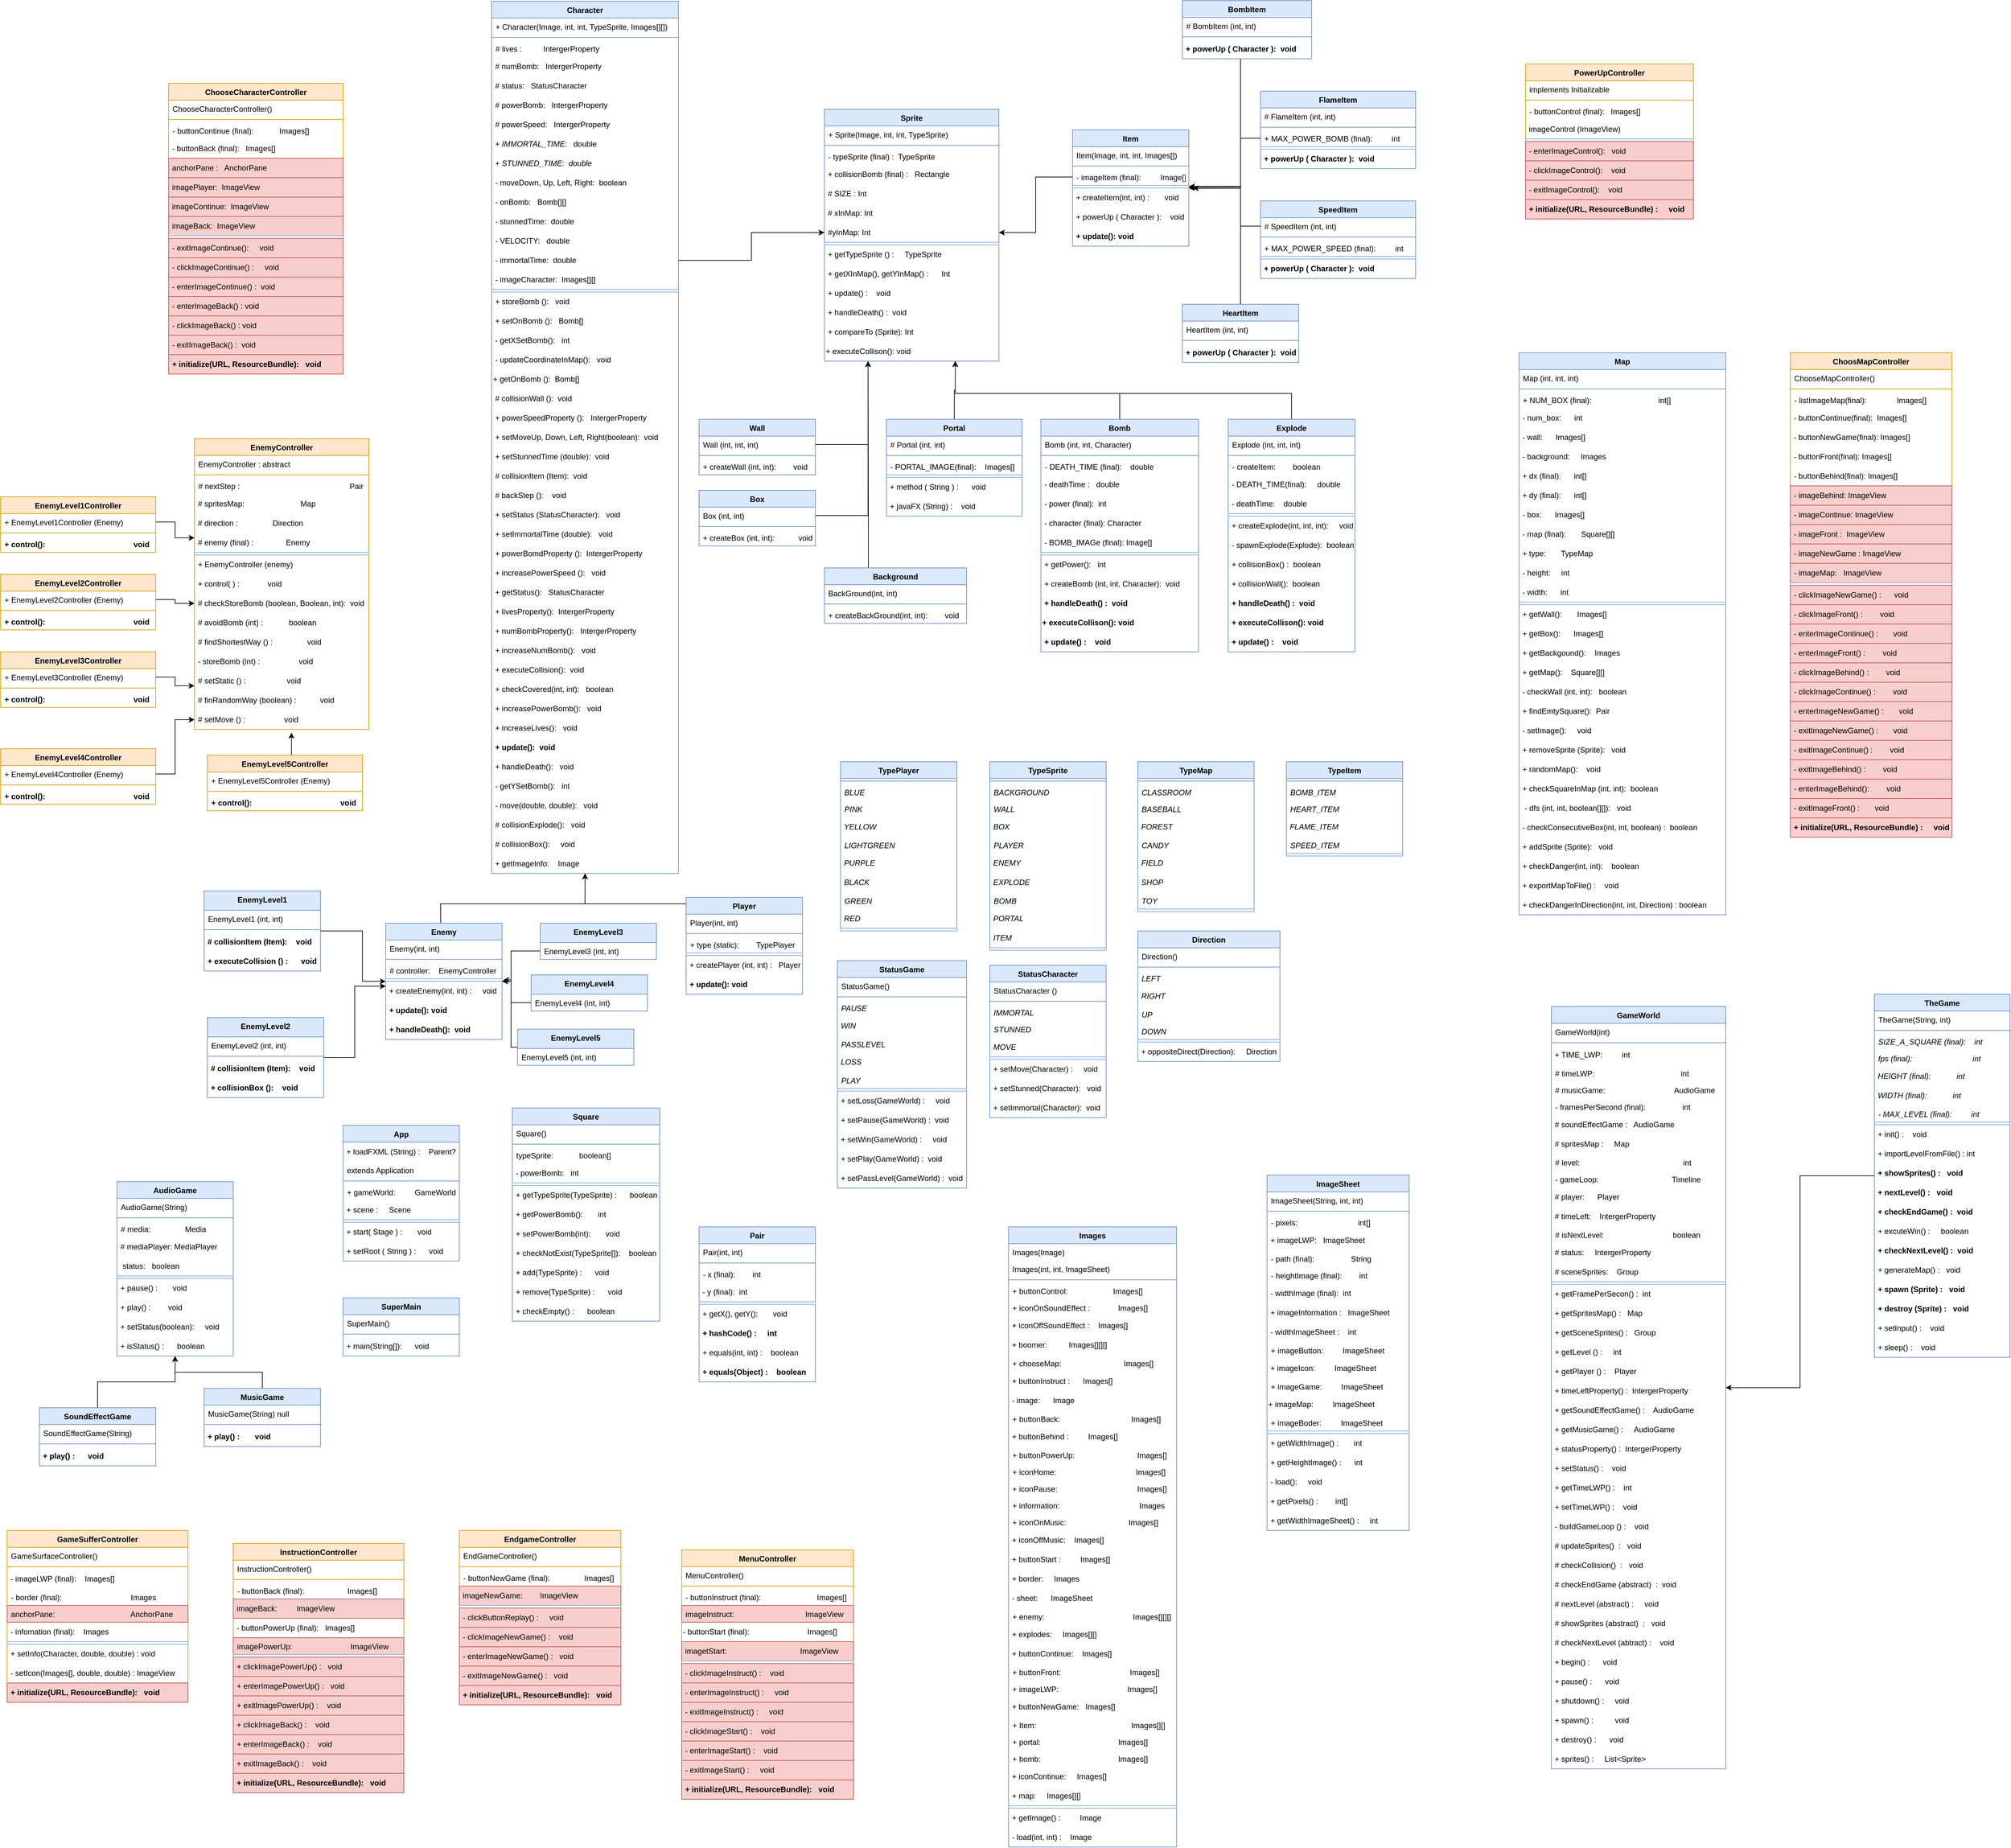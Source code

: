 <mxfile version="20.3.7" type="github">
  <diagram id="C5RBs43oDa-KdzZeNtuy" name="Page-1">
    <mxGraphModel dx="2623" dy="3378" grid="1" gridSize="10" guides="1" tooltips="1" connect="1" arrows="1" fold="1" page="1" pageScale="1" pageWidth="827" pageHeight="1169" math="0" shadow="0">
      <root>
        <mxCell id="WIyWlLk6GJQsqaUBKTNV-0" />
        <mxCell id="WIyWlLk6GJQsqaUBKTNV-1" parent="WIyWlLk6GJQsqaUBKTNV-0" />
        <mxCell id="CdnMbQjQVCIl6PnMQKaO-0" value="App" style="swimlane;fontStyle=1;align=center;verticalAlign=top;childLayout=stackLayout;horizontal=1;startSize=26;horizontalStack=0;resizeParent=1;resizeParentMax=0;resizeLast=0;collapsible=1;marginBottom=0;fillColor=#dae8fc;strokeColor=#6c8ebf;" parent="WIyWlLk6GJQsqaUBKTNV-1" vertex="1">
          <mxGeometry x="-270" y="-557" width="180" height="210" as="geometry">
            <mxRectangle x="400" y="80" width="100" height="30" as="alternateBounds" />
          </mxGeometry>
        </mxCell>
        <mxCell id="lXNZFGI-EkGJaT2-2hTB-28" value="&amp;nbsp;+ loadFXML (String) :&amp;nbsp; &amp;nbsp; Parent?" style="text;html=1;strokeColor=none;fillColor=none;align=left;verticalAlign=middle;whiteSpace=wrap;rounded=0;" parent="CdnMbQjQVCIl6PnMQKaO-0" vertex="1">
          <mxGeometry y="26" width="180" height="30" as="geometry" />
        </mxCell>
        <mxCell id="CdnMbQjQVCIl6PnMQKaO-1" value="extends Application" style="text;strokeColor=none;fillColor=none;align=left;verticalAlign=top;spacingLeft=4;spacingRight=4;overflow=hidden;rotatable=0;points=[[0,0.5],[1,0.5]];portConstraint=eastwest;" parent="CdnMbQjQVCIl6PnMQKaO-0" vertex="1">
          <mxGeometry y="56" width="180" height="26" as="geometry" />
        </mxCell>
        <mxCell id="CdnMbQjQVCIl6PnMQKaO-2" value="" style="line;strokeWidth=1;fillColor=none;align=left;verticalAlign=middle;spacingTop=-1;spacingLeft=3;spacingRight=3;rotatable=0;labelPosition=right;points=[];portConstraint=eastwest;strokeColor=inherit;" parent="CdnMbQjQVCIl6PnMQKaO-0" vertex="1">
          <mxGeometry y="82" width="180" height="8" as="geometry" />
        </mxCell>
        <mxCell id="CdnMbQjQVCIl6PnMQKaO-3" value="+ gameWorld:         GameWorld" style="text;strokeColor=none;fillColor=none;align=left;verticalAlign=top;spacingLeft=4;spacingRight=4;overflow=hidden;rotatable=0;points=[[0,0.5],[1,0.5]];portConstraint=eastwest;" parent="CdnMbQjQVCIl6PnMQKaO-0" vertex="1">
          <mxGeometry y="90" width="180" height="26" as="geometry" />
        </mxCell>
        <mxCell id="lXNZFGI-EkGJaT2-2hTB-22" value="&amp;nbsp;+ scene : &lt;span style=&quot;white-space: pre;&quot;&gt; &lt;/span&gt;&lt;span style=&quot;white-space: pre;&quot;&gt; &lt;/span&gt;&lt;span style=&quot;white-space: pre;&quot;&gt; &lt;/span&gt;&amp;nbsp;Scene" style="text;html=1;strokeColor=none;fillColor=none;align=left;verticalAlign=middle;whiteSpace=wrap;rounded=0;" parent="CdnMbQjQVCIl6PnMQKaO-0" vertex="1">
          <mxGeometry y="116" width="180" height="30" as="geometry" />
        </mxCell>
        <mxCell id="lXNZFGI-EkGJaT2-2hTB-19" style="text;strokeColor=#7EA6E0;fillColor=none;align=left;verticalAlign=top;spacingLeft=4;spacingRight=4;overflow=hidden;rotatable=0;points=[[0,0.5],[1,0.5]];portConstraint=eastwest;" parent="CdnMbQjQVCIl6PnMQKaO-0" vertex="1">
          <mxGeometry y="146" width="180" height="4" as="geometry" />
        </mxCell>
        <mxCell id="lXNZFGI-EkGJaT2-2hTB-25" value="&lt;span style=&quot;color: rgba(0, 0, 0, 0); font-family: monospace; font-size: 0px;&quot;&gt;%3CmxGraphModel%3E%3Croot%3E%3CmxCell%20id%3D%220%22%2F%3E%3CmxCell%20id%3D%221%22%20parent%3D%220%22%2F%3E%3CmxCell%20id%3D%222%22%20value%3D%22%2B%20method(type)%3A%20type%22%20style%3D%22text%3BstrokeColor%3Dnone%3BfillColor%3Dnone%3Balign%3Dleft%3BverticalAlign%3Dtop%3BspacingLeft%3D4%3BspacingRight%3D4%3Boverflow%3Dhidden%3Brotatable%3D0%3Bpoints%3D%5B%5B0%2C0.5%5D%2C%5B1%2C0.5%5D%5D%3BportConstraint%3Deastwest%3B%22%20vertex%3D%221%22%20parent%3D%221%22%3E%3CmxGeometry%20x%3D%22400%22%20y%3D%22140%22%20width%3D%22160%22%20height%3D%2226%22%20as%3D%22geometry%22%2F%3E%3C%2FmxCell%3E%3C%2Froot%3E%3C%2FmxGraphModel%3E&lt;/span&gt;&amp;nbsp;+ start( Stage ) : &lt;span style=&quot;white-space: pre;&quot;&gt; &lt;/span&gt;&lt;span style=&quot;white-space: pre;&quot;&gt; &lt;/span&gt;&amp;nbsp; &amp;nbsp; void" style="text;html=1;strokeColor=none;fillColor=none;align=left;verticalAlign=middle;whiteSpace=wrap;rounded=0;" parent="CdnMbQjQVCIl6PnMQKaO-0" vertex="1">
          <mxGeometry y="150" width="180" height="30" as="geometry" />
        </mxCell>
        <mxCell id="lXNZFGI-EkGJaT2-2hTB-26" value="&amp;nbsp;+ setRoot ( String ) : &lt;span style=&quot;white-space: pre;&quot;&gt; &lt;/span&gt;&amp;nbsp; &amp;nbsp; void" style="text;html=1;strokeColor=none;fillColor=none;align=left;verticalAlign=middle;whiteSpace=wrap;rounded=0;" parent="CdnMbQjQVCIl6PnMQKaO-0" vertex="1">
          <mxGeometry y="180" width="180" height="30" as="geometry" />
        </mxCell>
        <mxCell id="bjEI8NGy2HQV6Io_ucDF-0" value="EnemyController" style="swimlane;fontStyle=1;align=center;verticalAlign=top;childLayout=stackLayout;horizontal=1;startSize=26;horizontalStack=0;resizeParent=1;resizeParentMax=0;resizeLast=0;collapsible=1;marginBottom=0;fillColor=#ffe6cc;strokeColor=#d79b00;" parent="WIyWlLk6GJQsqaUBKTNV-1" vertex="1">
          <mxGeometry x="-500" y="-1620" width="270" height="450" as="geometry">
            <mxRectangle x="90" y="30" width="100" height="30" as="alternateBounds" />
          </mxGeometry>
        </mxCell>
        <mxCell id="bjEI8NGy2HQV6Io_ucDF-1" value="EnemyController : abstract" style="text;strokeColor=none;fillColor=none;align=left;verticalAlign=top;spacingLeft=4;spacingRight=4;overflow=hidden;rotatable=0;points=[[0,0.5],[1,0.5]];portConstraint=eastwest;" parent="bjEI8NGy2HQV6Io_ucDF-0" vertex="1">
          <mxGeometry y="26" width="270" height="26" as="geometry" />
        </mxCell>
        <mxCell id="bjEI8NGy2HQV6Io_ucDF-2" value="" style="line;strokeWidth=1;fillColor=none;align=left;verticalAlign=middle;spacingTop=-1;spacingLeft=3;spacingRight=3;rotatable=0;labelPosition=right;points=[];portConstraint=eastwest;strokeColor=inherit;" parent="bjEI8NGy2HQV6Io_ucDF-0" vertex="1">
          <mxGeometry y="52" width="270" height="8" as="geometry" />
        </mxCell>
        <mxCell id="bjEI8NGy2HQV6Io_ucDF-3" value="# nextStep :                                                   Pair" style="text;strokeColor=none;fillColor=none;align=left;verticalAlign=top;spacingLeft=4;spacingRight=4;overflow=hidden;rotatable=0;points=[[0,0.5],[1,0.5]];portConstraint=eastwest;" parent="bjEI8NGy2HQV6Io_ucDF-0" vertex="1">
          <mxGeometry y="60" width="270" height="26" as="geometry" />
        </mxCell>
        <mxCell id="bjEI8NGy2HQV6Io_ucDF-4" value="&amp;nbsp;# spritesMap: &lt;span style=&quot;white-space: pre;&quot;&gt; &lt;/span&gt;&lt;span style=&quot;white-space: pre;&quot;&gt; &lt;/span&gt;&amp;nbsp; &amp;nbsp; &lt;span style=&quot;white-space: pre;&quot;&gt; &lt;/span&gt;&lt;span style=&quot;white-space: pre;&quot;&gt; &lt;/span&gt;&lt;span style=&quot;white-space: pre;&quot;&gt; &lt;/span&gt;&amp;nbsp; &amp;nbsp; &amp;nbsp;&lt;span style=&quot;white-space: pre;&quot;&gt; &lt;/span&gt;&lt;span style=&quot;white-space: pre;&quot;&gt; &lt;/span&gt;&lt;span style=&quot;white-space: pre;&quot;&gt; &lt;/span&gt;&lt;span style=&quot;white-space: pre;&quot;&gt; &lt;/span&gt;&amp;nbsp; &amp;nbsp;&amp;nbsp;&amp;nbsp; &amp;nbsp;Map" style="text;html=1;strokeColor=none;fillColor=none;align=left;verticalAlign=middle;whiteSpace=wrap;rounded=0;" parent="bjEI8NGy2HQV6Io_ucDF-0" vertex="1">
          <mxGeometry y="86" width="270" height="30" as="geometry" />
        </mxCell>
        <mxCell id="bjEI8NGy2HQV6Io_ucDF-9" value="&amp;nbsp;# direction : &lt;span style=&quot;white-space: pre;&quot;&gt; &lt;/span&gt;&lt;span style=&quot;white-space: pre;&quot;&gt; &lt;/span&gt;&amp;nbsp; &amp;nbsp; &amp;nbsp;&lt;span style=&quot;white-space: pre;&quot;&gt; &lt;/span&gt;&lt;span style=&quot;white-space: pre;&quot;&gt; &lt;/span&gt;&lt;span style=&quot;white-space: pre;&quot;&gt; &lt;/span&gt;&lt;span style=&quot;white-space: pre;&quot;&gt; &lt;span style=&quot;white-space: pre;&quot;&gt; &lt;/span&gt;&lt;span style=&quot;white-space: pre;&quot;&gt; &lt;/span&gt;&lt;span style=&quot;white-space: pre;&quot;&gt; &lt;span style=&quot;white-space: pre;&quot;&gt; &lt;/span&gt;&lt;/span&gt;&lt;/span&gt;Direction" style="text;html=1;strokeColor=none;fillColor=none;align=left;verticalAlign=middle;whiteSpace=wrap;rounded=0;" parent="bjEI8NGy2HQV6Io_ucDF-0" vertex="1">
          <mxGeometry y="116" width="270" height="30" as="geometry" />
        </mxCell>
        <mxCell id="bjEI8NGy2HQV6Io_ucDF-10" value="&amp;nbsp;# enemy (final) : &lt;span style=&quot;white-space: pre;&quot;&gt; &lt;/span&gt;&lt;span style=&quot;white-space: pre;&quot;&gt; &lt;span style=&quot;white-space: pre;&quot;&gt; &lt;/span&gt;&lt;span style=&quot;white-space: pre;&quot;&gt; &lt;/span&gt;&lt;span style=&quot;white-space: pre;&quot;&gt; &lt;/span&gt; &lt;/span&gt;&amp;nbsp;&lt;span style=&quot;white-space: pre;&quot;&gt; &lt;/span&gt;&lt;span style=&quot;white-space: pre;&quot;&gt; &lt;/span&gt;&lt;span style=&quot;white-space: pre;&quot;&gt; &lt;/span&gt;&lt;span style=&quot;white-space: pre;&quot;&gt; &lt;/span&gt;&amp;nbsp;&amp;nbsp; Enemy" style="text;html=1;strokeColor=none;fillColor=none;align=left;verticalAlign=middle;whiteSpace=wrap;rounded=0;" parent="bjEI8NGy2HQV6Io_ucDF-0" vertex="1">
          <mxGeometry y="146" width="270" height="30" as="geometry" />
        </mxCell>
        <mxCell id="bjEI8NGy2HQV6Io_ucDF-5" style="text;strokeColor=#7EA6E0;fillColor=none;align=left;verticalAlign=top;spacingLeft=4;spacingRight=4;overflow=hidden;rotatable=0;points=[[0,0.5],[1,0.5]];portConstraint=eastwest;" parent="bjEI8NGy2HQV6Io_ucDF-0" vertex="1">
          <mxGeometry y="176" width="270" height="4" as="geometry" />
        </mxCell>
        <mxCell id="bjEI8NGy2HQV6Io_ucDF-16" value="&amp;nbsp;+ EnemyController (enemy)" style="text;html=1;strokeColor=none;fillColor=none;align=left;verticalAlign=middle;whiteSpace=wrap;rounded=0;" parent="bjEI8NGy2HQV6Io_ucDF-0" vertex="1">
          <mxGeometry y="180" width="270" height="30" as="geometry" />
        </mxCell>
        <mxCell id="bjEI8NGy2HQV6Io_ucDF-6" value="&lt;span style=&quot;color: rgba(0, 0, 0, 0); font-family: monospace; font-size: 0px;&quot;&gt;%3CmxGraphModel%3E%3Croot%3E%3CmxCell%20id%3D%220%22%2F%3E%3CmxCell%20id%3D%221%22%20parent%3D%220%22%2F%3E%3CmxCell%20id%3D%222%22%20value%3D%22%2B%20method(type)%3A%20type%22%20style%3D%22text%3BstrokeColor%3Dnone%3BfillColor%3Dnone%3Balign%3Dleft%3BverticalAlign%3Dtop%3BspacingLeft%3D4%3BspacingRight%3D4%3Boverflow%3Dhidden%3Brotatable%3D0%3Bpoints%3D%5B%5B0%2C0.5%5D%2C%5B1%2C0.5%5D%5D%3BportConstraint%3Deastwest%3B%22%20vertex%3D%221%22%20parent%3D%221%22%3E%3CmxGeometry%20x%3D%22400%22%20y%3D%22140%22%20width%3D%22160%22%20height%3D%2226%22%20as%3D%22geometry%22%2F%3E%3C%2FmxCell%3E%3C%2Froot%3E%3C%2FmxGraphModel%3E&lt;/span&gt;&amp;nbsp;+ control( ) : &lt;span style=&quot;white-space: pre;&quot;&gt; &lt;/span&gt;&lt;span style=&quot;white-space: pre;&quot;&gt; &lt;/span&gt;&lt;span style=&quot;white-space: pre;&quot;&gt; &lt;/span&gt;&lt;span style=&quot;white-space: pre;&quot;&gt; &lt;span style=&quot;white-space: pre;&quot;&gt; &lt;/span&gt;&lt;span style=&quot;white-space: pre;&quot;&gt; &lt;span style=&quot;white-space: pre;&quot;&gt; &lt;/span&gt;&lt;span style=&quot;white-space: pre;&quot;&gt; &lt;/span&gt;&lt;span style=&quot;white-space: pre;&quot;&gt; &lt;/span&gt;&lt;span style=&quot;white-space: pre;&quot;&gt; &lt;/span&gt;&lt;span style=&quot;white-space: pre;&quot;&gt; &lt;/span&gt;&lt;span style=&quot;white-space: pre;&quot;&gt; &lt;/span&gt;&lt;/span&gt;&lt;/span&gt;void" style="text;html=1;strokeColor=none;fillColor=none;align=left;verticalAlign=middle;whiteSpace=wrap;rounded=0;" parent="bjEI8NGy2HQV6Io_ucDF-0" vertex="1">
          <mxGeometry y="210" width="270" height="30" as="geometry" />
        </mxCell>
        <mxCell id="bjEI8NGy2HQV6Io_ucDF-7" value="&amp;nbsp;# checkStoreBomb (boolean, Boolean, int):&amp;nbsp; void" style="text;html=1;strokeColor=none;fillColor=none;align=left;verticalAlign=middle;whiteSpace=wrap;rounded=0;" parent="bjEI8NGy2HQV6Io_ucDF-0" vertex="1">
          <mxGeometry y="240" width="270" height="30" as="geometry" />
        </mxCell>
        <mxCell id="bjEI8NGy2HQV6Io_ucDF-8" value="&amp;nbsp;# avoidBomb (int) : &lt;span style=&quot;white-space: pre;&quot;&gt; &lt;/span&gt;&lt;span style=&quot;white-space: pre;&quot;&gt; &lt;/span&gt;&lt;span style=&quot;white-space: pre;&quot;&gt; &lt;/span&gt;&lt;span style=&quot;white-space: pre;&quot;&gt; &lt;/span&gt;&amp;nbsp; &lt;span style=&quot;white-space: pre;&quot;&gt; &lt;/span&gt;&lt;span style=&quot;white-space: pre;&quot;&gt; &lt;/span&gt;&lt;span style=&quot;white-space: pre;&quot;&gt; &lt;/span&gt;&lt;span style=&quot;white-space: pre;&quot;&gt; &lt;/span&gt;&amp;nbsp;boolean" style="text;html=1;strokeColor=none;fillColor=none;align=left;verticalAlign=middle;whiteSpace=wrap;rounded=0;" parent="bjEI8NGy2HQV6Io_ucDF-0" vertex="1">
          <mxGeometry y="270" width="270" height="30" as="geometry" />
        </mxCell>
        <mxCell id="bjEI8NGy2HQV6Io_ucDF-11" value="&amp;nbsp;# findShortestWay () : &lt;span style=&quot;white-space: pre;&quot;&gt; &lt;/span&gt;&lt;span style=&quot;white-space: pre;&quot;&gt; &lt;/span&gt;&lt;span style=&quot;white-space: pre;&quot;&gt; &lt;/span&gt;&lt;span style=&quot;white-space: pre;&quot;&gt; &lt;/span&gt;&lt;span style=&quot;white-space: pre;&quot;&gt; &lt;span style=&quot;white-space: pre;&quot;&gt; &lt;/span&gt;&lt;span style=&quot;white-space: pre;&quot;&gt; &lt;/span&gt;&lt;span style=&quot;white-space: pre;&quot;&gt; &lt;/span&gt;       &lt;/span&gt;void" style="text;html=1;strokeColor=none;fillColor=none;align=left;verticalAlign=middle;whiteSpace=wrap;rounded=0;" parent="bjEI8NGy2HQV6Io_ucDF-0" vertex="1">
          <mxGeometry y="300" width="270" height="30" as="geometry" />
        </mxCell>
        <mxCell id="bjEI8NGy2HQV6Io_ucDF-12" value="&amp;nbsp;- storeBomb (int) : &lt;span style=&quot;white-space: pre;&quot;&gt; &lt;/span&gt;&lt;span style=&quot;white-space: pre;&quot;&gt; &lt;/span&gt;&lt;span style=&quot;white-space: pre;&quot;&gt; &lt;/span&gt;&lt;span style=&quot;white-space: pre;&quot;&gt; &lt;/span&gt;&lt;span style=&quot;white-space: pre;&quot;&gt; &lt;/span&gt;&lt;span style=&quot;white-space: pre;&quot;&gt; &lt;span style=&quot;white-space: pre;&quot;&gt; &lt;/span&gt;&lt;span style=&quot;white-space: pre;&quot;&gt; &lt;/span&gt;&lt;span style=&quot;white-space: pre;&quot;&gt; &lt;/span&gt;&lt;span style=&quot;white-space: pre;&quot;&gt; &lt;/span&gt;       &lt;/span&gt;void&amp;nbsp;" style="text;html=1;strokeColor=none;fillColor=none;align=left;verticalAlign=middle;whiteSpace=wrap;rounded=0;" parent="bjEI8NGy2HQV6Io_ucDF-0" vertex="1">
          <mxGeometry y="330" width="270" height="30" as="geometry" />
        </mxCell>
        <mxCell id="bjEI8NGy2HQV6Io_ucDF-13" value="&amp;nbsp;# setStatic () :&lt;span style=&quot;white-space: pre;&quot;&gt; &lt;/span&gt;&lt;span style=&quot;white-space: pre;&quot;&gt; &lt;/span&gt;&lt;span style=&quot;white-space: pre;&quot;&gt; &lt;/span&gt;&lt;span style=&quot;white-space: pre;&quot;&gt; &lt;/span&gt;&lt;span style=&quot;white-space: pre;&quot;&gt; &lt;/span&gt;&lt;span style=&quot;white-space: pre;&quot;&gt; &lt;/span&gt;&lt;span style=&quot;white-space: pre;&quot;&gt; &lt;span style=&quot;white-space: pre;&quot;&gt; &lt;/span&gt;&lt;span style=&quot;white-space: pre;&quot;&gt; &lt;/span&gt;&lt;span style=&quot;white-space: pre;&quot;&gt; &lt;/span&gt;&lt;span style=&quot;white-space: pre;&quot;&gt; &lt;/span&gt;&lt;span style=&quot;white-space: pre;&quot;&gt; &lt;/span&gt;       &lt;/span&gt;void" style="text;html=1;strokeColor=none;fillColor=none;align=left;verticalAlign=middle;whiteSpace=wrap;rounded=0;" parent="bjEI8NGy2HQV6Io_ucDF-0" vertex="1">
          <mxGeometry y="360" width="270" height="30" as="geometry" />
        </mxCell>
        <mxCell id="bjEI8NGy2HQV6Io_ucDF-14" value="&amp;nbsp;# finRandomWay (boolean) : &lt;span style=&quot;white-space: pre;&quot;&gt; &lt;/span&gt;&lt;span style=&quot;white-space: pre;&quot;&gt; &lt;span style=&quot;white-space: pre;&quot;&gt; &lt;/span&gt;&lt;span style=&quot;white-space: pre;&quot;&gt; &lt;/span&gt;     &lt;/span&gt;&lt;span style=&quot;white-space: pre;&quot;&gt; &lt;/span&gt;void&amp;nbsp;" style="text;html=1;strokeColor=none;fillColor=none;align=left;verticalAlign=middle;whiteSpace=wrap;rounded=0;" parent="bjEI8NGy2HQV6Io_ucDF-0" vertex="1">
          <mxGeometry y="390" width="270" height="30" as="geometry" />
        </mxCell>
        <mxCell id="bjEI8NGy2HQV6Io_ucDF-15" value="&amp;nbsp;# setMove () : &lt;span style=&quot;white-space: pre;&quot;&gt; &lt;/span&gt;&lt;span style=&quot;white-space: pre;&quot;&gt; &lt;/span&gt;&lt;span style=&quot;white-space: pre;&quot;&gt; &lt;/span&gt;&lt;span style=&quot;white-space: pre;&quot;&gt; &lt;/span&gt;&lt;span style=&quot;white-space: pre;&quot;&gt; &lt;/span&gt;&lt;span style=&quot;white-space: pre;&quot;&gt; &lt;span style=&quot;white-space: pre;&quot;&gt; &lt;/span&gt;&lt;span style=&quot;white-space: pre;&quot;&gt; &lt;/span&gt;&lt;span style=&quot;white-space: pre;&quot;&gt; &lt;/span&gt;&lt;span style=&quot;white-space: pre;&quot;&gt; &lt;/span&gt;&lt;span style=&quot;white-space: pre;&quot;&gt; &lt;/span&gt;      &lt;/span&gt;void" style="text;html=1;strokeColor=none;fillColor=none;align=left;verticalAlign=middle;whiteSpace=wrap;rounded=0;" parent="bjEI8NGy2HQV6Io_ucDF-0" vertex="1">
          <mxGeometry y="420" width="270" height="30" as="geometry" />
        </mxCell>
        <mxCell id="bjEI8NGy2HQV6Io_ucDF-18" value="EnemyLevel1Controller" style="swimlane;fontStyle=1;align=center;verticalAlign=top;childLayout=stackLayout;horizontal=1;startSize=26;horizontalStack=0;resizeParent=1;resizeParentMax=0;resizeLast=0;collapsible=1;marginBottom=0;fillColor=#ffe6cc;strokeColor=#d79b00;" parent="WIyWlLk6GJQsqaUBKTNV-1" vertex="1">
          <mxGeometry x="-800" y="-1530" width="240" height="86" as="geometry" />
        </mxCell>
        <mxCell id="bjEI8NGy2HQV6Io_ucDF-19" value="+ EnemyLevel1Controller (Enemy)" style="text;strokeColor=none;fillColor=none;align=left;verticalAlign=top;spacingLeft=4;spacingRight=4;overflow=hidden;rotatable=0;points=[[0,0.5],[1,0.5]];portConstraint=eastwest;" parent="bjEI8NGy2HQV6Io_ucDF-18" vertex="1">
          <mxGeometry y="26" width="240" height="26" as="geometry" />
        </mxCell>
        <mxCell id="bjEI8NGy2HQV6Io_ucDF-20" value="" style="line;strokeWidth=1;fillColor=none;align=left;verticalAlign=middle;spacingTop=-1;spacingLeft=3;spacingRight=3;rotatable=0;labelPosition=right;points=[];portConstraint=eastwest;strokeColor=inherit;" parent="bjEI8NGy2HQV6Io_ucDF-18" vertex="1">
          <mxGeometry y="52" width="240" height="8" as="geometry" />
        </mxCell>
        <mxCell id="bjEI8NGy2HQV6Io_ucDF-21" value="+ control():                                         void" style="text;strokeColor=none;fillColor=none;align=left;verticalAlign=top;spacingLeft=4;spacingRight=4;overflow=hidden;rotatable=0;points=[[0,0.5],[1,0.5]];portConstraint=eastwest;fontStyle=1" parent="bjEI8NGy2HQV6Io_ucDF-18" vertex="1">
          <mxGeometry y="60" width="240" height="26" as="geometry" />
        </mxCell>
        <mxCell id="bjEI8NGy2HQV6Io_ucDF-22" style="edgeStyle=orthogonalEdgeStyle;rounded=0;orthogonalLoop=1;jettySize=auto;html=1;exitX=1;exitY=0.5;exitDx=0;exitDy=0;entryX=0;entryY=0.25;entryDx=0;entryDy=0;" parent="WIyWlLk6GJQsqaUBKTNV-1" source="bjEI8NGy2HQV6Io_ucDF-19" target="bjEI8NGy2HQV6Io_ucDF-10" edge="1">
          <mxGeometry relative="1" as="geometry" />
        </mxCell>
        <mxCell id="bjEI8NGy2HQV6Io_ucDF-23" value="EnemyLevel2Controller" style="swimlane;fontStyle=1;align=center;verticalAlign=top;childLayout=stackLayout;horizontal=1;startSize=26;horizontalStack=0;resizeParent=1;resizeParentMax=0;resizeLast=0;collapsible=1;marginBottom=0;fillColor=#ffe6cc;strokeColor=#d79b00;" parent="WIyWlLk6GJQsqaUBKTNV-1" vertex="1">
          <mxGeometry x="-800" y="-1410" width="240" height="86" as="geometry" />
        </mxCell>
        <mxCell id="bjEI8NGy2HQV6Io_ucDF-24" value="+ EnemyLevel2Controller (Enemy)" style="text;strokeColor=none;fillColor=none;align=left;verticalAlign=top;spacingLeft=4;spacingRight=4;overflow=hidden;rotatable=0;points=[[0,0.5],[1,0.5]];portConstraint=eastwest;" parent="bjEI8NGy2HQV6Io_ucDF-23" vertex="1">
          <mxGeometry y="26" width="240" height="26" as="geometry" />
        </mxCell>
        <mxCell id="bjEI8NGy2HQV6Io_ucDF-25" value="" style="line;strokeWidth=1;fillColor=none;align=left;verticalAlign=middle;spacingTop=-1;spacingLeft=3;spacingRight=3;rotatable=0;labelPosition=right;points=[];portConstraint=eastwest;strokeColor=inherit;" parent="bjEI8NGy2HQV6Io_ucDF-23" vertex="1">
          <mxGeometry y="52" width="240" height="8" as="geometry" />
        </mxCell>
        <mxCell id="bjEI8NGy2HQV6Io_ucDF-26" value="+ control():                                         void" style="text;strokeColor=none;fillColor=none;align=left;verticalAlign=top;spacingLeft=4;spacingRight=4;overflow=hidden;rotatable=0;points=[[0,0.5],[1,0.5]];portConstraint=eastwest;fontStyle=1" parent="bjEI8NGy2HQV6Io_ucDF-23" vertex="1">
          <mxGeometry y="60" width="240" height="26" as="geometry" />
        </mxCell>
        <mxCell id="bjEI8NGy2HQV6Io_ucDF-27" value="EnemyLevel3Controller" style="swimlane;fontStyle=1;align=center;verticalAlign=top;childLayout=stackLayout;horizontal=1;startSize=26;horizontalStack=0;resizeParent=1;resizeParentMax=0;resizeLast=0;collapsible=1;marginBottom=0;fillColor=#ffe6cc;strokeColor=#d79b00;" parent="WIyWlLk6GJQsqaUBKTNV-1" vertex="1">
          <mxGeometry x="-800" y="-1290" width="240" height="86" as="geometry" />
        </mxCell>
        <mxCell id="bjEI8NGy2HQV6Io_ucDF-28" value="+ EnemyLevel3Controller (Enemy)" style="text;strokeColor=none;fillColor=none;align=left;verticalAlign=top;spacingLeft=4;spacingRight=4;overflow=hidden;rotatable=0;points=[[0,0.5],[1,0.5]];portConstraint=eastwest;" parent="bjEI8NGy2HQV6Io_ucDF-27" vertex="1">
          <mxGeometry y="26" width="240" height="26" as="geometry" />
        </mxCell>
        <mxCell id="bjEI8NGy2HQV6Io_ucDF-29" value="" style="line;strokeWidth=1;fillColor=none;align=left;verticalAlign=middle;spacingTop=-1;spacingLeft=3;spacingRight=3;rotatable=0;labelPosition=right;points=[];portConstraint=eastwest;strokeColor=inherit;" parent="bjEI8NGy2HQV6Io_ucDF-27" vertex="1">
          <mxGeometry y="52" width="240" height="8" as="geometry" />
        </mxCell>
        <mxCell id="bjEI8NGy2HQV6Io_ucDF-30" value="+ control():                                         void" style="text;strokeColor=none;fillColor=none;align=left;verticalAlign=top;spacingLeft=4;spacingRight=4;overflow=hidden;rotatable=0;points=[[0,0.5],[1,0.5]];portConstraint=eastwest;fontStyle=1" parent="bjEI8NGy2HQV6Io_ucDF-27" vertex="1">
          <mxGeometry y="60" width="240" height="26" as="geometry" />
        </mxCell>
        <mxCell id="bjEI8NGy2HQV6Io_ucDF-31" value="EnemyLevel4Controller" style="swimlane;fontStyle=1;align=center;verticalAlign=top;childLayout=stackLayout;horizontal=1;startSize=26;horizontalStack=0;resizeParent=1;resizeParentMax=0;resizeLast=0;collapsible=1;marginBottom=0;fillColor=#ffe6cc;strokeColor=#d79b00;" parent="WIyWlLk6GJQsqaUBKTNV-1" vertex="1">
          <mxGeometry x="-800" y="-1140" width="240" height="86" as="geometry" />
        </mxCell>
        <mxCell id="bjEI8NGy2HQV6Io_ucDF-32" value="+ EnemyLevel4Controller (Enemy)" style="text;strokeColor=none;fillColor=none;align=left;verticalAlign=top;spacingLeft=4;spacingRight=4;overflow=hidden;rotatable=0;points=[[0,0.5],[1,0.5]];portConstraint=eastwest;" parent="bjEI8NGy2HQV6Io_ucDF-31" vertex="1">
          <mxGeometry y="26" width="240" height="26" as="geometry" />
        </mxCell>
        <mxCell id="bjEI8NGy2HQV6Io_ucDF-33" value="" style="line;strokeWidth=1;fillColor=none;align=left;verticalAlign=middle;spacingTop=-1;spacingLeft=3;spacingRight=3;rotatable=0;labelPosition=right;points=[];portConstraint=eastwest;strokeColor=inherit;" parent="bjEI8NGy2HQV6Io_ucDF-31" vertex="1">
          <mxGeometry y="52" width="240" height="8" as="geometry" />
        </mxCell>
        <mxCell id="bjEI8NGy2HQV6Io_ucDF-34" value="+ control():                                         void" style="text;strokeColor=none;fillColor=none;align=left;verticalAlign=top;spacingLeft=4;spacingRight=4;overflow=hidden;rotatable=0;points=[[0,0.5],[1,0.5]];portConstraint=eastwest;fontStyle=1" parent="bjEI8NGy2HQV6Io_ucDF-31" vertex="1">
          <mxGeometry y="60" width="240" height="26" as="geometry" />
        </mxCell>
        <mxCell id="bjEI8NGy2HQV6Io_ucDF-42" style="edgeStyle=orthogonalEdgeStyle;rounded=0;orthogonalLoop=1;jettySize=auto;html=1;exitX=0.5;exitY=0;exitDx=0;exitDy=0;entryX=0.556;entryY=1.172;entryDx=0;entryDy=0;entryPerimeter=0;" parent="WIyWlLk6GJQsqaUBKTNV-1" source="bjEI8NGy2HQV6Io_ucDF-35" target="bjEI8NGy2HQV6Io_ucDF-15" edge="1">
          <mxGeometry relative="1" as="geometry" />
        </mxCell>
        <mxCell id="bjEI8NGy2HQV6Io_ucDF-35" value="EnemyLevel5Controller" style="swimlane;fontStyle=1;align=center;verticalAlign=top;childLayout=stackLayout;horizontal=1;startSize=26;horizontalStack=0;resizeParent=1;resizeParentMax=0;resizeLast=0;collapsible=1;marginBottom=0;fillColor=#ffe6cc;strokeColor=#d79b00;" parent="WIyWlLk6GJQsqaUBKTNV-1" vertex="1">
          <mxGeometry x="-480" y="-1130" width="240" height="86" as="geometry" />
        </mxCell>
        <mxCell id="bjEI8NGy2HQV6Io_ucDF-36" value="+ EnemyLevel5Controller (Enemy)" style="text;strokeColor=none;fillColor=none;align=left;verticalAlign=top;spacingLeft=4;spacingRight=4;overflow=hidden;rotatable=0;points=[[0,0.5],[1,0.5]];portConstraint=eastwest;" parent="bjEI8NGy2HQV6Io_ucDF-35" vertex="1">
          <mxGeometry y="26" width="240" height="26" as="geometry" />
        </mxCell>
        <mxCell id="bjEI8NGy2HQV6Io_ucDF-37" value="" style="line;strokeWidth=1;fillColor=none;align=left;verticalAlign=middle;spacingTop=-1;spacingLeft=3;spacingRight=3;rotatable=0;labelPosition=right;points=[];portConstraint=eastwest;strokeColor=inherit;" parent="bjEI8NGy2HQV6Io_ucDF-35" vertex="1">
          <mxGeometry y="52" width="240" height="8" as="geometry" />
        </mxCell>
        <mxCell id="bjEI8NGy2HQV6Io_ucDF-38" value="+ control():                                         void" style="text;strokeColor=none;fillColor=none;align=left;verticalAlign=top;spacingLeft=4;spacingRight=4;overflow=hidden;rotatable=0;points=[[0,0.5],[1,0.5]];portConstraint=eastwest;fontStyle=1" parent="bjEI8NGy2HQV6Io_ucDF-35" vertex="1">
          <mxGeometry y="60" width="240" height="26" as="geometry" />
        </mxCell>
        <mxCell id="bjEI8NGy2HQV6Io_ucDF-39" style="edgeStyle=orthogonalEdgeStyle;rounded=0;orthogonalLoop=1;jettySize=auto;html=1;exitX=1;exitY=0.5;exitDx=0;exitDy=0;entryX=0;entryY=0.5;entryDx=0;entryDy=0;" parent="WIyWlLk6GJQsqaUBKTNV-1" source="bjEI8NGy2HQV6Io_ucDF-24" target="bjEI8NGy2HQV6Io_ucDF-7" edge="1">
          <mxGeometry relative="1" as="geometry" />
        </mxCell>
        <mxCell id="bjEI8NGy2HQV6Io_ucDF-40" style="edgeStyle=orthogonalEdgeStyle;rounded=0;orthogonalLoop=1;jettySize=auto;html=1;exitX=1;exitY=0.5;exitDx=0;exitDy=0;entryX=0;entryY=0.75;entryDx=0;entryDy=0;" parent="WIyWlLk6GJQsqaUBKTNV-1" source="bjEI8NGy2HQV6Io_ucDF-28" target="bjEI8NGy2HQV6Io_ucDF-13" edge="1">
          <mxGeometry relative="1" as="geometry" />
        </mxCell>
        <mxCell id="bjEI8NGy2HQV6Io_ucDF-41" style="edgeStyle=orthogonalEdgeStyle;rounded=0;orthogonalLoop=1;jettySize=auto;html=1;exitX=1;exitY=0.5;exitDx=0;exitDy=0;entryX=0;entryY=0.5;entryDx=0;entryDy=0;" parent="WIyWlLk6GJQsqaUBKTNV-1" source="bjEI8NGy2HQV6Io_ucDF-32" target="bjEI8NGy2HQV6Io_ucDF-15" edge="1">
          <mxGeometry relative="1" as="geometry" />
        </mxCell>
        <mxCell id="vPF_-t2cY6ih6XBnnp-2-0" value="Sprite" style="swimlane;fontStyle=1;align=center;verticalAlign=top;childLayout=stackLayout;horizontal=1;startSize=26;horizontalStack=0;resizeParent=1;resizeParentMax=0;resizeLast=0;collapsible=1;marginBottom=0;fillColor=#dae8fc;strokeColor=#6c8ebf;glass=0;shadow=0;fillStyle=auto;" parent="WIyWlLk6GJQsqaUBKTNV-1" vertex="1">
          <mxGeometry x="475" y="-2130" width="270" height="390" as="geometry">
            <mxRectangle x="10" y="-1030" width="100" height="30" as="alternateBounds" />
          </mxGeometry>
        </mxCell>
        <mxCell id="vPF_-t2cY6ih6XBnnp-2-1" value="+ Sprite(Image, int, int, TypeSprite)" style="text;strokeColor=none;fillColor=none;align=left;verticalAlign=top;spacingLeft=4;spacingRight=4;overflow=hidden;rotatable=0;points=[[0,0.5],[1,0.5]];portConstraint=eastwest;" parent="vPF_-t2cY6ih6XBnnp-2-0" vertex="1">
          <mxGeometry y="26" width="270" height="26" as="geometry" />
        </mxCell>
        <mxCell id="vPF_-t2cY6ih6XBnnp-2-2" value="" style="line;strokeWidth=1;fillColor=none;align=left;verticalAlign=middle;spacingTop=-1;spacingLeft=3;spacingRight=3;rotatable=0;labelPosition=right;points=[];portConstraint=eastwest;strokeColor=inherit;" parent="vPF_-t2cY6ih6XBnnp-2-0" vertex="1">
          <mxGeometry y="52" width="270" height="8" as="geometry" />
        </mxCell>
        <mxCell id="vPF_-t2cY6ih6XBnnp-2-3" value="- typeSprite (final) :  TypeSprite" style="text;strokeColor=none;fillColor=none;align=left;verticalAlign=top;spacingLeft=4;spacingRight=4;overflow=hidden;rotatable=0;points=[[0,0.5],[1,0.5]];portConstraint=eastwest;" parent="vPF_-t2cY6ih6XBnnp-2-0" vertex="1">
          <mxGeometry y="60" width="270" height="26" as="geometry" />
        </mxCell>
        <mxCell id="vPF_-t2cY6ih6XBnnp-2-4" value="&amp;nbsp;+ collisionBomb (final) : &lt;span style=&quot;white-space: pre;&quot;&gt; &lt;/span&gt;&lt;span style=&quot;white-space: pre;&quot;&gt; Rectangle&lt;/span&gt;" style="text;html=1;strokeColor=none;fillColor=none;align=left;verticalAlign=middle;whiteSpace=wrap;rounded=0;" parent="vPF_-t2cY6ih6XBnnp-2-0" vertex="1">
          <mxGeometry y="86" width="270" height="30" as="geometry" />
        </mxCell>
        <mxCell id="fT_WV2WbiiwjukeQw0WL-1" value="&amp;nbsp;# SIZE : Int" style="text;html=1;strokeColor=none;fillColor=none;align=left;verticalAlign=middle;whiteSpace=wrap;rounded=0;shadow=0;glass=0;fillStyle=auto;" parent="vPF_-t2cY6ih6XBnnp-2-0" vertex="1">
          <mxGeometry y="116" width="270" height="30" as="geometry" />
        </mxCell>
        <mxCell id="fT_WV2WbiiwjukeQw0WL-2" value="&amp;nbsp;# xInMap: Int" style="text;html=1;strokeColor=none;fillColor=none;align=left;verticalAlign=middle;whiteSpace=wrap;rounded=0;shadow=0;glass=0;fillStyle=auto;" parent="vPF_-t2cY6ih6XBnnp-2-0" vertex="1">
          <mxGeometry y="146" width="270" height="30" as="geometry" />
        </mxCell>
        <mxCell id="fT_WV2WbiiwjukeQw0WL-3" value="&amp;nbsp;#yInMap: Int" style="text;html=1;strokeColor=none;fillColor=none;align=left;verticalAlign=middle;whiteSpace=wrap;rounded=0;shadow=0;glass=0;fillStyle=auto;" parent="vPF_-t2cY6ih6XBnnp-2-0" vertex="1">
          <mxGeometry y="176" width="270" height="30" as="geometry" />
        </mxCell>
        <mxCell id="vPF_-t2cY6ih6XBnnp-2-5" style="text;strokeColor=#7EA6E0;fillColor=none;align=left;verticalAlign=top;spacingLeft=4;spacingRight=4;overflow=hidden;rotatable=0;points=[[0,0.5],[1,0.5]];portConstraint=eastwest;" parent="vPF_-t2cY6ih6XBnnp-2-0" vertex="1">
          <mxGeometry y="206" width="270" height="4" as="geometry" />
        </mxCell>
        <mxCell id="vPF_-t2cY6ih6XBnnp-2-6" value="&lt;span style=&quot;color: rgba(0, 0, 0, 0); font-family: monospace; font-size: 0px;&quot;&gt;%3CmxGraphModel%3E%3Croot%3E%3CmxCell%20id%3D%220%22%2F%3E%3CmxCell%20id%3D%221%22%20parent%3D%220%22%2F%3E%3CmxCell%20id%3D%222%22%20value%3D%22%2B%20method(type)%3A%20type%22%20style%3D%22text%3BstrokeColor%3Dnone%3BfillColor%3Dnone%3Balign%3Dleft%3BverticalAlign%3Dtop%3BspacingLeft%3D4%3BspacingRight%3D4%3Boverflow%3Dhidden%3Brotatable%3D0%3Bpoints%3D%5B%5B0%2C0.5%5D%2C%5B1%2C0.5%5D%5D%3BportConstraint%3Deastwest%3B%22%20vertex%3D%221%22%20parent%3D%221%22%3E%3CmxGeometry%20x%3D%22400%22%20y%3D%22140%22%20width%3D%22160%22%20height%3D%2226%22%20as%3D%22geometry%22%2F%3E%3C%2FmxCell%3E%3C%2Froot%3E%3C%2FmxGraphModel%3E&lt;/span&gt;&amp;nbsp;+ getTypeSprite () : &lt;span style=&quot;&quot;&gt; &lt;/span&gt;&lt;span style=&quot;&quot;&gt; &lt;/span&gt;&amp;nbsp; &amp;nbsp; TypeSprite" style="text;html=1;strokeColor=none;fillColor=none;align=left;verticalAlign=middle;whiteSpace=wrap;rounded=0;" parent="vPF_-t2cY6ih6XBnnp-2-0" vertex="1">
          <mxGeometry y="210" width="270" height="30" as="geometry" />
        </mxCell>
        <mxCell id="vPF_-t2cY6ih6XBnnp-2-7" value="&amp;nbsp;+ getXInMap(), getYInMap() : &lt;span style=&quot;white-space: pre;&quot;&gt; &lt;/span&gt;&amp;nbsp; &amp;nbsp; Int" style="text;html=1;strokeColor=none;fillColor=none;align=left;verticalAlign=middle;whiteSpace=wrap;rounded=0;" parent="vPF_-t2cY6ih6XBnnp-2-0" vertex="1">
          <mxGeometry y="240" width="270" height="30" as="geometry" />
        </mxCell>
        <mxCell id="vPF_-t2cY6ih6XBnnp-2-8" value="&amp;nbsp;+ update() :&amp;nbsp; &amp;nbsp; void" style="text;html=1;strokeColor=none;fillColor=none;align=left;verticalAlign=middle;whiteSpace=wrap;rounded=0;" parent="vPF_-t2cY6ih6XBnnp-2-0" vertex="1">
          <mxGeometry y="270" width="270" height="30" as="geometry" />
        </mxCell>
        <mxCell id="fT_WV2WbiiwjukeQw0WL-4" value="&amp;nbsp;+ handleDeath() :&amp;nbsp; void" style="text;html=1;strokeColor=none;fillColor=none;align=left;verticalAlign=middle;whiteSpace=wrap;rounded=0;shadow=0;glass=0;fillStyle=auto;" parent="vPF_-t2cY6ih6XBnnp-2-0" vertex="1">
          <mxGeometry y="300" width="270" height="30" as="geometry" />
        </mxCell>
        <mxCell id="fT_WV2WbiiwjukeQw0WL-7" value="&amp;nbsp;+ compareTo (Sprite): Int" style="text;html=1;strokeColor=none;fillColor=none;align=left;verticalAlign=middle;whiteSpace=wrap;rounded=0;shadow=0;glass=0;fillStyle=auto;" parent="vPF_-t2cY6ih6XBnnp-2-0" vertex="1">
          <mxGeometry y="330" width="270" height="30" as="geometry" />
        </mxCell>
        <mxCell id="fT_WV2WbiiwjukeQw0WL-8" value="+ executeCollison(): void" style="text;html=1;strokeColor=none;fillColor=none;align=left;verticalAlign=middle;whiteSpace=wrap;rounded=0;shadow=0;glass=0;fillStyle=auto;" parent="vPF_-t2cY6ih6XBnnp-2-0" vertex="1">
          <mxGeometry y="360" width="270" height="30" as="geometry" />
        </mxCell>
        <mxCell id="vPF_-t2cY6ih6XBnnp-2-9" value="Character" style="swimlane;fontStyle=1;align=center;verticalAlign=top;childLayout=stackLayout;horizontal=1;startSize=26;horizontalStack=0;resizeParent=1;resizeParentMax=0;resizeLast=0;collapsible=1;marginBottom=0;fillColor=#dae8fc;strokeColor=#6c8ebf;" parent="WIyWlLk6GJQsqaUBKTNV-1" vertex="1">
          <mxGeometry x="-40" y="-2297" width="289" height="1350" as="geometry">
            <mxRectangle x="-20" y="-1204" width="100" height="30" as="alternateBounds" />
          </mxGeometry>
        </mxCell>
        <mxCell id="vPF_-t2cY6ih6XBnnp-2-10" value="+ Character(Image, int, int, TypeSprite, Images[][]) " style="text;strokeColor=none;fillColor=none;align=left;verticalAlign=top;spacingLeft=4;spacingRight=4;overflow=hidden;rotatable=0;points=[[0,0.5],[1,0.5]];portConstraint=eastwest;" parent="vPF_-t2cY6ih6XBnnp-2-9" vertex="1">
          <mxGeometry y="26" width="289" height="26" as="geometry" />
        </mxCell>
        <mxCell id="vPF_-t2cY6ih6XBnnp-2-11" value="" style="line;strokeWidth=1;fillColor=none;align=left;verticalAlign=middle;spacingTop=-1;spacingLeft=3;spacingRight=3;rotatable=0;labelPosition=right;points=[];portConstraint=eastwest;strokeColor=inherit;" parent="vPF_-t2cY6ih6XBnnp-2-9" vertex="1">
          <mxGeometry y="52" width="289" height="8" as="geometry" />
        </mxCell>
        <mxCell id="vPF_-t2cY6ih6XBnnp-2-12" value="# lives :          IntergerProperty" style="text;strokeColor=none;fillColor=none;align=left;verticalAlign=top;spacingLeft=4;spacingRight=4;overflow=hidden;rotatable=0;points=[[0,0.5],[1,0.5]];portConstraint=eastwest;" parent="vPF_-t2cY6ih6XBnnp-2-9" vertex="1">
          <mxGeometry y="60" width="289" height="26" as="geometry" />
        </mxCell>
        <mxCell id="fT_WV2WbiiwjukeQw0WL-10" value="&lt;div style=&quot;&quot;&gt;&lt;span style=&quot;background-color: initial;&quot;&gt;&amp;nbsp;# numBomb:&amp;nbsp;&lt;/span&gt;&lt;span style=&quot;background-color: initial; white-space: pre;&quot;&gt; &lt;/span&gt;&lt;span style=&quot;background-color: initial; white-space: pre;&quot;&gt; &lt;/span&gt;&lt;span style=&quot;background-color: initial;&quot;&gt;IntergerProperty&lt;/span&gt;&lt;/div&gt;" style="text;html=1;strokeColor=none;fillColor=none;align=left;verticalAlign=middle;whiteSpace=wrap;rounded=0;shadow=0;glass=0;fillStyle=auto;" parent="vPF_-t2cY6ih6XBnnp-2-9" vertex="1">
          <mxGeometry y="86" width="289" height="30" as="geometry" />
        </mxCell>
        <mxCell id="fT_WV2WbiiwjukeQw0WL-11" value="&lt;div style=&quot;&quot;&gt;&lt;span style=&quot;background-color: initial;&quot;&gt;&amp;nbsp;# status:&amp;nbsp;&lt;/span&gt;&lt;span style=&quot;background-color: initial; white-space: pre;&quot;&gt; &lt;/span&gt;&lt;span style=&quot;background-color: initial; white-space: pre;&quot;&gt; &lt;/span&gt;&lt;span style=&quot;background-color: initial;&quot;&gt;StatusCharacter&lt;/span&gt;&lt;/div&gt;" style="text;html=1;strokeColor=none;fillColor=none;align=left;verticalAlign=middle;whiteSpace=wrap;rounded=0;shadow=0;glass=0;fillStyle=auto;" parent="vPF_-t2cY6ih6XBnnp-2-9" vertex="1">
          <mxGeometry y="116" width="289" height="30" as="geometry" />
        </mxCell>
        <mxCell id="fT_WV2WbiiwjukeQw0WL-12" value="&amp;nbsp;# powerBomb:&amp;nbsp;&lt;span style=&quot;white-space: pre;&quot;&gt; &lt;/span&gt;&lt;span style=&quot;white-space: pre;&quot;&gt; &lt;/span&gt;IntergerProperty" style="text;html=1;strokeColor=none;fillColor=none;align=left;verticalAlign=middle;whiteSpace=wrap;rounded=0;shadow=0;glass=0;fillStyle=auto;" parent="vPF_-t2cY6ih6XBnnp-2-9" vertex="1">
          <mxGeometry y="146" width="289" height="30" as="geometry" />
        </mxCell>
        <mxCell id="fT_WV2WbiiwjukeQw0WL-21" value="&amp;nbsp;# powerSpeed:&amp;nbsp;&lt;span style=&quot;white-space: pre;&quot;&gt; &lt;/span&gt;&lt;span style=&quot;white-space: pre;&quot;&gt; &lt;/span&gt;IntergerProperty" style="text;html=1;strokeColor=none;fillColor=none;align=left;verticalAlign=middle;whiteSpace=wrap;rounded=0;shadow=0;glass=0;fillStyle=auto;" parent="vPF_-t2cY6ih6XBnnp-2-9" vertex="1">
          <mxGeometry y="176" width="289" height="30" as="geometry" />
        </mxCell>
        <mxCell id="fT_WV2WbiiwjukeQw0WL-20" value="&amp;nbsp;+ &lt;i&gt;IMMORTAL_TIME:&lt;/i&gt;&amp;nbsp;&lt;span style=&quot;white-space: pre;&quot;&gt; &lt;/span&gt;&lt;span style=&quot;white-space: pre;&quot;&gt; &lt;/span&gt;double" style="text;html=1;strokeColor=none;fillColor=none;align=left;verticalAlign=middle;whiteSpace=wrap;rounded=0;shadow=0;glass=0;fillStyle=auto;" parent="vPF_-t2cY6ih6XBnnp-2-9" vertex="1">
          <mxGeometry y="206" width="289" height="30" as="geometry" />
        </mxCell>
        <mxCell id="fT_WV2WbiiwjukeQw0WL-19" value="&amp;nbsp;+ &lt;i&gt;STUNNED_TIME:&lt;span style=&quot;white-space: pre;&quot;&gt; &lt;/span&gt;&lt;span style=&quot;white-space: pre;&quot;&gt; &lt;/span&gt;double&lt;/i&gt;" style="text;html=1;strokeColor=none;fillColor=none;align=left;verticalAlign=middle;whiteSpace=wrap;rounded=0;shadow=0;glass=0;fillStyle=auto;" parent="vPF_-t2cY6ih6XBnnp-2-9" vertex="1">
          <mxGeometry y="236" width="289" height="30" as="geometry" />
        </mxCell>
        <mxCell id="fT_WV2WbiiwjukeQw0WL-17" value="&amp;nbsp;- moveDown, Up, Left, Right:&lt;span style=&quot;white-space: pre;&quot;&gt; &lt;/span&gt;&lt;span style=&quot;white-space: pre;&quot;&gt; &lt;/span&gt;boolean" style="text;html=1;strokeColor=none;fillColor=none;align=left;verticalAlign=middle;whiteSpace=wrap;rounded=0;shadow=0;glass=0;fillStyle=auto;" parent="vPF_-t2cY6ih6XBnnp-2-9" vertex="1">
          <mxGeometry y="266" width="289" height="30" as="geometry" />
        </mxCell>
        <mxCell id="fT_WV2WbiiwjukeQw0WL-16" value="&amp;nbsp;- onBomb:&lt;span style=&quot;white-space: pre;&quot;&gt; &lt;/span&gt;&lt;span style=&quot;white-space: pre;&quot;&gt; &lt;/span&gt;&lt;span style=&quot;white-space: pre;&quot;&gt; &lt;/span&gt;Bomb[][]" style="text;html=1;strokeColor=none;fillColor=none;align=left;verticalAlign=middle;whiteSpace=wrap;rounded=0;shadow=0;glass=0;fillStyle=auto;" parent="vPF_-t2cY6ih6XBnnp-2-9" vertex="1">
          <mxGeometry y="296" width="289" height="30" as="geometry" />
        </mxCell>
        <mxCell id="fT_WV2WbiiwjukeQw0WL-15" value="&amp;nbsp;- stunnedTime:&lt;span style=&quot;white-space: pre;&quot;&gt; &lt;/span&gt;&lt;span style=&quot;white-space: pre;&quot;&gt; &lt;/span&gt;double" style="text;html=1;strokeColor=none;fillColor=none;align=left;verticalAlign=middle;whiteSpace=wrap;rounded=0;shadow=0;glass=0;fillStyle=auto;" parent="vPF_-t2cY6ih6XBnnp-2-9" vertex="1">
          <mxGeometry y="326" width="289" height="30" as="geometry" />
        </mxCell>
        <mxCell id="fT_WV2WbiiwjukeQw0WL-14" value="&amp;nbsp;- VELOCITY:&lt;span style=&quot;white-space: pre;&quot;&gt; &lt;/span&gt;&lt;span style=&quot;white-space: pre;&quot;&gt; &lt;/span&gt;&lt;span style=&quot;white-space: pre;&quot;&gt; &lt;/span&gt;double" style="text;html=1;strokeColor=none;fillColor=none;align=left;verticalAlign=middle;whiteSpace=wrap;rounded=0;shadow=0;glass=0;fillStyle=auto;" parent="vPF_-t2cY6ih6XBnnp-2-9" vertex="1">
          <mxGeometry y="356" width="289" height="30" as="geometry" />
        </mxCell>
        <mxCell id="fT_WV2WbiiwjukeQw0WL-13" value="&amp;nbsp;- immortalTime:&lt;span style=&quot;white-space: pre;&quot;&gt; &lt;/span&gt;&lt;span style=&quot;white-space: pre;&quot;&gt; &lt;/span&gt;double" style="text;html=1;strokeColor=none;fillColor=none;align=left;verticalAlign=middle;whiteSpace=wrap;rounded=0;shadow=0;glass=0;fillStyle=auto;" parent="vPF_-t2cY6ih6XBnnp-2-9" vertex="1">
          <mxGeometry y="386" width="289" height="30" as="geometry" />
        </mxCell>
        <mxCell id="vPF_-t2cY6ih6XBnnp-2-13" value="&amp;nbsp;- imageCharacter:&lt;span style=&quot;white-space: pre;&quot;&gt; &lt;/span&gt;&lt;span style=&quot;white-space: pre;&quot;&gt; &lt;/span&gt;Images[][]" style="text;html=1;strokeColor=none;fillColor=none;align=left;verticalAlign=middle;whiteSpace=wrap;rounded=0;" parent="vPF_-t2cY6ih6XBnnp-2-9" vertex="1">
          <mxGeometry y="416" width="289" height="30" as="geometry" />
        </mxCell>
        <mxCell id="vPF_-t2cY6ih6XBnnp-2-14" style="text;strokeColor=#7EA6E0;fillColor=none;align=left;verticalAlign=top;spacingLeft=4;spacingRight=4;overflow=hidden;rotatable=0;points=[[0,0.5],[1,0.5]];portConstraint=eastwest;" parent="vPF_-t2cY6ih6XBnnp-2-9" vertex="1">
          <mxGeometry y="446" width="289" height="4" as="geometry" />
        </mxCell>
        <mxCell id="vPF_-t2cY6ih6XBnnp-2-15" value="&lt;span style=&quot;color: rgba(0, 0, 0, 0); font-family: monospace; font-size: 0px;&quot;&gt;%3CmxGraphModel%3E%3Croot%3E%3CmxCell%20id%3D%220%22%2F%3E%3CmxCell%20id%3D%221%22%20parent%3D%220%22%2F%3E%3CmxCell%20id%3D%222%22%20value%3D%22%2B%20method(type)%3A%20type%22%20style%3D%22text%3BstrokeColor%3Dnone%3BfillColor%3Dnone%3Balign%3Dleft%3BverticalAlign%3Dtop%3BspacingLeft%3D4%3BspacingRight%3D4%3Boverflow%3Dhidden%3Brotatable%3D0%3Bpoints%3D%5B%5B0%2C0.5%5D%2C%5B1%2C0.5%5D%5D%3BportConstraint%3Deastwest%3B%22%20vertex%3D%221%22%20parent%3D%221%22%3E%3CmxGeometry%20x%3D%22400%22%20y%3D%22140%22%20width%3D%22160%22%20height%3D%2226%22%20as%3D%22geometry%22%2F%3E%3C%2FmxCell%3E%3C%2Froot%3E%3C%2FmxGraphModel%3E&lt;/span&gt;&amp;nbsp;+ storeBomb ():&amp;nbsp;&lt;span style=&quot;white-space: pre;&quot;&gt; &lt;/span&gt;&lt;span style=&quot;white-space: pre;&quot;&gt; &lt;/span&gt;void" style="text;html=1;strokeColor=none;fillColor=none;align=left;verticalAlign=middle;whiteSpace=wrap;rounded=0;" parent="vPF_-t2cY6ih6XBnnp-2-9" vertex="1">
          <mxGeometry y="450" width="289" height="30" as="geometry" />
        </mxCell>
        <mxCell id="vPF_-t2cY6ih6XBnnp-2-16" value="&amp;nbsp;+ setOnBomb ():&lt;span style=&quot;white-space: pre;&quot;&gt; &lt;/span&gt;&lt;span style=&quot;white-space: pre;&quot;&gt; &lt;/span&gt;&lt;span style=&quot;white-space: pre;&quot;&gt; &lt;/span&gt;Bomb[]" style="text;html=1;strokeColor=none;fillColor=none;align=left;verticalAlign=middle;whiteSpace=wrap;rounded=0;" parent="vPF_-t2cY6ih6XBnnp-2-9" vertex="1">
          <mxGeometry y="480" width="289" height="30" as="geometry" />
        </mxCell>
        <mxCell id="vPF_-t2cY6ih6XBnnp-2-17" value="&amp;nbsp;- getXSetBomb():&lt;span style=&quot;white-space: pre;&quot;&gt; &lt;/span&gt;&lt;span style=&quot;white-space: pre;&quot;&gt; &lt;/span&gt;&lt;span style=&quot;white-space: pre;&quot;&gt; &lt;/span&gt;int" style="text;html=1;strokeColor=none;fillColor=none;align=left;verticalAlign=middle;whiteSpace=wrap;rounded=0;" parent="vPF_-t2cY6ih6XBnnp-2-9" vertex="1">
          <mxGeometry y="510" width="289" height="30" as="geometry" />
        </mxCell>
        <mxCell id="fT_WV2WbiiwjukeQw0WL-25" value="&amp;nbsp;- updateCoordinateInMap():&amp;nbsp;&lt;span style=&quot;white-space: pre;&quot;&gt; &lt;/span&gt;&lt;span style=&quot;white-space: pre;&quot;&gt; &lt;/span&gt;void" style="text;html=1;strokeColor=none;fillColor=none;align=left;verticalAlign=middle;whiteSpace=wrap;rounded=0;shadow=0;glass=0;fillStyle=auto;" parent="vPF_-t2cY6ih6XBnnp-2-9" vertex="1">
          <mxGeometry y="540" width="289" height="30" as="geometry" />
        </mxCell>
        <mxCell id="fT_WV2WbiiwjukeQw0WL-26" value="+ getOnBomb ():&lt;span style=&quot;white-space: pre;&quot;&gt; &lt;/span&gt;&lt;span style=&quot;white-space: pre;&quot;&gt; &lt;/span&gt;Bomb[]" style="text;html=1;strokeColor=none;fillColor=none;align=left;verticalAlign=middle;whiteSpace=wrap;rounded=0;shadow=0;glass=0;fillStyle=auto;" parent="vPF_-t2cY6ih6XBnnp-2-9" vertex="1">
          <mxGeometry y="570" width="289" height="30" as="geometry" />
        </mxCell>
        <mxCell id="fT_WV2WbiiwjukeQw0WL-27" value="&amp;nbsp;# collisionWall ():&lt;span style=&quot;white-space: pre;&quot;&gt; &lt;/span&gt;&lt;span style=&quot;white-space: pre;&quot;&gt; &lt;/span&gt;void" style="text;html=1;strokeColor=none;fillColor=none;align=left;verticalAlign=middle;whiteSpace=wrap;rounded=0;shadow=0;glass=0;fillStyle=auto;" parent="vPF_-t2cY6ih6XBnnp-2-9" vertex="1">
          <mxGeometry y="600" width="289" height="30" as="geometry" />
        </mxCell>
        <mxCell id="fT_WV2WbiiwjukeQw0WL-28" value="&amp;nbsp;+ powerSpeedProperty ():&amp;nbsp;&lt;span style=&quot;white-space: pre;&quot;&gt; &lt;/span&gt;&lt;span style=&quot;white-space: pre;&quot;&gt; &lt;/span&gt;IntergerProperty" style="text;html=1;strokeColor=none;fillColor=none;align=left;verticalAlign=middle;whiteSpace=wrap;rounded=0;shadow=0;glass=0;fillStyle=auto;" parent="vPF_-t2cY6ih6XBnnp-2-9" vertex="1">
          <mxGeometry y="630" width="289" height="30" as="geometry" />
        </mxCell>
        <mxCell id="fT_WV2WbiiwjukeQw0WL-29" value="&amp;nbsp;+ setMoveUp, Down, Left, Right(boolean):&amp;nbsp;&lt;span style=&quot;white-space: pre;&quot;&gt; &lt;/span&gt;void" style="text;html=1;strokeColor=none;fillColor=none;align=left;verticalAlign=middle;whiteSpace=wrap;rounded=0;shadow=0;glass=0;fillStyle=auto;" parent="vPF_-t2cY6ih6XBnnp-2-9" vertex="1">
          <mxGeometry y="660" width="289" height="30" as="geometry" />
        </mxCell>
        <mxCell id="fT_WV2WbiiwjukeQw0WL-30" value="&amp;nbsp;+ setStunnedTime (double):&lt;span style=&quot;white-space: pre;&quot;&gt; &lt;/span&gt;&lt;span style=&quot;white-space: pre;&quot;&gt; &lt;/span&gt;void" style="text;html=1;strokeColor=none;fillColor=none;align=left;verticalAlign=middle;whiteSpace=wrap;rounded=0;shadow=0;glass=0;fillStyle=auto;" parent="vPF_-t2cY6ih6XBnnp-2-9" vertex="1">
          <mxGeometry y="690" width="289" height="30" as="geometry" />
        </mxCell>
        <mxCell id="fT_WV2WbiiwjukeQw0WL-36" value="&amp;nbsp;# collisionItem (Item):&lt;span style=&quot;white-space: pre;&quot;&gt; &lt;/span&gt;&lt;span style=&quot;white-space: pre;&quot;&gt; &lt;/span&gt;void" style="text;html=1;strokeColor=none;fillColor=none;align=left;verticalAlign=middle;whiteSpace=wrap;rounded=0;shadow=0;glass=0;fillStyle=auto;" parent="vPF_-t2cY6ih6XBnnp-2-9" vertex="1">
          <mxGeometry y="720" width="289" height="30" as="geometry" />
        </mxCell>
        <mxCell id="fT_WV2WbiiwjukeQw0WL-35" value="&amp;nbsp;# backStep (): &lt;span style=&quot;white-space: pre;&quot;&gt; &lt;/span&gt;&lt;span style=&quot;white-space: pre;&quot;&gt; &lt;/span&gt;&lt;span style=&quot;white-space: pre;&quot;&gt; &lt;/span&gt;void" style="text;html=1;strokeColor=none;fillColor=none;align=left;verticalAlign=middle;whiteSpace=wrap;rounded=0;shadow=0;glass=0;fillStyle=auto;" parent="vPF_-t2cY6ih6XBnnp-2-9" vertex="1">
          <mxGeometry y="750" width="289" height="30" as="geometry" />
        </mxCell>
        <mxCell id="fT_WV2WbiiwjukeQw0WL-33" value="&amp;nbsp;+ setStatus (StatusCharacter):&amp;nbsp;&lt;span style=&quot;white-space: pre;&quot;&gt; &lt;/span&gt;&lt;span style=&quot;white-space: pre;&quot;&gt; &lt;/span&gt;void" style="text;html=1;strokeColor=none;fillColor=none;align=left;verticalAlign=middle;whiteSpace=wrap;rounded=0;shadow=0;glass=0;fillStyle=auto;" parent="vPF_-t2cY6ih6XBnnp-2-9" vertex="1">
          <mxGeometry y="780" width="289" height="30" as="geometry" />
        </mxCell>
        <mxCell id="fT_WV2WbiiwjukeQw0WL-34" value="&amp;nbsp;+ setImmortalTime (double):&lt;span style=&quot;white-space: pre;&quot;&gt; &lt;/span&gt;&lt;span style=&quot;white-space: pre;&quot;&gt; &lt;/span&gt;&lt;span style=&quot;white-space: pre;&quot;&gt; &lt;/span&gt;void" style="text;html=1;strokeColor=none;fillColor=none;align=left;verticalAlign=middle;whiteSpace=wrap;rounded=0;shadow=0;glass=0;fillStyle=auto;" parent="vPF_-t2cY6ih6XBnnp-2-9" vertex="1">
          <mxGeometry y="810" width="289" height="30" as="geometry" />
        </mxCell>
        <mxCell id="fT_WV2WbiiwjukeQw0WL-31" value="&amp;nbsp;+ powerBomdProperty ():&lt;span style=&quot;white-space: pre;&quot;&gt; &lt;/span&gt;&lt;span style=&quot;white-space: pre;&quot;&gt; &lt;/span&gt;IntergerProperty" style="text;html=1;strokeColor=none;fillColor=none;align=left;verticalAlign=middle;whiteSpace=wrap;rounded=0;shadow=0;glass=0;fillStyle=auto;" parent="vPF_-t2cY6ih6XBnnp-2-9" vertex="1">
          <mxGeometry y="840" width="289" height="30" as="geometry" />
        </mxCell>
        <mxCell id="fT_WV2WbiiwjukeQw0WL-32" value="&amp;nbsp;+ increasePowerSpeed ():&lt;span style=&quot;white-space: pre;&quot;&gt; &lt;/span&gt;&lt;span style=&quot;white-space: pre;&quot;&gt; &lt;/span&gt;&lt;span style=&quot;white-space: pre;&quot;&gt; &lt;/span&gt;void" style="text;html=1;strokeColor=none;fillColor=none;align=left;verticalAlign=middle;whiteSpace=wrap;rounded=0;shadow=0;glass=0;fillStyle=auto;" parent="vPF_-t2cY6ih6XBnnp-2-9" vertex="1">
          <mxGeometry y="870" width="289" height="30" as="geometry" />
        </mxCell>
        <mxCell id="fT_WV2WbiiwjukeQw0WL-37" value="&amp;nbsp;+ getStatus():&amp;nbsp;&lt;span style=&quot;white-space: pre;&quot;&gt; &lt;/span&gt;&lt;span style=&quot;white-space: pre;&quot;&gt; &lt;/span&gt;StatusCharacter" style="text;html=1;strokeColor=none;fillColor=none;align=left;verticalAlign=middle;whiteSpace=wrap;rounded=0;shadow=0;glass=0;fillStyle=auto;" parent="vPF_-t2cY6ih6XBnnp-2-9" vertex="1">
          <mxGeometry y="900" width="289" height="30" as="geometry" />
        </mxCell>
        <mxCell id="fT_WV2WbiiwjukeQw0WL-38" value="&amp;nbsp;+ livesProperty():&lt;span style=&quot;white-space: pre;&quot;&gt; &lt;/span&gt;&lt;span style=&quot;white-space: pre;&quot;&gt; &lt;/span&gt;IntergerProperty" style="text;html=1;strokeColor=none;fillColor=none;align=left;verticalAlign=middle;whiteSpace=wrap;rounded=0;shadow=0;glass=0;fillStyle=auto;" parent="vPF_-t2cY6ih6XBnnp-2-9" vertex="1">
          <mxGeometry y="930" width="289" height="30" as="geometry" />
        </mxCell>
        <mxCell id="fT_WV2WbiiwjukeQw0WL-39" value="&amp;nbsp;+ numBombProperty():&amp;nbsp;&lt;span style=&quot;white-space: pre;&quot;&gt; &lt;/span&gt;&lt;span style=&quot;white-space: pre;&quot;&gt; &lt;/span&gt;IntergerProperty" style="text;html=1;strokeColor=none;fillColor=none;align=left;verticalAlign=middle;whiteSpace=wrap;rounded=0;shadow=0;glass=0;fillStyle=auto;" parent="vPF_-t2cY6ih6XBnnp-2-9" vertex="1">
          <mxGeometry y="960" width="289" height="30" as="geometry" />
        </mxCell>
        <mxCell id="fT_WV2WbiiwjukeQw0WL-40" value="&amp;nbsp;+ increaseNumBomb():&amp;nbsp;&lt;span style=&quot;white-space: pre;&quot;&gt; &lt;/span&gt;&lt;span style=&quot;white-space: pre;&quot;&gt; &lt;/span&gt;void" style="text;html=1;strokeColor=none;fillColor=none;align=left;verticalAlign=middle;whiteSpace=wrap;rounded=0;shadow=0;glass=0;fillStyle=auto;" parent="vPF_-t2cY6ih6XBnnp-2-9" vertex="1">
          <mxGeometry y="990" width="289" height="30" as="geometry" />
        </mxCell>
        <mxCell id="fT_WV2WbiiwjukeQw0WL-41" value="&amp;nbsp;+ executeCollision():&lt;span style=&quot;white-space: pre;&quot;&gt; &lt;/span&gt;&lt;span style=&quot;white-space: pre;&quot;&gt; &lt;/span&gt;void" style="text;html=1;strokeColor=none;fillColor=none;align=left;verticalAlign=middle;whiteSpace=wrap;rounded=0;shadow=0;glass=0;fillStyle=auto;" parent="vPF_-t2cY6ih6XBnnp-2-9" vertex="1">
          <mxGeometry y="1020" width="289" height="30" as="geometry" />
        </mxCell>
        <mxCell id="fT_WV2WbiiwjukeQw0WL-42" value="&amp;nbsp;+ checkCovered(int, int):&amp;nbsp;&lt;span style=&quot;white-space: pre;&quot;&gt; &lt;/span&gt;&lt;span style=&quot;white-space: pre;&quot;&gt; &lt;/span&gt;boolean" style="text;html=1;strokeColor=none;fillColor=none;align=left;verticalAlign=middle;whiteSpace=wrap;rounded=0;shadow=0;glass=0;fillStyle=auto;" parent="vPF_-t2cY6ih6XBnnp-2-9" vertex="1">
          <mxGeometry y="1050" width="289" height="30" as="geometry" />
        </mxCell>
        <mxCell id="fT_WV2WbiiwjukeQw0WL-43" value="&amp;nbsp;+ increasePowerBomb():&amp;nbsp;&lt;span style=&quot;white-space: pre;&quot;&gt; &lt;/span&gt;&lt;span style=&quot;white-space: pre;&quot;&gt; &lt;/span&gt;void" style="text;html=1;strokeColor=none;fillColor=none;align=left;verticalAlign=middle;whiteSpace=wrap;rounded=0;shadow=0;glass=0;fillStyle=auto;" parent="vPF_-t2cY6ih6XBnnp-2-9" vertex="1">
          <mxGeometry y="1080" width="289" height="30" as="geometry" />
        </mxCell>
        <mxCell id="fT_WV2WbiiwjukeQw0WL-44" value="&amp;nbsp;+ increaseLives():&lt;span style=&quot;white-space: pre;&quot;&gt; &lt;/span&gt;&lt;span style=&quot;white-space: pre;&quot;&gt; &lt;/span&gt;&lt;span style=&quot;white-space: pre;&quot;&gt; &lt;/span&gt;void" style="text;html=1;strokeColor=none;fillColor=none;align=left;verticalAlign=middle;whiteSpace=wrap;rounded=0;shadow=0;glass=0;fillStyle=auto;" parent="vPF_-t2cY6ih6XBnnp-2-9" vertex="1">
          <mxGeometry y="1110" width="289" height="30" as="geometry" />
        </mxCell>
        <mxCell id="fT_WV2WbiiwjukeQw0WL-45" value="&amp;nbsp;+ update():&lt;span style=&quot;white-space: pre;&quot;&gt; &lt;/span&gt;&lt;span style=&quot;white-space: pre;&quot;&gt; &lt;/span&gt;void" style="text;html=1;strokeColor=none;fillColor=none;align=left;verticalAlign=middle;whiteSpace=wrap;rounded=0;shadow=0;glass=0;fillStyle=auto;fontStyle=1" parent="vPF_-t2cY6ih6XBnnp-2-9" vertex="1">
          <mxGeometry y="1140" width="289" height="30" as="geometry" />
        </mxCell>
        <mxCell id="fT_WV2WbiiwjukeQw0WL-46" value="&amp;nbsp;+ handleDeath():&amp;nbsp;&lt;span style=&quot;white-space: pre;&quot;&gt; &lt;/span&gt;&lt;span style=&quot;white-space: pre;&quot;&gt; &lt;/span&gt;void" style="text;html=1;strokeColor=none;fillColor=none;align=left;verticalAlign=middle;whiteSpace=wrap;rounded=0;shadow=0;glass=0;fillStyle=auto;" parent="vPF_-t2cY6ih6XBnnp-2-9" vertex="1">
          <mxGeometry y="1170" width="289" height="30" as="geometry" />
        </mxCell>
        <mxCell id="fT_WV2WbiiwjukeQw0WL-47" value="&amp;nbsp;- getYSetBomb():&lt;span style=&quot;white-space: pre;&quot;&gt; &lt;/span&gt;&lt;span style=&quot;white-space: pre;&quot;&gt; &lt;/span&gt;&lt;span style=&quot;white-space: pre;&quot;&gt; &lt;/span&gt;int" style="text;html=1;strokeColor=none;fillColor=none;align=left;verticalAlign=middle;whiteSpace=wrap;rounded=0;shadow=0;glass=0;fillStyle=auto;" parent="vPF_-t2cY6ih6XBnnp-2-9" vertex="1">
          <mxGeometry y="1200" width="289" height="30" as="geometry" />
        </mxCell>
        <mxCell id="fT_WV2WbiiwjukeQw0WL-48" value="&amp;nbsp;- move(double, double):&lt;span style=&quot;white-space: pre;&quot;&gt; &lt;/span&gt;&lt;span style=&quot;white-space: pre;&quot;&gt; &lt;/span&gt;&lt;span style=&quot;white-space: pre;&quot;&gt; &lt;/span&gt;void" style="text;html=1;strokeColor=none;fillColor=none;align=left;verticalAlign=middle;whiteSpace=wrap;rounded=0;shadow=0;glass=0;fillStyle=auto;" parent="vPF_-t2cY6ih6XBnnp-2-9" vertex="1">
          <mxGeometry y="1230" width="289" height="30" as="geometry" />
        </mxCell>
        <mxCell id="fT_WV2WbiiwjukeQw0WL-49" value="&amp;nbsp;# collisionExplode():&lt;span style=&quot;white-space: pre;&quot;&gt; &lt;/span&gt;&lt;span style=&quot;white-space: pre;&quot;&gt; &lt;/span&gt;&lt;span style=&quot;white-space: pre;&quot;&gt; &lt;/span&gt;void" style="text;html=1;strokeColor=none;fillColor=none;align=left;verticalAlign=middle;whiteSpace=wrap;rounded=0;shadow=0;glass=0;fillStyle=auto;" parent="vPF_-t2cY6ih6XBnnp-2-9" vertex="1">
          <mxGeometry y="1260" width="289" height="30" as="geometry" />
        </mxCell>
        <mxCell id="fT_WV2WbiiwjukeQw0WL-50" value="&amp;nbsp;# collisionBox():&amp;nbsp;&lt;span style=&quot;white-space: pre;&quot;&gt; &lt;/span&gt;&lt;span style=&quot;white-space: pre;&quot;&gt; &lt;/span&gt;&lt;span style=&quot;white-space: pre;&quot;&gt; &lt;/span&gt;&lt;span style=&quot;white-space: pre;&quot;&gt; &lt;/span&gt;void" style="text;html=1;strokeColor=none;fillColor=none;align=left;verticalAlign=middle;whiteSpace=wrap;rounded=0;shadow=0;glass=0;fillStyle=auto;" parent="vPF_-t2cY6ih6XBnnp-2-9" vertex="1">
          <mxGeometry y="1290" width="289" height="30" as="geometry" />
        </mxCell>
        <mxCell id="fT_WV2WbiiwjukeQw0WL-51" value="&amp;nbsp;+ getImageInfo:&lt;span style=&quot;white-space: pre;&quot;&gt; &lt;/span&gt;&lt;span style=&quot;white-space: pre;&quot;&gt; &lt;/span&gt;&lt;span style=&quot;white-space: pre;&quot;&gt; &lt;/span&gt;&lt;span style=&quot;white-space: pre;&quot;&gt; &lt;/span&gt;Image" style="text;html=1;strokeColor=none;fillColor=none;align=left;verticalAlign=middle;whiteSpace=wrap;rounded=0;shadow=0;glass=0;fillStyle=auto;" parent="vPF_-t2cY6ih6XBnnp-2-9" vertex="1">
          <mxGeometry y="1320" width="289" height="30" as="geometry" />
        </mxCell>
        <mxCell id="gQdLg0p0vql_eZCJGJ6k-1" style="edgeStyle=orthogonalEdgeStyle;rounded=0;orthogonalLoop=1;jettySize=auto;html=1;entryX=0.5;entryY=1;entryDx=0;entryDy=0;" parent="WIyWlLk6GJQsqaUBKTNV-1" source="vPF_-t2cY6ih6XBnnp-2-19" target="fT_WV2WbiiwjukeQw0WL-51" edge="1">
          <mxGeometry relative="1" as="geometry">
            <Array as="points">
              <mxPoint x="-119" y="-900" />
              <mxPoint x="104" y="-900" />
            </Array>
          </mxGeometry>
        </mxCell>
        <mxCell id="vPF_-t2cY6ih6XBnnp-2-19" value="Enemy" style="swimlane;fontStyle=1;align=center;verticalAlign=top;childLayout=stackLayout;horizontal=1;startSize=26;horizontalStack=0;resizeParent=1;resizeParentMax=0;resizeLast=0;collapsible=1;marginBottom=0;fillColor=#dae8fc;strokeColor=#6c8ebf;" parent="WIyWlLk6GJQsqaUBKTNV-1" vertex="1">
          <mxGeometry x="-204" y="-870" width="180" height="180" as="geometry">
            <mxRectangle x="-169" y="-860" width="100" height="30" as="alternateBounds" />
          </mxGeometry>
        </mxCell>
        <mxCell id="vPF_-t2cY6ih6XBnnp-2-20" value="Enemy(int, int)" style="text;strokeColor=none;fillColor=none;align=left;verticalAlign=top;spacingLeft=4;spacingRight=4;overflow=hidden;rotatable=0;points=[[0,0.5],[1,0.5]];portConstraint=eastwest;" parent="vPF_-t2cY6ih6XBnnp-2-19" vertex="1">
          <mxGeometry y="26" width="180" height="26" as="geometry" />
        </mxCell>
        <mxCell id="vPF_-t2cY6ih6XBnnp-2-21" value="" style="line;strokeWidth=1;fillColor=none;align=left;verticalAlign=middle;spacingTop=-1;spacingLeft=3;spacingRight=3;rotatable=0;labelPosition=right;points=[];portConstraint=eastwest;strokeColor=inherit;" parent="vPF_-t2cY6ih6XBnnp-2-19" vertex="1">
          <mxGeometry y="52" width="180" height="8" as="geometry" />
        </mxCell>
        <mxCell id="vPF_-t2cY6ih6XBnnp-2-22" value="# controller:    EnemyController" style="text;strokeColor=none;fillColor=none;align=left;verticalAlign=top;spacingLeft=4;spacingRight=4;overflow=hidden;rotatable=0;points=[[0,0.5],[1,0.5]];portConstraint=eastwest;" parent="vPF_-t2cY6ih6XBnnp-2-19" vertex="1">
          <mxGeometry y="60" width="180" height="26" as="geometry" />
        </mxCell>
        <mxCell id="vPF_-t2cY6ih6XBnnp-2-24" style="text;strokeColor=#7EA6E0;fillColor=none;align=left;verticalAlign=top;spacingLeft=4;spacingRight=4;overflow=hidden;rotatable=0;points=[[0,0.5],[1,0.5]];portConstraint=eastwest;" parent="vPF_-t2cY6ih6XBnnp-2-19" vertex="1">
          <mxGeometry y="86" width="180" height="4" as="geometry" />
        </mxCell>
        <mxCell id="vPF_-t2cY6ih6XBnnp-2-25" value="&lt;span style=&quot;color: rgba(0, 0, 0, 0); font-family: monospace; font-size: 0px;&quot;&gt;%3CmxGraphModel%3E%3Croot%3E%3CmxCell%20id%3D%220%22%2F%3E%3CmxCell%20id%3D%221%22%20parent%3D%220%22%2F%3E%3CmxCell%20id%3D%222%22%20value%3D%22%2B%20method(type)%3A%20type%22%20style%3D%22text%3BstrokeColor%3Dnone%3BfillColor%3Dnone%3Balign%3Dleft%3BverticalAlign%3Dtop%3BspacingLeft%3D4%3BspacingRight%3D4%3Boverflow%3Dhidden%3Brotatable%3D0%3Bpoints%3D%5B%5B0%2C0.5%5D%2C%5B1%2C0.5%5D%5D%3BportConstraint%3Deastwest%3B%22%20vertex%3D%221%22%20parent%3D%221%22%3E%3CmxGeometry%20x%3D%22400%22%20y%3D%22140%22%20width%3D%22160%22%20height%3D%2226%22%20as%3D%22geometry%22%2F%3E%3C%2FmxCell%3E%3C%2Froot%3E%3C%2FmxGraphModel%3E&lt;/span&gt;&amp;nbsp;+ createEnemy(int, int) :&lt;span style=&quot;white-space: pre;&quot;&gt; &lt;/span&gt;&lt;span style=&quot;white-space: pre;&quot;&gt; &lt;/span&gt;&amp;nbsp; &amp;nbsp;void" style="text;html=1;strokeColor=none;fillColor=none;align=left;verticalAlign=middle;whiteSpace=wrap;rounded=0;" parent="vPF_-t2cY6ih6XBnnp-2-19" vertex="1">
          <mxGeometry y="90" width="180" height="30" as="geometry" />
        </mxCell>
        <mxCell id="vPF_-t2cY6ih6XBnnp-2-26" value="&lt;span style=&quot;font-weight: 700;&quot;&gt;&amp;nbsp;+ update():&lt;/span&gt;&lt;span style=&quot;font-weight: 700;&quot;&gt; &lt;/span&gt;&lt;span style=&quot;font-weight: 700;&quot;&gt; &lt;/span&gt;&lt;span style=&quot;font-weight: 700;&quot;&gt;void&lt;/span&gt;" style="text;html=1;strokeColor=none;fillColor=none;align=left;verticalAlign=middle;whiteSpace=wrap;rounded=0;" parent="vPF_-t2cY6ih6XBnnp-2-19" vertex="1">
          <mxGeometry y="120" width="180" height="30" as="geometry" />
        </mxCell>
        <mxCell id="vPF_-t2cY6ih6XBnnp-2-27" value="&lt;b&gt;&amp;nbsp;+ handleDeath():&amp;nbsp;&lt;span style=&quot;&quot;&gt; &lt;/span&gt;&lt;span style=&quot;&quot;&gt; &lt;/span&gt;void&lt;/b&gt;" style="text;html=1;strokeColor=none;fillColor=none;align=left;verticalAlign=middle;whiteSpace=wrap;rounded=0;" parent="vPF_-t2cY6ih6XBnnp-2-19" vertex="1">
          <mxGeometry y="150" width="180" height="30" as="geometry" />
        </mxCell>
        <mxCell id="gQdLg0p0vql_eZCJGJ6k-2" style="edgeStyle=orthogonalEdgeStyle;rounded=0;orthogonalLoop=1;jettySize=auto;html=1;entryX=0.5;entryY=1;entryDx=0;entryDy=0;" parent="WIyWlLk6GJQsqaUBKTNV-1" source="vPF_-t2cY6ih6XBnnp-2-29" target="fT_WV2WbiiwjukeQw0WL-51" edge="1">
          <mxGeometry relative="1" as="geometry">
            <Array as="points">
              <mxPoint x="171" y="-900" />
              <mxPoint x="105" y="-900" />
            </Array>
          </mxGeometry>
        </mxCell>
        <mxCell id="vPF_-t2cY6ih6XBnnp-2-29" value="Player" style="swimlane;fontStyle=1;align=center;verticalAlign=top;childLayout=stackLayout;horizontal=1;startSize=26;horizontalStack=0;resizeParent=1;resizeParentMax=0;resizeLast=0;collapsible=1;marginBottom=0;fillColor=#dae8fc;strokeColor=#6c8ebf;" parent="WIyWlLk6GJQsqaUBKTNV-1" vertex="1">
          <mxGeometry x="261" y="-910" width="180" height="150" as="geometry">
            <mxRectangle x="121" y="-860" width="100" height="30" as="alternateBounds" />
          </mxGeometry>
        </mxCell>
        <mxCell id="vPF_-t2cY6ih6XBnnp-2-30" value="Player(int, int)" style="text;strokeColor=none;fillColor=none;align=left;verticalAlign=top;spacingLeft=4;spacingRight=4;overflow=hidden;rotatable=0;points=[[0,0.5],[1,0.5]];portConstraint=eastwest;" parent="vPF_-t2cY6ih6XBnnp-2-29" vertex="1">
          <mxGeometry y="26" width="180" height="26" as="geometry" />
        </mxCell>
        <mxCell id="vPF_-t2cY6ih6XBnnp-2-31" value="" style="line;strokeWidth=1;fillColor=none;align=left;verticalAlign=middle;spacingTop=-1;spacingLeft=3;spacingRight=3;rotatable=0;labelPosition=right;points=[];portConstraint=eastwest;strokeColor=inherit;" parent="vPF_-t2cY6ih6XBnnp-2-29" vertex="1">
          <mxGeometry y="52" width="180" height="8" as="geometry" />
        </mxCell>
        <mxCell id="vPF_-t2cY6ih6XBnnp-2-32" value="+ type (static):        TypePlayer" style="text;strokeColor=none;fillColor=none;align=left;verticalAlign=top;spacingLeft=4;spacingRight=4;overflow=hidden;rotatable=0;points=[[0,0.5],[1,0.5]];portConstraint=eastwest;" parent="vPF_-t2cY6ih6XBnnp-2-29" vertex="1">
          <mxGeometry y="60" width="180" height="26" as="geometry" />
        </mxCell>
        <mxCell id="vPF_-t2cY6ih6XBnnp-2-34" style="text;strokeColor=#7EA6E0;fillColor=none;align=left;verticalAlign=top;spacingLeft=4;spacingRight=4;overflow=hidden;rotatable=0;points=[[0,0.5],[1,0.5]];portConstraint=eastwest;" parent="vPF_-t2cY6ih6XBnnp-2-29" vertex="1">
          <mxGeometry y="86" width="180" height="4" as="geometry" />
        </mxCell>
        <mxCell id="vPF_-t2cY6ih6XBnnp-2-36" value="&amp;nbsp;+ createPlayer (int, int) : &lt;span style=&quot;white-space: pre;&quot;&gt; &lt;/span&gt;&amp;nbsp;Player" style="text;html=1;strokeColor=none;fillColor=none;align=left;verticalAlign=middle;whiteSpace=wrap;rounded=0;" parent="vPF_-t2cY6ih6XBnnp-2-29" vertex="1">
          <mxGeometry y="90" width="180" height="30" as="geometry" />
        </mxCell>
        <mxCell id="vPF_-t2cY6ih6XBnnp-2-35" value="&lt;span style=&quot;font-weight: 700;&quot;&gt;&amp;nbsp;+ update():&lt;/span&gt;&lt;span style=&quot;font-weight: 700;&quot;&gt;&amp;nbsp;&lt;/span&gt;&lt;span style=&quot;font-weight: 700;&quot;&gt;&lt;/span&gt;&lt;span style=&quot;font-weight: 700;&quot;&gt;void&lt;/span&gt;" style="text;html=1;strokeColor=none;fillColor=none;align=left;verticalAlign=middle;whiteSpace=wrap;rounded=0;" parent="vPF_-t2cY6ih6XBnnp-2-29" vertex="1">
          <mxGeometry y="120" width="180" height="30" as="geometry" />
        </mxCell>
        <mxCell id="gQdLg0p0vql_eZCJGJ6k-7" style="edgeStyle=orthogonalEdgeStyle;rounded=0;orthogonalLoop=1;jettySize=auto;html=1;entryX=0;entryY=0.25;entryDx=0;entryDy=0;" parent="WIyWlLk6GJQsqaUBKTNV-1" source="vPF_-t2cY6ih6XBnnp-2-39" target="vPF_-t2cY6ih6XBnnp-2-25" edge="1">
          <mxGeometry relative="1" as="geometry" />
        </mxCell>
        <mxCell id="vPF_-t2cY6ih6XBnnp-2-39" value="EnemyLevel2" style="swimlane;fontStyle=1;align=center;verticalAlign=top;childLayout=stackLayout;horizontal=1;startSize=30;horizontalStack=0;resizeParent=1;resizeParentMax=0;resizeLast=0;collapsible=1;marginBottom=0;fillColor=#dae8fc;strokeColor=#6c8ebf;" parent="WIyWlLk6GJQsqaUBKTNV-1" vertex="1">
          <mxGeometry x="-480" y="-724" width="180" height="124" as="geometry">
            <mxRectangle x="-369" y="-950" width="100" height="30" as="alternateBounds" />
          </mxGeometry>
        </mxCell>
        <mxCell id="vPF_-t2cY6ih6XBnnp-2-40" value="EnemyLevel2 (int, int)" style="text;strokeColor=none;fillColor=none;align=left;verticalAlign=top;spacingLeft=4;spacingRight=4;overflow=hidden;rotatable=0;points=[[0,0.5],[1,0.5]];portConstraint=eastwest;" parent="vPF_-t2cY6ih6XBnnp-2-39" vertex="1">
          <mxGeometry y="30" width="180" height="26" as="geometry" />
        </mxCell>
        <mxCell id="vPF_-t2cY6ih6XBnnp-2-41" value="" style="line;strokeWidth=1;fillColor=none;align=left;verticalAlign=middle;spacingTop=-1;spacingLeft=3;spacingRight=3;rotatable=0;labelPosition=right;points=[];portConstraint=eastwest;strokeColor=inherit;" parent="vPF_-t2cY6ih6XBnnp-2-39" vertex="1">
          <mxGeometry y="56" width="180" height="8" as="geometry" />
        </mxCell>
        <mxCell id="vPF_-t2cY6ih6XBnnp-2-46" value="&lt;span style=&quot;font-weight: 700;&quot;&gt;&amp;nbsp;# collisionItem (Item):&amp;nbsp;&lt;/span&gt;&lt;span style=&quot;font-weight: 700;&quot;&gt; &lt;/span&gt;&lt;span style=&quot;font-weight: 700;&quot;&gt;&amp;nbsp; void&lt;/span&gt;" style="text;html=1;strokeColor=none;fillColor=none;align=left;verticalAlign=middle;whiteSpace=wrap;rounded=0;" parent="vPF_-t2cY6ih6XBnnp-2-39" vertex="1">
          <mxGeometry y="64" width="180" height="30" as="geometry" />
        </mxCell>
        <mxCell id="vPF_-t2cY6ih6XBnnp-2-47" value="&lt;span style=&quot;font-weight: 700;&quot;&gt;&amp;nbsp;+ collisionBox ():&amp;nbsp;&lt;/span&gt;&lt;span style=&quot;font-weight: 700;&quot;&gt; &lt;/span&gt;&lt;span style=&quot;font-weight: 700;&quot;&gt;&amp;nbsp; void&lt;/span&gt;" style="text;html=1;strokeColor=none;fillColor=none;align=left;verticalAlign=middle;whiteSpace=wrap;rounded=0;" parent="vPF_-t2cY6ih6XBnnp-2-39" vertex="1">
          <mxGeometry y="94" width="180" height="30" as="geometry" />
        </mxCell>
        <mxCell id="gQdLg0p0vql_eZCJGJ6k-5" style="edgeStyle=orthogonalEdgeStyle;rounded=0;orthogonalLoop=1;jettySize=auto;html=1;entryX=0;entryY=0;entryDx=0;entryDy=0;" parent="WIyWlLk6GJQsqaUBKTNV-1" source="vPF_-t2cY6ih6XBnnp-2-48" target="vPF_-t2cY6ih6XBnnp-2-25" edge="1">
          <mxGeometry relative="1" as="geometry">
            <Array as="points">
              <mxPoint x="-240" y="-858" />
              <mxPoint x="-240" y="-780" />
            </Array>
          </mxGeometry>
        </mxCell>
        <mxCell id="vPF_-t2cY6ih6XBnnp-2-48" value="EnemyLevel1" style="swimlane;fontStyle=1;align=center;verticalAlign=top;childLayout=stackLayout;horizontal=1;startSize=30;horizontalStack=0;resizeParent=1;resizeParentMax=0;resizeLast=0;collapsible=1;marginBottom=0;fillColor=#dae8fc;strokeColor=#6c8ebf;" parent="WIyWlLk6GJQsqaUBKTNV-1" vertex="1">
          <mxGeometry x="-485" y="-920" width="180" height="124" as="geometry">
            <mxRectangle x="-560" y="-950" width="100" height="30" as="alternateBounds" />
          </mxGeometry>
        </mxCell>
        <mxCell id="vPF_-t2cY6ih6XBnnp-2-49" value="EnemyLevel1 (int, int)" style="text;align=left;verticalAlign=top;spacingLeft=4;spacingRight=4;overflow=hidden;rotatable=0;points=[[0,0.5],[1,0.5]];portConstraint=eastwest;" parent="vPF_-t2cY6ih6XBnnp-2-48" vertex="1">
          <mxGeometry y="30" width="180" height="26" as="geometry" />
        </mxCell>
        <mxCell id="vPF_-t2cY6ih6XBnnp-2-50" value="" style="line;strokeWidth=1;fillColor=none;align=left;verticalAlign=middle;spacingTop=-1;spacingLeft=3;spacingRight=3;rotatable=0;labelPosition=right;points=[];portConstraint=eastwest;strokeColor=inherit;" parent="vPF_-t2cY6ih6XBnnp-2-48" vertex="1">
          <mxGeometry y="56" width="180" height="8" as="geometry" />
        </mxCell>
        <mxCell id="vPF_-t2cY6ih6XBnnp-2-54" value="&amp;nbsp;# collisionItem (Item):&amp;nbsp;&lt;span style=&quot;white-space: pre;&quot;&gt; &lt;/span&gt;&amp;nbsp; void" style="text;html=1;strokeColor=none;fillColor=none;align=left;verticalAlign=middle;whiteSpace=wrap;rounded=0;fontStyle=1" parent="vPF_-t2cY6ih6XBnnp-2-48" vertex="1">
          <mxGeometry y="64" width="180" height="30" as="geometry" />
        </mxCell>
        <mxCell id="vPF_-t2cY6ih6XBnnp-2-55" value="&amp;nbsp;+ executeCollision () : &lt;span style=&quot;white-space: pre;&quot;&gt; &lt;/span&gt;&amp;nbsp; &amp;nbsp; void" style="text;html=1;strokeColor=none;fillColor=none;align=left;verticalAlign=middle;whiteSpace=wrap;rounded=0;fontStyle=1" parent="vPF_-t2cY6ih6XBnnp-2-48" vertex="1">
          <mxGeometry y="94" width="180" height="30" as="geometry" />
        </mxCell>
        <mxCell id="vPF_-t2cY6ih6XBnnp-2-57" value="EnemyLevel4" style="swimlane;fontStyle=1;align=center;verticalAlign=top;childLayout=stackLayout;horizontal=1;startSize=30;horizontalStack=0;resizeParent=1;resizeParentMax=0;resizeLast=0;collapsible=1;marginBottom=0;fillColor=#dae8fc;strokeColor=#6c8ebf;" parent="WIyWlLk6GJQsqaUBKTNV-1" vertex="1">
          <mxGeometry x="21" y="-790" width="180" height="56" as="geometry">
            <mxRectangle x="-463" y="-740" width="100" height="30" as="alternateBounds" />
          </mxGeometry>
        </mxCell>
        <mxCell id="vPF_-t2cY6ih6XBnnp-2-58" value="EnemyLevel4 (int, int)" style="text;strokeColor=none;fillColor=none;align=left;verticalAlign=top;spacingLeft=4;spacingRight=4;overflow=hidden;rotatable=0;points=[[0,0.5],[1,0.5]];portConstraint=eastwest;" parent="vPF_-t2cY6ih6XBnnp-2-57" vertex="1">
          <mxGeometry y="30" width="180" height="26" as="geometry" />
        </mxCell>
        <mxCell id="vPF_-t2cY6ih6XBnnp-2-66" value="EnemyLevel3" style="swimlane;fontStyle=1;align=center;verticalAlign=top;childLayout=stackLayout;horizontal=1;startSize=30;horizontalStack=0;resizeParent=1;resizeParentMax=0;resizeLast=0;collapsible=1;marginBottom=0;fillColor=#dae8fc;strokeColor=#6c8ebf;" parent="WIyWlLk6GJQsqaUBKTNV-1" vertex="1">
          <mxGeometry x="35" y="-870" width="180" height="56" as="geometry">
            <mxRectangle x="-463" y="-800" width="100" height="30" as="alternateBounds" />
          </mxGeometry>
        </mxCell>
        <mxCell id="vPF_-t2cY6ih6XBnnp-2-67" value="EnemyLevel3 (int, int)" style="text;strokeColor=none;fillColor=none;align=left;verticalAlign=top;spacingLeft=4;spacingRight=4;overflow=hidden;rotatable=0;points=[[0,0.5],[1,0.5]];portConstraint=eastwest;" parent="vPF_-t2cY6ih6XBnnp-2-66" vertex="1">
          <mxGeometry y="30" width="180" height="26" as="geometry" />
        </mxCell>
        <mxCell id="gQdLg0p0vql_eZCJGJ6k-11" style="edgeStyle=orthogonalEdgeStyle;rounded=0;orthogonalLoop=1;jettySize=auto;html=1;entryX=1.012;entryY=1.071;entryDx=0;entryDy=0;entryPerimeter=0;" parent="WIyWlLk6GJQsqaUBKTNV-1" source="vPF_-t2cY6ih6XBnnp-2-75" target="vPF_-t2cY6ih6XBnnp-2-22" edge="1">
          <mxGeometry relative="1" as="geometry">
            <Array as="points">
              <mxPoint x="-10" y="-678" />
              <mxPoint x="-10" y="-782" />
            </Array>
          </mxGeometry>
        </mxCell>
        <mxCell id="vPF_-t2cY6ih6XBnnp-2-75" value="EnemyLevel5" style="swimlane;fontStyle=1;align=center;verticalAlign=top;childLayout=stackLayout;horizontal=1;startSize=30;horizontalStack=0;resizeParent=1;resizeParentMax=0;resizeLast=0;collapsible=1;marginBottom=0;fillColor=#dae8fc;strokeColor=#6c8ebf;" parent="WIyWlLk6GJQsqaUBKTNV-1" vertex="1">
          <mxGeometry y="-706" width="180" height="56" as="geometry">
            <mxRectangle x="-463" y="-680" width="100" height="30" as="alternateBounds" />
          </mxGeometry>
        </mxCell>
        <mxCell id="vPF_-t2cY6ih6XBnnp-2-76" value="EnemyLevel5 (int, int)" style="text;strokeColor=none;fillColor=none;align=left;verticalAlign=top;spacingLeft=4;spacingRight=4;overflow=hidden;rotatable=0;points=[[0,0.5],[1,0.5]];portConstraint=eastwest;" parent="vPF_-t2cY6ih6XBnnp-2-75" vertex="1">
          <mxGeometry y="30" width="180" height="26" as="geometry" />
        </mxCell>
        <mxCell id="vPF_-t2cY6ih6XBnnp-2-94" value="Wall" style="swimlane;fontStyle=1;align=center;verticalAlign=top;childLayout=stackLayout;horizontal=1;startSize=26;horizontalStack=0;resizeParent=1;resizeParentMax=0;resizeLast=0;collapsible=1;marginBottom=0;fillColor=#dae8fc;strokeColor=#6c8ebf;" parent="WIyWlLk6GJQsqaUBKTNV-1" vertex="1">
          <mxGeometry x="281" y="-1650" width="180" height="86" as="geometry">
            <mxRectangle x="330" y="-1650" width="100" height="30" as="alternateBounds" />
          </mxGeometry>
        </mxCell>
        <mxCell id="vPF_-t2cY6ih6XBnnp-2-95" value="Wall (int, int, int)" style="text;strokeColor=none;fillColor=none;align=left;verticalAlign=top;spacingLeft=4;spacingRight=4;overflow=hidden;rotatable=0;points=[[0,0.5],[1,0.5]];portConstraint=eastwest;" parent="vPF_-t2cY6ih6XBnnp-2-94" vertex="1">
          <mxGeometry y="26" width="180" height="26" as="geometry" />
        </mxCell>
        <mxCell id="vPF_-t2cY6ih6XBnnp-2-96" value="" style="line;strokeWidth=1;fillColor=none;align=left;verticalAlign=middle;spacingTop=-1;spacingLeft=3;spacingRight=3;rotatable=0;labelPosition=right;points=[];portConstraint=eastwest;strokeColor=inherit;" parent="vPF_-t2cY6ih6XBnnp-2-94" vertex="1">
          <mxGeometry y="52" width="180" height="8" as="geometry" />
        </mxCell>
        <mxCell id="vPF_-t2cY6ih6XBnnp-2-97" value="+ createWall (int, int):        void" style="text;strokeColor=none;fillColor=none;align=left;verticalAlign=top;spacingLeft=4;spacingRight=4;overflow=hidden;rotatable=0;points=[[0,0.5],[1,0.5]];portConstraint=eastwest;" parent="vPF_-t2cY6ih6XBnnp-2-94" vertex="1">
          <mxGeometry y="60" width="180" height="26" as="geometry" />
        </mxCell>
        <mxCell id="P5oMdDkkvnfNz83qUvnO-23" style="edgeStyle=orthogonalEdgeStyle;rounded=0;orthogonalLoop=1;jettySize=auto;html=1;entryX=0.75;entryY=1;entryDx=0;entryDy=0;" parent="WIyWlLk6GJQsqaUBKTNV-1" source="vPF_-t2cY6ih6XBnnp-2-103" target="fT_WV2WbiiwjukeQw0WL-8" edge="1">
          <mxGeometry relative="1" as="geometry" />
        </mxCell>
        <mxCell id="vPF_-t2cY6ih6XBnnp-2-103" value="Portal" style="swimlane;fontStyle=1;align=center;verticalAlign=top;childLayout=stackLayout;horizontal=1;startSize=26;horizontalStack=0;resizeParent=1;resizeParentMax=0;resizeLast=0;collapsible=1;marginBottom=0;fillColor=#dae8fc;strokeColor=#6c8ebf;" parent="WIyWlLk6GJQsqaUBKTNV-1" vertex="1">
          <mxGeometry x="571" y="-1650" width="210" height="150" as="geometry">
            <mxRectangle x="520" y="-1650" width="100" height="30" as="alternateBounds" />
          </mxGeometry>
        </mxCell>
        <mxCell id="vPF_-t2cY6ih6XBnnp-2-104" value="# Portal (int, int)" style="text;strokeColor=none;fillColor=none;align=left;verticalAlign=top;spacingLeft=4;spacingRight=4;overflow=hidden;rotatable=0;points=[[0,0.5],[1,0.5]];portConstraint=eastwest;" parent="vPF_-t2cY6ih6XBnnp-2-103" vertex="1">
          <mxGeometry y="26" width="210" height="26" as="geometry" />
        </mxCell>
        <mxCell id="vPF_-t2cY6ih6XBnnp-2-105" value="" style="line;strokeWidth=1;fillColor=none;align=left;verticalAlign=middle;spacingTop=-1;spacingLeft=3;spacingRight=3;rotatable=0;labelPosition=right;points=[];portConstraint=eastwest;strokeColor=inherit;" parent="vPF_-t2cY6ih6XBnnp-2-103" vertex="1">
          <mxGeometry y="52" width="210" height="8" as="geometry" />
        </mxCell>
        <mxCell id="vPF_-t2cY6ih6XBnnp-2-106" value="- PORTAL_IMAGE(final):    Images[]" style="text;strokeColor=none;fillColor=none;align=left;verticalAlign=top;spacingLeft=4;spacingRight=4;overflow=hidden;rotatable=0;points=[[0,0.5],[1,0.5]];portConstraint=eastwest;" parent="vPF_-t2cY6ih6XBnnp-2-103" vertex="1">
          <mxGeometry y="60" width="210" height="26" as="geometry" />
        </mxCell>
        <mxCell id="vPF_-t2cY6ih6XBnnp-2-108" style="text;strokeColor=#7EA6E0;fillColor=none;align=left;verticalAlign=top;spacingLeft=4;spacingRight=4;overflow=hidden;rotatable=0;points=[[0,0.5],[1,0.5]];portConstraint=eastwest;" parent="vPF_-t2cY6ih6XBnnp-2-103" vertex="1">
          <mxGeometry y="86" width="210" height="4" as="geometry" />
        </mxCell>
        <mxCell id="vPF_-t2cY6ih6XBnnp-2-110" value="&amp;nbsp;+ method ( String ) : &lt;span style=&quot;white-space: pre;&quot;&gt; &lt;/span&gt;&amp;nbsp; &amp;nbsp; void" style="text;html=1;strokeColor=none;fillColor=none;align=left;verticalAlign=middle;whiteSpace=wrap;rounded=0;" parent="vPF_-t2cY6ih6XBnnp-2-103" vertex="1">
          <mxGeometry y="90" width="210" height="30" as="geometry" />
        </mxCell>
        <mxCell id="vPF_-t2cY6ih6XBnnp-2-111" value="&amp;nbsp;+ javaFX (String) :&amp;nbsp; &amp;nbsp; void" style="text;html=1;strokeColor=none;fillColor=none;align=left;verticalAlign=middle;whiteSpace=wrap;rounded=0;" parent="vPF_-t2cY6ih6XBnnp-2-103" vertex="1">
          <mxGeometry y="120" width="210" height="30" as="geometry" />
        </mxCell>
        <mxCell id="P5oMdDkkvnfNz83qUvnO-25" style="edgeStyle=orthogonalEdgeStyle;rounded=0;orthogonalLoop=1;jettySize=auto;html=1;entryX=0.75;entryY=1;entryDx=0;entryDy=0;" parent="WIyWlLk6GJQsqaUBKTNV-1" source="vPF_-t2cY6ih6XBnnp-2-112" target="fT_WV2WbiiwjukeQw0WL-8" edge="1">
          <mxGeometry relative="1" as="geometry">
            <Array as="points">
              <mxPoint x="932" y="-1690" />
              <mxPoint x="678" y="-1690" />
            </Array>
          </mxGeometry>
        </mxCell>
        <mxCell id="vPF_-t2cY6ih6XBnnp-2-112" value="Bomb" style="swimlane;fontStyle=1;align=center;verticalAlign=top;childLayout=stackLayout;horizontal=1;startSize=26;horizontalStack=0;resizeParent=1;resizeParentMax=0;resizeLast=0;collapsible=1;marginBottom=0;fillColor=#dae8fc;strokeColor=#6c8ebf;" parent="WIyWlLk6GJQsqaUBKTNV-1" vertex="1">
          <mxGeometry x="810" y="-1650" width="244" height="360" as="geometry">
            <mxRectangle x="726" y="-1650" width="100" height="30" as="alternateBounds" />
          </mxGeometry>
        </mxCell>
        <mxCell id="vPF_-t2cY6ih6XBnnp-2-113" value="Bomb (int, int, Character)" style="text;strokeColor=none;fillColor=none;align=left;verticalAlign=top;spacingLeft=4;spacingRight=4;overflow=hidden;rotatable=0;points=[[0,0.5],[1,0.5]];portConstraint=eastwest;" parent="vPF_-t2cY6ih6XBnnp-2-112" vertex="1">
          <mxGeometry y="26" width="244" height="26" as="geometry" />
        </mxCell>
        <mxCell id="vPF_-t2cY6ih6XBnnp-2-114" value="" style="line;strokeWidth=1;fillColor=none;align=left;verticalAlign=middle;spacingTop=-1;spacingLeft=3;spacingRight=3;rotatable=0;labelPosition=right;points=[];portConstraint=eastwest;strokeColor=inherit;" parent="vPF_-t2cY6ih6XBnnp-2-112" vertex="1">
          <mxGeometry y="52" width="244" height="8" as="geometry" />
        </mxCell>
        <mxCell id="vPF_-t2cY6ih6XBnnp-2-115" value="- DEATH_TIME (final):    double" style="text;strokeColor=none;fillColor=none;align=left;verticalAlign=top;spacingLeft=4;spacingRight=4;overflow=hidden;rotatable=0;points=[[0,0.5],[1,0.5]];portConstraint=eastwest;" parent="vPF_-t2cY6ih6XBnnp-2-112" vertex="1">
          <mxGeometry y="60" width="244" height="26" as="geometry" />
        </mxCell>
        <mxCell id="vPF_-t2cY6ih6XBnnp-2-116" value="&amp;nbsp;- deathTime :&lt;span style=&quot;white-space: pre;&quot;&gt; &lt;/span&gt;&lt;span style=&quot;white-space: pre;&quot;&gt; &lt;/span&gt;&lt;span style=&quot;white-space: pre;&quot;&gt; &lt;/span&gt;double" style="text;html=1;strokeColor=none;fillColor=none;align=left;verticalAlign=middle;whiteSpace=wrap;rounded=0;" parent="vPF_-t2cY6ih6XBnnp-2-112" vertex="1">
          <mxGeometry y="86" width="244" height="30" as="geometry" />
        </mxCell>
        <mxCell id="P5oMdDkkvnfNz83qUvnO-10" value="&amp;nbsp;- power (final):&lt;span style=&quot;white-space: pre;&quot;&gt; &lt;span style=&quot;white-space: pre;&quot;&gt; &lt;/span&gt;&lt;/span&gt;int" style="text;html=1;strokeColor=none;fillColor=none;align=left;verticalAlign=middle;whiteSpace=wrap;rounded=0;" parent="vPF_-t2cY6ih6XBnnp-2-112" vertex="1">
          <mxGeometry y="116" width="244" height="30" as="geometry" />
        </mxCell>
        <mxCell id="P5oMdDkkvnfNz83qUvnO-11" value="&amp;nbsp;- character (final):&lt;span style=&quot;white-space: pre;&quot;&gt; &lt;/span&gt;Character" style="text;html=1;strokeColor=none;fillColor=none;align=left;verticalAlign=middle;whiteSpace=wrap;rounded=0;" parent="vPF_-t2cY6ih6XBnnp-2-112" vertex="1">
          <mxGeometry y="146" width="244" height="30" as="geometry" />
        </mxCell>
        <mxCell id="P5oMdDkkvnfNz83qUvnO-9" value="&amp;nbsp;- BOMB_IMAGe (final): Image[]" style="text;html=1;strokeColor=none;fillColor=none;align=left;verticalAlign=middle;whiteSpace=wrap;rounded=0;" parent="vPF_-t2cY6ih6XBnnp-2-112" vertex="1">
          <mxGeometry y="176" width="244" height="30" as="geometry" />
        </mxCell>
        <mxCell id="vPF_-t2cY6ih6XBnnp-2-117" style="text;strokeColor=#7EA6E0;fillColor=none;align=left;verticalAlign=top;spacingLeft=4;spacingRight=4;overflow=hidden;rotatable=0;points=[[0,0.5],[1,0.5]];portConstraint=eastwest;" parent="vPF_-t2cY6ih6XBnnp-2-112" vertex="1">
          <mxGeometry y="206" width="244" height="4" as="geometry" />
        </mxCell>
        <mxCell id="P5oMdDkkvnfNz83qUvnO-12" value="&amp;nbsp;+ getPower():&lt;span style=&quot;white-space: pre;&quot;&gt; &lt;/span&gt;&lt;span style=&quot;white-space: pre;&quot;&gt; &lt;span style=&quot;white-space: pre;&quot;&gt; &lt;/span&gt;&lt;/span&gt;int" style="text;html=1;strokeColor=none;fillColor=none;align=left;verticalAlign=middle;whiteSpace=wrap;rounded=0;" parent="vPF_-t2cY6ih6XBnnp-2-112" vertex="1">
          <mxGeometry y="210" width="244" height="30" as="geometry" />
        </mxCell>
        <mxCell id="P5oMdDkkvnfNz83qUvnO-13" value="&amp;nbsp;+ createBomb (int, int, Character): &lt;span style=&quot;white-space: pre;&quot;&gt; &lt;/span&gt;void" style="text;html=1;strokeColor=none;fillColor=none;align=left;verticalAlign=middle;whiteSpace=wrap;rounded=0;" parent="vPF_-t2cY6ih6XBnnp-2-112" vertex="1">
          <mxGeometry y="240" width="244" height="30" as="geometry" />
        </mxCell>
        <mxCell id="vPF_-t2cY6ih6XBnnp-2-118" value="&lt;span style=&quot;&quot;&gt;&amp;nbsp;+ handleDeath() :&amp;nbsp; void&lt;/span&gt;" style="text;html=1;strokeColor=none;fillColor=none;align=left;verticalAlign=middle;whiteSpace=wrap;rounded=0;fontStyle=1" parent="vPF_-t2cY6ih6XBnnp-2-112" vertex="1">
          <mxGeometry y="270" width="244" height="30" as="geometry" />
        </mxCell>
        <mxCell id="vPF_-t2cY6ih6XBnnp-2-119" value="&lt;span style=&quot;&quot;&gt;+ executeCollison(): void&lt;/span&gt;" style="text;html=1;strokeColor=none;fillColor=none;align=left;verticalAlign=middle;whiteSpace=wrap;rounded=0;fontStyle=1" parent="vPF_-t2cY6ih6XBnnp-2-112" vertex="1">
          <mxGeometry y="300" width="244" height="30" as="geometry" />
        </mxCell>
        <mxCell id="vPF_-t2cY6ih6XBnnp-2-120" value="&lt;span style=&quot;&quot;&gt;&amp;nbsp;+ update() :&amp;nbsp; &amp;nbsp; void&lt;/span&gt;" style="text;html=1;strokeColor=none;fillColor=none;align=left;verticalAlign=middle;whiteSpace=wrap;rounded=0;fontStyle=1" parent="vPF_-t2cY6ih6XBnnp-2-112" vertex="1">
          <mxGeometry y="330" width="244" height="30" as="geometry" />
        </mxCell>
        <mxCell id="P5oMdDkkvnfNz83qUvnO-26" style="edgeStyle=orthogonalEdgeStyle;rounded=0;orthogonalLoop=1;jettySize=auto;html=1;entryX=0.75;entryY=1;entryDx=0;entryDy=0;" parent="WIyWlLk6GJQsqaUBKTNV-1" source="vPF_-t2cY6ih6XBnnp-2-121" target="fT_WV2WbiiwjukeQw0WL-8" edge="1">
          <mxGeometry relative="1" as="geometry">
            <Array as="points">
              <mxPoint x="1198" y="-1690" />
              <mxPoint x="678" y="-1690" />
            </Array>
          </mxGeometry>
        </mxCell>
        <mxCell id="vPF_-t2cY6ih6XBnnp-2-121" value="Explode" style="swimlane;fontStyle=1;align=center;verticalAlign=top;childLayout=stackLayout;horizontal=1;startSize=26;horizontalStack=0;resizeParent=1;resizeParentMax=0;resizeLast=0;collapsible=1;marginBottom=0;fillColor=#dae8fc;strokeColor=#6c8ebf;" parent="WIyWlLk6GJQsqaUBKTNV-1" vertex="1">
          <mxGeometry x="1100" y="-1650" width="196" height="360" as="geometry">
            <mxRectangle x="928" y="-1650" width="100" height="30" as="alternateBounds" />
          </mxGeometry>
        </mxCell>
        <mxCell id="vPF_-t2cY6ih6XBnnp-2-122" value="Explode (int, int, int)" style="text;strokeColor=none;fillColor=none;align=left;verticalAlign=top;spacingLeft=4;spacingRight=4;overflow=hidden;rotatable=0;points=[[0,0.5],[1,0.5]];portConstraint=eastwest;" parent="vPF_-t2cY6ih6XBnnp-2-121" vertex="1">
          <mxGeometry y="26" width="196" height="26" as="geometry" />
        </mxCell>
        <mxCell id="vPF_-t2cY6ih6XBnnp-2-123" value="" style="line;strokeWidth=1;fillColor=none;align=left;verticalAlign=middle;spacingTop=-1;spacingLeft=3;spacingRight=3;rotatable=0;labelPosition=right;points=[];portConstraint=eastwest;strokeColor=inherit;" parent="vPF_-t2cY6ih6XBnnp-2-121" vertex="1">
          <mxGeometry y="52" width="196" height="8" as="geometry" />
        </mxCell>
        <mxCell id="vPF_-t2cY6ih6XBnnp-2-124" value="- createItem:        boolean" style="text;strokeColor=none;fillColor=none;align=left;verticalAlign=top;spacingLeft=4;spacingRight=4;overflow=hidden;rotatable=0;points=[[0,0.5],[1,0.5]];portConstraint=eastwest;" parent="vPF_-t2cY6ih6XBnnp-2-121" vertex="1">
          <mxGeometry y="60" width="196" height="26" as="geometry" />
        </mxCell>
        <mxCell id="vPF_-t2cY6ih6XBnnp-2-125" value="&amp;nbsp;- DEATH_TIME(final):&amp;nbsp; &amp;nbsp; &amp;nbsp;double" style="text;html=1;strokeColor=none;fillColor=none;align=left;verticalAlign=middle;whiteSpace=wrap;rounded=0;" parent="vPF_-t2cY6ih6XBnnp-2-121" vertex="1">
          <mxGeometry y="86" width="196" height="30" as="geometry" />
        </mxCell>
        <mxCell id="P5oMdDkkvnfNz83qUvnO-14" value="&amp;nbsp;- deathTime:&amp;nbsp;&lt;span style=&quot;white-space: pre;&quot;&gt; &lt;/span&gt;&lt;span style=&quot;white-space: pre;&quot;&gt; &lt;span style=&quot;white-space: pre;&quot;&gt; &lt;/span&gt;&lt;/span&gt;double" style="text;html=1;strokeColor=none;fillColor=none;align=left;verticalAlign=middle;whiteSpace=wrap;rounded=0;" parent="vPF_-t2cY6ih6XBnnp-2-121" vertex="1">
          <mxGeometry y="116" width="196" height="30" as="geometry" />
        </mxCell>
        <mxCell id="vPF_-t2cY6ih6XBnnp-2-126" style="text;strokeColor=#7EA6E0;fillColor=none;align=left;verticalAlign=top;spacingLeft=4;spacingRight=4;overflow=hidden;rotatable=0;points=[[0,0.5],[1,0.5]];portConstraint=eastwest;" parent="vPF_-t2cY6ih6XBnnp-2-121" vertex="1">
          <mxGeometry y="146" width="196" height="4" as="geometry" />
        </mxCell>
        <mxCell id="vPF_-t2cY6ih6XBnnp-2-127" value="&lt;span style=&quot;color: rgba(0, 0, 0, 0); font-family: monospace; font-size: 0px;&quot;&gt;%3CmxGraphModel%3E%3Croot%3E%3CmxCell%20id%3D%220%22%2F%3E%3CmxCell%20id%3D%221%22%20parent%3D%220%22%2F%3E%3CmxCell%20id%3D%222%22%20value%3D%22%2B%20method(type)%3A%20type%22%20style%3D%22text%3BstrokeColor%3Dnone%3BfillColor%3Dnone%3Balign%3Dleft%3BverticalAlign%3Dtop%3BspacingLeft%3D4%3BspacingRight%3D4%3Boverflow%3Dhidden%3Brotatable%3D0%3Bpoints%3D%5B%5B0%2C0.5%5D%2C%5B1%2C0.5%5D%5D%3BportConstraint%3Deastwest%3B%22%20vertex%3D%221%22%20parent%3D%221%22%3E%3CmxGeometry%20x%3D%22400%22%20y%3D%22140%22%20width%3D%22160%22%20height%3D%2226%22%20as%3D%22geometry%22%2F%3E%3C%2FmxCell%3E%3C%2Froot%3E%3C%2FmxGraphModel%3E&lt;/span&gt;&amp;nbsp;+ createExplode(int, int, int):&amp;nbsp; &amp;nbsp; &amp;nbsp;void" style="text;html=1;strokeColor=none;fillColor=none;align=left;verticalAlign=middle;whiteSpace=wrap;rounded=0;" parent="vPF_-t2cY6ih6XBnnp-2-121" vertex="1">
          <mxGeometry y="150" width="196" height="30" as="geometry" />
        </mxCell>
        <mxCell id="vPF_-t2cY6ih6XBnnp-2-128" value="&amp;nbsp;- spawnExplode(Explode):&amp;nbsp; boolean" style="text;html=1;strokeColor=none;fillColor=none;align=left;verticalAlign=middle;whiteSpace=wrap;rounded=0;" parent="vPF_-t2cY6ih6XBnnp-2-121" vertex="1">
          <mxGeometry y="180" width="196" height="30" as="geometry" />
        </mxCell>
        <mxCell id="P5oMdDkkvnfNz83qUvnO-17" value="&amp;nbsp;+ collisionBox() :&lt;span style=&quot;white-space: pre;&quot;&gt; &lt;/span&gt;&lt;span style=&quot;white-space: pre;&quot;&gt; &lt;/span&gt;boolean" style="text;html=1;strokeColor=none;fillColor=none;align=left;verticalAlign=middle;whiteSpace=wrap;rounded=0;" parent="vPF_-t2cY6ih6XBnnp-2-121" vertex="1">
          <mxGeometry y="210" width="196" height="30" as="geometry" />
        </mxCell>
        <mxCell id="P5oMdDkkvnfNz83qUvnO-18" value="&amp;nbsp;+ collisionWall():&lt;span style=&quot;white-space: pre;&quot;&gt; &lt;/span&gt;&lt;span style=&quot;white-space: pre;&quot;&gt; &lt;/span&gt;boolean" style="text;html=1;strokeColor=none;fillColor=none;align=left;verticalAlign=middle;whiteSpace=wrap;rounded=0;" parent="vPF_-t2cY6ih6XBnnp-2-121" vertex="1">
          <mxGeometry y="240" width="196" height="30" as="geometry" />
        </mxCell>
        <mxCell id="P5oMdDkkvnfNz83qUvnO-16" value="&lt;span style=&quot;font-weight: 700;&quot;&gt;&amp;nbsp;+ handleDeath() :&amp;nbsp; void&lt;/span&gt;" style="text;html=1;strokeColor=none;fillColor=none;align=left;verticalAlign=middle;whiteSpace=wrap;rounded=0;" parent="vPF_-t2cY6ih6XBnnp-2-121" vertex="1">
          <mxGeometry y="270" width="196" height="30" as="geometry" />
        </mxCell>
        <mxCell id="P5oMdDkkvnfNz83qUvnO-15" value="&lt;span style=&quot;font-weight: 700;&quot;&gt;&amp;nbsp;+ executeCollison(): void&lt;/span&gt;" style="text;html=1;strokeColor=none;fillColor=none;align=left;verticalAlign=middle;whiteSpace=wrap;rounded=0;" parent="vPF_-t2cY6ih6XBnnp-2-121" vertex="1">
          <mxGeometry y="300" width="196" height="30" as="geometry" />
        </mxCell>
        <mxCell id="vPF_-t2cY6ih6XBnnp-2-129" value="&lt;span style=&quot;font-weight: 700;&quot;&gt;&amp;nbsp;+ update() :&amp;nbsp; &amp;nbsp; void&lt;/span&gt;" style="text;html=1;strokeColor=none;fillColor=none;align=left;verticalAlign=middle;whiteSpace=wrap;rounded=0;" parent="vPF_-t2cY6ih6XBnnp-2-121" vertex="1">
          <mxGeometry y="330" width="196" height="30" as="geometry" />
        </mxCell>
        <mxCell id="vPF_-t2cY6ih6XBnnp-2-130" value="Box" style="swimlane;fontStyle=1;align=center;verticalAlign=top;childLayout=stackLayout;horizontal=1;startSize=26;horizontalStack=0;resizeParent=1;resizeParentMax=0;resizeLast=0;collapsible=1;marginBottom=0;fillColor=#dae8fc;strokeColor=#6c8ebf;" parent="WIyWlLk6GJQsqaUBKTNV-1" vertex="1">
          <mxGeometry x="281" y="-1540" width="180" height="86" as="geometry">
            <mxRectangle x="1126" y="-1650" width="100" height="30" as="alternateBounds" />
          </mxGeometry>
        </mxCell>
        <mxCell id="vPF_-t2cY6ih6XBnnp-2-131" value="Box (int, int)" style="text;strokeColor=none;fillColor=none;align=left;verticalAlign=top;spacingLeft=4;spacingRight=4;overflow=hidden;rotatable=0;points=[[0,0.5],[1,0.5]];portConstraint=eastwest;" parent="vPF_-t2cY6ih6XBnnp-2-130" vertex="1">
          <mxGeometry y="26" width="180" height="26" as="geometry" />
        </mxCell>
        <mxCell id="vPF_-t2cY6ih6XBnnp-2-132" value="" style="line;strokeWidth=1;fillColor=none;align=left;verticalAlign=middle;spacingTop=-1;spacingLeft=3;spacingRight=3;rotatable=0;labelPosition=right;points=[];portConstraint=eastwest;strokeColor=inherit;" parent="vPF_-t2cY6ih6XBnnp-2-130" vertex="1">
          <mxGeometry y="52" width="180" height="8" as="geometry" />
        </mxCell>
        <mxCell id="vPF_-t2cY6ih6XBnnp-2-133" value="+ createBox (int, int):           void" style="text;strokeColor=none;fillColor=none;align=left;verticalAlign=top;spacingLeft=4;spacingRight=4;overflow=hidden;rotatable=0;points=[[0,0.5],[1,0.5]];portConstraint=eastwest;" parent="vPF_-t2cY6ih6XBnnp-2-130" vertex="1">
          <mxGeometry y="60" width="180" height="26" as="geometry" />
        </mxCell>
        <mxCell id="P5oMdDkkvnfNz83qUvnO-22" style="edgeStyle=orthogonalEdgeStyle;rounded=0;orthogonalLoop=1;jettySize=auto;html=1;entryX=0.25;entryY=1;entryDx=0;entryDy=0;" parent="WIyWlLk6GJQsqaUBKTNV-1" source="vPF_-t2cY6ih6XBnnp-2-139" target="fT_WV2WbiiwjukeQw0WL-8" edge="1">
          <mxGeometry relative="1" as="geometry">
            <Array as="points">
              <mxPoint x="543" y="-1500" />
              <mxPoint x="543" y="-1500" />
            </Array>
          </mxGeometry>
        </mxCell>
        <mxCell id="vPF_-t2cY6ih6XBnnp-2-139" value="Background" style="swimlane;fontStyle=1;align=center;verticalAlign=top;childLayout=stackLayout;horizontal=1;startSize=26;horizontalStack=0;resizeParent=1;resizeParentMax=0;resizeLast=0;collapsible=1;marginBottom=0;fillColor=#dae8fc;strokeColor=#6c8ebf;" parent="WIyWlLk6GJQsqaUBKTNV-1" vertex="1">
          <mxGeometry x="475" y="-1420" width="220" height="86" as="geometry">
            <mxRectangle x="1310" y="-1650" width="100" height="30" as="alternateBounds" />
          </mxGeometry>
        </mxCell>
        <mxCell id="vPF_-t2cY6ih6XBnnp-2-140" value="BackGround(int, int)" style="text;strokeColor=none;fillColor=none;align=left;verticalAlign=top;spacingLeft=4;spacingRight=4;overflow=hidden;rotatable=0;points=[[0,0.5],[1,0.5]];portConstraint=eastwest;" parent="vPF_-t2cY6ih6XBnnp-2-139" vertex="1">
          <mxGeometry y="26" width="220" height="26" as="geometry" />
        </mxCell>
        <mxCell id="vPF_-t2cY6ih6XBnnp-2-141" value="" style="line;strokeWidth=1;fillColor=none;align=left;verticalAlign=middle;spacingTop=-1;spacingLeft=3;spacingRight=3;rotatable=0;labelPosition=right;points=[];portConstraint=eastwest;strokeColor=inherit;" parent="vPF_-t2cY6ih6XBnnp-2-139" vertex="1">
          <mxGeometry y="52" width="220" height="8" as="geometry" />
        </mxCell>
        <mxCell id="vPF_-t2cY6ih6XBnnp-2-142" value="+ createBackGround(int, int):        void" style="text;strokeColor=none;fillColor=none;align=left;verticalAlign=top;spacingLeft=4;spacingRight=4;overflow=hidden;rotatable=0;points=[[0,0.5],[1,0.5]];portConstraint=eastwest;" parent="vPF_-t2cY6ih6XBnnp-2-139" vertex="1">
          <mxGeometry y="60" width="220" height="26" as="geometry" />
        </mxCell>
        <mxCell id="vPF_-t2cY6ih6XBnnp-2-148" value="Item" style="swimlane;fontStyle=1;align=center;verticalAlign=top;childLayout=stackLayout;horizontal=1;startSize=26;horizontalStack=0;resizeParent=1;resizeParentMax=0;resizeLast=0;collapsible=1;marginBottom=0;fillColor=#dae8fc;strokeColor=#6c8ebf;" parent="WIyWlLk6GJQsqaUBKTNV-1" vertex="1">
          <mxGeometry x="859" y="-2098" width="180" height="180" as="geometry">
            <mxRectangle x="840" y="-2020" width="100" height="30" as="alternateBounds" />
          </mxGeometry>
        </mxCell>
        <mxCell id="vPF_-t2cY6ih6XBnnp-2-149" value="Item(Image, int, int, Images[]) " style="text;strokeColor=none;fillColor=none;align=left;verticalAlign=top;spacingLeft=4;spacingRight=4;overflow=hidden;rotatable=0;points=[[0,0.5],[1,0.5]];portConstraint=eastwest;" parent="vPF_-t2cY6ih6XBnnp-2-148" vertex="1">
          <mxGeometry y="26" width="180" height="26" as="geometry" />
        </mxCell>
        <mxCell id="vPF_-t2cY6ih6XBnnp-2-150" value="" style="line;strokeWidth=1;fillColor=none;align=left;verticalAlign=middle;spacingTop=-1;spacingLeft=3;spacingRight=3;rotatable=0;labelPosition=right;points=[];portConstraint=eastwest;strokeColor=inherit;" parent="vPF_-t2cY6ih6XBnnp-2-148" vertex="1">
          <mxGeometry y="52" width="180" height="8" as="geometry" />
        </mxCell>
        <mxCell id="vPF_-t2cY6ih6XBnnp-2-151" value="- imageItem (final):         Image[]" style="text;strokeColor=none;fillColor=none;align=left;verticalAlign=top;spacingLeft=4;spacingRight=4;overflow=hidden;rotatable=0;points=[[0,0.5],[1,0.5]];portConstraint=eastwest;" parent="vPF_-t2cY6ih6XBnnp-2-148" vertex="1">
          <mxGeometry y="60" width="180" height="26" as="geometry" />
        </mxCell>
        <mxCell id="vPF_-t2cY6ih6XBnnp-2-153" style="text;strokeColor=#7EA6E0;fillColor=none;align=left;verticalAlign=top;spacingLeft=4;spacingRight=4;overflow=hidden;rotatable=0;points=[[0,0.5],[1,0.5]];portConstraint=eastwest;" parent="vPF_-t2cY6ih6XBnnp-2-148" vertex="1">
          <mxGeometry y="86" width="180" height="4" as="geometry" />
        </mxCell>
        <mxCell id="vPF_-t2cY6ih6XBnnp-2-154" value="&lt;span style=&quot;color: rgba(0, 0, 0, 0); font-family: monospace; font-size: 0px;&quot;&gt;%3CmxGraphModel%3E%3Croot%3E%3CmxCell%20id%3D%220%22%2F%3E%3CmxCell%20id%3D%221%22%20parent%3D%220%22%2F%3E%3CmxCell%20id%3D%222%22%20value%3D%22%2B%20method(type)%3A%20type%22%20style%3D%22text%3BstrokeColor%3Dnone%3BfillColor%3Dnone%3Balign%3Dleft%3BverticalAlign%3Dtop%3BspacingLeft%3D4%3BspacingRight%3D4%3Boverflow%3Dhidden%3Brotatable%3D0%3Bpoints%3D%5B%5B0%2C0.5%5D%2C%5B1%2C0.5%5D%5D%3BportConstraint%3Deastwest%3B%22%20vertex%3D%221%22%20parent%3D%221%22%3E%3CmxGeometry%20x%3D%22400%22%20y%3D%22140%22%20width%3D%22160%22%20height%3D%2226%22%20as%3D%22geometry%22%2F%3E%3C%2FmxCell%3E%3C%2Froot%3E%3C%2FmxGraphModel%3E&lt;/span&gt;&amp;nbsp;+ createItem(int, int) : &lt;span style=&quot;white-space: pre;&quot;&gt; &lt;/span&gt;&lt;span style=&quot;white-space: pre;&quot;&gt; &lt;/span&gt;&amp;nbsp; &amp;nbsp; void" style="text;html=1;strokeColor=none;fillColor=none;align=left;verticalAlign=middle;whiteSpace=wrap;rounded=0;" parent="vPF_-t2cY6ih6XBnnp-2-148" vertex="1">
          <mxGeometry y="90" width="180" height="30" as="geometry" />
        </mxCell>
        <mxCell id="vPF_-t2cY6ih6XBnnp-2-155" value="&amp;nbsp;+ powerUp ( Character ):&amp;nbsp; &amp;nbsp; void" style="text;html=1;strokeColor=none;fillColor=none;align=left;verticalAlign=middle;whiteSpace=wrap;rounded=0;" parent="vPF_-t2cY6ih6XBnnp-2-148" vertex="1">
          <mxGeometry y="120" width="180" height="30" as="geometry" />
        </mxCell>
        <mxCell id="vPF_-t2cY6ih6XBnnp-2-156" value="&lt;span style=&quot;font-weight: 700;&quot;&gt;&amp;nbsp;+ update():&lt;/span&gt;&lt;span style=&quot;font-weight: 700;&quot;&gt;&amp;nbsp;&lt;/span&gt;&lt;span style=&quot;font-weight: 700;&quot;&gt;&lt;/span&gt;&lt;span style=&quot;font-weight: 700;&quot;&gt;void&lt;/span&gt;" style="text;html=1;strokeColor=none;fillColor=none;align=left;verticalAlign=middle;whiteSpace=wrap;rounded=0;" parent="vPF_-t2cY6ih6XBnnp-2-148" vertex="1">
          <mxGeometry y="150" width="180" height="30" as="geometry" />
        </mxCell>
        <mxCell id="vPF_-t2cY6ih6XBnnp-2-157" value="BombItem" style="swimlane;fontStyle=1;align=center;verticalAlign=top;childLayout=stackLayout;horizontal=1;startSize=26;horizontalStack=0;resizeParent=1;resizeParentMax=0;resizeLast=0;collapsible=1;marginBottom=0;fillColor=#dae8fc;strokeColor=#6c8ebf;" parent="WIyWlLk6GJQsqaUBKTNV-1" vertex="1">
          <mxGeometry x="1029" y="-2298" width="200" height="90" as="geometry">
            <mxRectangle x="1080" y="-2190" width="100" height="30" as="alternateBounds" />
          </mxGeometry>
        </mxCell>
        <mxCell id="vPF_-t2cY6ih6XBnnp-2-158" value="# BombItem (int, int)" style="text;strokeColor=none;fillColor=none;align=left;verticalAlign=top;spacingLeft=4;spacingRight=4;overflow=hidden;rotatable=0;points=[[0,0.5],[1,0.5]];portConstraint=eastwest;" parent="vPF_-t2cY6ih6XBnnp-2-157" vertex="1">
          <mxGeometry y="26" width="200" height="26" as="geometry" />
        </mxCell>
        <mxCell id="vPF_-t2cY6ih6XBnnp-2-159" value="" style="line;strokeWidth=1;fillColor=none;align=left;verticalAlign=middle;spacingTop=-1;spacingLeft=3;spacingRight=3;rotatable=0;labelPosition=right;points=[];portConstraint=eastwest;strokeColor=inherit;" parent="vPF_-t2cY6ih6XBnnp-2-157" vertex="1">
          <mxGeometry y="52" width="200" height="8" as="geometry" />
        </mxCell>
        <mxCell id="vPF_-t2cY6ih6XBnnp-2-165" value="&amp;nbsp;+ powerUp ( Character ):&amp;nbsp; void" style="text;html=1;strokeColor=none;fillColor=none;align=left;verticalAlign=middle;whiteSpace=wrap;rounded=0;fontStyle=1" parent="vPF_-t2cY6ih6XBnnp-2-157" vertex="1">
          <mxGeometry y="60" width="200" height="30" as="geometry" />
        </mxCell>
        <mxCell id="vPF_-t2cY6ih6XBnnp-2-166" value="FlameItem" style="swimlane;fontStyle=1;align=center;verticalAlign=top;childLayout=stackLayout;horizontal=1;startSize=26;horizontalStack=0;resizeParent=1;resizeParentMax=0;resizeLast=0;collapsible=1;marginBottom=0;fillColor=#dae8fc;strokeColor=#6c8ebf;" parent="WIyWlLk6GJQsqaUBKTNV-1" vertex="1">
          <mxGeometry x="1150" y="-2158" width="240" height="120" as="geometry">
            <mxRectangle x="1080" y="-2070" width="100" height="30" as="alternateBounds" />
          </mxGeometry>
        </mxCell>
        <mxCell id="vPF_-t2cY6ih6XBnnp-2-167" value="# FlameItem (int, int)" style="text;strokeColor=none;fillColor=none;align=left;verticalAlign=top;spacingLeft=4;spacingRight=4;overflow=hidden;rotatable=0;points=[[0,0.5],[1,0.5]];portConstraint=eastwest;" parent="vPF_-t2cY6ih6XBnnp-2-166" vertex="1">
          <mxGeometry y="26" width="240" height="26" as="geometry" />
        </mxCell>
        <mxCell id="vPF_-t2cY6ih6XBnnp-2-168" value="" style="line;strokeWidth=1;fillColor=none;align=left;verticalAlign=middle;spacingTop=-1;spacingLeft=3;spacingRight=3;rotatable=0;labelPosition=right;points=[];portConstraint=eastwest;strokeColor=inherit;" parent="vPF_-t2cY6ih6XBnnp-2-166" vertex="1">
          <mxGeometry y="52" width="240" height="8" as="geometry" />
        </mxCell>
        <mxCell id="vPF_-t2cY6ih6XBnnp-2-169" value="+ MAX_POWER_BOMB (final):         int    " style="text;strokeColor=none;fillColor=none;align=left;verticalAlign=top;spacingLeft=4;spacingRight=4;overflow=hidden;rotatable=0;points=[[0,0.5],[1,0.5]];portConstraint=eastwest;" parent="vPF_-t2cY6ih6XBnnp-2-166" vertex="1">
          <mxGeometry y="60" width="240" height="26" as="geometry" />
        </mxCell>
        <mxCell id="vPF_-t2cY6ih6XBnnp-2-171" style="text;strokeColor=#7EA6E0;fillColor=none;align=left;verticalAlign=top;spacingLeft=4;spacingRight=4;overflow=hidden;rotatable=0;points=[[0,0.5],[1,0.5]];portConstraint=eastwest;" parent="vPF_-t2cY6ih6XBnnp-2-166" vertex="1">
          <mxGeometry y="86" width="240" height="4" as="geometry" />
        </mxCell>
        <mxCell id="vPF_-t2cY6ih6XBnnp-2-174" value="&lt;span style=&quot;font-weight: 700;&quot;&gt;&amp;nbsp;+ powerUp ( Character ):&amp;nbsp; void&lt;/span&gt;" style="text;html=1;strokeColor=none;fillColor=none;align=left;verticalAlign=middle;whiteSpace=wrap;rounded=0;" parent="vPF_-t2cY6ih6XBnnp-2-166" vertex="1">
          <mxGeometry y="90" width="240" height="30" as="geometry" />
        </mxCell>
        <mxCell id="vPF_-t2cY6ih6XBnnp-2-175" value="SpeedItem" style="swimlane;fontStyle=1;align=center;verticalAlign=top;childLayout=stackLayout;horizontal=1;startSize=26;horizontalStack=0;resizeParent=1;resizeParentMax=0;resizeLast=0;collapsible=1;marginBottom=0;fillColor=#dae8fc;strokeColor=#6c8ebf;" parent="WIyWlLk6GJQsqaUBKTNV-1" vertex="1">
          <mxGeometry x="1150" y="-1988" width="240" height="120" as="geometry">
            <mxRectangle x="1080" y="-1950" width="100" height="30" as="alternateBounds" />
          </mxGeometry>
        </mxCell>
        <mxCell id="vPF_-t2cY6ih6XBnnp-2-176" value="# SpeedItem (int, int)" style="text;strokeColor=none;fillColor=none;align=left;verticalAlign=top;spacingLeft=4;spacingRight=4;overflow=hidden;rotatable=0;points=[[0,0.5],[1,0.5]];portConstraint=eastwest;" parent="vPF_-t2cY6ih6XBnnp-2-175" vertex="1">
          <mxGeometry y="26" width="240" height="26" as="geometry" />
        </mxCell>
        <mxCell id="vPF_-t2cY6ih6XBnnp-2-177" value="" style="line;strokeWidth=1;fillColor=none;align=left;verticalAlign=middle;spacingTop=-1;spacingLeft=3;spacingRight=3;rotatable=0;labelPosition=right;points=[];portConstraint=eastwest;strokeColor=inherit;" parent="vPF_-t2cY6ih6XBnnp-2-175" vertex="1">
          <mxGeometry y="52" width="240" height="8" as="geometry" />
        </mxCell>
        <mxCell id="vPF_-t2cY6ih6XBnnp-2-178" value="+ MAX_POWER_SPEED (final):         int    " style="text;strokeColor=none;fillColor=none;align=left;verticalAlign=top;spacingLeft=4;spacingRight=4;overflow=hidden;rotatable=0;points=[[0,0.5],[1,0.5]];portConstraint=eastwest;" parent="vPF_-t2cY6ih6XBnnp-2-175" vertex="1">
          <mxGeometry y="60" width="240" height="26" as="geometry" />
        </mxCell>
        <mxCell id="vPF_-t2cY6ih6XBnnp-2-180" style="text;strokeColor=#7EA6E0;fillColor=none;align=left;verticalAlign=top;spacingLeft=4;spacingRight=4;overflow=hidden;rotatable=0;points=[[0,0.5],[1,0.5]];portConstraint=eastwest;" parent="vPF_-t2cY6ih6XBnnp-2-175" vertex="1">
          <mxGeometry y="86" width="240" height="4" as="geometry" />
        </mxCell>
        <mxCell id="vPF_-t2cY6ih6XBnnp-2-183" value="&lt;span style=&quot;font-weight: 700;&quot;&gt;&amp;nbsp;+ powerUp ( Character ):&amp;nbsp; void&lt;/span&gt;" style="text;html=1;strokeColor=none;fillColor=none;align=left;verticalAlign=middle;whiteSpace=wrap;rounded=0;" parent="vPF_-t2cY6ih6XBnnp-2-175" vertex="1">
          <mxGeometry y="90" width="240" height="30" as="geometry" />
        </mxCell>
        <mxCell id="ZoNzbzB3Q2mEdy5Xz0zY-7" style="edgeStyle=orthogonalEdgeStyle;rounded=0;orthogonalLoop=1;jettySize=auto;html=1;entryX=1;entryY=0.5;entryDx=0;entryDy=0;" parent="WIyWlLk6GJQsqaUBKTNV-1" source="vPF_-t2cY6ih6XBnnp-2-184" target="vPF_-t2cY6ih6XBnnp-2-153" edge="1">
          <mxGeometry relative="1" as="geometry" />
        </mxCell>
        <mxCell id="vPF_-t2cY6ih6XBnnp-2-184" value="HeartItem" style="swimlane;fontStyle=1;align=center;verticalAlign=top;childLayout=stackLayout;horizontal=1;startSize=26;horizontalStack=0;resizeParent=1;resizeParentMax=0;resizeLast=0;collapsible=1;marginBottom=0;fillColor=#dae8fc;strokeColor=#6c8ebf;" parent="WIyWlLk6GJQsqaUBKTNV-1" vertex="1">
          <mxGeometry x="1029" y="-1828" width="180" height="90" as="geometry">
            <mxRectangle x="1080" y="-1830" width="100" height="30" as="alternateBounds" />
          </mxGeometry>
        </mxCell>
        <mxCell id="vPF_-t2cY6ih6XBnnp-2-185" value="HeartItem (int, int)" style="text;strokeColor=none;fillColor=none;align=left;verticalAlign=top;spacingLeft=4;spacingRight=4;overflow=hidden;rotatable=0;points=[[0,0.5],[1,0.5]];portConstraint=eastwest;" parent="vPF_-t2cY6ih6XBnnp-2-184" vertex="1">
          <mxGeometry y="26" width="180" height="26" as="geometry" />
        </mxCell>
        <mxCell id="vPF_-t2cY6ih6XBnnp-2-186" value="" style="line;strokeWidth=1;fillColor=none;align=left;verticalAlign=middle;spacingTop=-1;spacingLeft=3;spacingRight=3;rotatable=0;labelPosition=right;points=[];portConstraint=eastwest;strokeColor=inherit;" parent="vPF_-t2cY6ih6XBnnp-2-184" vertex="1">
          <mxGeometry y="52" width="180" height="8" as="geometry" />
        </mxCell>
        <mxCell id="vPF_-t2cY6ih6XBnnp-2-192" value="&lt;span style=&quot;font-weight: 700;&quot;&gt;&amp;nbsp;+ powerUp ( Character ):&amp;nbsp; void&lt;/span&gt;" style="text;html=1;strokeColor=none;fillColor=none;align=left;verticalAlign=middle;whiteSpace=wrap;rounded=0;" parent="vPF_-t2cY6ih6XBnnp-2-184" vertex="1">
          <mxGeometry y="60" width="180" height="30" as="geometry" />
        </mxCell>
        <mxCell id="vPF_-t2cY6ih6XBnnp-2-205" value="AudioGame" style="swimlane;fontStyle=1;align=center;verticalAlign=top;childLayout=stackLayout;horizontal=1;startSize=26;horizontalStack=0;resizeParent=1;resizeParentMax=0;resizeLast=0;collapsible=1;marginBottom=0;fillColor=#dae8fc;strokeColor=#6c8ebf;" parent="WIyWlLk6GJQsqaUBKTNV-1" vertex="1">
          <mxGeometry x="-620" y="-470" width="180" height="270" as="geometry">
            <mxRectangle x="-580" y="-377" width="100" height="30" as="alternateBounds" />
          </mxGeometry>
        </mxCell>
        <mxCell id="vPF_-t2cY6ih6XBnnp-2-206" value="AudioGame(String)" style="text;strokeColor=none;fillColor=none;align=left;verticalAlign=top;spacingLeft=4;spacingRight=4;overflow=hidden;rotatable=0;points=[[0,0.5],[1,0.5]];portConstraint=eastwest;" parent="vPF_-t2cY6ih6XBnnp-2-205" vertex="1">
          <mxGeometry y="26" width="180" height="26" as="geometry" />
        </mxCell>
        <mxCell id="vPF_-t2cY6ih6XBnnp-2-207" value="" style="line;strokeWidth=1;fillColor=none;align=left;verticalAlign=middle;spacingTop=-1;spacingLeft=3;spacingRight=3;rotatable=0;labelPosition=right;points=[];portConstraint=eastwest;strokeColor=inherit;" parent="vPF_-t2cY6ih6XBnnp-2-205" vertex="1">
          <mxGeometry y="52" width="180" height="8" as="geometry" />
        </mxCell>
        <mxCell id="vPF_-t2cY6ih6XBnnp-2-208" value="# media:                Media" style="text;strokeColor=none;fillColor=none;align=left;verticalAlign=top;spacingLeft=4;spacingRight=4;overflow=hidden;rotatable=0;points=[[0,0.5],[1,0.5]];portConstraint=eastwest;" parent="vPF_-t2cY6ih6XBnnp-2-205" vertex="1">
          <mxGeometry y="60" width="180" height="26" as="geometry" />
        </mxCell>
        <mxCell id="6eNcbKVV5mO5j52JB78u-76" value="&amp;nbsp;# mediaPlayer:&lt;span style=&quot;white-space: pre;&quot;&gt; &lt;/span&gt;MediaPlayer" style="text;html=1;strokeColor=none;fillColor=none;align=left;verticalAlign=middle;whiteSpace=wrap;rounded=0;" parent="vPF_-t2cY6ih6XBnnp-2-205" vertex="1">
          <mxGeometry y="86" width="180" height="30" as="geometry" />
        </mxCell>
        <mxCell id="vPF_-t2cY6ih6XBnnp-2-209" value="&amp;nbsp; status:&lt;span style=&quot;white-space: pre;&quot;&gt; &lt;/span&gt;&lt;span style=&quot;white-space: pre;&quot;&gt; &lt;/span&gt;&lt;span style=&quot;white-space: pre;&quot;&gt; &lt;/span&gt;boolean" style="text;html=1;strokeColor=none;fillColor=none;align=left;verticalAlign=middle;whiteSpace=wrap;rounded=0;" parent="vPF_-t2cY6ih6XBnnp-2-205" vertex="1">
          <mxGeometry y="116" width="180" height="30" as="geometry" />
        </mxCell>
        <mxCell id="vPF_-t2cY6ih6XBnnp-2-210" style="text;strokeColor=#7EA6E0;fillColor=none;align=left;verticalAlign=top;spacingLeft=4;spacingRight=4;overflow=hidden;rotatable=0;points=[[0,0.5],[1,0.5]];portConstraint=eastwest;" parent="vPF_-t2cY6ih6XBnnp-2-205" vertex="1">
          <mxGeometry y="146" width="180" height="4" as="geometry" />
        </mxCell>
        <mxCell id="vPF_-t2cY6ih6XBnnp-2-211" value="&lt;span style=&quot;color: rgba(0, 0, 0, 0); font-family: monospace; font-size: 0px;&quot;&gt;%3CmxGraphModel%3E%3Croot%3E%3CmxCell%20id%3D%220%22%2F%3E%3CmxCell%20id%3D%221%22%20parent%3D%220%22%2F%3E%3CmxCell%20id%3D%222%22%20value%3D%22%2B%20method(type)%3A%20type%22%20style%3D%22text%3BstrokeColor%3Dnone%3BfillColor%3Dnone%3Balign%3Dleft%3BverticalAlign%3Dtop%3BspacingLeft%3D4%3BspacingRight%3D4%3Boverflow%3Dhidden%3Brotatable%3D0%3Bpoints%3D%5B%5B0%2C0.5%5D%2C%5B1%2C0.5%5D%5D%3BportConstraint%3Deastwest%3B%22%20vertex%3D%221%22%20parent%3D%221%22%3E%3CmxGeometry%20x%3D%22400%22%20y%3D%22140%22%20width%3D%22160%22%20height%3D%2226%22%20as%3D%22geometry%22%2F%3E%3C%2FmxCell%3E%3C%2Froot%3E%3C%2FmxGraphModel%3E&lt;/span&gt;&amp;nbsp;+ pause() :&lt;span style=&quot;white-space: pre;&quot;&gt; &lt;/span&gt;&lt;span style=&quot;white-space: pre;&quot;&gt; &lt;/span&gt; &lt;span style=&quot;&quot;&gt; &lt;/span&gt;&lt;span style=&quot;&quot;&gt; &lt;/span&gt;&amp;nbsp; &amp;nbsp; void" style="text;html=1;strokeColor=none;fillColor=none;align=left;verticalAlign=middle;whiteSpace=wrap;rounded=0;" parent="vPF_-t2cY6ih6XBnnp-2-205" vertex="1">
          <mxGeometry y="150" width="180" height="30" as="geometry" />
        </mxCell>
        <mxCell id="6eNcbKVV5mO5j52JB78u-77" value="&amp;nbsp;+ play() :&lt;span style=&quot;white-space: pre;&quot;&gt; &lt;/span&gt;&lt;span style=&quot;white-space: pre;&quot;&gt; &lt;/span&gt;&lt;span style=&quot;white-space: pre;&quot;&gt; &lt;/span&gt; &lt;span style=&quot;&quot;&gt; &lt;/span&gt;&amp;nbsp; &amp;nbsp; void" style="text;html=1;strokeColor=none;fillColor=none;align=left;verticalAlign=middle;whiteSpace=wrap;rounded=0;" parent="vPF_-t2cY6ih6XBnnp-2-205" vertex="1">
          <mxGeometry y="180" width="180" height="30" as="geometry" />
        </mxCell>
        <mxCell id="vPF_-t2cY6ih6XBnnp-2-212" value="&amp;nbsp;+ setStatus(boolean): &lt;span style=&quot;&quot;&gt; &lt;/span&gt;&amp;nbsp; &amp;nbsp; void" style="text;html=1;strokeColor=none;fillColor=none;align=left;verticalAlign=middle;whiteSpace=wrap;rounded=0;" parent="vPF_-t2cY6ih6XBnnp-2-205" vertex="1">
          <mxGeometry y="210" width="180" height="30" as="geometry" />
        </mxCell>
        <mxCell id="vPF_-t2cY6ih6XBnnp-2-213" value="&amp;nbsp;+ isStatus() :&lt;span style=&quot;white-space: pre;&quot;&gt; &lt;/span&gt;&lt;span style=&quot;white-space: pre;&quot;&gt; &lt;/span&gt;&amp;nbsp; &amp;nbsp; boolean" style="text;html=1;strokeColor=none;fillColor=none;align=left;verticalAlign=middle;whiteSpace=wrap;rounded=0;" parent="vPF_-t2cY6ih6XBnnp-2-205" vertex="1">
          <mxGeometry y="240" width="180" height="30" as="geometry" />
        </mxCell>
        <mxCell id="6eNcbKVV5mO5j52JB78u-78" style="edgeStyle=orthogonalEdgeStyle;rounded=0;orthogonalLoop=1;jettySize=auto;html=1;entryX=0.5;entryY=1;entryDx=0;entryDy=0;" parent="WIyWlLk6GJQsqaUBKTNV-1" source="vPF_-t2cY6ih6XBnnp-2-214" target="vPF_-t2cY6ih6XBnnp-2-213" edge="1">
          <mxGeometry relative="1" as="geometry" />
        </mxCell>
        <mxCell id="vPF_-t2cY6ih6XBnnp-2-214" value="SoundEffectGame" style="swimlane;fontStyle=1;align=center;verticalAlign=top;childLayout=stackLayout;horizontal=1;startSize=26;horizontalStack=0;resizeParent=1;resizeParentMax=0;resizeLast=0;collapsible=1;marginBottom=0;fillColor=#dae8fc;strokeColor=#6c8ebf;" parent="WIyWlLk6GJQsqaUBKTNV-1" vertex="1">
          <mxGeometry x="-740" y="-120" width="180" height="90" as="geometry">
            <mxRectangle x="-680" y="-307" width="100" height="30" as="alternateBounds" />
          </mxGeometry>
        </mxCell>
        <mxCell id="vPF_-t2cY6ih6XBnnp-2-215" value="SoundEffectGame(String) " style="text;strokeColor=none;fillColor=none;align=left;verticalAlign=top;spacingLeft=4;spacingRight=4;overflow=hidden;rotatable=0;points=[[0,0.5],[1,0.5]];portConstraint=eastwest;" parent="vPF_-t2cY6ih6XBnnp-2-214" vertex="1">
          <mxGeometry y="26" width="180" height="26" as="geometry" />
        </mxCell>
        <mxCell id="vPF_-t2cY6ih6XBnnp-2-216" value="" style="line;strokeWidth=1;fillColor=none;align=left;verticalAlign=middle;spacingTop=-1;spacingLeft=3;spacingRight=3;rotatable=0;labelPosition=right;points=[];portConstraint=eastwest;strokeColor=inherit;" parent="vPF_-t2cY6ih6XBnnp-2-214" vertex="1">
          <mxGeometry y="52" width="180" height="8" as="geometry" />
        </mxCell>
        <mxCell id="vPF_-t2cY6ih6XBnnp-2-222" value="&amp;nbsp;+ play() :&lt;span style=&quot;white-space: pre;&quot;&gt; &lt;/span&gt;&lt;span style=&quot;white-space: pre;&quot;&gt; &lt;/span&gt;&amp;nbsp; &amp;nbsp; void" style="text;html=1;strokeColor=none;fillColor=none;align=left;verticalAlign=middle;whiteSpace=wrap;rounded=0;fontStyle=1" parent="vPF_-t2cY6ih6XBnnp-2-214" vertex="1">
          <mxGeometry y="60" width="180" height="30" as="geometry" />
        </mxCell>
        <mxCell id="6eNcbKVV5mO5j52JB78u-79" style="edgeStyle=orthogonalEdgeStyle;rounded=0;orthogonalLoop=1;jettySize=auto;html=1;entryX=0.5;entryY=1;entryDx=0;entryDy=0;" parent="WIyWlLk6GJQsqaUBKTNV-1" source="vPF_-t2cY6ih6XBnnp-2-223" target="vPF_-t2cY6ih6XBnnp-2-213" edge="1">
          <mxGeometry relative="1" as="geometry">
            <mxPoint x="-540" y="-190" as="targetPoint" />
          </mxGeometry>
        </mxCell>
        <mxCell id="vPF_-t2cY6ih6XBnnp-2-223" value="MusicGame&#xa;" style="swimlane;fontStyle=1;align=center;verticalAlign=top;childLayout=stackLayout;horizontal=1;startSize=26;horizontalStack=0;resizeParent=1;resizeParentMax=0;resizeLast=0;collapsible=1;marginBottom=0;fillColor=#dae8fc;strokeColor=#6c8ebf;" parent="WIyWlLk6GJQsqaUBKTNV-1" vertex="1">
          <mxGeometry x="-485" y="-150" width="180" height="90" as="geometry">
            <mxRectangle x="-463" y="-307" width="100" height="30" as="alternateBounds" />
          </mxGeometry>
        </mxCell>
        <mxCell id="vPF_-t2cY6ih6XBnnp-2-224" value="MusicGame(String) null" style="text;strokeColor=none;fillColor=none;align=left;verticalAlign=top;spacingLeft=4;spacingRight=4;overflow=hidden;rotatable=0;points=[[0,0.5],[1,0.5]];portConstraint=eastwest;" parent="vPF_-t2cY6ih6XBnnp-2-223" vertex="1">
          <mxGeometry y="26" width="180" height="26" as="geometry" />
        </mxCell>
        <mxCell id="vPF_-t2cY6ih6XBnnp-2-225" value="" style="line;strokeWidth=1;fillColor=none;align=left;verticalAlign=middle;spacingTop=-1;spacingLeft=3;spacingRight=3;rotatable=0;labelPosition=right;points=[];portConstraint=eastwest;strokeColor=inherit;" parent="vPF_-t2cY6ih6XBnnp-2-223" vertex="1">
          <mxGeometry y="52" width="180" height="8" as="geometry" />
        </mxCell>
        <mxCell id="vPF_-t2cY6ih6XBnnp-2-231" value="&lt;span style=&quot;font-weight: 700;&quot;&gt;&amp;nbsp;+ play() :&lt;/span&gt;&lt;span style=&quot;font-weight: 700;&quot;&gt; &lt;/span&gt;&lt;span style=&quot;font-weight: 700;&quot;&gt; &lt;/span&gt;&lt;span style=&quot;font-weight: 700;&quot;&gt;&amp;nbsp; &amp;nbsp;&lt;span style=&quot;white-space: pre;&quot;&gt; &lt;/span&gt;&lt;span style=&quot;white-space: pre;&quot;&gt; &lt;/span&gt; void&lt;/span&gt;" style="text;html=1;strokeColor=none;fillColor=none;align=left;verticalAlign=middle;whiteSpace=wrap;rounded=0;" parent="vPF_-t2cY6ih6XBnnp-2-223" vertex="1">
          <mxGeometry y="60" width="180" height="30" as="geometry" />
        </mxCell>
        <mxCell id="vPF_-t2cY6ih6XBnnp-2-235" value="GameWorld" style="swimlane;fontStyle=1;align=center;verticalAlign=top;childLayout=stackLayout;horizontal=1;startSize=26;horizontalStack=0;resizeParent=1;resizeParentMax=0;resizeLast=0;collapsible=1;marginBottom=0;fillColor=#dae8fc;strokeColor=#6c8ebf;" parent="WIyWlLk6GJQsqaUBKTNV-1" vertex="1">
          <mxGeometry x="1600" y="-741" width="270" height="1180" as="geometry">
            <mxRectangle x="1600" y="-741" width="100" height="30" as="alternateBounds" />
          </mxGeometry>
        </mxCell>
        <mxCell id="vPF_-t2cY6ih6XBnnp-2-236" value="GameWorld(int) " style="text;strokeColor=none;fillColor=none;align=left;verticalAlign=top;spacingLeft=4;spacingRight=4;overflow=hidden;rotatable=0;points=[[0,0.5],[1,0.5]];portConstraint=eastwest;" parent="vPF_-t2cY6ih6XBnnp-2-235" vertex="1">
          <mxGeometry y="26" width="270" height="26" as="geometry" />
        </mxCell>
        <mxCell id="vPF_-t2cY6ih6XBnnp-2-237" value="" style="line;strokeWidth=1;fillColor=none;align=left;verticalAlign=middle;spacingTop=-1;spacingLeft=3;spacingRight=3;rotatable=0;labelPosition=right;points=[];portConstraint=eastwest;strokeColor=inherit;" parent="vPF_-t2cY6ih6XBnnp-2-235" vertex="1">
          <mxGeometry y="52" width="270" height="8" as="geometry" />
        </mxCell>
        <mxCell id="6eNcbKVV5mO5j52JB78u-213" value="&amp;nbsp;+ TIME_LWP:&lt;span style=&quot;white-space: pre;&quot;&gt; &lt;/span&gt;&lt;span style=&quot;white-space: pre;&quot;&gt; &lt;/span&gt;&lt;span style=&quot;white-space: pre;&quot;&gt; &lt;/span&gt;&lt;span style=&quot;white-space: pre;&quot;&gt; &lt;/span&gt;&lt;span style=&quot;white-space: pre;&quot;&gt; &lt;/span&gt;&amp;nbsp; &amp;nbsp; int" style="text;html=1;strokeColor=none;fillColor=none;align=left;verticalAlign=middle;whiteSpace=wrap;rounded=0;" parent="vPF_-t2cY6ih6XBnnp-2-235" vertex="1">
          <mxGeometry y="60" width="270" height="30" as="geometry" />
        </mxCell>
        <mxCell id="6eNcbKVV5mO5j52JB78u-208" value="# timeLWP:                                        int" style="text;strokeColor=none;fillColor=none;align=left;verticalAlign=top;spacingLeft=4;spacingRight=4;overflow=hidden;rotatable=0;points=[[0,0.5],[1,0.5]];portConstraint=eastwest;" parent="vPF_-t2cY6ih6XBnnp-2-235" vertex="1">
          <mxGeometry y="90" width="270" height="26" as="geometry" />
        </mxCell>
        <mxCell id="6eNcbKVV5mO5j52JB78u-210" value="# musicGame:                                AudioGame" style="text;strokeColor=none;fillColor=none;align=left;verticalAlign=top;spacingLeft=4;spacingRight=4;overflow=hidden;rotatable=0;points=[[0,0.5],[1,0.5]];portConstraint=eastwest;" parent="vPF_-t2cY6ih6XBnnp-2-235" vertex="1">
          <mxGeometry y="116" width="270" height="26" as="geometry" />
        </mxCell>
        <mxCell id="6eNcbKVV5mO5j52JB78u-214" value="- framesPerSecond (final):                 int" style="text;strokeColor=none;fillColor=none;align=left;verticalAlign=top;spacingLeft=4;spacingRight=4;overflow=hidden;rotatable=0;points=[[0,0.5],[1,0.5]];portConstraint=eastwest;" parent="vPF_-t2cY6ih6XBnnp-2-235" vertex="1">
          <mxGeometry y="142" width="270" height="26" as="geometry" />
        </mxCell>
        <mxCell id="6eNcbKVV5mO5j52JB78u-215" value="&amp;nbsp;# soundEffectGame :&lt;span style=&quot;white-space: pre;&quot;&gt; &lt;/span&gt;&lt;span style=&quot;white-space: pre;&quot;&gt; &lt;/span&gt;&lt;span style=&quot;white-space: pre;&quot;&gt; &lt;/span&gt;AudioGame" style="text;html=1;strokeColor=none;fillColor=none;align=left;verticalAlign=middle;whiteSpace=wrap;rounded=0;" parent="vPF_-t2cY6ih6XBnnp-2-235" vertex="1">
          <mxGeometry y="168" width="270" height="30" as="geometry" />
        </mxCell>
        <mxCell id="6eNcbKVV5mO5j52JB78u-217" value="&amp;nbsp;#&amp;nbsp;spritesMap :&amp;nbsp;&lt;span style=&quot;white-space: pre;&quot;&gt; &lt;/span&gt;&lt;span style=&quot;white-space: pre;&quot;&gt; &lt;/span&gt;&lt;span style=&quot;white-space: pre;&quot;&gt; &lt;/span&gt;&lt;span style=&quot;white-space: pre;&quot;&gt; &lt;/span&gt;Map" style="text;html=1;strokeColor=none;fillColor=none;align=left;verticalAlign=middle;whiteSpace=wrap;rounded=0;" parent="vPF_-t2cY6ih6XBnnp-2-235" vertex="1">
          <mxGeometry y="198" width="270" height="30" as="geometry" />
        </mxCell>
        <mxCell id="6eNcbKVV5mO5j52JB78u-216" value="# level:                                                int" style="text;strokeColor=none;fillColor=none;align=left;verticalAlign=top;spacingLeft=4;spacingRight=4;overflow=hidden;rotatable=0;points=[[0,0.5],[1,0.5]];portConstraint=eastwest;" parent="vPF_-t2cY6ih6XBnnp-2-235" vertex="1">
          <mxGeometry y="228" width="270" height="26" as="geometry" />
        </mxCell>
        <mxCell id="6eNcbKVV5mO5j52JB78u-212" value="- gameLoop:                                  Timeline" style="text;strokeColor=none;fillColor=none;align=left;verticalAlign=top;spacingLeft=4;spacingRight=4;overflow=hidden;rotatable=0;points=[[0,0.5],[1,0.5]];portConstraint=eastwest;" parent="vPF_-t2cY6ih6XBnnp-2-235" vertex="1">
          <mxGeometry y="254" width="270" height="26" as="geometry" />
        </mxCell>
        <mxCell id="6eNcbKVV5mO5j52JB78u-211" value="&amp;nbsp;# player:&lt;span style=&quot;white-space: pre;&quot;&gt; &lt;/span&gt;&lt;span style=&quot;white-space: pre;&quot;&gt; &lt;/span&gt;&lt;span style=&quot;white-space: pre;&quot;&gt; &lt;/span&gt;&lt;span style=&quot;white-space: pre;&quot;&gt; &lt;/span&gt;&lt;span style=&quot;white-space: pre;&quot;&gt; &lt;/span&gt;&lt;span style=&quot;white-space: pre;&quot;&gt; &lt;/span&gt;Player" style="text;html=1;strokeColor=none;fillColor=none;align=left;verticalAlign=middle;whiteSpace=wrap;rounded=0;" parent="vPF_-t2cY6ih6XBnnp-2-235" vertex="1">
          <mxGeometry y="280" width="270" height="30" as="geometry" />
        </mxCell>
        <mxCell id="6eNcbKVV5mO5j52JB78u-209" value="&amp;nbsp;# timeLeft:&lt;span style=&quot;white-space: pre;&quot;&gt; &lt;/span&gt;&lt;span style=&quot;white-space: pre;&quot;&gt; &lt;/span&gt;&lt;span style=&quot;white-space: pre;&quot;&gt; &lt;/span&gt;&lt;span style=&quot;white-space: pre;&quot;&gt; &lt;/span&gt;IntergerProperty" style="text;html=1;strokeColor=none;fillColor=none;align=left;verticalAlign=middle;whiteSpace=wrap;rounded=0;" parent="vPF_-t2cY6ih6XBnnp-2-235" vertex="1">
          <mxGeometry y="310" width="270" height="30" as="geometry" />
        </mxCell>
        <mxCell id="vPF_-t2cY6ih6XBnnp-2-238" value="# isNextLevel:                                boolean" style="text;strokeColor=none;fillColor=none;align=left;verticalAlign=top;spacingLeft=4;spacingRight=4;overflow=hidden;rotatable=0;points=[[0,0.5],[1,0.5]];portConstraint=eastwest;" parent="vPF_-t2cY6ih6XBnnp-2-235" vertex="1">
          <mxGeometry y="340" width="270" height="26" as="geometry" />
        </mxCell>
        <mxCell id="6eNcbKVV5mO5j52JB78u-218" value="&amp;nbsp;# status:&lt;span style=&quot;white-space: pre;&quot;&gt; &lt;/span&gt;&lt;span style=&quot;white-space: pre;&quot;&gt; &lt;/span&gt;&lt;span style=&quot;white-space: pre;&quot;&gt; &lt;/span&gt;&lt;span style=&quot;white-space: pre;&quot;&gt; &lt;/span&gt;&lt;span style=&quot;white-space: pre;&quot;&gt; &lt;/span&gt;IntergerProperty" style="text;html=1;strokeColor=none;fillColor=none;align=left;verticalAlign=middle;whiteSpace=wrap;rounded=0;" parent="vPF_-t2cY6ih6XBnnp-2-235" vertex="1">
          <mxGeometry y="366" width="270" height="30" as="geometry" />
        </mxCell>
        <mxCell id="vPF_-t2cY6ih6XBnnp-2-239" value="&amp;nbsp;#&amp;nbsp;sceneSprites:&lt;span style=&quot;white-space: pre;&quot;&gt; &lt;/span&gt;&lt;span style=&quot;white-space: pre;&quot;&gt; &lt;/span&gt;&lt;span style=&quot;white-space: pre;&quot;&gt; &lt;/span&gt;&lt;span style=&quot;white-space: pre;&quot;&gt; &lt;/span&gt;Group" style="text;html=1;strokeColor=none;fillColor=none;align=left;verticalAlign=middle;whiteSpace=wrap;rounded=0;" parent="vPF_-t2cY6ih6XBnnp-2-235" vertex="1">
          <mxGeometry y="396" width="270" height="30" as="geometry" />
        </mxCell>
        <mxCell id="vPF_-t2cY6ih6XBnnp-2-240" style="text;strokeColor=#7EA6E0;fillColor=none;align=left;verticalAlign=top;spacingLeft=4;spacingRight=4;overflow=hidden;rotatable=0;points=[[0,0.5],[1,0.5]];portConstraint=eastwest;" parent="vPF_-t2cY6ih6XBnnp-2-235" vertex="1">
          <mxGeometry y="426" width="270" height="4" as="geometry" />
        </mxCell>
        <mxCell id="6eNcbKVV5mO5j52JB78u-219" value="&lt;span style=&quot;color: rgba(0, 0, 0, 0); font-family: monospace; font-size: 0px;&quot;&gt;%3CmxGraphModel%3E%3Croot%3E%3CmxCell%20id%3D%220%22%2F%3E%3CmxCell%20id%3D%221%22%20parent%3D%220%22%2F%3E%3CmxCell%20id%3D%222%22%20value%3D%22%2B%20method(type)%3A%20type%22%20style%3D%22text%3BstrokeColor%3Dnone%3BfillColor%3Dnone%3Balign%3Dleft%3BverticalAlign%3Dtop%3BspacingLeft%3D4%3BspacingRight%3D4%3Boverflow%3Dhidden%3Brotatable%3D0%3Bpoints%3D%5B%5B0%2C0.5%5D%2C%5B1%2C0.5%5D%5D%3BportConstraint%3Deastwest%3B%22%20vertex%3D%221%22%20parent%3D%221%22%3E%3CmxGeometry%20x%3D%22400%22%20y%3D%22140%22%20width%3D%22160%22%20height%3D%2226%22%20as%3D%22geometry%22%2F%3E%3C%2FmxCell%3E%3C%2Froot%3E%3C%2FmxGraphModel%3E&lt;/span&gt;&amp;nbsp;+ getFramePerSecon() :&lt;span style=&quot;white-space: pre;&quot;&gt; &lt;/span&gt;&lt;span style=&quot;white-space: pre;&quot;&gt; &lt;/span&gt;int &lt;span style=&quot;white-space: pre;&quot;&gt; &lt;/span&gt;&lt;span style=&quot;white-space: pre;&quot;&gt; &lt;/span&gt;&amp;nbsp;" style="text;html=1;strokeColor=none;fillColor=none;align=left;verticalAlign=middle;whiteSpace=wrap;rounded=0;" parent="vPF_-t2cY6ih6XBnnp-2-235" vertex="1">
          <mxGeometry y="430" width="270" height="30" as="geometry" />
        </mxCell>
        <mxCell id="6eNcbKVV5mO5j52JB78u-220" value="&lt;span style=&quot;color: rgba(0, 0, 0, 0); font-family: monospace; font-size: 0px;&quot;&gt;%3CmxGraphModel%3E%3Croot%3E%3CmxCell%20id%3D%220%22%2F%3E%3CmxCell%20id%3D%221%22%20parent%3D%220%22%2F%3E%3CmxCell%20id%3D%222%22%20value%3D%22%2B%20method(type)%3A%20type%22%20style%3D%22text%3BstrokeColor%3Dnone%3BfillColor%3Dnone%3Balign%3Dleft%3BverticalAlign%3Dtop%3BspacingLeft%3D4%3BspacingRight%3D4%3Boverflow%3Dhidden%3Brotatable%3D0%3Bpoints%3D%5B%5B0%2C0.5%5D%2C%5B1%2C0.5%5D%5D%3BportConstraint%3Deastwest%3B%22%20vertex%3D%221%22%20parent%3D%221%22%3E%3CmxGeometry%20x%3D%22400%22%20y%3D%22140%22%20width%3D%22160%22%20height%3D%2226%22%20as%3D%22geometry%22%2F%3E%3C%2FmxCell%3E%3C%2Froot%3E%3C%2FmxGraphModel%3E&lt;/span&gt;&amp;nbsp;+ getSpritesMap() :&lt;span style=&quot;white-space: pre;&quot;&gt; &lt;/span&gt;&lt;span style=&quot;white-space: pre;&quot;&gt; &lt;/span&gt;&lt;span style=&quot;white-space: pre;&quot;&gt; &lt;/span&gt;Map &lt;span style=&quot;white-space: pre;&quot;&gt; &lt;/span&gt;&lt;span style=&quot;white-space: pre;&quot;&gt; &lt;/span&gt;&amp;nbsp;" style="text;html=1;strokeColor=none;fillColor=none;align=left;verticalAlign=middle;whiteSpace=wrap;rounded=0;" parent="vPF_-t2cY6ih6XBnnp-2-235" vertex="1">
          <mxGeometry y="460" width="270" height="30" as="geometry" />
        </mxCell>
        <mxCell id="6eNcbKVV5mO5j52JB78u-223" value="&lt;span style=&quot;color: rgba(0, 0, 0, 0); font-family: monospace; font-size: 0px;&quot;&gt;%3CmxGraphModel%3E%3Croot%3E%3CmxCell%20id%3D%220%22%2F%3E%3CmxCell%20id%3D%221%22%20parent%3D%220%22%2F%3E%3CmxCell%20id%3D%222%22%20value%3D%22%2B%20method(type)%3A%20type%22%20style%3D%22text%3BstrokeColor%3Dnone%3BfillColor%3Dnone%3Balign%3Dleft%3BverticalAlign%3Dtop%3BspacingLeft%3D4%3BspacingRight%3D4%3Boverflow%3Dhidden%3Brotatable%3D0%3Bpoints%3D%5B%5B0%2C0.5%5D%2C%5B1%2C0.5%5D%5D%3BportConstraint%3Deastwest%3B%22%20vertex%3D%221%22%20parent%3D%221%22%3E%3CmxGeometry%20x%3D%22400%22%20y%3D%22140%22%20width%3D%22160%22%20height%3D%2226%22%20as%3D%22geometry%22%2F%3E%3C%2FmxCell%3E%3C%2Froot%3E%3C%2FmxGraphModel%3E&lt;/span&gt;&amp;nbsp;+ getSceneSprites() :&lt;span style=&quot;white-space: pre;&quot;&gt; &lt;/span&gt;&lt;span style=&quot;white-space: pre;&quot;&gt; &lt;/span&gt;&lt;span style=&quot;white-space: pre;&quot;&gt; &lt;/span&gt;Group&amp;nbsp;&lt;span style=&quot;&quot;&gt; &lt;/span&gt;&lt;span style=&quot;&quot;&gt; &lt;/span&gt;&amp;nbsp;" style="text;html=1;strokeColor=none;fillColor=none;align=left;verticalAlign=middle;whiteSpace=wrap;rounded=0;" parent="vPF_-t2cY6ih6XBnnp-2-235" vertex="1">
          <mxGeometry y="490" width="270" height="30" as="geometry" />
        </mxCell>
        <mxCell id="6eNcbKVV5mO5j52JB78u-229" value="&lt;span style=&quot;color: rgba(0, 0, 0, 0); font-family: monospace; font-size: 0px;&quot;&gt;%3CmxGraphModel%3E%3Croot%3E%3CmxCell%20id%3D%220%22%2F%3E%3CmxCell%20id%3D%221%22%20parent%3D%220%22%2F%3E%3CmxCell%20id%3D%222%22%20value%3D%22%2B%20method(type)%3A%20type%22%20style%3D%22text%3BstrokeColor%3Dnone%3BfillColor%3Dnone%3Balign%3Dleft%3BverticalAlign%3Dtop%3BspacingLeft%3D4%3BspacingRight%3D4%3Boverflow%3Dhidden%3Brotatable%3D0%3Bpoints%3D%5B%5B0%2C0.5%5D%2C%5B1%2C0.5%5D%5D%3BportConstraint%3Deastwest%3B%22%20vertex%3D%221%22%20parent%3D%221%22%3E%3CmxGeometry%20x%3D%22400%22%20y%3D%22140%22%20width%3D%22160%22%20height%3D%2226%22%20as%3D%22geometry%22%2F%3E%3C%2FmxCell%3E%3C%2Froot%3E%3C%2FmxGraphModel%3E&lt;/span&gt;&amp;nbsp;+ getLevel () :&lt;span style=&quot;white-space: pre;&quot;&gt; &lt;/span&gt;&lt;span style=&quot;white-space: pre;&quot;&gt; &lt;/span&gt;&lt;span style=&quot;white-space: pre;&quot;&gt; &lt;/span&gt;&lt;span style=&quot;white-space: pre;&quot;&gt; &lt;/span&gt;&lt;span style=&quot;white-space: pre;&quot;&gt; &lt;/span&gt;int&lt;span style=&quot;white-space: pre;&quot;&gt; &lt;/span&gt; &lt;span style=&quot;white-space: pre;&quot;&gt; &lt;/span&gt;&lt;span style=&quot;white-space: pre;&quot;&gt; &lt;/span&gt;&amp;nbsp;" style="text;html=1;strokeColor=none;fillColor=none;align=left;verticalAlign=middle;whiteSpace=wrap;rounded=0;" parent="vPF_-t2cY6ih6XBnnp-2-235" vertex="1">
          <mxGeometry y="520" width="270" height="30" as="geometry" />
        </mxCell>
        <mxCell id="6eNcbKVV5mO5j52JB78u-233" value="&lt;span style=&quot;color: rgba(0, 0, 0, 0); font-family: monospace; font-size: 0px;&quot;&gt;%3CmxGraphModel%3E%3Croot%3E%3CmxCell%20id%3D%220%22%2F%3E%3CmxCell%20id%3D%221%22%20parent%3D%220%22%2F%3E%3CmxCell%20id%3D%222%22%20value%3D%22%2B%20method(type)%3A%20type%22%20style%3D%22text%3BstrokeColor%3Dnone%3BfillColor%3Dnone%3Balign%3Dleft%3BverticalAlign%3Dtop%3BspacingLeft%3D4%3BspacingRight%3D4%3Boverflow%3Dhidden%3Brotatable%3D0%3Bpoints%3D%5B%5B0%2C0.5%5D%2C%5B1%2C0.5%5D%5D%3BportConstraint%3Deastwest%3B%22%20vertex%3D%221%22%20parent%3D%221%22%3E%3CmxGeometry%20x%3D%22400%22%20y%3D%22140%22%20width%3D%22160%22%20height%3D%2226%22%20as%3D%22geometry%22%2F%3E%3C%2FmxCell%3E%3C%2Froot%3E%3C%2FmxGraphModel%3E&lt;/span&gt;&amp;nbsp;+ getPlayer () :&lt;span style=&quot;white-space: pre;&quot;&gt; &lt;/span&gt;&lt;span style=&quot;white-space: pre;&quot;&gt; &lt;/span&gt;&lt;span style=&quot;white-space: pre;&quot;&gt; &lt;/span&gt;&lt;span style=&quot;white-space: pre;&quot;&gt; &lt;/span&gt;Player &lt;span style=&quot;white-space: pre;&quot;&gt; &lt;/span&gt;&lt;span style=&quot;white-space: pre;&quot;&gt; &lt;/span&gt;&amp;nbsp;" style="text;html=1;strokeColor=none;fillColor=none;align=left;verticalAlign=middle;whiteSpace=wrap;rounded=0;" parent="vPF_-t2cY6ih6XBnnp-2-235" vertex="1">
          <mxGeometry y="550" width="270" height="30" as="geometry" />
        </mxCell>
        <mxCell id="6eNcbKVV5mO5j52JB78u-232" value="&lt;span style=&quot;color: rgba(0, 0, 0, 0); font-family: monospace; font-size: 0px;&quot;&gt;%3CmxGraphModel%3E%3Croot%3E%3CmxCell%20id%3D%220%22%2F%3E%3CmxCell%20id%3D%221%22%20parent%3D%220%22%2F%3E%3CmxCell%20id%3D%222%22%20value%3D%22%2B%20method(type)%3A%20type%22%20style%3D%22text%3BstrokeColor%3Dnone%3BfillColor%3Dnone%3Balign%3Dleft%3BverticalAlign%3Dtop%3BspacingLeft%3D4%3BspacingRight%3D4%3Boverflow%3Dhidden%3Brotatable%3D0%3Bpoints%3D%5B%5B0%2C0.5%5D%2C%5B1%2C0.5%5D%5D%3BportConstraint%3Deastwest%3B%22%20vertex%3D%221%22%20parent%3D%221%22%3E%3CmxGeometry%20x%3D%22400%22%20y%3D%22140%22%20width%3D%22160%22%20height%3D%2226%22%20as%3D%22geometry%22%2F%3E%3C%2FmxCell%3E%3C%2Froot%3E%3C%2FmxGraphModel%3E&lt;/span&gt;&amp;nbsp;+ timeLeftProperty() :&lt;span style=&quot;white-space: pre;&quot;&gt; &lt;/span&gt;&lt;span style=&quot;white-space: pre;&quot;&gt; &lt;/span&gt;IntergerProperty&amp;nbsp;&lt;span style=&quot;&quot;&gt; &lt;/span&gt;&lt;span style=&quot;&quot;&gt; &lt;/span&gt;&amp;nbsp;" style="text;html=1;strokeColor=none;fillColor=none;align=left;verticalAlign=middle;whiteSpace=wrap;rounded=0;" parent="vPF_-t2cY6ih6XBnnp-2-235" vertex="1">
          <mxGeometry y="580" width="270" height="30" as="geometry" />
        </mxCell>
        <mxCell id="6eNcbKVV5mO5j52JB78u-231" value="&lt;span style=&quot;color: rgba(0, 0, 0, 0); font-family: monospace; font-size: 0px;&quot;&gt;%3CmxGraphModel%3E%3Croot%3E%3CmxCell%20id%3D%220%22%2F%3E%3CmxCell%20id%3D%221%22%20parent%3D%220%22%2F%3E%3CmxCell%20id%3D%222%22%20value%3D%22%2B%20method(type)%3A%20type%22%20style%3D%22text%3BstrokeColor%3Dnone%3BfillColor%3Dnone%3Balign%3Dleft%3BverticalAlign%3Dtop%3BspacingLeft%3D4%3BspacingRight%3D4%3Boverflow%3Dhidden%3Brotatable%3D0%3Bpoints%3D%5B%5B0%2C0.5%5D%2C%5B1%2C0.5%5D%5D%3BportConstraint%3Deastwest%3B%22%20vertex%3D%221%22%20parent%3D%221%22%3E%3CmxGeometry%20x%3D%22400%22%20y%3D%22140%22%20width%3D%22160%22%20height%3D%2226%22%20as%3D%22geometry%22%2F%3E%3C%2FmxCell%3E%3C%2Froot%3E%3C%2FmxGraphModel%3E&lt;/span&gt;&amp;nbsp;+ getSoundEffectGame() :&lt;span style=&quot;white-space: pre;&quot;&gt; &amp;nbsp;&lt;/span&gt;&amp;nbsp; AudioGame&amp;nbsp;&lt;span style=&quot;&quot;&gt; &lt;/span&gt;&lt;span style=&quot;&quot;&gt; &lt;/span&gt;&amp;nbsp;" style="text;html=1;strokeColor=none;fillColor=none;align=left;verticalAlign=middle;whiteSpace=wrap;rounded=0;" parent="vPF_-t2cY6ih6XBnnp-2-235" vertex="1">
          <mxGeometry y="610" width="270" height="30" as="geometry" />
        </mxCell>
        <mxCell id="6eNcbKVV5mO5j52JB78u-230" value="&lt;span style=&quot;color: rgba(0, 0, 0, 0); font-family: monospace; font-size: 0px;&quot;&gt;%3CmxGraphModel%3E%3Croot%3E%3CmxCell%20id%3D%220%22%2F%3E%3CmxCell%20id%3D%221%22%20parent%3D%220%22%2F%3E%3CmxCell%20id%3D%222%22%20value%3D%22%2B%20method(type)%3A%20type%22%20style%3D%22text%3BstrokeColor%3Dnone%3BfillColor%3Dnone%3Balign%3Dleft%3BverticalAlign%3Dtop%3BspacingLeft%3D4%3BspacingRight%3D4%3Boverflow%3Dhidden%3Brotatable%3D0%3Bpoints%3D%5B%5B0%2C0.5%5D%2C%5B1%2C0.5%5D%5D%3BportConstraint%3Deastwest%3B%22%20vertex%3D%221%22%20parent%3D%221%22%3E%3CmxGeometry%20x%3D%22400%22%20y%3D%22140%22%20width%3D%22160%22%20height%3D%2226%22%20as%3D%22geometry%22%2F%3E%3C%2FmxCell%3E%3C%2Froot%3E%3C%2FmxGraphModel%3E&lt;/span&gt;&amp;nbsp;+ getMusicGame() :&lt;span style=&quot;white-space: pre;&quot;&gt; &lt;/span&gt;&lt;span style=&quot;white-space: pre;&quot;&gt; &lt;/span&gt;&amp;nbsp; &amp;nbsp;AudioGame&amp;nbsp;&lt;span style=&quot;white-space: pre;&quot;&gt; &lt;/span&gt;&lt;span style=&quot;white-space: pre;&quot;&gt; &lt;/span&gt;&amp;nbsp;" style="text;html=1;strokeColor=none;fillColor=none;align=left;verticalAlign=middle;whiteSpace=wrap;rounded=0;" parent="vPF_-t2cY6ih6XBnnp-2-235" vertex="1">
          <mxGeometry y="640" width="270" height="30" as="geometry" />
        </mxCell>
        <mxCell id="6eNcbKVV5mO5j52JB78u-224" value="&lt;span style=&quot;color: rgba(0, 0, 0, 0); font-family: monospace; font-size: 0px;&quot;&gt;%3CmxGraphModel%3E%3Croot%3E%3CmxCell%20id%3D%220%22%2F%3E%3CmxCell%20id%3D%221%22%20parent%3D%220%22%2F%3E%3CmxCell%20id%3D%222%22%20value%3D%22%2B%20method(type)%3A%20type%22%20style%3D%22text%3BstrokeColor%3Dnone%3BfillColor%3Dnone%3Balign%3Dleft%3BverticalAlign%3Dtop%3BspacingLeft%3D4%3BspacingRight%3D4%3Boverflow%3Dhidden%3Brotatable%3D0%3Bpoints%3D%5B%5B0%2C0.5%5D%2C%5B1%2C0.5%5D%5D%3BportConstraint%3Deastwest%3B%22%20vertex%3D%221%22%20parent%3D%221%22%3E%3CmxGeometry%20x%3D%22400%22%20y%3D%22140%22%20width%3D%22160%22%20height%3D%2226%22%20as%3D%22geometry%22%2F%3E%3C%2FmxCell%3E%3C%2Froot%3E%3C%2FmxGraphModel%3E&lt;/span&gt;&amp;nbsp;+ statusProperty() :&lt;span style=&quot;white-space: pre;&quot;&gt; &lt;/span&gt;&lt;span style=&quot;white-space: pre;&quot;&gt; &lt;/span&gt;IntergerProperty&amp;nbsp;&lt;span style=&quot;white-space: pre;&quot;&gt; &lt;/span&gt;&lt;span style=&quot;white-space: pre;&quot;&gt; &lt;/span&gt;&amp;nbsp;" style="text;html=1;strokeColor=none;fillColor=none;align=left;verticalAlign=middle;whiteSpace=wrap;rounded=0;" parent="vPF_-t2cY6ih6XBnnp-2-235" vertex="1">
          <mxGeometry y="670" width="270" height="30" as="geometry" />
        </mxCell>
        <mxCell id="6eNcbKVV5mO5j52JB78u-225" value="&lt;span style=&quot;color: rgba(0, 0, 0, 0); font-family: monospace; font-size: 0px;&quot;&gt;%3CmxGraphModel%3E%3Croot%3E%3CmxCell%20id%3D%220%22%2F%3E%3CmxCell%20id%3D%221%22%20parent%3D%220%22%2F%3E%3CmxCell%20id%3D%222%22%20value%3D%22%2B%20method(type)%3A%20type%22%20style%3D%22text%3BstrokeColor%3Dnone%3BfillColor%3Dnone%3Balign%3Dleft%3BverticalAlign%3Dtop%3BspacingLeft%3D4%3BspacingRight%3D4%3Boverflow%3Dhidden%3Brotatable%3D0%3Bpoints%3D%5B%5B0%2C0.5%5D%2C%5B1%2C0.5%5D%5D%3BportConstraint%3Deastwest%3B%22%20vertex%3D%221%22%20parent%3D%221%22%3E%3CmxGeometry%20x%3D%22400%22%20y%3D%22140%22%20width%3D%22160%22%20height%3D%2226%22%20as%3D%22geometry%22%2F%3E%3C%2FmxCell%3E%3C%2Froot%3E%3C%2FmxGraphModel%3E&lt;/span&gt;&amp;nbsp;+ setStatus() :&lt;span style=&quot;white-space: pre;&quot;&gt; &lt;/span&gt;&lt;span style=&quot;white-space: pre;&quot;&gt; &lt;/span&gt;&lt;span style=&quot;white-space: pre;&quot;&gt; &lt;/span&gt;&lt;span style=&quot;white-space: pre;&quot;&gt; &lt;/span&gt;void &lt;span style=&quot;white-space: pre;&quot;&gt; &lt;/span&gt;&lt;span style=&quot;white-space: pre;&quot;&gt; &lt;/span&gt;&amp;nbsp;" style="text;html=1;strokeColor=none;fillColor=none;align=left;verticalAlign=middle;whiteSpace=wrap;rounded=0;" parent="vPF_-t2cY6ih6XBnnp-2-235" vertex="1">
          <mxGeometry y="700" width="270" height="30" as="geometry" />
        </mxCell>
        <mxCell id="6eNcbKVV5mO5j52JB78u-228" value="&lt;span style=&quot;color: rgba(0, 0, 0, 0); font-family: monospace; font-size: 0px;&quot;&gt;%3CmxGraphModel%3E%3Croot%3E%3CmxCell%20id%3D%220%22%2F%3E%3CmxCell%20id%3D%221%22%20parent%3D%220%22%2F%3E%3CmxCell%20id%3D%222%22%20value%3D%22%2B%20method(type)%3A%20type%22%20style%3D%22text%3BstrokeColor%3Dnone%3BfillColor%3Dnone%3Balign%3Dleft%3BverticalAlign%3Dtop%3BspacingLeft%3D4%3BspacingRight%3D4%3Boverflow%3Dhidden%3Brotatable%3D0%3Bpoints%3D%5B%5B0%2C0.5%5D%2C%5B1%2C0.5%5D%5D%3BportConstraint%3Deastwest%3B%22%20vertex%3D%221%22%20parent%3D%221%22%3E%3CmxGeometry%20x%3D%22400%22%20y%3D%22140%22%20width%3D%22160%22%20height%3D%2226%22%20as%3D%22geometry%22%2F%3E%3C%2FmxCell%3E%3C%2Froot%3E%3C%2FmxGraphModel%3E&lt;/span&gt;&amp;nbsp;+ getTimeLWP() :&lt;span style=&quot;white-space: pre;&quot;&gt; &lt;/span&gt;&lt;span style=&quot;white-space: pre;&quot;&gt; &lt;/span&gt;&lt;span style=&quot;white-space: pre;&quot;&gt; &lt;/span&gt;&lt;span style=&quot;white-space: pre;&quot;&gt; &lt;/span&gt;int &lt;span style=&quot;white-space: pre;&quot;&gt; &lt;/span&gt;&lt;span style=&quot;white-space: pre;&quot;&gt; &lt;/span&gt;&amp;nbsp;" style="text;html=1;strokeColor=none;fillColor=none;align=left;verticalAlign=middle;whiteSpace=wrap;rounded=0;" parent="vPF_-t2cY6ih6XBnnp-2-235" vertex="1">
          <mxGeometry y="730" width="270" height="30" as="geometry" />
        </mxCell>
        <mxCell id="6eNcbKVV5mO5j52JB78u-227" value="&lt;span style=&quot;color: rgba(0, 0, 0, 0); font-family: monospace; font-size: 0px;&quot;&gt;%3CmxGraphModel%3E%3Croot%3E%3CmxCell%20id%3D%220%22%2F%3E%3CmxCell%20id%3D%221%22%20parent%3D%220%22%2F%3E%3CmxCell%20id%3D%222%22%20value%3D%22%2B%20method(type)%3A%20type%22%20style%3D%22text%3BstrokeColor%3Dnone%3BfillColor%3Dnone%3Balign%3Dleft%3BverticalAlign%3Dtop%3BspacingLeft%3D4%3BspacingRight%3D4%3Boverflow%3Dhidden%3Brotatable%3D0%3Bpoints%3D%5B%5B0%2C0.5%5D%2C%5B1%2C0.5%5D%5D%3BportConstraint%3Deastwest%3B%22%20vertex%3D%221%22%20parent%3D%221%22%3E%3CmxGeometry%20x%3D%22400%22%20y%3D%22140%22%20width%3D%22160%22%20height%3D%2226%22%20as%3D%22geometry%22%2F%3E%3C%2FmxCell%3E%3C%2Froot%3E%3C%2FmxGraphModel%3E&lt;/span&gt;&amp;nbsp;+ setTimeLWP() :&lt;span style=&quot;white-space: pre;&quot;&gt; &lt;/span&gt;&lt;span style=&quot;white-space: pre;&quot;&gt; &lt;/span&gt;&lt;span style=&quot;white-space: pre;&quot;&gt; &lt;/span&gt;&lt;span style=&quot;white-space: pre;&quot;&gt; &lt;/span&gt;void&amp;nbsp;&lt;span style=&quot;&quot;&gt; &lt;/span&gt;&lt;span style=&quot;&quot;&gt; &lt;/span&gt;&amp;nbsp;" style="text;html=1;strokeColor=none;fillColor=none;align=left;verticalAlign=middle;whiteSpace=wrap;rounded=0;" parent="vPF_-t2cY6ih6XBnnp-2-235" vertex="1">
          <mxGeometry y="760" width="270" height="30" as="geometry" />
        </mxCell>
        <mxCell id="6eNcbKVV5mO5j52JB78u-226" value="&lt;span style=&quot;color: rgba(0, 0, 0, 0); font-family: monospace; font-size: 0px;&quot;&gt;%3CmxGraphModel%3E%3Croot%3E%3CmxCell%20id%3D%220%22%2F%3E%3CmxCell%20id%3D%221%22%20parent%3D%220%22%2F%3E%3CmxCell%20id%3D%222%22%20value%3D%22%2B%20method(type)%3A%20type%22%20style%3D%22text%3BstrokeColor%3Dnone%3BfillColor%3Dnone%3Balign%3Dleft%3BverticalAlign%3Dtop%3BspacingLeft%3D4%3BspacingRight%3D4%3Boverflow%3Dhidden%3Brotatable%3D0%3Bpoints%3D%5B%5B0%2C0.5%5D%2C%5B1%2C0.5%5D%5D%3BportConstraint%3Deastwest%3B%22%20vertex%3D%221%22%20parent%3D%221%22%3E%3CmxGeometry%20x%3D%22400%22%20y%3D%22140%22%20width%3D%22160%22%20height%3D%2226%22%20as%3D%22geometry%22%2F%3E%3C%2FmxCell%3E%3C%2Froot%3E%3C%2FmxGraphModel%3E&lt;/span&gt;&amp;nbsp;- buildGameLoop () :&amp;nbsp;&lt;span style=&quot;white-space: pre;&quot;&gt; &lt;/span&gt;&lt;span style=&quot;white-space: pre;&quot;&gt; &lt;/span&gt;&lt;span style=&quot;white-space: pre;&quot;&gt; &lt;/span&gt;void&lt;span style=&quot;&quot;&gt; &lt;/span&gt;&lt;span style=&quot;&quot;&gt; &lt;/span&gt;&amp;nbsp;" style="text;html=1;strokeColor=none;fillColor=none;align=left;verticalAlign=middle;whiteSpace=wrap;rounded=0;" parent="vPF_-t2cY6ih6XBnnp-2-235" vertex="1">
          <mxGeometry y="790" width="270" height="30" as="geometry" />
        </mxCell>
        <mxCell id="6eNcbKVV5mO5j52JB78u-222" value="&lt;span style=&quot;color: rgba(0, 0, 0, 0); font-family: monospace; font-size: 0px;&quot;&gt;%3CmxGraphModel%3E%3Croot%3E%3CmxCell%20id%3D%220%22%2F%3E%3CmxCell%20id%3D%221%22%20parent%3D%220%22%2F%3E%3CmxCell%20id%3D%222%22%20value%3D%22%2B%20method(type)%3A%20type%22%20style%3D%22text%3BstrokeColor%3Dnone%3BfillColor%3Dnone%3Balign%3Dleft%3BverticalAlign%3Dtop%3BspacingLeft%3D4%3BspacingRight%3D4%3Boverflow%3Dhidden%3Brotatable%3D0%3Bpoints%3D%5B%5B0%2C0.5%5D%2C%5B1%2C0.5%5D%5D%3BportConstraint%3Deastwest%3B%22%20vertex%3D%221%22%20parent%3D%221%22%3E%3CmxGeometry%20x%3D%22400%22%20y%3D%22140%22%20width%3D%22160%22%20height%3D%2226%22%20as%3D%22geometry%22%2F%3E%3C%2FmxCell%3E%3C%2Froot%3E%3C%2FmxGraphModel%3E&lt;/span&gt;&amp;nbsp;# updateSprites()&amp;nbsp; :&lt;span style=&quot;white-space: pre;&quot;&gt; &lt;/span&gt;&lt;span style=&quot;white-space: pre;&quot;&gt; &lt;/span&gt;&lt;span style=&quot;white-space: pre;&quot;&gt; &lt;/span&gt;void&amp;nbsp;&lt;span style=&quot;&quot;&gt; &lt;/span&gt;&lt;span style=&quot;&quot;&gt; &lt;/span&gt;&amp;nbsp;" style="text;html=1;strokeColor=none;fillColor=none;align=left;verticalAlign=middle;whiteSpace=wrap;rounded=0;" parent="vPF_-t2cY6ih6XBnnp-2-235" vertex="1">
          <mxGeometry y="820" width="270" height="30" as="geometry" />
        </mxCell>
        <mxCell id="6eNcbKVV5mO5j52JB78u-221" value="&lt;span style=&quot;color: rgba(0, 0, 0, 0); font-family: monospace; font-size: 0px;&quot;&gt;%3CmxGraphModel%3E%3Croot%3E%3CmxCell%20id%3D%220%22%2F%3E%3CmxCell%20id%3D%221%22%20parent%3D%220%22%2F%3E%3CmxCell%20id%3D%222%22%20value%3D%22%2B%20method(type)%3A%20type%22%20style%3D%22text%3BstrokeColor%3Dnone%3BfillColor%3Dnone%3Balign%3Dleft%3BverticalAlign%3Dtop%3BspacingLeft%3D4%3BspacingRight%3D4%3Boverflow%3Dhidden%3Brotatable%3D0%3Bpoints%3D%5B%5B0%2C0.5%5D%2C%5B1%2C0.5%5D%5D%3BportConstraint%3Deastwest%3B%22%20vertex%3D%221%22%20parent%3D%221%22%3E%3CmxGeometry%20x%3D%22400%22%20y%3D%22140%22%20width%3D%22160%22%20height%3D%2226%22%20as%3D%22geometry%22%2F%3E%3C%2FmxCell%3E%3C%2Froot%3E%3C%2FmxGraphModel%3E&lt;/span&gt;&amp;nbsp;# checkCollision()&amp;nbsp; :&lt;span style=&quot;white-space: pre;&quot;&gt; &lt;/span&gt;&lt;span style=&quot;white-space: pre;&quot;&gt; &lt;/span&gt;&lt;span style=&quot;white-space: pre;&quot;&gt; &lt;/span&gt;void &lt;span style=&quot;white-space: pre;&quot;&gt; &lt;/span&gt;&lt;span style=&quot;white-space: pre;&quot;&gt; &lt;/span&gt;&amp;nbsp;" style="text;html=1;strokeColor=none;fillColor=none;align=left;verticalAlign=middle;whiteSpace=wrap;rounded=0;" parent="vPF_-t2cY6ih6XBnnp-2-235" vertex="1">
          <mxGeometry y="850" width="270" height="30" as="geometry" />
        </mxCell>
        <mxCell id="oc5BAy7HsioW3YKdz5WZ-0" value="&lt;span style=&quot;color: rgba(0, 0, 0, 0); font-family: monospace; font-size: 0px;&quot;&gt;%3CmxGraphModel%3E%3Croot%3E%3CmxCell%20id%3D%220%22%2F%3E%3CmxCell%20id%3D%221%22%20parent%3D%220%22%2F%3E%3CmxCell%20id%3D%222%22%20value%3D%22%2B%20method(type)%3A%20type%22%20style%3D%22text%3BstrokeColor%3Dnone%3BfillColor%3Dnone%3Balign%3Dleft%3BverticalAlign%3Dtop%3BspacingLeft%3D4%3BspacingRight%3D4%3Boverflow%3Dhidden%3Brotatable%3D0%3Bpoints%3D%5B%5B0%2C0.5%5D%2C%5B1%2C0.5%5D%5D%3BportConstraint%3Deastwest%3B%22%20vertex%3D%221%22%20parent%3D%221%22%3E%3CmxGeometry%20x%3D%22400%22%20y%3D%22140%22%20width%3D%22160%22%20height%3D%2226%22%20as%3D%22geometry%22%2F%3E%3C%2FmxCell%3E%3C%2Froot%3E%3C%2FmxGraphModel%3E&lt;/span&gt;&amp;nbsp;# checkEndGame (abstract)&amp;nbsp; :&lt;span style=&quot;white-space: pre;&quot;&gt; &lt;/span&gt;&lt;span style=&quot;white-space: pre;&quot;&gt; &lt;/span&gt;void&amp;nbsp;&lt;span style=&quot;&quot;&gt; &lt;/span&gt;&lt;span style=&quot;&quot;&gt; &lt;/span&gt;&amp;nbsp;" style="text;html=1;strokeColor=none;fillColor=none;align=left;verticalAlign=middle;whiteSpace=wrap;rounded=0;" parent="vPF_-t2cY6ih6XBnnp-2-235" vertex="1">
          <mxGeometry y="880" width="270" height="30" as="geometry" />
        </mxCell>
        <mxCell id="oc5BAy7HsioW3YKdz5WZ-2" value="&lt;span style=&quot;color: rgba(0, 0, 0, 0); font-family: monospace; font-size: 0px;&quot;&gt;%3CmxGraphModel%3E%3Croot%3E%3CmxCell%20id%3D%220%22%2F%3E%3CmxCell%20id%3D%221%22%20parent%3D%220%22%2F%3E%3CmxCell%20id%3D%222%22%20value%3D%22%2B%20method(type)%3A%20type%22%20style%3D%22text%3BstrokeColor%3Dnone%3BfillColor%3Dnone%3Balign%3Dleft%3BverticalAlign%3Dtop%3BspacingLeft%3D4%3BspacingRight%3D4%3Boverflow%3Dhidden%3Brotatable%3D0%3Bpoints%3D%5B%5B0%2C0.5%5D%2C%5B1%2C0.5%5D%5D%3BportConstraint%3Deastwest%3B%22%20vertex%3D%221%22%20parent%3D%221%22%3E%3CmxGeometry%20x%3D%22400%22%20y%3D%22140%22%20width%3D%22160%22%20height%3D%2226%22%20as%3D%22geometry%22%2F%3E%3C%2FmxCell%3E%3C%2Froot%3E%3C%2FmxGraphModel%3E&lt;/span&gt;&amp;nbsp;# nextLevel (abstract) : &lt;span style=&quot;white-space: pre;&quot;&gt; &lt;/span&gt;&lt;span style=&quot;white-space: pre;&quot;&gt; &lt;/span&gt;&lt;span style=&quot;white-space: pre;&quot;&gt; &lt;/span&gt;&lt;span style=&quot;white-space: pre;&quot;&gt; &lt;/span&gt;void&lt;span style=&quot;white-space: pre;&quot;&gt; &lt;/span&gt;&lt;span style=&quot;white-space: pre;&quot;&gt; &lt;/span&gt;&amp;nbsp;" style="text;html=1;strokeColor=none;fillColor=none;align=left;verticalAlign=middle;whiteSpace=wrap;rounded=0;" parent="vPF_-t2cY6ih6XBnnp-2-235" vertex="1">
          <mxGeometry y="910" width="270" height="30" as="geometry" />
        </mxCell>
        <mxCell id="oc5BAy7HsioW3YKdz5WZ-1" value="&lt;span style=&quot;color: rgba(0, 0, 0, 0); font-family: monospace; font-size: 0px;&quot;&gt;%3CmxGraphModel%3E%3Croot%3E%3CmxCell%20id%3D%220%22%2F%3E%3CmxCell%20id%3D%221%22%20parent%3D%220%22%2F%3E%3CmxCell%20id%3D%222%22%20value%3D%22%2B%20method(type)%3A%20type%22%20style%3D%22text%3BstrokeColor%3Dnone%3BfillColor%3Dnone%3Balign%3Dleft%3BverticalAlign%3Dtop%3BspacingLeft%3D4%3BspacingRight%3D4%3Boverflow%3Dhidden%3Brotatable%3D0%3Bpoints%3D%5B%5B0%2C0.5%5D%2C%5B1%2C0.5%5D%5D%3BportConstraint%3Deastwest%3B%22%20vertex%3D%221%22%20parent%3D%221%22%3E%3CmxGeometry%20x%3D%22400%22%20y%3D%22140%22%20width%3D%22160%22%20height%3D%2226%22%20as%3D%22geometry%22%2F%3E%3C%2FmxCell%3E%3C%2Froot%3E%3C%2FmxGraphModel%3E&lt;/span&gt;&amp;nbsp;# showSprites (abstract)&amp;nbsp; :&lt;span style=&quot;white-space: pre;&quot;&gt; &lt;/span&gt;&lt;span style=&quot;white-space: pre;&quot;&gt; &lt;/span&gt;&lt;span style=&quot;white-space: pre;&quot;&gt; &lt;/span&gt;void&amp;nbsp;&lt;span style=&quot;&quot;&gt; &lt;/span&gt;&lt;span style=&quot;&quot;&gt; &lt;/span&gt;&amp;nbsp;" style="text;html=1;strokeColor=none;fillColor=none;align=left;verticalAlign=middle;whiteSpace=wrap;rounded=0;" parent="vPF_-t2cY6ih6XBnnp-2-235" vertex="1">
          <mxGeometry y="940" width="270" height="30" as="geometry" />
        </mxCell>
        <mxCell id="oc5BAy7HsioW3YKdz5WZ-3" value="&lt;span style=&quot;color: rgba(0, 0, 0, 0); font-family: monospace; font-size: 0px;&quot;&gt;%3CmxGraphModel%3E%3Croot%3E%3CmxCell%20id%3D%220%22%2F%3E%3CmxCell%20id%3D%221%22%20parent%3D%220%22%2F%3E%3CmxCell%20id%3D%222%22%20value%3D%22%2B%20method(type)%3A%20type%22%20style%3D%22text%3BstrokeColor%3Dnone%3BfillColor%3Dnone%3Balign%3Dleft%3BverticalAlign%3Dtop%3BspacingLeft%3D4%3BspacingRight%3D4%3Boverflow%3Dhidden%3Brotatable%3D0%3Bpoints%3D%5B%5B0%2C0.5%5D%2C%5B1%2C0.5%5D%5D%3BportConstraint%3Deastwest%3B%22%20vertex%3D%221%22%20parent%3D%221%22%3E%3CmxGeometry%20x%3D%22400%22%20y%3D%22140%22%20width%3D%22160%22%20height%3D%2226%22%20as%3D%22geometry%22%2F%3E%3C%2FmxCell%3E%3C%2Froot%3E%3C%2FmxGraphModel%3E&lt;/span&gt;&amp;nbsp;# checkNextLevel (abtract) :&amp;nbsp;&lt;span style=&quot;white-space: pre;&quot;&gt; &lt;/span&gt;&lt;span style=&quot;white-space: pre;&quot;&gt; &lt;/span&gt;&lt;span style=&quot;white-space: pre;&quot;&gt; &lt;/span&gt;void&lt;span style=&quot;&quot;&gt; &lt;/span&gt;&lt;span style=&quot;&quot;&gt; &lt;/span&gt;&amp;nbsp;" style="text;html=1;strokeColor=none;fillColor=none;align=left;verticalAlign=middle;whiteSpace=wrap;rounded=0;" parent="vPF_-t2cY6ih6XBnnp-2-235" vertex="1">
          <mxGeometry y="970" width="270" height="30" as="geometry" />
        </mxCell>
        <mxCell id="oc5BAy7HsioW3YKdz5WZ-5" value="&lt;span style=&quot;color: rgba(0, 0, 0, 0); font-family: monospace; font-size: 0px;&quot;&gt;%3CmxGraphModel%3E%3Croot%3E%3CmxCell%20id%3D%220%22%2F%3E%3CmxCell%20id%3D%221%22%20parent%3D%220%22%2F%3E%3CmxCell%20id%3D%222%22%20value%3D%22%2B%20method(type)%3A%20type%22%20style%3D%22text%3BstrokeColor%3Dnone%3BfillColor%3Dnone%3Balign%3Dleft%3BverticalAlign%3Dtop%3BspacingLeft%3D4%3BspacingRight%3D4%3Boverflow%3Dhidden%3Brotatable%3D0%3Bpoints%3D%5B%5B0%2C0.5%5D%2C%5B1%2C0.5%5D%5D%3BportConstraint%3Deastwest%3B%22%20vertex%3D%221%22%20parent%3D%221%22%3E%3CmxGeometry%20x%3D%22400%22%20y%3D%22140%22%20width%3D%22160%22%20height%3D%2226%22%20as%3D%22geometry%22%2F%3E%3C%2FmxCell%3E%3C%2Froot%3E%3C%2FmxGraphModel%3E&lt;/span&gt;&amp;nbsp;+ begin() :&lt;span style=&quot;white-space: pre;&quot;&gt; &lt;/span&gt;&lt;span style=&quot;white-space: pre;&quot;&gt; &lt;/span&gt;&lt;span style=&quot;white-space: pre;&quot;&gt; &lt;/span&gt;&lt;span style=&quot;white-space: pre;&quot;&gt; &lt;/span&gt;&lt;span style=&quot;white-space: pre;&quot;&gt; &lt;/span&gt;&lt;span style=&quot;white-space: pre;&quot;&gt; &lt;/span&gt;void&amp;nbsp;&lt;span style=&quot;&quot;&gt; &lt;/span&gt;&lt;span style=&quot;&quot;&gt; &lt;/span&gt;&amp;nbsp;" style="text;html=1;strokeColor=none;fillColor=none;align=left;verticalAlign=middle;whiteSpace=wrap;rounded=0;" parent="vPF_-t2cY6ih6XBnnp-2-235" vertex="1">
          <mxGeometry y="1000" width="270" height="30" as="geometry" />
        </mxCell>
        <mxCell id="oc5BAy7HsioW3YKdz5WZ-6" value="&lt;span style=&quot;color: rgba(0, 0, 0, 0); font-family: monospace; font-size: 0px;&quot;&gt;%3CmxGraphModel%3E%3Croot%3E%3CmxCell%20id%3D%220%22%2F%3E%3CmxCell%20id%3D%221%22%20parent%3D%220%22%2F%3E%3CmxCell%20id%3D%222%22%20value%3D%22%2B%20method(type)%3A%20type%22%20style%3D%22text%3BstrokeColor%3Dnone%3BfillColor%3Dnone%3Balign%3Dleft%3BverticalAlign%3Dtop%3BspacingLeft%3D4%3BspacingRight%3D4%3Boverflow%3Dhidden%3Brotatable%3D0%3Bpoints%3D%5B%5B0%2C0.5%5D%2C%5B1%2C0.5%5D%5D%3BportConstraint%3Deastwest%3B%22%20vertex%3D%221%22%20parent%3D%221%22%3E%3CmxGeometry%20x%3D%22400%22%20y%3D%22140%22%20width%3D%22160%22%20height%3D%2226%22%20as%3D%22geometry%22%2F%3E%3C%2FmxCell%3E%3C%2Froot%3E%3C%2FmxGraphModel%3E&lt;/span&gt;&amp;nbsp;+ pause() :&lt;span style=&quot;white-space: pre;&quot;&gt; &lt;/span&gt;&lt;span style=&quot;white-space: pre;&quot;&gt; &lt;/span&gt;&lt;span style=&quot;white-space: pre;&quot;&gt; &lt;/span&gt;&lt;span style=&quot;white-space: pre;&quot;&gt; &lt;/span&gt;&lt;span style=&quot;white-space: pre;&quot;&gt; &lt;/span&gt;&lt;span style=&quot;white-space: pre;&quot;&gt; &lt;/span&gt;void&amp;nbsp;&lt;span style=&quot;&quot;&gt; &lt;/span&gt;&lt;span style=&quot;&quot;&gt; &lt;/span&gt;&amp;nbsp;" style="text;html=1;strokeColor=none;fillColor=none;align=left;verticalAlign=middle;whiteSpace=wrap;rounded=0;" parent="vPF_-t2cY6ih6XBnnp-2-235" vertex="1">
          <mxGeometry y="1030" width="270" height="30" as="geometry" />
        </mxCell>
        <mxCell id="oc5BAy7HsioW3YKdz5WZ-8" value="&lt;span style=&quot;color: rgba(0, 0, 0, 0); font-family: monospace; font-size: 0px;&quot;&gt;%3CmxGraphModel%3E%3Croot%3E%3CmxCell%20id%3D%220%22%2F%3E%3CmxCell%20id%3D%221%22%20parent%3D%220%22%2F%3E%3CmxCell%20id%3D%222%22%20value%3D%22%2B%20method(type)%3A%20type%22%20style%3D%22text%3BstrokeColor%3Dnone%3BfillColor%3Dnone%3Balign%3Dleft%3BverticalAlign%3Dtop%3BspacingLeft%3D4%3BspacingRight%3D4%3Boverflow%3Dhidden%3Brotatable%3D0%3Bpoints%3D%5B%5B0%2C0.5%5D%2C%5B1%2C0.5%5D%5D%3BportConstraint%3Deastwest%3B%22%20vertex%3D%221%22%20parent%3D%221%22%3E%3CmxGeometry%20x%3D%22400%22%20y%3D%22140%22%20width%3D%22160%22%20height%3D%2226%22%20as%3D%22geometry%22%2F%3E%3C%2FmxCell%3E%3C%2Froot%3E%3C%2FmxGraphModel%3E&lt;/span&gt;&amp;nbsp;+ shutdown() :&lt;span style=&quot;white-space: pre;&quot;&gt; &lt;/span&gt;&lt;span style=&quot;white-space: pre;&quot;&gt; &lt;/span&gt;&lt;span style=&quot;white-space: pre;&quot;&gt; &lt;/span&gt;&lt;span style=&quot;white-space: pre;&quot;&gt; &lt;/span&gt;&lt;span style=&quot;white-space: pre;&quot;&gt; &lt;/span&gt;void&amp;nbsp;&lt;span style=&quot;&quot;&gt; &lt;/span&gt;&lt;span style=&quot;&quot;&gt; &lt;/span&gt;&amp;nbsp;" style="text;html=1;strokeColor=none;fillColor=none;align=left;verticalAlign=middle;whiteSpace=wrap;rounded=0;" parent="vPF_-t2cY6ih6XBnnp-2-235" vertex="1">
          <mxGeometry y="1060" width="270" height="30" as="geometry" />
        </mxCell>
        <mxCell id="oc5BAy7HsioW3YKdz5WZ-9" value="&lt;span style=&quot;color: rgba(0, 0, 0, 0); font-family: monospace; font-size: 0px;&quot;&gt;%3CmxGraphModel%3E%3Croot%3E%3CmxCell%20id%3D%220%22%2F%3E%3CmxCell%20id%3D%221%22%20parent%3D%220%22%2F%3E%3CmxCell%20id%3D%222%22%20value%3D%22%2B%20method(type)%3A%20type%22%20style%3D%22text%3BstrokeColor%3Dnone%3BfillColor%3Dnone%3Balign%3Dleft%3BverticalAlign%3Dtop%3BspacingLeft%3D4%3BspacingRight%3D4%3Boverflow%3Dhidden%3Brotatable%3D0%3Bpoints%3D%5B%5B0%2C0.5%5D%2C%5B1%2C0.5%5D%5D%3BportConstraint%3Deastwest%3B%22%20vertex%3D%221%22%20parent%3D%221%22%3E%3CmxGeometry%20x%3D%22400%22%20y%3D%22140%22%20width%3D%22160%22%20height%3D%2226%22%20as%3D%22geometry%22%2F%3E%3C%2FmxCell%3E%3C%2Froot%3E%3C%2FmxGraphModel%3E&lt;/span&gt;&amp;nbsp;+ spawn() : &lt;span style=&quot;white-space: pre;&quot;&gt; &lt;/span&gt;&lt;span style=&quot;white-space: pre;&quot;&gt; &lt;/span&gt;&amp;nbsp;&lt;span style=&quot;white-space: pre;&quot;&gt; &lt;/span&gt;&lt;span style=&quot;white-space: pre;&quot;&gt; &lt;/span&gt;&lt;span style=&quot;white-space: pre;&quot;&gt; &lt;/span&gt;&lt;span style=&quot;white-space: pre;&quot;&gt; &lt;/span&gt;&lt;span style=&quot;white-space: pre;&quot;&gt; &lt;/span&gt;&lt;span style=&quot;white-space: pre;&quot;&gt; &lt;/span&gt;void" style="text;html=1;strokeColor=none;fillColor=none;align=left;verticalAlign=middle;whiteSpace=wrap;rounded=0;" parent="vPF_-t2cY6ih6XBnnp-2-235" vertex="1">
          <mxGeometry y="1090" width="270" height="30" as="geometry" />
        </mxCell>
        <mxCell id="oc5BAy7HsioW3YKdz5WZ-7" value="&lt;span style=&quot;color: rgba(0, 0, 0, 0); font-family: monospace; font-size: 0px;&quot;&gt;%3CmxGraphModel%3E%3Croot%3E%3CmxCell%20id%3D%220%22%2F%3E%3CmxCell%20id%3D%221%22%20parent%3D%220%22%2F%3E%3CmxCell%20id%3D%222%22%20value%3D%22%2B%20method(type)%3A%20type%22%20style%3D%22text%3BstrokeColor%3Dnone%3BfillColor%3Dnone%3Balign%3Dleft%3BverticalAlign%3Dtop%3BspacingLeft%3D4%3BspacingRight%3D4%3Boverflow%3Dhidden%3Brotatable%3D0%3Bpoints%3D%5B%5B0%2C0.5%5D%2C%5B1%2C0.5%5D%5D%3BportConstraint%3Deastwest%3B%22%20vertex%3D%221%22%20parent%3D%221%22%3E%3CmxGeometry%20x%3D%22400%22%20y%3D%22140%22%20width%3D%22160%22%20height%3D%2226%22%20as%3D%22geometry%22%2F%3E%3C%2FmxCell%3E%3C%2Froot%3E%3C%2FmxGraphModel%3E&lt;/span&gt;&amp;nbsp;+ destroy() :&lt;span style=&quot;white-space: pre;&quot;&gt; &lt;/span&gt;&lt;span style=&quot;white-space: pre;&quot;&gt; &lt;/span&gt;&lt;span style=&quot;white-space: pre;&quot;&gt; &lt;/span&gt;&lt;span style=&quot;white-space: pre;&quot;&gt; &lt;/span&gt;&lt;span style=&quot;white-space: pre;&quot;&gt; &lt;/span&gt;&lt;span style=&quot;white-space: pre;&quot;&gt; &lt;/span&gt;void &lt;span style=&quot;white-space: pre;&quot;&gt; &lt;/span&gt;&lt;span style=&quot;white-space: pre;&quot;&gt; &lt;/span&gt;&amp;nbsp;" style="text;html=1;strokeColor=none;fillColor=none;align=left;verticalAlign=middle;whiteSpace=wrap;rounded=0;" parent="vPF_-t2cY6ih6XBnnp-2-235" vertex="1">
          <mxGeometry y="1120" width="270" height="30" as="geometry" />
        </mxCell>
        <mxCell id="oc5BAy7HsioW3YKdz5WZ-4" value="&lt;span style=&quot;color: rgba(0, 0, 0, 0); font-family: monospace; font-size: 0px;&quot;&gt;%3CmxGraphModel%3E%3Croot%3E%3CmxCell%20id%3D%220%22%2F%3E%3CmxCell%20id%3D%221%22%20parent%3D%220%22%2F%3E%3CmxCell%20id%3D%222%22%20value%3D%22%2B%20method(type)%3A%20type%22%20style%3D%22text%3BstrokeColor%3Dnone%3BfillColor%3Dnone%3Balign%3Dleft%3BverticalAlign%3Dtop%3BspacingLeft%3D4%3BspacingRight%3D4%3Boverflow%3Dhidden%3Brotatable%3D0%3Bpoints%3D%5B%5B0%2C0.5%5D%2C%5B1%2C0.5%5D%5D%3BportConstraint%3Deastwest%3B%22%20vertex%3D%221%22%20parent%3D%221%22%3E%3CmxGeometry%20x%3D%22400%22%20y%3D%22140%22%20width%3D%22160%22%20height%3D%2226%22%20as%3D%22geometry%22%2F%3E%3C%2FmxCell%3E%3C%2Froot%3E%3C%2FmxGraphModel%3E&lt;/span&gt;&amp;nbsp;+ sprites() :&lt;span style=&quot;white-space: pre;&quot;&gt; &lt;/span&gt;&lt;span style=&quot;white-space: pre;&quot;&gt; &lt;/span&gt;&lt;span style=&quot;white-space: pre;&quot;&gt; &lt;/span&gt;&lt;span style=&quot;white-space: pre;&quot;&gt; &lt;/span&gt;&lt;span style=&quot;white-space: pre;&quot;&gt; &lt;/span&gt;List&amp;lt;Sprite&amp;gt;&amp;nbsp;&lt;span style=&quot;white-space: pre;&quot;&gt; &lt;/span&gt;&lt;span style=&quot;white-space: pre;&quot;&gt; &lt;/span&gt;&amp;nbsp;" style="text;html=1;strokeColor=none;fillColor=none;align=left;verticalAlign=middle;whiteSpace=wrap;rounded=0;" parent="vPF_-t2cY6ih6XBnnp-2-235" vertex="1">
          <mxGeometry y="1150" width="270" height="30" as="geometry" />
        </mxCell>
        <mxCell id="6eNcbKVV5mO5j52JB78u-126" style="edgeStyle=orthogonalEdgeStyle;rounded=0;orthogonalLoop=1;jettySize=auto;html=1;entryX=1;entryY=0.5;entryDx=0;entryDy=0;" parent="WIyWlLk6GJQsqaUBKTNV-1" source="vPF_-t2cY6ih6XBnnp-2-244" target="vPF_-t2cY6ih6XBnnp-2-235" edge="1">
          <mxGeometry relative="1" as="geometry" />
        </mxCell>
        <mxCell id="vPF_-t2cY6ih6XBnnp-2-244" value="TheGame" style="swimlane;fontStyle=1;align=center;verticalAlign=top;childLayout=stackLayout;horizontal=1;startSize=26;horizontalStack=0;resizeParent=1;resizeParentMax=0;resizeLast=0;collapsible=1;marginBottom=0;fillColor=#dae8fc;strokeColor=#6c8ebf;" parent="WIyWlLk6GJQsqaUBKTNV-1" vertex="1">
          <mxGeometry x="2100" y="-760" width="210" height="562" as="geometry">
            <mxRectangle x="2100" y="-760" width="100" height="30" as="alternateBounds" />
          </mxGeometry>
        </mxCell>
        <mxCell id="vPF_-t2cY6ih6XBnnp-2-245" value="TheGame(String, int) " style="text;strokeColor=none;fillColor=none;align=left;verticalAlign=top;spacingLeft=4;spacingRight=4;overflow=hidden;rotatable=0;points=[[0,0.5],[1,0.5]];portConstraint=eastwest;" parent="vPF_-t2cY6ih6XBnnp-2-244" vertex="1">
          <mxGeometry y="26" width="210" height="26" as="geometry" />
        </mxCell>
        <mxCell id="vPF_-t2cY6ih6XBnnp-2-246" value="" style="line;strokeWidth=1;fillColor=none;align=left;verticalAlign=middle;spacingTop=-1;spacingLeft=3;spacingRight=3;rotatable=0;labelPosition=right;points=[];portConstraint=eastwest;strokeColor=inherit;" parent="vPF_-t2cY6ih6XBnnp-2-244" vertex="1">
          <mxGeometry y="52" width="210" height="8" as="geometry" />
        </mxCell>
        <mxCell id="6eNcbKVV5mO5j52JB78u-194" value="SIZE_A_SQUARE (final):    int" style="text;strokeColor=none;fillColor=none;align=left;verticalAlign=top;spacingLeft=4;spacingRight=4;overflow=hidden;rotatable=0;points=[[0,0.5],[1,0.5]];portConstraint=eastwest;fontStyle=2" parent="vPF_-t2cY6ih6XBnnp-2-244" vertex="1">
          <mxGeometry y="60" width="210" height="26" as="geometry" />
        </mxCell>
        <mxCell id="6eNcbKVV5mO5j52JB78u-198" value="fps (final):                            int" style="text;strokeColor=none;fillColor=none;align=left;verticalAlign=top;spacingLeft=4;spacingRight=4;overflow=hidden;rotatable=0;points=[[0,0.5],[1,0.5]];portConstraint=eastwest;fontStyle=2" parent="vPF_-t2cY6ih6XBnnp-2-244" vertex="1">
          <mxGeometry y="86" width="210" height="26" as="geometry" />
        </mxCell>
        <mxCell id="6eNcbKVV5mO5j52JB78u-195" value="&amp;nbsp;HEIGHT (final):&lt;span style=&quot;white-space: pre;&quot;&gt; &lt;/span&gt;&lt;span style=&quot;white-space: pre;&quot;&gt; &amp;nbsp;&lt;/span&gt;&amp;nbsp; &amp;nbsp;&lt;span style=&quot;white-space: pre;&quot;&gt; &lt;/span&gt;&amp;nbsp; &amp;nbsp;&amp;nbsp;&amp;nbsp;int" style="text;html=1;strokeColor=none;fillColor=none;align=left;verticalAlign=middle;whiteSpace=wrap;rounded=0;fontStyle=2" parent="vPF_-t2cY6ih6XBnnp-2-244" vertex="1">
          <mxGeometry y="112" width="210" height="30" as="geometry" />
        </mxCell>
        <mxCell id="6eNcbKVV5mO5j52JB78u-197" value="&amp;nbsp;WIDTH (final):&lt;span style=&quot;white-space: pre;&quot;&gt; &lt;span style=&quot;white-space: pre;&quot;&gt; &lt;/span&gt; &lt;/span&gt;&amp;nbsp; &amp;nbsp;&lt;span style=&quot;white-space: pre;&quot;&gt; &lt;/span&gt;&lt;span style=&quot;white-space: pre;&quot;&gt; &lt;/span&gt;&amp;nbsp; &amp;nbsp;&amp;nbsp;int" style="text;html=1;strokeColor=none;fillColor=none;align=left;verticalAlign=middle;whiteSpace=wrap;rounded=0;fontStyle=2" parent="vPF_-t2cY6ih6XBnnp-2-244" vertex="1">
          <mxGeometry y="142" width="210" height="30" as="geometry" />
        </mxCell>
        <mxCell id="6eNcbKVV5mO5j52JB78u-196" value="- MAX_LEVEL (final):         int" style="text;strokeColor=none;fillColor=none;align=left;verticalAlign=top;spacingLeft=4;spacingRight=4;overflow=hidden;rotatable=0;points=[[0,0.5],[1,0.5]];portConstraint=eastwest;fontStyle=2" parent="vPF_-t2cY6ih6XBnnp-2-244" vertex="1">
          <mxGeometry y="172" width="210" height="26" as="geometry" />
        </mxCell>
        <mxCell id="vPF_-t2cY6ih6XBnnp-2-249" style="text;strokeColor=#7EA6E0;fillColor=none;align=left;verticalAlign=top;spacingLeft=4;spacingRight=4;overflow=hidden;rotatable=0;points=[[0,0.5],[1,0.5]];portConstraint=eastwest;" parent="vPF_-t2cY6ih6XBnnp-2-244" vertex="1">
          <mxGeometry y="198" width="210" height="4" as="geometry" />
        </mxCell>
        <mxCell id="vPF_-t2cY6ih6XBnnp-2-250" value="&lt;span style=&quot;color: rgba(0, 0, 0, 0); font-family: monospace; font-size: 0px;&quot;&gt;%3CmxGraphModel%3E%3Croot%3E%3CmxCell%20id%3D%220%22%2F%3E%3CmxCell%20id%3D%221%22%20parent%3D%220%22%2F%3E%3CmxCell%20id%3D%222%22%20value%3D%22%2B%20method(type)%3A%20type%22%20style%3D%22text%3BstrokeColor%3Dnone%3BfillColor%3Dnone%3Balign%3Dleft%3BverticalAlign%3Dtop%3BspacingLeft%3D4%3BspacingRight%3D4%3Boverflow%3Dhidden%3Brotatable%3D0%3Bpoints%3D%5B%5B0%2C0.5%5D%2C%5B1%2C0.5%5D%5D%3BportConstraint%3Deastwest%3B%22%20vertex%3D%221%22%20parent%3D%221%22%3E%3CmxGeometry%20x%3D%22400%22%20y%3D%22140%22%20width%3D%22160%22%20height%3D%2226%22%20as%3D%22geometry%22%2F%3E%3C%2FmxCell%3E%3C%2Froot%3E%3C%2FmxGraphModel%3E&lt;/span&gt;&amp;nbsp;+ init() :&lt;span style=&quot;white-space: pre;&quot;&gt;	&lt;/span&gt;&lt;span style=&quot;white-space: pre;&quot;&gt;	&lt;/span&gt;&lt;span style=&quot;white-space: pre;&quot;&gt;	&lt;/span&gt;&lt;span style=&quot;white-space: pre;&quot;&gt;	&lt;/span&gt;void &lt;span style=&quot;white-space: pre;&quot;&gt; &lt;/span&gt;&lt;span style=&quot;white-space: pre;&quot;&gt; &lt;/span&gt;&amp;nbsp;" style="text;html=1;strokeColor=none;fillColor=none;align=left;verticalAlign=middle;whiteSpace=wrap;rounded=0;" parent="vPF_-t2cY6ih6XBnnp-2-244" vertex="1">
          <mxGeometry y="202" width="210" height="30" as="geometry" />
        </mxCell>
        <mxCell id="6eNcbKVV5mO5j52JB78u-199" value="&lt;span style=&quot;color: rgba(0, 0, 0, 0); font-family: monospace; font-size: 0px;&quot;&gt;%3CmxGraphModel%3E%3Croot%3E%3CmxCell%20id%3D%220%22%2F%3E%3CmxCell%20id%3D%221%22%20parent%3D%220%22%2F%3E%3CmxCell%20id%3D%222%22%20value%3D%22%2B%20method(type)%3A%20type%22%20style%3D%22text%3BstrokeColor%3Dnone%3BfillColor%3Dnone%3Balign%3Dleft%3BverticalAlign%3Dtop%3BspacingLeft%3D4%3BspacingRight%3D4%3Boverflow%3Dhidden%3Brotatable%3D0%3Bpoints%3D%5B%5B0%2C0.5%5D%2C%5B1%2C0.5%5D%5D%3BportConstraint%3Deastwest%3B%22%20vertex%3D%221%22%20parent%3D%221%22%3E%3CmxGeometry%20x%3D%22400%22%20y%3D%22140%22%20width%3D%22160%22%20height%3D%2226%22%20as%3D%22geometry%22%2F%3E%3C%2FmxCell%3E%3C%2Froot%3E%3C%2FmxGraphModel%3E&lt;/span&gt;&amp;nbsp;+ importLevelFromFile() :&lt;span style=&quot;white-space: pre;&quot;&gt;	&lt;/span&gt;int&amp;nbsp;&lt;span style=&quot;white-space: pre;&quot;&gt; &lt;/span&gt;&lt;span style=&quot;white-space: pre;&quot;&gt; &lt;/span&gt;&amp;nbsp;" style="text;html=1;strokeColor=none;fillColor=none;align=left;verticalAlign=middle;whiteSpace=wrap;rounded=0;" parent="vPF_-t2cY6ih6XBnnp-2-244" vertex="1">
          <mxGeometry y="232" width="210" height="30" as="geometry" />
        </mxCell>
        <mxCell id="6eNcbKVV5mO5j52JB78u-202" value="&lt;span style=&quot;color: rgba(0, 0, 0, 0); font-family: monospace; font-size: 0px;&quot;&gt;%3CmxGraphModel%3E%3Croot%3E%3CmxCell%20id%3D%220%22%2F%3E%3CmxCell%20id%3D%221%22%20parent%3D%220%22%2F%3E%3CmxCell%20id%3D%222%22%20value%3D%22%2B%20method(type)%3A%20type%22%20style%3D%22text%3BstrokeColor%3Dnone%3BfillColor%3Dnone%3Balign%3Dleft%3BverticalAlign%3Dtop%3BspacingLeft%3D4%3BspacingRight%3D4%3Boverflow%3Dhidden%3Brotatable%3D0%3Bpoints%3D%5B%5B0%2C0.5%5D%2C%5B1%2C0.5%5D%5D%3BportConstraint%3Deastwest%3B%22%20vertex%3D%221%22%20parent%3D%221%22%3E%3CmxGeometry%20x%3D%22400%22%20y%3D%22140%22%20width%3D%22160%22%20height%3D%2226%22%20as%3D%22geometry%22%2F%3E%3C%2FmxCell%3E%3C%2Froot%3E%3C%2FmxGraphModel%3E&lt;/span&gt;&amp;nbsp;+ showSprites() :&lt;span style=&quot;white-space: pre;&quot;&gt;	&lt;/span&gt;&lt;span style=&quot;white-space: pre;&quot;&gt;	&lt;/span&gt;&lt;span style=&quot;white-space: pre;&quot;&gt;	&lt;/span&gt;void &lt;span style=&quot;white-space: pre;&quot;&gt; &lt;/span&gt;&lt;span style=&quot;white-space: pre;&quot;&gt; &lt;/span&gt;&amp;nbsp;" style="text;html=1;strokeColor=none;fillColor=none;align=left;verticalAlign=middle;whiteSpace=wrap;rounded=0;fontStyle=1" parent="vPF_-t2cY6ih6XBnnp-2-244" vertex="1">
          <mxGeometry y="262" width="210" height="30" as="geometry" />
        </mxCell>
        <mxCell id="6eNcbKVV5mO5j52JB78u-207" value="&lt;span style=&quot;color: rgba(0, 0, 0, 0); font-family: monospace; font-size: 0px;&quot;&gt;%3CmxGraphModel%3E%3Croot%3E%3CmxCell%20id%3D%220%22%2F%3E%3CmxCell%20id%3D%221%22%20parent%3D%220%22%2F%3E%3CmxCell%20id%3D%222%22%20value%3D%22%2B%20method(type)%3A%20type%22%20style%3D%22text%3BstrokeColor%3Dnone%3BfillColor%3Dnone%3Balign%3Dleft%3BverticalAlign%3Dtop%3BspacingLeft%3D4%3BspacingRight%3D4%3Boverflow%3Dhidden%3Brotatable%3D0%3Bpoints%3D%5B%5B0%2C0.5%5D%2C%5B1%2C0.5%5D%5D%3BportConstraint%3Deastwest%3B%22%20vertex%3D%221%22%20parent%3D%221%22%3E%3CmxGeometry%20x%3D%22400%22%20y%3D%22140%22%20width%3D%22160%22%20height%3D%2226%22%20as%3D%22geometry%22%2F%3E%3C%2FmxCell%3E%3C%2Froot%3E%3C%2FmxGraphModel%3E&lt;/span&gt;&amp;nbsp;+ nextLevel() :&lt;span style=&quot;white-space: pre;&quot;&gt;	&lt;/span&gt;&lt;span style=&quot;white-space: pre;&quot;&gt;	&lt;/span&gt;&lt;span style=&quot;white-space: pre;&quot;&gt;	&lt;/span&gt;void&amp;nbsp;&lt;span style=&quot;&quot;&gt; &lt;/span&gt;&lt;span style=&quot;&quot;&gt; &lt;/span&gt;&amp;nbsp;" style="text;html=1;strokeColor=none;fillColor=none;align=left;verticalAlign=middle;whiteSpace=wrap;rounded=0;fontStyle=1" parent="vPF_-t2cY6ih6XBnnp-2-244" vertex="1">
          <mxGeometry y="292" width="210" height="30" as="geometry" />
        </mxCell>
        <mxCell id="6eNcbKVV5mO5j52JB78u-206" value="&lt;span style=&quot;color: rgba(0, 0, 0, 0); font-family: monospace; font-size: 0px;&quot;&gt;%3CmxGraphModel%3E%3Croot%3E%3CmxCell%20id%3D%220%22%2F%3E%3CmxCell%20id%3D%221%22%20parent%3D%220%22%2F%3E%3CmxCell%20id%3D%222%22%20value%3D%22%2B%20method(type)%3A%20type%22%20style%3D%22text%3BstrokeColor%3Dnone%3BfillColor%3Dnone%3Balign%3Dleft%3BverticalAlign%3Dtop%3BspacingLeft%3D4%3BspacingRight%3D4%3Boverflow%3Dhidden%3Brotatable%3D0%3Bpoints%3D%5B%5B0%2C0.5%5D%2C%5B1%2C0.5%5D%5D%3BportConstraint%3Deastwest%3B%22%20vertex%3D%221%22%20parent%3D%221%22%3E%3CmxGeometry%20x%3D%22400%22%20y%3D%22140%22%20width%3D%22160%22%20height%3D%2226%22%20as%3D%22geometry%22%2F%3E%3C%2FmxCell%3E%3C%2Froot%3E%3C%2FmxGraphModel%3E&lt;/span&gt;&amp;nbsp;+ checkEndGame() :&lt;span style=&quot;white-space: pre;&quot;&gt;	&lt;/span&gt;&lt;span style=&quot;white-space: pre;&quot;&gt;	&lt;/span&gt;void&amp;nbsp;&lt;span style=&quot;&quot;&gt; &lt;/span&gt;&lt;span style=&quot;&quot;&gt; &lt;/span&gt;&amp;nbsp;" style="text;html=1;strokeColor=none;fillColor=none;align=left;verticalAlign=middle;whiteSpace=wrap;rounded=0;fontStyle=1" parent="vPF_-t2cY6ih6XBnnp-2-244" vertex="1">
          <mxGeometry y="322" width="210" height="30" as="geometry" />
        </mxCell>
        <mxCell id="6eNcbKVV5mO5j52JB78u-205" value="&lt;span style=&quot;color: rgba(0, 0, 0, 0); font-family: monospace; font-size: 0px;&quot;&gt;%3CmxGraphModel%3E%3Croot%3E%3CmxCell%20id%3D%220%22%2F%3E%3CmxCell%20id%3D%221%22%20parent%3D%220%22%2F%3E%3CmxCell%20id%3D%222%22%20value%3D%22%2B%20method(type)%3A%20type%22%20style%3D%22text%3BstrokeColor%3Dnone%3BfillColor%3Dnone%3Balign%3Dleft%3BverticalAlign%3Dtop%3BspacingLeft%3D4%3BspacingRight%3D4%3Boverflow%3Dhidden%3Brotatable%3D0%3Bpoints%3D%5B%5B0%2C0.5%5D%2C%5B1%2C0.5%5D%5D%3BportConstraint%3Deastwest%3B%22%20vertex%3D%221%22%20parent%3D%221%22%3E%3CmxGeometry%20x%3D%22400%22%20y%3D%22140%22%20width%3D%22160%22%20height%3D%2226%22%20as%3D%22geometry%22%2F%3E%3C%2FmxCell%3E%3C%2Froot%3E%3C%2FmxGraphModel%3E&lt;/span&gt;&amp;nbsp;+ excuteWin() :&lt;span style=&quot;white-space: pre;&quot;&gt;	&lt;/span&gt;&lt;span style=&quot;white-space: pre;&quot;&gt;	&lt;/span&gt;&amp;nbsp; &amp;nbsp;boolean&amp;nbsp;&lt;span style=&quot;&quot;&gt; &lt;/span&gt;&lt;span style=&quot;&quot;&gt; &lt;/span&gt;&amp;nbsp;" style="text;html=1;strokeColor=none;fillColor=none;align=left;verticalAlign=middle;whiteSpace=wrap;rounded=0;" parent="vPF_-t2cY6ih6XBnnp-2-244" vertex="1">
          <mxGeometry y="352" width="210" height="30" as="geometry" />
        </mxCell>
        <mxCell id="6eNcbKVV5mO5j52JB78u-204" value="&lt;span style=&quot;color: rgba(0, 0, 0, 0); font-family: monospace; font-size: 0px;&quot;&gt;%3CmxGraphModel%3E%3Croot%3E%3CmxCell%20id%3D%220%22%2F%3E%3CmxCell%20id%3D%221%22%20parent%3D%220%22%2F%3E%3CmxCell%20id%3D%222%22%20value%3D%22%2B%20method(type)%3A%20type%22%20style%3D%22text%3BstrokeColor%3Dnone%3BfillColor%3Dnone%3Balign%3Dleft%3BverticalAlign%3Dtop%3BspacingLeft%3D4%3BspacingRight%3D4%3Boverflow%3Dhidden%3Brotatable%3D0%3Bpoints%3D%5B%5B0%2C0.5%5D%2C%5B1%2C0.5%5D%5D%3BportConstraint%3Deastwest%3B%22%20vertex%3D%221%22%20parent%3D%221%22%3E%3CmxGeometry%20x%3D%22400%22%20y%3D%22140%22%20width%3D%22160%22%20height%3D%2226%22%20as%3D%22geometry%22%2F%3E%3C%2FmxCell%3E%3C%2Froot%3E%3C%2FmxGraphModel%3E&lt;/span&gt;&amp;nbsp;+ checkNextLevel() :&lt;span style=&quot;white-space: pre;&quot;&gt;	&lt;span style=&quot;white-space: pre;&quot;&gt;	&lt;/span&gt;v&lt;/span&gt;oid&amp;nbsp;&lt;span style=&quot;&quot;&gt; &lt;/span&gt;&lt;span style=&quot;&quot;&gt; &lt;/span&gt;&amp;nbsp;" style="text;html=1;strokeColor=none;fillColor=none;align=left;verticalAlign=middle;whiteSpace=wrap;rounded=0;fontStyle=1" parent="vPF_-t2cY6ih6XBnnp-2-244" vertex="1">
          <mxGeometry y="382" width="210" height="30" as="geometry" />
        </mxCell>
        <mxCell id="6eNcbKVV5mO5j52JB78u-201" value="&lt;span style=&quot;color: rgba(0, 0, 0, 0); font-family: monospace; font-size: 0px;&quot;&gt;%3CmxGraphModel%3E%3Croot%3E%3CmxCell%20id%3D%220%22%2F%3E%3CmxCell%20id%3D%221%22%20parent%3D%220%22%2F%3E%3CmxCell%20id%3D%222%22%20value%3D%22%2B%20method(type)%3A%20type%22%20style%3D%22text%3BstrokeColor%3Dnone%3BfillColor%3Dnone%3Balign%3Dleft%3BverticalAlign%3Dtop%3BspacingLeft%3D4%3BspacingRight%3D4%3Boverflow%3Dhidden%3Brotatable%3D0%3Bpoints%3D%5B%5B0%2C0.5%5D%2C%5B1%2C0.5%5D%5D%3BportConstraint%3Deastwest%3B%22%20vertex%3D%221%22%20parent%3D%221%22%3E%3CmxGeometry%20x%3D%22400%22%20y%3D%22140%22%20width%3D%22160%22%20height%3D%2226%22%20as%3D%22geometry%22%2F%3E%3C%2FmxCell%3E%3C%2Froot%3E%3C%2FmxGraphModel%3E&lt;/span&gt;&amp;nbsp;+ generateMap() :&lt;span style=&quot;white-space: pre;&quot;&gt;	&lt;/span&gt;&lt;span style=&quot;white-space: pre;&quot;&gt;	&lt;/span&gt;&lt;span style=&quot;white-space: pre;&quot;&gt;	&lt;/span&gt;void&amp;nbsp;&lt;span style=&quot;&quot;&gt; &lt;/span&gt;&lt;span style=&quot;&quot;&gt; &lt;/span&gt;&amp;nbsp;" style="text;html=1;strokeColor=none;fillColor=none;align=left;verticalAlign=middle;whiteSpace=wrap;rounded=0;" parent="vPF_-t2cY6ih6XBnnp-2-244" vertex="1">
          <mxGeometry y="412" width="210" height="30" as="geometry" />
        </mxCell>
        <mxCell id="6eNcbKVV5mO5j52JB78u-203" value="&lt;span style=&quot;color: rgba(0, 0, 0, 0); font-family: monospace; font-size: 0px;&quot;&gt;%3CmxGraphModel%3E%3Croot%3E%3CmxCell%20id%3D%220%22%2F%3E%3CmxCell%20id%3D%221%22%20parent%3D%220%22%2F%3E%3CmxCell%20id%3D%222%22%20value%3D%22%2B%20method(type)%3A%20type%22%20style%3D%22text%3BstrokeColor%3Dnone%3BfillColor%3Dnone%3Balign%3Dleft%3BverticalAlign%3Dtop%3BspacingLeft%3D4%3BspacingRight%3D4%3Boverflow%3Dhidden%3Brotatable%3D0%3Bpoints%3D%5B%5B0%2C0.5%5D%2C%5B1%2C0.5%5D%5D%3BportConstraint%3Deastwest%3B%22%20vertex%3D%221%22%20parent%3D%221%22%3E%3CmxGeometry%20x%3D%22400%22%20y%3D%22140%22%20width%3D%22160%22%20height%3D%2226%22%20as%3D%22geometry%22%2F%3E%3C%2FmxCell%3E%3C%2Froot%3E%3C%2FmxGraphModel%3E&lt;/span&gt;&amp;nbsp;+ spawn (Sprite) :&lt;span style=&quot;white-space: pre;&quot;&gt;	&lt;/span&gt;&lt;span style=&quot;white-space: pre;&quot;&gt;	&lt;/span&gt;&lt;span style=&quot;white-space: pre;&quot;&gt;	&lt;/span&gt;void &lt;span style=&quot;white-space: pre;&quot;&gt; &lt;/span&gt;&lt;span style=&quot;white-space: pre;&quot;&gt; &lt;/span&gt;&amp;nbsp;" style="text;html=1;strokeColor=none;fillColor=none;align=left;verticalAlign=middle;whiteSpace=wrap;rounded=0;fontStyle=1" parent="vPF_-t2cY6ih6XBnnp-2-244" vertex="1">
          <mxGeometry y="442" width="210" height="30" as="geometry" />
        </mxCell>
        <mxCell id="6eNcbKVV5mO5j52JB78u-200" value="&lt;span style=&quot;font-weight: 700; color: rgba(0, 0, 0, 0); font-family: monospace; font-size: 0px;&quot;&gt;%3CmxGraphModel%3E%3Croot%3E%3CmxCell%20id%3D%220%22%2F%3E%3CmxCell%20id%3D%221%22%20parent%3D%220%22%2F%3E%3CmxCell%20id%3D%222%22%20value%3D%22%2B%20method(type)%3A%20type%22%20style%3D%22text%3BstrokeColor%3Dnone%3BfillColor%3Dnone%3Balign%3Dleft%3BverticalAlign%3Dtop%3BspacingLeft%3D4%3BspacingRight%3D4%3Boverflow%3Dhidden%3Brotatable%3D0%3Bpoints%3D%5B%5B0%2C0.5%5D%2C%5B1%2C0.5%5D%5D%3BportConstraint%3Deastwest%3B%22%20vertex%3D%221%22%20parent%3D%221%22%3E%3CmxGeometry%20x%3D%22400%22%20y%3D%22140%22%20width%3D%22160%22%20height%3D%2226%22%20as%3D%22geometry%22%2F%3E%3C%2FmxCell%3E%3C%2Froot%3E%3C%2FmxGraphModel%3E&lt;/span&gt;&lt;span style=&quot;font-weight: 700;&quot;&gt;&amp;nbsp;+ destroy (Sprite) :&lt;/span&gt;&lt;span style=&quot;font-weight: 700;&quot;&gt;	&lt;span style=&quot;white-space: pre;&quot;&gt;	&lt;/span&gt;&lt;span style=&quot;white-space: pre;&quot;&gt;	&lt;/span&gt;&lt;/span&gt;&lt;span style=&quot;font-weight: 700;&quot;&gt;void&amp;nbsp;&lt;/span&gt;&lt;span style=&quot;font-weight: 700;&quot;&gt; &lt;/span&gt;&lt;span style=&quot;font-weight: 700;&quot;&gt; &lt;/span&gt;&lt;span style=&quot;font-weight: 700;&quot;&gt;&amp;nbsp;&lt;/span&gt;" style="text;html=1;strokeColor=none;fillColor=none;align=left;verticalAlign=middle;whiteSpace=wrap;rounded=0;" parent="vPF_-t2cY6ih6XBnnp-2-244" vertex="1">
          <mxGeometry y="472" width="210" height="30" as="geometry" />
        </mxCell>
        <mxCell id="vPF_-t2cY6ih6XBnnp-2-251" value="&lt;span style=&quot;color: rgba(0, 0, 0, 0); font-family: monospace; font-size: 0px;&quot;&gt;%3CmxGraphModel%3E%3Croot%3E%3CmxCell%20id%3D%220%22%2F%3E%3CmxCell%20id%3D%221%22%20parent%3D%220%22%2F%3E%3CmxCell%20id%3D%222%22%20value%3D%22%2B%20method(type)%3A%20type%22%20style%3D%22text%3BstrokeColor%3Dnone%3BfillColor%3Dnone%3Balign%3Dleft%3BverticalAlign%3Dtop%3BspacingLeft%3D4%3BspacingRight%3D4%3Boverflow%3Dhidden%3Brotatable%3D0%3Bpoints%3D%5B%5B0%2C0.5%5D%2C%5B1%2C0.5%5D%5D%3BportConstraint%3Deastwest%3B%22%20vertex%3D%221%22%20parent%3D%221%22%3E%3CmxGeometry%20x%3D%22400%22%20y%3D%22140%22%20width%3D%22160%22%20height%3D%2226%22%20as%3D%22geometry%22%2F%3E%3C%2FmxCell%3E%3C%2Froot%3E%3C%2FmxGraphModel%3E&lt;/span&gt;&amp;nbsp;+ setInput()&amp;nbsp;:&lt;span style=&quot;white-space: pre;&quot;&gt;	&lt;/span&gt;&lt;span style=&quot;white-space: pre;&quot;&gt;	&lt;/span&gt;&lt;span style=&quot;white-space: pre;&quot;&gt;	&lt;/span&gt;&lt;span style=&quot;white-space: pre;&quot;&gt;	&lt;/span&gt;void&amp;nbsp;&lt;span style=&quot;&quot;&gt; &lt;/span&gt;&lt;span style=&quot;&quot;&gt; &lt;/span&gt;&amp;nbsp;" style="text;html=1;strokeColor=none;fillColor=none;align=left;verticalAlign=middle;whiteSpace=wrap;rounded=0;" parent="vPF_-t2cY6ih6XBnnp-2-244" vertex="1">
          <mxGeometry y="502" width="210" height="30" as="geometry" />
        </mxCell>
        <mxCell id="vPF_-t2cY6ih6XBnnp-2-252" value="&lt;span style=&quot;color: rgba(0, 0, 0, 0); font-family: monospace; font-size: 0px;&quot;&gt;%3CmxGraphModel%3E%3Croot%3E%3CmxCell%20id%3D%220%22%2F%3E%3CmxCell%20id%3D%221%22%20parent%3D%220%22%2F%3E%3CmxCell%20id%3D%222%22%20value%3D%22%2B%20method(type)%3A%20type%22%20style%3D%22text%3BstrokeColor%3Dnone%3BfillColor%3Dnone%3Balign%3Dleft%3BverticalAlign%3Dtop%3BspacingLeft%3D4%3BspacingRight%3D4%3Boverflow%3Dhidden%3Brotatable%3D0%3Bpoints%3D%5B%5B0%2C0.5%5D%2C%5B1%2C0.5%5D%5D%3BportConstraint%3Deastwest%3B%22%20vertex%3D%221%22%20parent%3D%221%22%3E%3CmxGeometry%20x%3D%22400%22%20y%3D%22140%22%20width%3D%22160%22%20height%3D%2226%22%20as%3D%22geometry%22%2F%3E%3C%2FmxCell%3E%3C%2Froot%3E%3C%2FmxGraphModel%3E&lt;/span&gt;&amp;nbsp;+ sleep() :&lt;span style=&quot;white-space: pre;&quot;&gt;	&lt;/span&gt;&lt;span style=&quot;white-space: pre;&quot;&gt;	&lt;/span&gt;&lt;span style=&quot;white-space: pre;&quot;&gt;	&lt;/span&gt;&lt;span style=&quot;white-space: pre;&quot;&gt;	&lt;/span&gt;void&amp;nbsp;&lt;span style=&quot;&quot;&gt; &lt;/span&gt;&lt;span style=&quot;&quot;&gt; &lt;/span&gt;&amp;nbsp;" style="text;html=1;strokeColor=none;fillColor=none;align=left;verticalAlign=middle;whiteSpace=wrap;rounded=0;" parent="vPF_-t2cY6ih6XBnnp-2-244" vertex="1">
          <mxGeometry y="532" width="210" height="30" as="geometry" />
        </mxCell>
        <mxCell id="vPF_-t2cY6ih6XBnnp-2-254" value="ChooseCharacterController" style="swimlane;fontStyle=1;align=center;verticalAlign=top;childLayout=stackLayout;horizontal=1;startSize=26;horizontalStack=0;resizeParent=1;resizeParentMax=0;resizeLast=0;collapsible=1;marginBottom=0;fillColor=#ffe6cc;strokeColor=#d79b00;" parent="WIyWlLk6GJQsqaUBKTNV-1" vertex="1">
          <mxGeometry x="-540" y="-2170" width="270" height="450" as="geometry">
            <mxRectangle x="-530" y="-2018" width="160" height="30" as="alternateBounds" />
          </mxGeometry>
        </mxCell>
        <mxCell id="vPF_-t2cY6ih6XBnnp-2-255" value="ChooseCharacterController() " style="text;strokeColor=none;fillColor=none;align=left;verticalAlign=top;spacingLeft=4;spacingRight=4;overflow=hidden;rotatable=0;points=[[0,0.5],[1,0.5]];portConstraint=eastwest;" parent="vPF_-t2cY6ih6XBnnp-2-254" vertex="1">
          <mxGeometry y="26" width="270" height="26" as="geometry" />
        </mxCell>
        <mxCell id="vPF_-t2cY6ih6XBnnp-2-256" value="" style="line;strokeWidth=1;fillColor=none;align=left;verticalAlign=middle;spacingTop=-1;spacingLeft=3;spacingRight=3;rotatable=0;labelPosition=right;points=[];portConstraint=eastwest;strokeColor=inherit;" parent="vPF_-t2cY6ih6XBnnp-2-254" vertex="1">
          <mxGeometry y="52" width="270" height="8" as="geometry" />
        </mxCell>
        <mxCell id="vPF_-t2cY6ih6XBnnp-2-257" value="- buttonContinue (final):            Images[]" style="text;strokeColor=none;fillColor=none;align=left;verticalAlign=top;spacingLeft=4;spacingRight=4;overflow=hidden;rotatable=0;points=[[0,0.5],[1,0.5]];portConstraint=eastwest;" parent="vPF_-t2cY6ih6XBnnp-2-254" vertex="1">
          <mxGeometry y="60" width="270" height="26" as="geometry" />
        </mxCell>
        <mxCell id="vPF_-t2cY6ih6XBnnp-2-258" value="&amp;nbsp;-&amp;nbsp;buttonBack (final):&lt;span style=&quot;white-space: pre;&quot;&gt; &lt;/span&gt;&lt;span style=&quot;white-space: pre;&quot;&gt; &lt;/span&gt;&lt;span style=&quot;white-space: pre;&quot;&gt; &lt;/span&gt;Images[]" style="text;html=1;strokeColor=none;fillColor=none;align=left;verticalAlign=middle;whiteSpace=wrap;rounded=0;" parent="vPF_-t2cY6ih6XBnnp-2-254" vertex="1">
          <mxGeometry y="86" width="270" height="30" as="geometry" />
        </mxCell>
        <mxCell id="6eNcbKVV5mO5j52JB78u-49" value="&lt;div style=&quot;&quot;&gt;&lt;span style=&quot;background-color: initial;&quot;&gt;&amp;nbsp;anchorPane :&lt;/span&gt;&lt;span style=&quot;background-color: initial; white-space: pre;&quot;&gt; &lt;/span&gt;&lt;span style=&quot;background-color: initial; white-space: pre;&quot;&gt; &lt;/span&gt;&lt;span style=&quot;background-color: initial; white-space: pre;&quot;&gt; &lt;/span&gt;&lt;span style=&quot;background-color: initial;&quot;&gt;AnchorPane&lt;/span&gt;&lt;/div&gt;" style="text;html=1;strokeColor=#b85450;fillColor=#f8cecc;align=left;verticalAlign=middle;whiteSpace=wrap;rounded=0;" parent="vPF_-t2cY6ih6XBnnp-2-254" vertex="1">
          <mxGeometry y="116" width="270" height="30" as="geometry" />
        </mxCell>
        <mxCell id="6eNcbKVV5mO5j52JB78u-50" value="&amp;nbsp;imagePlayer:&lt;span style=&quot;white-space: pre;&quot;&gt; &lt;/span&gt;&lt;span style=&quot;white-space: pre;&quot;&gt; &lt;/span&gt;ImageView" style="text;html=1;strokeColor=#b85450;fillColor=#f8cecc;align=left;verticalAlign=middle;whiteSpace=wrap;rounded=0;" parent="vPF_-t2cY6ih6XBnnp-2-254" vertex="1">
          <mxGeometry y="146" width="270" height="30" as="geometry" />
        </mxCell>
        <mxCell id="6eNcbKVV5mO5j52JB78u-51" value="&amp;nbsp;imageContinue:&lt;span style=&quot;white-space: pre;&quot;&gt; &lt;/span&gt;&lt;span style=&quot;white-space: pre;&quot;&gt; &lt;/span&gt;ImageView" style="text;html=1;strokeColor=#b85450;fillColor=#f8cecc;align=left;verticalAlign=middle;whiteSpace=wrap;rounded=0;" parent="vPF_-t2cY6ih6XBnnp-2-254" vertex="1">
          <mxGeometry y="176" width="270" height="30" as="geometry" />
        </mxCell>
        <mxCell id="6eNcbKVV5mO5j52JB78u-48" value="&amp;nbsp;imageBack:&lt;span style=&quot;white-space: pre;&quot;&gt; &lt;/span&gt;&lt;span style=&quot;white-space: pre;&quot;&gt; &lt;/span&gt;ImageView" style="text;html=1;strokeColor=#b85450;fillColor=#f8cecc;align=left;verticalAlign=middle;whiteSpace=wrap;rounded=0;" parent="vPF_-t2cY6ih6XBnnp-2-254" vertex="1">
          <mxGeometry y="206" width="270" height="30" as="geometry" />
        </mxCell>
        <mxCell id="vPF_-t2cY6ih6XBnnp-2-259" style="text;strokeColor=#7EA6E0;fillColor=none;align=left;verticalAlign=top;spacingLeft=4;spacingRight=4;overflow=hidden;rotatable=0;points=[[0,0.5],[1,0.5]];portConstraint=eastwest;" parent="vPF_-t2cY6ih6XBnnp-2-254" vertex="1">
          <mxGeometry y="236" width="270" height="4" as="geometry" />
        </mxCell>
        <mxCell id="vPF_-t2cY6ih6XBnnp-2-260" value="&lt;span style=&quot;color: rgba(0, 0, 0, 0); font-family: monospace; font-size: 0px;&quot;&gt;%3CmxGraphModel%3E%3Croot%3E%3CmxCell%20id%3D%220%22%2F%3E%3CmxCell%20id%3D%221%22%20parent%3D%220%22%2F%3E%3CmxCell%20id%3D%222%22%20value%3D%22%2B%20method(type)%3A%20type%22%20style%3D%22text%3BstrokeColor%3Dnone%3BfillColor%3Dnone%3Balign%3Dleft%3BverticalAlign%3Dtop%3BspacingLeft%3D4%3BspacingRight%3D4%3Boverflow%3Dhidden%3Brotatable%3D0%3Bpoints%3D%5B%5B0%2C0.5%5D%2C%5B1%2C0.5%5D%5D%3BportConstraint%3Deastwest%3B%22%20vertex%3D%221%22%20parent%3D%221%22%3E%3CmxGeometry%20x%3D%22400%22%20y%3D%22140%22%20width%3D%22160%22%20height%3D%2226%22%20as%3D%22geometry%22%2F%3E%3C%2FmxCell%3E%3C%2Froot%3E%3C%2FmxGraphModel%3E&lt;/span&gt;&amp;nbsp;- exitImageContinue(): &lt;span style=&quot;&quot;&gt; &lt;/span&gt;&lt;span style=&quot;&quot;&gt; &lt;/span&gt;&amp;nbsp; &amp;nbsp; void" style="text;html=1;strokeColor=#b85450;fillColor=#f8cecc;align=left;verticalAlign=middle;whiteSpace=wrap;rounded=0;" parent="vPF_-t2cY6ih6XBnnp-2-254" vertex="1">
          <mxGeometry y="240" width="270" height="30" as="geometry" />
        </mxCell>
        <mxCell id="vPF_-t2cY6ih6XBnnp-2-261" value="&amp;nbsp;- clickImageContinue() : &lt;span style=&quot;&quot;&gt; &lt;/span&gt;&amp;nbsp; &amp;nbsp; void" style="text;html=1;strokeColor=#b85450;fillColor=#f8cecc;align=left;verticalAlign=middle;whiteSpace=wrap;rounded=0;" parent="vPF_-t2cY6ih6XBnnp-2-254" vertex="1">
          <mxGeometry y="270" width="270" height="30" as="geometry" />
        </mxCell>
        <mxCell id="6eNcbKVV5mO5j52JB78u-52" value="&amp;nbsp;-&amp;nbsp;enterImageContinue() :&amp;nbsp;&lt;span style=&quot;white-space: pre;&quot;&gt; &lt;/span&gt;void" style="text;html=1;strokeColor=#b85450;fillColor=#f8cecc;align=left;verticalAlign=middle;whiteSpace=wrap;rounded=0;" parent="vPF_-t2cY6ih6XBnnp-2-254" vertex="1">
          <mxGeometry y="300" width="270" height="30" as="geometry" />
        </mxCell>
        <mxCell id="6eNcbKVV5mO5j52JB78u-55" value="&amp;nbsp;-&amp;nbsp;enterImageBack() :&lt;span style=&quot;white-space: pre;&quot;&gt; &lt;/span&gt;void" style="text;html=1;strokeColor=#b85450;fillColor=#f8cecc;align=left;verticalAlign=middle;whiteSpace=wrap;rounded=0;" parent="vPF_-t2cY6ih6XBnnp-2-254" vertex="1">
          <mxGeometry y="330" width="270" height="30" as="geometry" />
        </mxCell>
        <mxCell id="6eNcbKVV5mO5j52JB78u-53" value="&amp;nbsp;-&amp;nbsp;clickImageBack() :&lt;span style=&quot;white-space: pre;&quot;&gt; &lt;/span&gt;void" style="text;html=1;strokeColor=#b85450;fillColor=#f8cecc;align=left;verticalAlign=middle;whiteSpace=wrap;rounded=0;" parent="vPF_-t2cY6ih6XBnnp-2-254" vertex="1">
          <mxGeometry y="360" width="270" height="30" as="geometry" />
        </mxCell>
        <mxCell id="6eNcbKVV5mO5j52JB78u-54" value="&amp;nbsp;-&amp;nbsp;exitImageBack() :&lt;span style=&quot;white-space: pre;&quot;&gt; &lt;/span&gt;&lt;span style=&quot;white-space: pre;&quot;&gt; &lt;/span&gt;void" style="text;html=1;strokeColor=#b85450;fillColor=#f8cecc;align=left;verticalAlign=middle;whiteSpace=wrap;rounded=0;" parent="vPF_-t2cY6ih6XBnnp-2-254" vertex="1">
          <mxGeometry y="390" width="270" height="30" as="geometry" />
        </mxCell>
        <mxCell id="vPF_-t2cY6ih6XBnnp-2-262" value="&amp;nbsp;+ initialize(URL, ResourceBundle):&lt;span style=&quot;white-space: pre;&quot;&gt; &lt;/span&gt;&amp;nbsp; void" style="text;html=1;strokeColor=#b85450;fillColor=#f8cecc;align=left;verticalAlign=middle;whiteSpace=wrap;rounded=0;fontStyle=1" parent="vPF_-t2cY6ih6XBnnp-2-254" vertex="1">
          <mxGeometry y="420" width="270" height="30" as="geometry" />
        </mxCell>
        <mxCell id="vPF_-t2cY6ih6XBnnp-2-263" value="GameSufferController" style="swimlane;fontStyle=1;align=center;verticalAlign=top;childLayout=stackLayout;horizontal=1;startSize=26;horizontalStack=0;resizeParent=1;resizeParentMax=0;resizeLast=0;collapsible=1;marginBottom=0;fillColor=#ffe6cc;strokeColor=#d79b00;" parent="WIyWlLk6GJQsqaUBKTNV-1" vertex="1">
          <mxGeometry x="-790" y="70" width="280" height="266" as="geometry">
            <mxRectangle x="-790" y="70" width="160" height="30" as="alternateBounds" />
          </mxGeometry>
        </mxCell>
        <mxCell id="vPF_-t2cY6ih6XBnnp-2-264" value="GameSurfaceController() " style="text;strokeColor=none;fillColor=none;align=left;verticalAlign=top;spacingLeft=4;spacingRight=4;overflow=hidden;rotatable=0;points=[[0,0.5],[1,0.5]];portConstraint=eastwest;" parent="vPF_-t2cY6ih6XBnnp-2-263" vertex="1">
          <mxGeometry y="26" width="280" height="26" as="geometry" />
        </mxCell>
        <mxCell id="vPF_-t2cY6ih6XBnnp-2-265" value="" style="line;strokeWidth=1;fillColor=none;align=left;verticalAlign=middle;spacingTop=-1;spacingLeft=3;spacingRight=3;rotatable=0;labelPosition=right;points=[];portConstraint=eastwest;strokeColor=inherit;" parent="vPF_-t2cY6ih6XBnnp-2-263" vertex="1">
          <mxGeometry y="52" width="280" height="8" as="geometry" />
        </mxCell>
        <mxCell id="6eNcbKVV5mO5j52JB78u-258" value="&amp;nbsp;- imageLWP (final):&lt;span style=&quot;white-space: pre;&quot;&gt; &lt;/span&gt;&lt;span style=&quot;white-space: pre;&quot;&gt; &lt;/span&gt;&lt;span style=&quot;white-space: pre;&quot;&gt; &lt;span style=&quot;white-space: pre;&quot;&gt; &lt;/span&gt;&lt;/span&gt;Images[]" style="text;html=1;strokeColor=none;fillColor=none;align=left;verticalAlign=middle;whiteSpace=wrap;rounded=0;" parent="vPF_-t2cY6ih6XBnnp-2-263" vertex="1">
          <mxGeometry y="60" width="280" height="30" as="geometry" />
        </mxCell>
        <mxCell id="6eNcbKVV5mO5j52JB78u-257" value="- border (final):                                Images" style="text;strokeColor=none;fillColor=none;align=left;verticalAlign=top;spacingLeft=4;spacingRight=4;overflow=hidden;rotatable=0;points=[[0,0.5],[1,0.5]];portConstraint=eastwest;" parent="vPF_-t2cY6ih6XBnnp-2-263" vertex="1">
          <mxGeometry y="90" width="280" height="26" as="geometry" />
        </mxCell>
        <mxCell id="vPF_-t2cY6ih6XBnnp-2-266" value="anchorPane:                                   AnchorPane" style="text;strokeColor=#b85450;fillColor=#f8cecc;align=left;verticalAlign=top;spacingLeft=4;spacingRight=4;overflow=hidden;rotatable=0;points=[[0,0.5],[1,0.5]];portConstraint=eastwest;" parent="vPF_-t2cY6ih6XBnnp-2-263" vertex="1">
          <mxGeometry y="116" width="280" height="26" as="geometry" />
        </mxCell>
        <mxCell id="vPF_-t2cY6ih6XBnnp-2-267" value="&amp;nbsp;- infomation (final):&lt;span style=&quot;white-space: pre;&quot;&gt; &lt;/span&gt;&lt;span style=&quot;white-space: pre;&quot;&gt; &lt;/span&gt;&lt;span style=&quot;white-space: pre;&quot;&gt; &lt;/span&gt;&lt;span style=&quot;white-space: pre;&quot;&gt; &lt;/span&gt;Images" style="text;html=1;strokeColor=none;fillColor=none;align=left;verticalAlign=middle;whiteSpace=wrap;rounded=0;" parent="vPF_-t2cY6ih6XBnnp-2-263" vertex="1">
          <mxGeometry y="142" width="280" height="30" as="geometry" />
        </mxCell>
        <mxCell id="vPF_-t2cY6ih6XBnnp-2-268" style="text;strokeColor=#7EA6E0;fillColor=none;align=left;verticalAlign=top;spacingLeft=4;spacingRight=4;overflow=hidden;rotatable=0;points=[[0,0.5],[1,0.5]];portConstraint=eastwest;" parent="vPF_-t2cY6ih6XBnnp-2-263" vertex="1">
          <mxGeometry y="172" width="280" height="4" as="geometry" />
        </mxCell>
        <mxCell id="6eNcbKVV5mO5j52JB78u-261" value="&lt;span style=&quot;color: rgba(0, 0, 0, 0); font-family: monospace; font-size: 0px;&quot;&gt;%3CmxGraphModel%3E%3Croot%3E%3CmxCell%20id%3D%220%22%2F%3E%3CmxCell%20id%3D%221%22%20parent%3D%220%22%2F%3E%3CmxCell%20id%3D%222%22%20value%3D%22%2B%20method(type)%3A%20type%22%20style%3D%22text%3BstrokeColor%3Dnone%3BfillColor%3Dnone%3Balign%3Dleft%3BverticalAlign%3Dtop%3BspacingLeft%3D4%3BspacingRight%3D4%3Boverflow%3Dhidden%3Brotatable%3D0%3Bpoints%3D%5B%5B0%2C0.5%5D%2C%5B1%2C0.5%5D%5D%3BportConstraint%3Deastwest%3B%22%20vertex%3D%221%22%20parent%3D%221%22%3E%3CmxGeometry%20x%3D%22400%22%20y%3D%22140%22%20width%3D%22160%22%20height%3D%2226%22%20as%3D%22geometry%22%2F%3E%3C%2FmxCell%3E%3C%2Froot%3E%3C%2FmxGraphModel%3E&lt;/span&gt;&amp;nbsp;+&amp;nbsp;setInfo(Character, double, double) :&lt;span style=&quot;white-space: pre;&quot;&gt; &lt;/span&gt;void" style="text;html=1;strokeColor=none;fillColor=none;align=left;verticalAlign=middle;whiteSpace=wrap;rounded=0;" parent="vPF_-t2cY6ih6XBnnp-2-263" vertex="1">
          <mxGeometry y="176" width="280" height="30" as="geometry" />
        </mxCell>
        <mxCell id="6eNcbKVV5mO5j52JB78u-259" value="&lt;span style=&quot;color: rgba(0, 0, 0, 0); font-family: monospace; font-size: 0px;&quot;&gt;%3CmxGraphModel%3E%3Croot%3E%3CmxCell%20id%3D%220%22%2F%3E%3CmxCell%20id%3D%221%22%20parent%3D%220%22%2F%3E%3CmxCell%20id%3D%222%22%20value%3D%22%2B%20method(type)%3A%20type%22%20style%3D%22text%3BstrokeColor%3Dnone%3BfillColor%3Dnone%3Balign%3Dleft%3BverticalAlign%3Dtop%3BspacingLeft%3D4%3BspacingRight%3D4%3Boverflow%3Dhidden%3Brotatable%3D0%3Bpoints%3D%5B%5B0%2C0.5%5D%2C%5B1%2C0.5%5D%5D%3BportConstraint%3Deastwest%3B%22%20vertex%3D%221%22%20parent%3D%221%22%3E%3CmxGeometry%20x%3D%22400%22%20y%3D%22140%22%20width%3D%22160%22%20height%3D%2226%22%20as%3D%22geometry%22%2F%3E%3C%2FmxCell%3E%3C%2Froot%3E%3C%2FmxGraphModel%3E&lt;/span&gt;&amp;nbsp;-&amp;nbsp;setIcon(Images[], double, double) :&lt;span style=&quot;white-space: pre;&quot;&gt; &lt;/span&gt;ImageView&amp;nbsp;&lt;span style=&quot;&quot;&gt; &lt;/span&gt;&lt;span style=&quot;&quot;&gt; &lt;/span&gt;&amp;nbsp;" style="text;html=1;strokeColor=none;fillColor=none;align=left;verticalAlign=middle;whiteSpace=wrap;rounded=0;" parent="vPF_-t2cY6ih6XBnnp-2-263" vertex="1">
          <mxGeometry y="206" width="280" height="30" as="geometry" />
        </mxCell>
        <mxCell id="6eNcbKVV5mO5j52JB78u-260" value="&lt;span style=&quot;font-weight: 700;&quot;&gt;&amp;nbsp;+ initialize(URL, ResourceBundle):&lt;/span&gt;&lt;span style=&quot;font-weight: 700;&quot;&gt; &lt;/span&gt;&lt;span style=&quot;font-weight: 700;&quot;&gt;&amp;nbsp; void&lt;/span&gt;" style="text;html=1;strokeColor=#b85450;fillColor=#f8cecc;align=left;verticalAlign=middle;whiteSpace=wrap;rounded=0;" parent="vPF_-t2cY6ih6XBnnp-2-263" vertex="1">
          <mxGeometry y="236" width="280" height="30" as="geometry" />
        </mxCell>
        <mxCell id="vPF_-t2cY6ih6XBnnp-2-272" value="ChoosMapController" style="swimlane;fontStyle=1;align=center;verticalAlign=top;childLayout=stackLayout;horizontal=1;startSize=26;horizontalStack=0;resizeParent=1;resizeParentMax=0;resizeLast=0;collapsible=1;marginBottom=0;fillColor=#ffe6cc;strokeColor=#d79b00;" parent="WIyWlLk6GJQsqaUBKTNV-1" vertex="1">
          <mxGeometry x="1970" y="-1753" width="250" height="750" as="geometry">
            <mxRectangle x="1970" y="-1753" width="160" height="30" as="alternateBounds" />
          </mxGeometry>
        </mxCell>
        <mxCell id="vPF_-t2cY6ih6XBnnp-2-273" value="ChooseMapController() " style="text;strokeColor=none;fillColor=none;align=left;verticalAlign=top;spacingLeft=4;spacingRight=4;overflow=hidden;rotatable=0;points=[[0,0.5],[1,0.5]];portConstraint=eastwest;" parent="vPF_-t2cY6ih6XBnnp-2-272" vertex="1">
          <mxGeometry y="26" width="250" height="26" as="geometry" />
        </mxCell>
        <mxCell id="vPF_-t2cY6ih6XBnnp-2-274" value="" style="line;strokeWidth=1;fillColor=none;align=left;verticalAlign=middle;spacingTop=-1;spacingLeft=3;spacingRight=3;rotatable=0;labelPosition=right;points=[];portConstraint=eastwest;strokeColor=inherit;" parent="vPF_-t2cY6ih6XBnnp-2-272" vertex="1">
          <mxGeometry y="52" width="250" height="8" as="geometry" />
        </mxCell>
        <mxCell id="vPF_-t2cY6ih6XBnnp-2-275" value="- listImageMap(final):              Images[]" style="text;strokeColor=none;fillColor=none;align=left;verticalAlign=top;spacingLeft=4;spacingRight=4;overflow=hidden;rotatable=0;points=[[0,0.5],[1,0.5]];portConstraint=eastwest;" parent="vPF_-t2cY6ih6XBnnp-2-272" vertex="1">
          <mxGeometry y="60" width="250" height="26" as="geometry" />
        </mxCell>
        <mxCell id="6eNcbKVV5mO5j52JB78u-58" value="&amp;nbsp;-&amp;nbsp;buttonContinue(final):&lt;span style=&quot;white-space: pre;&quot;&gt; &lt;/span&gt;&lt;span style=&quot;white-space: pre;&quot;&gt; &lt;/span&gt;Images[]" style="text;html=1;strokeColor=none;fillColor=none;align=left;verticalAlign=middle;whiteSpace=wrap;rounded=0;" parent="vPF_-t2cY6ih6XBnnp-2-272" vertex="1">
          <mxGeometry y="86" width="250" height="30" as="geometry" />
        </mxCell>
        <mxCell id="6eNcbKVV5mO5j52JB78u-63" value="&amp;nbsp;-&amp;nbsp;buttonNewGame(final):&lt;span style=&quot;white-space: pre;&quot;&gt; &lt;/span&gt;Images[]" style="text;html=1;strokeColor=none;fillColor=none;align=left;verticalAlign=middle;whiteSpace=wrap;rounded=0;" parent="vPF_-t2cY6ih6XBnnp-2-272" vertex="1">
          <mxGeometry y="116" width="250" height="30" as="geometry" />
        </mxCell>
        <mxCell id="6eNcbKVV5mO5j52JB78u-61" value="&amp;nbsp;-&amp;nbsp;buttonFront(final):&lt;span style=&quot;white-space: pre;&quot;&gt; &lt;/span&gt;Images[]" style="text;html=1;strokeColor=none;fillColor=none;align=left;verticalAlign=middle;whiteSpace=wrap;rounded=0;" parent="vPF_-t2cY6ih6XBnnp-2-272" vertex="1">
          <mxGeometry y="146" width="250" height="30" as="geometry" />
        </mxCell>
        <mxCell id="6eNcbKVV5mO5j52JB78u-56" value="&amp;nbsp;-&amp;nbsp;buttonBehind(final):&lt;span style=&quot;white-space: pre;&quot;&gt; &lt;/span&gt;Images[]" style="text;html=1;strokeColor=none;fillColor=none;align=left;verticalAlign=middle;whiteSpace=wrap;rounded=0;" parent="vPF_-t2cY6ih6XBnnp-2-272" vertex="1">
          <mxGeometry y="176" width="250" height="30" as="geometry" />
        </mxCell>
        <mxCell id="6eNcbKVV5mO5j52JB78u-57" value="&amp;nbsp;-&amp;nbsp;imageBehind:&lt;span style=&quot;white-space: pre;&quot;&gt; &lt;/span&gt;ImageView" style="text;html=1;strokeColor=#b85450;fillColor=#f8cecc;align=left;verticalAlign=middle;whiteSpace=wrap;rounded=0;" parent="vPF_-t2cY6ih6XBnnp-2-272" vertex="1">
          <mxGeometry y="206" width="250" height="30" as="geometry" />
        </mxCell>
        <mxCell id="6eNcbKVV5mO5j52JB78u-62" value="&amp;nbsp;-&amp;nbsp;imageContinue:&lt;span style=&quot;white-space: pre;&quot;&gt; &lt;/span&gt;ImageView" style="text;html=1;strokeColor=#b85450;fillColor=#f8cecc;align=left;verticalAlign=middle;whiteSpace=wrap;rounded=0;" parent="vPF_-t2cY6ih6XBnnp-2-272" vertex="1">
          <mxGeometry y="236" width="250" height="30" as="geometry" />
        </mxCell>
        <mxCell id="6eNcbKVV5mO5j52JB78u-60" value="&amp;nbsp;-&amp;nbsp;imageFront :&lt;span style=&quot;white-space: pre;&quot;&gt; &lt;/span&gt;&lt;span style=&quot;white-space: pre;&quot;&gt; &lt;/span&gt;ImageView" style="text;html=1;strokeColor=#b85450;fillColor=#f8cecc;align=left;verticalAlign=middle;whiteSpace=wrap;rounded=0;" parent="vPF_-t2cY6ih6XBnnp-2-272" vertex="1">
          <mxGeometry y="266" width="250" height="30" as="geometry" />
        </mxCell>
        <mxCell id="6eNcbKVV5mO5j52JB78u-59" value="&amp;nbsp;-&amp;nbsp;imageNewGame :&lt;span style=&quot;white-space: pre;&quot;&gt; &lt;/span&gt;ImageView" style="text;html=1;strokeColor=#b85450;fillColor=#f8cecc;align=left;verticalAlign=middle;whiteSpace=wrap;rounded=0;" parent="vPF_-t2cY6ih6XBnnp-2-272" vertex="1">
          <mxGeometry y="296" width="250" height="30" as="geometry" />
        </mxCell>
        <mxCell id="vPF_-t2cY6ih6XBnnp-2-276" value="&amp;nbsp;-&amp;nbsp;imageMap:&lt;span style=&quot;white-space: pre;&quot;&gt; &lt;/span&gt;&lt;span style=&quot;white-space: pre;&quot;&gt; &lt;/span&gt;&lt;span style=&quot;white-space: pre;&quot;&gt; &lt;/span&gt;ImageView" style="text;html=1;strokeColor=#b85450;fillColor=#f8cecc;align=left;verticalAlign=middle;whiteSpace=wrap;rounded=0;" parent="vPF_-t2cY6ih6XBnnp-2-272" vertex="1">
          <mxGeometry y="326" width="250" height="30" as="geometry" />
        </mxCell>
        <mxCell id="vPF_-t2cY6ih6XBnnp-2-277" style="text;strokeColor=#7EA6E0;fillColor=none;align=left;verticalAlign=top;spacingLeft=4;spacingRight=4;overflow=hidden;rotatable=0;points=[[0,0.5],[1,0.5]];portConstraint=eastwest;" parent="vPF_-t2cY6ih6XBnnp-2-272" vertex="1">
          <mxGeometry y="356" width="250" height="4" as="geometry" />
        </mxCell>
        <mxCell id="vPF_-t2cY6ih6XBnnp-2-278" value="&lt;span style=&quot;color: rgba(0, 0, 0, 0); font-family: monospace; font-size: 0px;&quot;&gt;%3CmxGraphModel%3E%3Croot%3E%3CmxCell%20id%3D%220%22%2F%3E%3CmxCell%20id%3D%221%22%20parent%3D%220%22%2F%3E%3CmxCell%20id%3D%222%22%20value%3D%22%2B%20method(type)%3A%20type%22%20style%3D%22text%3BstrokeColor%3Dnone%3BfillColor%3Dnone%3Balign%3Dleft%3BverticalAlign%3Dtop%3BspacingLeft%3D4%3BspacingRight%3D4%3Boverflow%3Dhidden%3Brotatable%3D0%3Bpoints%3D%5B%5B0%2C0.5%5D%2C%5B1%2C0.5%5D%5D%3BportConstraint%3Deastwest%3B%22%20vertex%3D%221%22%20parent%3D%221%22%3E%3CmxGeometry%20x%3D%22400%22%20y%3D%22140%22%20width%3D%22160%22%20height%3D%2226%22%20as%3D%22geometry%22%2F%3E%3C%2FmxCell%3E%3C%2Froot%3E%3C%2FmxGraphModel%3E&lt;/span&gt;&amp;nbsp;- clickImageNewGame() :&lt;span style=&quot;white-space: pre;&quot;&gt; &lt;/span&gt; &lt;span style=&quot;&quot;&gt; &lt;/span&gt;&lt;span style=&quot;&quot;&gt; &lt;/span&gt;&amp;nbsp; &amp;nbsp; void" style="text;html=1;strokeColor=#b85450;fillColor=#f8cecc;align=left;verticalAlign=middle;whiteSpace=wrap;rounded=0;" parent="vPF_-t2cY6ih6XBnnp-2-272" vertex="1">
          <mxGeometry y="360" width="250" height="30" as="geometry" />
        </mxCell>
        <mxCell id="vPF_-t2cY6ih6XBnnp-2-279" value="&lt;span style=&quot;color: rgba(0, 0, 0, 0); font-family: monospace; font-size: 0px;&quot;&gt;%3CmxGraphModel%3E%3Croot%3E%3CmxCell%20id%3D%220%22%2F%3E%3CmxCell%20id%3D%221%22%20parent%3D%220%22%2F%3E%3CmxCell%20id%3D%222%22%20value%3D%22%2B%20method(type)%3A%20type%22%20style%3D%22text%3BstrokeColor%3Dnone%3BfillColor%3Dnone%3Balign%3Dleft%3BverticalAlign%3Dtop%3BspacingLeft%3D4%3BspacingRight%3D4%3Boverflow%3Dhidden%3Brotatable%3D0%3Bpoints%3D%5B%5B0%2C0.5%5D%2C%5B1%2C0.5%5D%5D%3BportConstraint%3Deastwest%3B%22%20vertex%3D%221%22%20parent%3D%221%22%3E%3CmxGeometry%20x%3D%22400%22%20y%3D%22140%22%20width%3D%22160%22%20height%3D%2226%22%20as%3D%22geometry%22%2F%3E%3C%2FmxCell%3E%3C%2Froot%3E%3C%2FmxGraphModel%3E&lt;/span&gt;&amp;nbsp;- clickImageFront() :&lt;span style=&quot;white-space: pre;&quot;&gt; &lt;span style=&quot;white-space: pre;&quot;&gt; &lt;/span&gt;&lt;/span&gt;&amp;nbsp;&lt;span style=&quot;&quot;&gt; &lt;/span&gt;&lt;span style=&quot;&quot;&gt; &lt;/span&gt;&amp;nbsp; &amp;nbsp; void" style="text;html=1;strokeColor=#b85450;fillColor=#f8cecc;align=left;verticalAlign=middle;whiteSpace=wrap;rounded=0;" parent="vPF_-t2cY6ih6XBnnp-2-272" vertex="1">
          <mxGeometry y="390" width="250" height="30" as="geometry" />
        </mxCell>
        <mxCell id="6eNcbKVV5mO5j52JB78u-72" value="&lt;span style=&quot;color: rgba(0, 0, 0, 0); font-family: monospace; font-size: 0px;&quot;&gt;%3CmxGraphModel%3E%3Croot%3E%3CmxCell%20id%3D%220%22%2F%3E%3CmxCell%20id%3D%221%22%20parent%3D%220%22%2F%3E%3CmxCell%20id%3D%222%22%20value%3D%22%2B%20method(type)%3A%20type%22%20style%3D%22text%3BstrokeColor%3Dnone%3BfillColor%3Dnone%3Balign%3Dleft%3BverticalAlign%3Dtop%3BspacingLeft%3D4%3BspacingRight%3D4%3Boverflow%3Dhidden%3Brotatable%3D0%3Bpoints%3D%5B%5B0%2C0.5%5D%2C%5B1%2C0.5%5D%5D%3BportConstraint%3Deastwest%3B%22%20vertex%3D%221%22%20parent%3D%221%22%3E%3CmxGeometry%20x%3D%22400%22%20y%3D%22140%22%20width%3D%22160%22%20height%3D%2226%22%20as%3D%22geometry%22%2F%3E%3C%2FmxCell%3E%3C%2Froot%3E%3C%2FmxGraphModel%3E&lt;/span&gt;&lt;span style=&quot;&quot;&gt;&amp;nbsp;- enterImageContinue()&amp;nbsp;:&lt;span style=&quot;white-space: pre;&quot;&gt; &lt;/span&gt;&amp;nbsp;&lt;/span&gt;&lt;span style=&quot;&quot;&gt; &lt;/span&gt;&lt;span style=&quot;&quot;&gt; &lt;/span&gt;&lt;span style=&quot;&quot;&gt;&amp;nbsp; &amp;nbsp; void&lt;/span&gt;" style="text;html=1;strokeColor=#b85450;fillColor=#f8cecc;align=left;verticalAlign=middle;whiteSpace=wrap;rounded=0;" parent="vPF_-t2cY6ih6XBnnp-2-272" vertex="1">
          <mxGeometry y="420" width="250" height="30" as="geometry" />
        </mxCell>
        <mxCell id="6eNcbKVV5mO5j52JB78u-73" value="&lt;span style=&quot;color: rgba(0, 0, 0, 0); font-family: monospace; font-size: 0px;&quot;&gt;%3CmxGraphModel%3E%3Croot%3E%3CmxCell%20id%3D%220%22%2F%3E%3CmxCell%20id%3D%221%22%20parent%3D%220%22%2F%3E%3CmxCell%20id%3D%222%22%20value%3D%22%2B%20method(type)%3A%20type%22%20style%3D%22text%3BstrokeColor%3Dnone%3BfillColor%3Dnone%3Balign%3Dleft%3BverticalAlign%3Dtop%3BspacingLeft%3D4%3BspacingRight%3D4%3Boverflow%3Dhidden%3Brotatable%3D0%3Bpoints%3D%5B%5B0%2C0.5%5D%2C%5B1%2C0.5%5D%5D%3BportConstraint%3Deastwest%3B%22%20vertex%3D%221%22%20parent%3D%221%22%3E%3CmxGeometry%20x%3D%22400%22%20y%3D%22140%22%20width%3D%22160%22%20height%3D%2226%22%20as%3D%22geometry%22%2F%3E%3C%2FmxCell%3E%3C%2Froot%3E%3C%2FmxGraphModel%3E&lt;/span&gt;&lt;span style=&quot;&quot;&gt;&amp;nbsp;- enterImageFront()&amp;nbsp;:&lt;span style=&quot;white-space: pre;&quot;&gt; &lt;/span&gt;&lt;span style=&quot;white-space: pre;&quot;&gt; &lt;/span&gt;&amp;nbsp;&lt;/span&gt;&lt;span style=&quot;&quot;&gt; &lt;/span&gt;&lt;span style=&quot;&quot;&gt; &lt;/span&gt;&lt;span style=&quot;&quot;&gt;&amp;nbsp; &amp;nbsp; void&lt;/span&gt;" style="text;html=1;strokeColor=#b85450;fillColor=#f8cecc;align=left;verticalAlign=middle;whiteSpace=wrap;rounded=0;" parent="vPF_-t2cY6ih6XBnnp-2-272" vertex="1">
          <mxGeometry y="450" width="250" height="30" as="geometry" />
        </mxCell>
        <mxCell id="6eNcbKVV5mO5j52JB78u-71" value="&lt;span style=&quot;color: rgba(0, 0, 0, 0); font-family: monospace; font-size: 0px;&quot;&gt;%3CmxGraphModel%3E%3Croot%3E%3CmxCell%20id%3D%220%22%2F%3E%3CmxCell%20id%3D%221%22%20parent%3D%220%22%2F%3E%3CmxCell%20id%3D%222%22%20value%3D%22%2B%20method(type)%3A%20type%22%20style%3D%22text%3BstrokeColor%3Dnone%3BfillColor%3Dnone%3Balign%3Dleft%3BverticalAlign%3Dtop%3BspacingLeft%3D4%3BspacingRight%3D4%3Boverflow%3Dhidden%3Brotatable%3D0%3Bpoints%3D%5B%5B0%2C0.5%5D%2C%5B1%2C0.5%5D%5D%3BportConstraint%3Deastwest%3B%22%20vertex%3D%221%22%20parent%3D%221%22%3E%3CmxGeometry%20x%3D%22400%22%20y%3D%22140%22%20width%3D%22160%22%20height%3D%2226%22%20as%3D%22geometry%22%2F%3E%3C%2FmxCell%3E%3C%2Froot%3E%3C%2FmxGraphModel%3E&lt;/span&gt;&lt;span style=&quot;&quot;&gt;&amp;nbsp;- clickImageBehind()&amp;nbsp;:&lt;span style=&quot;white-space: pre;&quot;&gt; &lt;/span&gt;&lt;span style=&quot;white-space: pre;&quot;&gt; &lt;/span&gt;&amp;nbsp;&lt;/span&gt;&lt;span style=&quot;&quot;&gt; &lt;/span&gt;&lt;span style=&quot;&quot;&gt; &lt;/span&gt;&lt;span style=&quot;&quot;&gt;&amp;nbsp; &amp;nbsp; void&lt;/span&gt;" style="text;html=1;strokeColor=#b85450;fillColor=#f8cecc;align=left;verticalAlign=middle;whiteSpace=wrap;rounded=0;" parent="vPF_-t2cY6ih6XBnnp-2-272" vertex="1">
          <mxGeometry y="480" width="250" height="30" as="geometry" />
        </mxCell>
        <mxCell id="6eNcbKVV5mO5j52JB78u-70" value="&lt;span style=&quot;color: rgba(0, 0, 0, 0); font-family: monospace; font-size: 0px;&quot;&gt;%3CmxGraphModel%3E%3Croot%3E%3CmxCell%20id%3D%220%22%2F%3E%3CmxCell%20id%3D%221%22%20parent%3D%220%22%2F%3E%3CmxCell%20id%3D%222%22%20value%3D%22%2B%20method(type)%3A%20type%22%20style%3D%22text%3BstrokeColor%3Dnone%3BfillColor%3Dnone%3Balign%3Dleft%3BverticalAlign%3Dtop%3BspacingLeft%3D4%3BspacingRight%3D4%3Boverflow%3Dhidden%3Brotatable%3D0%3Bpoints%3D%5B%5B0%2C0.5%5D%2C%5B1%2C0.5%5D%5D%3BportConstraint%3Deastwest%3B%22%20vertex%3D%221%22%20parent%3D%221%22%3E%3CmxGeometry%20x%3D%22400%22%20y%3D%22140%22%20width%3D%22160%22%20height%3D%2226%22%20as%3D%22geometry%22%2F%3E%3C%2FmxCell%3E%3C%2Froot%3E%3C%2FmxGraphModel%3E&lt;/span&gt;&lt;span style=&quot;&quot;&gt;&amp;nbsp;- clickImageContinue() :&lt;span style=&quot;white-space: pre;&quot;&gt; &lt;/span&gt;&lt;span style=&quot;white-space: pre;&quot;&gt; &lt;/span&gt;&amp;nbsp;&lt;/span&gt;&lt;span style=&quot;&quot;&gt; &lt;/span&gt;&lt;span style=&quot;&quot;&gt; &lt;/span&gt;&lt;span style=&quot;&quot;&gt;&amp;nbsp; &amp;nbsp; void&lt;/span&gt;" style="text;html=1;strokeColor=#b85450;fillColor=#f8cecc;align=left;verticalAlign=middle;whiteSpace=wrap;rounded=0;" parent="vPF_-t2cY6ih6XBnnp-2-272" vertex="1">
          <mxGeometry y="510" width="250" height="30" as="geometry" />
        </mxCell>
        <mxCell id="6eNcbKVV5mO5j52JB78u-67" value="&lt;span style=&quot;color: rgba(0, 0, 0, 0); font-family: monospace; font-size: 0px;&quot;&gt;%3CmxGraphModel%3E%3Croot%3E%3CmxCell%20id%3D%220%22%2F%3E%3CmxCell%20id%3D%221%22%20parent%3D%220%22%2F%3E%3CmxCell%20id%3D%222%22%20value%3D%22%2B%20method(type)%3A%20type%22%20style%3D%22text%3BstrokeColor%3Dnone%3BfillColor%3Dnone%3Balign%3Dleft%3BverticalAlign%3Dtop%3BspacingLeft%3D4%3BspacingRight%3D4%3Boverflow%3Dhidden%3Brotatable%3D0%3Bpoints%3D%5B%5B0%2C0.5%5D%2C%5B1%2C0.5%5D%5D%3BportConstraint%3Deastwest%3B%22%20vertex%3D%221%22%20parent%3D%221%22%3E%3CmxGeometry%20x%3D%22400%22%20y%3D%22140%22%20width%3D%22160%22%20height%3D%2226%22%20as%3D%22geometry%22%2F%3E%3C%2FmxCell%3E%3C%2Froot%3E%3C%2FmxGraphModel%3E&lt;/span&gt;&lt;span style=&quot;&quot;&gt;&amp;nbsp;- enterImageNewGame()&amp;nbsp;:&lt;span style=&quot;white-space: pre;&quot;&gt; &lt;/span&gt;&amp;nbsp;&lt;/span&gt;&lt;span style=&quot;&quot;&gt; &lt;/span&gt;&lt;span style=&quot;&quot;&gt; &lt;/span&gt;&lt;span style=&quot;&quot;&gt;&amp;nbsp; &amp;nbsp; void&lt;/span&gt;" style="text;html=1;strokeColor=#b85450;fillColor=#f8cecc;align=left;verticalAlign=middle;whiteSpace=wrap;rounded=0;" parent="vPF_-t2cY6ih6XBnnp-2-272" vertex="1">
          <mxGeometry y="540" width="250" height="30" as="geometry" />
        </mxCell>
        <mxCell id="6eNcbKVV5mO5j52JB78u-69" value="&lt;span style=&quot;color: rgba(0, 0, 0, 0); font-family: monospace; font-size: 0px;&quot;&gt;%3CmxGraphModel%3E%3Croot%3E%3CmxCell%20id%3D%220%22%2F%3E%3CmxCell%20id%3D%221%22%20parent%3D%220%22%2F%3E%3CmxCell%20id%3D%222%22%20value%3D%22%2B%20method(type)%3A%20type%22%20style%3D%22text%3BstrokeColor%3Dnone%3BfillColor%3Dnone%3Balign%3Dleft%3BverticalAlign%3Dtop%3BspacingLeft%3D4%3BspacingRight%3D4%3Boverflow%3Dhidden%3Brotatable%3D0%3Bpoints%3D%5B%5B0%2C0.5%5D%2C%5B1%2C0.5%5D%5D%3BportConstraint%3Deastwest%3B%22%20vertex%3D%221%22%20parent%3D%221%22%3E%3CmxGeometry%20x%3D%22400%22%20y%3D%22140%22%20width%3D%22160%22%20height%3D%2226%22%20as%3D%22geometry%22%2F%3E%3C%2FmxCell%3E%3C%2Froot%3E%3C%2FmxGraphModel%3E&lt;/span&gt;&lt;span style=&quot;&quot;&gt;&amp;nbsp;- exitImageNewGame()&amp;nbsp;:&lt;span style=&quot;white-space: pre;&quot;&gt; &lt;/span&gt;&amp;nbsp;&lt;/span&gt;&lt;span style=&quot;&quot;&gt; &lt;/span&gt;&lt;span style=&quot;&quot;&gt; &lt;/span&gt;&lt;span style=&quot;&quot;&gt;&amp;nbsp; &amp;nbsp; void&lt;/span&gt;" style="text;html=1;strokeColor=#b85450;fillColor=#f8cecc;align=left;verticalAlign=middle;whiteSpace=wrap;rounded=0;" parent="vPF_-t2cY6ih6XBnnp-2-272" vertex="1">
          <mxGeometry y="570" width="250" height="30" as="geometry" />
        </mxCell>
        <mxCell id="6eNcbKVV5mO5j52JB78u-68" value="&lt;span style=&quot;color: rgba(0, 0, 0, 0); font-family: monospace; font-size: 0px;&quot;&gt;%3CmxGraphModel%3E%3Croot%3E%3CmxCell%20id%3D%220%22%2F%3E%3CmxCell%20id%3D%221%22%20parent%3D%220%22%2F%3E%3CmxCell%20id%3D%222%22%20value%3D%22%2B%20method(type)%3A%20type%22%20style%3D%22text%3BstrokeColor%3Dnone%3BfillColor%3Dnone%3Balign%3Dleft%3BverticalAlign%3Dtop%3BspacingLeft%3D4%3BspacingRight%3D4%3Boverflow%3Dhidden%3Brotatable%3D0%3Bpoints%3D%5B%5B0%2C0.5%5D%2C%5B1%2C0.5%5D%5D%3BportConstraint%3Deastwest%3B%22%20vertex%3D%221%22%20parent%3D%221%22%3E%3CmxGeometry%20x%3D%22400%22%20y%3D%22140%22%20width%3D%22160%22%20height%3D%2226%22%20as%3D%22geometry%22%2F%3E%3C%2FmxCell%3E%3C%2Froot%3E%3C%2FmxGraphModel%3E&lt;/span&gt;&lt;span style=&quot;&quot;&gt;&amp;nbsp;- exitImageContinue() :&lt;span style=&quot;white-space: pre;&quot;&gt; &lt;/span&gt;&lt;span style=&quot;white-space: pre;&quot;&gt; &lt;/span&gt;&amp;nbsp;&lt;/span&gt;&lt;span style=&quot;&quot;&gt; &lt;/span&gt;&lt;span style=&quot;&quot;&gt; &lt;/span&gt;&lt;span style=&quot;&quot;&gt;&amp;nbsp; &amp;nbsp; void&lt;/span&gt;" style="text;html=1;strokeColor=#b85450;fillColor=#f8cecc;align=left;verticalAlign=middle;whiteSpace=wrap;rounded=0;" parent="vPF_-t2cY6ih6XBnnp-2-272" vertex="1">
          <mxGeometry y="600" width="250" height="30" as="geometry" />
        </mxCell>
        <mxCell id="6eNcbKVV5mO5j52JB78u-65" value="&lt;span style=&quot;color: rgba(0, 0, 0, 0); font-family: monospace; font-size: 0px;&quot;&gt;%3CmxGraphModel%3E%3Croot%3E%3CmxCell%20id%3D%220%22%2F%3E%3CmxCell%20id%3D%221%22%20parent%3D%220%22%2F%3E%3CmxCell%20id%3D%222%22%20value%3D%22%2B%20method(type)%3A%20type%22%20style%3D%22text%3BstrokeColor%3Dnone%3BfillColor%3Dnone%3Balign%3Dleft%3BverticalAlign%3Dtop%3BspacingLeft%3D4%3BspacingRight%3D4%3Boverflow%3Dhidden%3Brotatable%3D0%3Bpoints%3D%5B%5B0%2C0.5%5D%2C%5B1%2C0.5%5D%5D%3BportConstraint%3Deastwest%3B%22%20vertex%3D%221%22%20parent%3D%221%22%3E%3CmxGeometry%20x%3D%22400%22%20y%3D%22140%22%20width%3D%22160%22%20height%3D%2226%22%20as%3D%22geometry%22%2F%3E%3C%2FmxCell%3E%3C%2Froot%3E%3C%2FmxGraphModel%3E&lt;/span&gt;&lt;span style=&quot;&quot;&gt;&amp;nbsp;- exitImageBehind()&amp;nbsp;:&amp;nbsp;&lt;span style=&quot;white-space: pre;&quot;&gt; &lt;/span&gt;&lt;span style=&quot;white-space: pre;&quot;&gt; &lt;/span&gt;&lt;/span&gt;&lt;span style=&quot;&quot;&gt; &lt;/span&gt;&lt;span style=&quot;&quot;&gt; &lt;/span&gt;&lt;span style=&quot;&quot;&gt;&amp;nbsp; &amp;nbsp; void&lt;/span&gt;" style="text;html=1;strokeColor=#b85450;fillColor=#f8cecc;align=left;verticalAlign=middle;whiteSpace=wrap;rounded=0;" parent="vPF_-t2cY6ih6XBnnp-2-272" vertex="1">
          <mxGeometry y="630" width="250" height="30" as="geometry" />
        </mxCell>
        <mxCell id="6eNcbKVV5mO5j52JB78u-66" value="&lt;span style=&quot;color: rgba(0, 0, 0, 0); font-family: monospace; font-size: 0px;&quot;&gt;%3CmxGraphModel%3E%3Croot%3E%3CmxCell%20id%3D%220%22%2F%3E%3CmxCell%20id%3D%221%22%20parent%3D%220%22%2F%3E%3CmxCell%20id%3D%222%22%20value%3D%22%2B%20method(type)%3A%20type%22%20style%3D%22text%3BstrokeColor%3Dnone%3BfillColor%3Dnone%3Balign%3Dleft%3BverticalAlign%3Dtop%3BspacingLeft%3D4%3BspacingRight%3D4%3Boverflow%3Dhidden%3Brotatable%3D0%3Bpoints%3D%5B%5B0%2C0.5%5D%2C%5B1%2C0.5%5D%5D%3BportConstraint%3Deastwest%3B%22%20vertex%3D%221%22%20parent%3D%221%22%3E%3CmxGeometry%20x%3D%22400%22%20y%3D%22140%22%20width%3D%22160%22%20height%3D%2226%22%20as%3D%22geometry%22%2F%3E%3C%2FmxCell%3E%3C%2Froot%3E%3C%2FmxGraphModel%3E&lt;/span&gt;&lt;span style=&quot;&quot;&gt;&amp;nbsp;- enterImageBehind():&amp;nbsp;&lt;span style=&quot;white-space: pre;&quot;&gt; &lt;/span&gt;&lt;span style=&quot;white-space: pre;&quot;&gt; &lt;/span&gt;&lt;/span&gt;&lt;span style=&quot;&quot;&gt; &lt;/span&gt;&lt;span style=&quot;&quot;&gt; &lt;/span&gt;&lt;span style=&quot;&quot;&gt;&amp;nbsp; &amp;nbsp; void&lt;/span&gt;" style="text;html=1;strokeColor=#b85450;fillColor=#f8cecc;align=left;verticalAlign=middle;whiteSpace=wrap;rounded=0;" parent="vPF_-t2cY6ih6XBnnp-2-272" vertex="1">
          <mxGeometry y="660" width="250" height="30" as="geometry" />
        </mxCell>
        <mxCell id="6eNcbKVV5mO5j52JB78u-64" value="&lt;span style=&quot;color: rgba(0, 0, 0, 0); font-family: monospace; font-size: 0px;&quot;&gt;%3CmxGraphModel%3E%3Croot%3E%3CmxCell%20id%3D%220%22%2F%3E%3CmxCell%20id%3D%221%22%20parent%3D%220%22%2F%3E%3CmxCell%20id%3D%222%22%20value%3D%22%2B%20method(type)%3A%20type%22%20style%3D%22text%3BstrokeColor%3Dnone%3BfillColor%3Dnone%3Balign%3Dleft%3BverticalAlign%3Dtop%3BspacingLeft%3D4%3BspacingRight%3D4%3Boverflow%3Dhidden%3Brotatable%3D0%3Bpoints%3D%5B%5B0%2C0.5%5D%2C%5B1%2C0.5%5D%5D%3BportConstraint%3Deastwest%3B%22%20vertex%3D%221%22%20parent%3D%221%22%3E%3CmxGeometry%20x%3D%22400%22%20y%3D%22140%22%20width%3D%22160%22%20height%3D%2226%22%20as%3D%22geometry%22%2F%3E%3C%2FmxCell%3E%3C%2Froot%3E%3C%2FmxGraphModel%3E&lt;/span&gt;&lt;span style=&quot;&quot;&gt;&amp;nbsp;- exitImageFront()&amp;nbsp;:&lt;span style=&quot;white-space: pre;&quot;&gt; &lt;/span&gt;&lt;span style=&quot;white-space: pre;&quot;&gt; &lt;/span&gt;&lt;/span&gt;&lt;span style=&quot;&quot;&gt;&amp;nbsp;&lt;/span&gt;&lt;span style=&quot;&quot;&gt;&lt;/span&gt;&lt;span style=&quot;&quot;&gt;&amp;nbsp; &amp;nbsp; void&lt;/span&gt;" style="text;html=1;strokeColor=#b85450;fillColor=#f8cecc;align=left;verticalAlign=middle;whiteSpace=wrap;rounded=0;" parent="vPF_-t2cY6ih6XBnnp-2-272" vertex="1">
          <mxGeometry y="690" width="250" height="30" as="geometry" />
        </mxCell>
        <mxCell id="vPF_-t2cY6ih6XBnnp-2-280" value="&lt;span style=&quot;font-weight: 700;&quot;&gt;&amp;nbsp;+&amp;nbsp;initialize(URL, ResourceBundle) :&amp;nbsp; &amp;nbsp; &amp;nbsp;void&lt;/span&gt;" style="text;html=1;strokeColor=#b85450;fillColor=#f8cecc;align=left;verticalAlign=middle;whiteSpace=wrap;rounded=0;" parent="vPF_-t2cY6ih6XBnnp-2-272" vertex="1">
          <mxGeometry y="720" width="250" height="30" as="geometry" />
        </mxCell>
        <mxCell id="vPF_-t2cY6ih6XBnnp-2-281" value="InstructionController" style="swimlane;fontStyle=1;align=center;verticalAlign=top;childLayout=stackLayout;horizontal=1;startSize=26;horizontalStack=0;resizeParent=1;resizeParentMax=0;resizeLast=0;collapsible=1;marginBottom=0;fillColor=#ffe6cc;strokeColor=#d79b00;" parent="WIyWlLk6GJQsqaUBKTNV-1" vertex="1">
          <mxGeometry x="-440" y="90" width="264" height="386" as="geometry">
            <mxRectangle x="-440" y="90" width="160" height="30" as="alternateBounds" />
          </mxGeometry>
        </mxCell>
        <mxCell id="vPF_-t2cY6ih6XBnnp-2-282" value="InstructionController() " style="text;strokeColor=none;fillColor=none;align=left;verticalAlign=top;spacingLeft=4;spacingRight=4;overflow=hidden;rotatable=0;points=[[0,0.5],[1,0.5]];portConstraint=eastwest;" parent="vPF_-t2cY6ih6XBnnp-2-281" vertex="1">
          <mxGeometry y="26" width="264" height="26" as="geometry" />
        </mxCell>
        <mxCell id="vPF_-t2cY6ih6XBnnp-2-283" value="" style="line;strokeWidth=1;fillColor=none;align=left;verticalAlign=middle;spacingTop=-1;spacingLeft=3;spacingRight=3;rotatable=0;labelPosition=right;points=[];portConstraint=eastwest;strokeColor=inherit;" parent="vPF_-t2cY6ih6XBnnp-2-281" vertex="1">
          <mxGeometry y="52" width="264" height="8" as="geometry" />
        </mxCell>
        <mxCell id="vPF_-t2cY6ih6XBnnp-2-284" value="- buttonBack (final):                    Images[]" style="text;strokeColor=none;fillColor=none;align=left;verticalAlign=top;spacingLeft=4;spacingRight=4;overflow=hidden;rotatable=0;points=[[0,0.5],[1,0.5]];portConstraint=eastwest;" parent="vPF_-t2cY6ih6XBnnp-2-281" vertex="1">
          <mxGeometry y="60" width="264" height="26" as="geometry" />
        </mxCell>
        <mxCell id="vPF_-t2cY6ih6XBnnp-2-285" value="&amp;nbsp;imageBack:&lt;span style=&quot;white-space: pre;&quot;&gt; &lt;/span&gt;&lt;span style=&quot;white-space: pre;&quot;&gt; &lt;/span&gt;&lt;span style=&quot;white-space: pre;&quot;&gt; &lt;/span&gt;&lt;span style=&quot;white-space: pre;&quot;&gt; &amp;nbsp;&lt;/span&gt;&amp;nbsp; &amp;nbsp; ImageView" style="text;html=1;strokeColor=#b85450;fillColor=#f8cecc;align=left;verticalAlign=middle;whiteSpace=wrap;rounded=0;" parent="vPF_-t2cY6ih6XBnnp-2-281" vertex="1">
          <mxGeometry y="86" width="264" height="30" as="geometry" />
        </mxCell>
        <mxCell id="6eNcbKVV5mO5j52JB78u-249" value="&amp;nbsp;- buttonPowerUp (final):&lt;span style=&quot;white-space: pre;&quot;&gt; &lt;/span&gt;&lt;span style=&quot;white-space: pre;&quot;&gt; &lt;/span&gt;&lt;span style=&quot;white-space: pre;&quot;&gt; &lt;/span&gt;Images[]" style="text;html=1;strokeColor=none;fillColor=none;align=left;verticalAlign=middle;whiteSpace=wrap;rounded=0;" parent="vPF_-t2cY6ih6XBnnp-2-281" vertex="1">
          <mxGeometry y="116" width="264" height="30" as="geometry" />
        </mxCell>
        <mxCell id="6eNcbKVV5mO5j52JB78u-248" value="imagePowerUp:                           ImageView" style="text;strokeColor=#b85450;fillColor=#f8cecc;align=left;verticalAlign=top;spacingLeft=4;spacingRight=4;overflow=hidden;rotatable=0;points=[[0,0.5],[1,0.5]];portConstraint=eastwest;" parent="vPF_-t2cY6ih6XBnnp-2-281" vertex="1">
          <mxGeometry y="146" width="264" height="26" as="geometry" />
        </mxCell>
        <mxCell id="vPF_-t2cY6ih6XBnnp-2-286" style="text;strokeColor=#7EA6E0;fillColor=none;align=left;verticalAlign=top;spacingLeft=4;spacingRight=4;overflow=hidden;rotatable=0;points=[[0,0.5],[1,0.5]];portConstraint=eastwest;" parent="vPF_-t2cY6ih6XBnnp-2-281" vertex="1">
          <mxGeometry y="172" width="264" height="4" as="geometry" />
        </mxCell>
        <mxCell id="6eNcbKVV5mO5j52JB78u-250" value="&lt;span style=&quot;color: rgba(0, 0, 0, 0); font-family: monospace; font-size: 0px;&quot;&gt;%3CmxGraphModel%3E%3Croot%3E%3CmxCell%20id%3D%220%22%2F%3E%3CmxCell%20id%3D%221%22%20parent%3D%220%22%2F%3E%3CmxCell%20id%3D%222%22%20value%3D%22%2B%20method(type)%3A%20type%22%20style%3D%22text%3BstrokeColor%3Dnone%3BfillColor%3Dnone%3Balign%3Dleft%3BverticalAlign%3Dtop%3BspacingLeft%3D4%3BspacingRight%3D4%3Boverflow%3Dhidden%3Brotatable%3D0%3Bpoints%3D%5B%5B0%2C0.5%5D%2C%5B1%2C0.5%5D%5D%3BportConstraint%3Deastwest%3B%22%20vertex%3D%221%22%20parent%3D%221%22%3E%3CmxGeometry%20x%3D%22400%22%20y%3D%22140%22%20width%3D%22160%22%20height%3D%2226%22%20as%3D%22geometry%22%2F%3E%3C%2FmxCell%3E%3C%2Froot%3E%3C%2FmxGraphModel%3E&lt;/span&gt;&amp;nbsp;+&amp;nbsp;clickImagePowerUp() :&lt;span style=&quot;white-space: pre;&quot;&gt; &lt;/span&gt;&lt;span style=&quot;white-space: pre;&quot;&gt; &lt;/span&gt;&lt;span style=&quot;white-space: pre;&quot;&gt; &lt;/span&gt;void &lt;span style=&quot;&quot;&gt; &lt;/span&gt;&lt;span style=&quot;&quot;&gt; &lt;/span&gt;&amp;nbsp;" style="text;html=1;strokeColor=#b85450;fillColor=#f8cecc;align=left;verticalAlign=middle;whiteSpace=wrap;rounded=0;" parent="vPF_-t2cY6ih6XBnnp-2-281" vertex="1">
          <mxGeometry y="176" width="264" height="30" as="geometry" />
        </mxCell>
        <mxCell id="6eNcbKVV5mO5j52JB78u-255" value="&lt;span style=&quot;color: rgba(0, 0, 0, 0); font-family: monospace; font-size: 0px;&quot;&gt;%3CmxGraphModel%3E%3Croot%3E%3CmxCell%20id%3D%220%22%2F%3E%3CmxCell%20id%3D%221%22%20parent%3D%220%22%2F%3E%3CmxCell%20id%3D%222%22%20value%3D%22%2B%20method(type)%3A%20type%22%20style%3D%22text%3BstrokeColor%3Dnone%3BfillColor%3Dnone%3Balign%3Dleft%3BverticalAlign%3Dtop%3BspacingLeft%3D4%3BspacingRight%3D4%3Boverflow%3Dhidden%3Brotatable%3D0%3Bpoints%3D%5B%5B0%2C0.5%5D%2C%5B1%2C0.5%5D%5D%3BportConstraint%3Deastwest%3B%22%20vertex%3D%221%22%20parent%3D%221%22%3E%3CmxGeometry%20x%3D%22400%22%20y%3D%22140%22%20width%3D%22160%22%20height%3D%2226%22%20as%3D%22geometry%22%2F%3E%3C%2FmxCell%3E%3C%2Froot%3E%3C%2FmxGraphModel%3E&lt;/span&gt;&amp;nbsp;+&amp;nbsp;enterImagePowerUp() :&lt;span style=&quot;white-space: pre;&quot;&gt; &lt;/span&gt;&lt;span style=&quot;white-space: pre;&quot;&gt; &lt;/span&gt;&lt;span style=&quot;white-space: pre;&quot;&gt; &lt;/span&gt;void&amp;nbsp;&lt;span style=&quot;&quot;&gt; &lt;/span&gt;&lt;span style=&quot;&quot;&gt; &lt;/span&gt;&amp;nbsp;" style="text;html=1;strokeColor=#b85450;fillColor=#f8cecc;align=left;verticalAlign=middle;whiteSpace=wrap;rounded=0;" parent="vPF_-t2cY6ih6XBnnp-2-281" vertex="1">
          <mxGeometry y="206" width="264" height="30" as="geometry" />
        </mxCell>
        <mxCell id="6eNcbKVV5mO5j52JB78u-256" value="&lt;span style=&quot;color: rgba(0, 0, 0, 0); font-family: monospace; font-size: 0px;&quot;&gt;%3CmxGraphModel%3E%3Croot%3E%3CmxCell%20id%3D%220%22%2F%3E%3CmxCell%20id%3D%221%22%20parent%3D%220%22%2F%3E%3CmxCell%20id%3D%222%22%20value%3D%22%2B%20method(type)%3A%20type%22%20style%3D%22text%3BstrokeColor%3Dnone%3BfillColor%3Dnone%3Balign%3Dleft%3BverticalAlign%3Dtop%3BspacingLeft%3D4%3BspacingRight%3D4%3Boverflow%3Dhidden%3Brotatable%3D0%3Bpoints%3D%5B%5B0%2C0.5%5D%2C%5B1%2C0.5%5D%5D%3BportConstraint%3Deastwest%3B%22%20vertex%3D%221%22%20parent%3D%221%22%3E%3CmxGeometry%20x%3D%22400%22%20y%3D%22140%22%20width%3D%22160%22%20height%3D%2226%22%20as%3D%22geometry%22%2F%3E%3C%2FmxCell%3E%3C%2Froot%3E%3C%2FmxGraphModel%3E&lt;/span&gt;&amp;nbsp;+&amp;nbsp;exitImagePowerUp() :&lt;span style=&quot;white-space: pre;&quot;&gt; &lt;/span&gt;&lt;span style=&quot;white-space: pre;&quot;&gt; &lt;/span&gt;&lt;span style=&quot;white-space: pre;&quot;&gt; &lt;/span&gt;&lt;span style=&quot;white-space: pre;&quot;&gt; &lt;/span&gt;void&amp;nbsp;&lt;span style=&quot;&quot;&gt; &lt;/span&gt;&lt;span style=&quot;&quot;&gt; &lt;/span&gt;&amp;nbsp;" style="text;html=1;strokeColor=#b85450;fillColor=#f8cecc;align=left;verticalAlign=middle;whiteSpace=wrap;rounded=0;" parent="vPF_-t2cY6ih6XBnnp-2-281" vertex="1">
          <mxGeometry y="236" width="264" height="30" as="geometry" />
        </mxCell>
        <mxCell id="6eNcbKVV5mO5j52JB78u-254" value="&lt;span style=&quot;color: rgba(0, 0, 0, 0); font-family: monospace; font-size: 0px;&quot;&gt;%3CmxGraphModel%3E%3Croot%3E%3CmxCell%20id%3D%220%22%2F%3E%3CmxCell%20id%3D%221%22%20parent%3D%220%22%2F%3E%3CmxCell%20id%3D%222%22%20value%3D%22%2B%20method(type)%3A%20type%22%20style%3D%22text%3BstrokeColor%3Dnone%3BfillColor%3Dnone%3Balign%3Dleft%3BverticalAlign%3Dtop%3BspacingLeft%3D4%3BspacingRight%3D4%3Boverflow%3Dhidden%3Brotatable%3D0%3Bpoints%3D%5B%5B0%2C0.5%5D%2C%5B1%2C0.5%5D%5D%3BportConstraint%3Deastwest%3B%22%20vertex%3D%221%22%20parent%3D%221%22%3E%3CmxGeometry%20x%3D%22400%22%20y%3D%22140%22%20width%3D%22160%22%20height%3D%2226%22%20as%3D%22geometry%22%2F%3E%3C%2FmxCell%3E%3C%2Froot%3E%3C%2FmxGraphModel%3E&lt;/span&gt;&amp;nbsp;+&amp;nbsp;clickImageBack() :&lt;span style=&quot;white-space: pre;&quot;&gt; &lt;/span&gt;&lt;span style=&quot;white-space: pre;&quot;&gt; &lt;/span&gt;&lt;span style=&quot;white-space: pre;&quot;&gt; &lt;/span&gt;&lt;span style=&quot;white-space: pre;&quot;&gt; &lt;/span&gt;void&amp;nbsp;&lt;span style=&quot;&quot;&gt; &lt;/span&gt;&lt;span style=&quot;&quot;&gt; &lt;/span&gt;&amp;nbsp;" style="text;html=1;strokeColor=#b85450;fillColor=#f8cecc;align=left;verticalAlign=middle;whiteSpace=wrap;rounded=0;" parent="vPF_-t2cY6ih6XBnnp-2-281" vertex="1">
          <mxGeometry y="266" width="264" height="30" as="geometry" />
        </mxCell>
        <mxCell id="6eNcbKVV5mO5j52JB78u-253" value="&lt;span style=&quot;color: rgba(0, 0, 0, 0); font-family: monospace; font-size: 0px;&quot;&gt;%3CmxGraphModel%3E%3Croot%3E%3CmxCell%20id%3D%220%22%2F%3E%3CmxCell%20id%3D%221%22%20parent%3D%220%22%2F%3E%3CmxCell%20id%3D%222%22%20value%3D%22%2B%20method(type)%3A%20type%22%20style%3D%22text%3BstrokeColor%3Dnone%3BfillColor%3Dnone%3Balign%3Dleft%3BverticalAlign%3Dtop%3BspacingLeft%3D4%3BspacingRight%3D4%3Boverflow%3Dhidden%3Brotatable%3D0%3Bpoints%3D%5B%5B0%2C0.5%5D%2C%5B1%2C0.5%5D%5D%3BportConstraint%3Deastwest%3B%22%20vertex%3D%221%22%20parent%3D%221%22%3E%3CmxGeometry%20x%3D%22400%22%20y%3D%22140%22%20width%3D%22160%22%20height%3D%2226%22%20as%3D%22geometry%22%2F%3E%3C%2FmxCell%3E%3C%2Froot%3E%3C%2FmxGraphModel%3E&lt;/span&gt;&amp;nbsp;+ enterImageBack() :&lt;span style=&quot;white-space: pre;&quot;&gt; &lt;/span&gt;&lt;span style=&quot;white-space: pre;&quot;&gt; &lt;/span&gt;&lt;span style=&quot;white-space: pre;&quot;&gt; &lt;/span&gt;&lt;span style=&quot;white-space: pre;&quot;&gt; &lt;/span&gt;void&amp;nbsp;&amp;nbsp;&amp;nbsp;" style="text;html=1;strokeColor=#b85450;fillColor=#f8cecc;align=left;verticalAlign=middle;whiteSpace=wrap;rounded=0;" parent="vPF_-t2cY6ih6XBnnp-2-281" vertex="1">
          <mxGeometry y="296" width="264" height="30" as="geometry" />
        </mxCell>
        <mxCell id="6eNcbKVV5mO5j52JB78u-252" value="&lt;span style=&quot;color: rgba(0, 0, 0, 0); font-family: monospace; font-size: 0px;&quot;&gt;%3CmxGraphModel%3E%3Croot%3E%3CmxCell%20id%3D%220%22%2F%3E%3CmxCell%20id%3D%221%22%20parent%3D%220%22%2F%3E%3CmxCell%20id%3D%222%22%20value%3D%22%2B%20method(type)%3A%20type%22%20style%3D%22text%3BstrokeColor%3Dnone%3BfillColor%3Dnone%3Balign%3Dleft%3BverticalAlign%3Dtop%3BspacingLeft%3D4%3BspacingRight%3D4%3Boverflow%3Dhidden%3Brotatable%3D0%3Bpoints%3D%5B%5B0%2C0.5%5D%2C%5B1%2C0.5%5D%5D%3BportConstraint%3Deastwest%3B%22%20vertex%3D%221%22%20parent%3D%221%22%3E%3CmxGeometry%20x%3D%22400%22%20y%3D%22140%22%20width%3D%22160%22%20height%3D%2226%22%20as%3D%22geometry%22%2F%3E%3C%2FmxCell%3E%3C%2Froot%3E%3C%2FmxGraphModel%3E&lt;/span&gt;&amp;nbsp;+ exitImageBack() :&lt;span style=&quot;white-space: pre;&quot;&gt; &lt;/span&gt;&lt;span style=&quot;white-space: pre;&quot;&gt; &lt;/span&gt;&lt;span style=&quot;white-space: pre;&quot;&gt; &lt;/span&gt;&lt;span style=&quot;white-space: pre;&quot;&gt; &lt;/span&gt;void&amp;nbsp;&amp;nbsp;&amp;nbsp;" style="text;html=1;strokeColor=#b85450;fillColor=#f8cecc;align=left;verticalAlign=middle;whiteSpace=wrap;rounded=0;" parent="vPF_-t2cY6ih6XBnnp-2-281" vertex="1">
          <mxGeometry y="326" width="264" height="30" as="geometry" />
        </mxCell>
        <mxCell id="6eNcbKVV5mO5j52JB78u-251" value="&lt;span style=&quot;font-weight: 700;&quot;&gt;&amp;nbsp;+ initialize(URL, ResourceBundle):&lt;/span&gt;&lt;span style=&quot;font-weight: 700;&quot;&gt;&amp;nbsp;&lt;/span&gt;&lt;span style=&quot;font-weight: 700;&quot;&gt;&amp;nbsp; void&lt;/span&gt;" style="text;html=1;strokeColor=#b85450;fillColor=#f8cecc;align=left;verticalAlign=middle;whiteSpace=wrap;rounded=0;" parent="vPF_-t2cY6ih6XBnnp-2-281" vertex="1">
          <mxGeometry y="356" width="264" height="30" as="geometry" />
        </mxCell>
        <mxCell id="vPF_-t2cY6ih6XBnnp-2-290" value="EndgameController" style="swimlane;fontStyle=1;align=center;verticalAlign=top;childLayout=stackLayout;horizontal=1;startSize=26;horizontalStack=0;resizeParent=1;resizeParentMax=0;resizeLast=0;collapsible=1;marginBottom=0;fillColor=#ffe6cc;strokeColor=#d79b00;" parent="WIyWlLk6GJQsqaUBKTNV-1" vertex="1">
          <mxGeometry x="-90" y="70" width="250" height="270" as="geometry">
            <mxRectangle x="-90" y="70" width="160" height="30" as="alternateBounds" />
          </mxGeometry>
        </mxCell>
        <mxCell id="vPF_-t2cY6ih6XBnnp-2-291" value="EndGameController() " style="text;strokeColor=none;fillColor=none;align=left;verticalAlign=top;spacingLeft=4;spacingRight=4;overflow=hidden;rotatable=0;points=[[0,0.5],[1,0.5]];portConstraint=eastwest;" parent="vPF_-t2cY6ih6XBnnp-2-290" vertex="1">
          <mxGeometry y="26" width="250" height="26" as="geometry" />
        </mxCell>
        <mxCell id="vPF_-t2cY6ih6XBnnp-2-292" value="" style="line;strokeWidth=1;fillColor=none;align=left;verticalAlign=middle;spacingTop=-1;spacingLeft=3;spacingRight=3;rotatable=0;labelPosition=right;points=[];portConstraint=eastwest;strokeColor=inherit;" parent="vPF_-t2cY6ih6XBnnp-2-290" vertex="1">
          <mxGeometry y="52" width="250" height="8" as="geometry" />
        </mxCell>
        <mxCell id="vPF_-t2cY6ih6XBnnp-2-293" value="- buttonNewGame (final):                Images[]" style="text;strokeColor=none;fillColor=none;align=left;verticalAlign=top;spacingLeft=4;spacingRight=4;overflow=hidden;rotatable=0;points=[[0,0.5],[1,0.5]];portConstraint=eastwest;" parent="vPF_-t2cY6ih6XBnnp-2-290" vertex="1">
          <mxGeometry y="60" width="250" height="26" as="geometry" />
        </mxCell>
        <mxCell id="vPF_-t2cY6ih6XBnnp-2-294" value="&amp;nbsp;imageNewGame:&lt;span style=&quot;white-space: pre;&quot;&gt; &lt;/span&gt;&lt;span style=&quot;white-space: pre;&quot;&gt; &lt;/span&gt;&lt;span style=&quot;white-space: pre;&quot;&gt; &lt;/span&gt;&amp;nbsp; &amp;nbsp; &amp;nbsp;ImageView" style="text;html=1;strokeColor=#b85450;fillColor=#f8cecc;align=left;verticalAlign=middle;whiteSpace=wrap;rounded=0;" parent="vPF_-t2cY6ih6XBnnp-2-290" vertex="1">
          <mxGeometry y="86" width="250" height="30" as="geometry" />
        </mxCell>
        <mxCell id="vPF_-t2cY6ih6XBnnp-2-295" style="text;strokeColor=#7EA6E0;fillColor=none;align=left;verticalAlign=top;spacingLeft=4;spacingRight=4;overflow=hidden;rotatable=0;points=[[0,0.5],[1,0.5]];portConstraint=eastwest;" parent="vPF_-t2cY6ih6XBnnp-2-290" vertex="1">
          <mxGeometry y="116" width="250" height="4" as="geometry" />
        </mxCell>
        <mxCell id="6eNcbKVV5mO5j52JB78u-243" value="&lt;span style=&quot;color: rgba(0, 0, 0, 0); font-family: monospace; font-size: 0px;&quot;&gt;%3CmxGraphModel%3E%3Croot%3E%3CmxCell%20id%3D%220%22%2F%3E%3CmxCell%20id%3D%221%22%20parent%3D%220%22%2F%3E%3CmxCell%20id%3D%222%22%20value%3D%22%2B%20method(type)%3A%20type%22%20style%3D%22text%3BstrokeColor%3Dnone%3BfillColor%3Dnone%3Balign%3Dleft%3BverticalAlign%3Dtop%3BspacingLeft%3D4%3BspacingRight%3D4%3Boverflow%3Dhidden%3Brotatable%3D0%3Bpoints%3D%5B%5B0%2C0.5%5D%2C%5B1%2C0.5%5D%5D%3BportConstraint%3Deastwest%3B%22%20vertex%3D%221%22%20parent%3D%221%22%3E%3CmxGeometry%20x%3D%22400%22%20y%3D%22140%22%20width%3D%22160%22%20height%3D%2226%22%20as%3D%22geometry%22%2F%3E%3C%2FmxCell%3E%3C%2Froot%3E%3C%2FmxGraphModel%3E&lt;/span&gt;&amp;nbsp;-&amp;nbsp;clickButtonReplay() :&amp;nbsp;&lt;span style=&quot;white-space: pre;&quot;&gt; &lt;/span&gt;&lt;span style=&quot;white-space: pre;&quot;&gt; &lt;/span&gt;&lt;span style=&quot;white-space: pre;&quot;&gt; &lt;/span&gt;&lt;span style=&quot;white-space: pre;&quot;&gt; &lt;/span&gt;void&amp;nbsp;&lt;span style=&quot;&quot;&gt; &lt;/span&gt;&lt;span style=&quot;&quot;&gt; &lt;/span&gt;&amp;nbsp;" style="text;html=1;strokeColor=#b85450;fillColor=#f8cecc;align=left;verticalAlign=middle;whiteSpace=wrap;rounded=0;" parent="vPF_-t2cY6ih6XBnnp-2-290" vertex="1">
          <mxGeometry y="120" width="250" height="30" as="geometry" />
        </mxCell>
        <mxCell id="6eNcbKVV5mO5j52JB78u-244" value="&lt;span style=&quot;color: rgba(0, 0, 0, 0); font-family: monospace; font-size: 0px;&quot;&gt;%3CmxGraphModel%3E%3Croot%3E%3CmxCell%20id%3D%220%22%2F%3E%3CmxCell%20id%3D%221%22%20parent%3D%220%22%2F%3E%3CmxCell%20id%3D%222%22%20value%3D%22%2B%20method(type)%3A%20type%22%20style%3D%22text%3BstrokeColor%3Dnone%3BfillColor%3Dnone%3Balign%3Dleft%3BverticalAlign%3Dtop%3BspacingLeft%3D4%3BspacingRight%3D4%3Boverflow%3Dhidden%3Brotatable%3D0%3Bpoints%3D%5B%5B0%2C0.5%5D%2C%5B1%2C0.5%5D%5D%3BportConstraint%3Deastwest%3B%22%20vertex%3D%221%22%20parent%3D%221%22%3E%3CmxGeometry%20x%3D%22400%22%20y%3D%22140%22%20width%3D%22160%22%20height%3D%2226%22%20as%3D%22geometry%22%2F%3E%3C%2FmxCell%3E%3C%2Froot%3E%3C%2FmxGraphModel%3E&lt;/span&gt;&amp;nbsp;-&amp;nbsp;clickImageNewGame() : &lt;span style=&quot;white-space: pre;&quot;&gt; &lt;/span&gt;&lt;span style=&quot;white-space: pre;&quot;&gt; &lt;/span&gt;&lt;span style=&quot;white-space: pre;&quot;&gt; &lt;/span&gt;void&lt;span style=&quot;&quot;&gt; &lt;/span&gt;&lt;span style=&quot;&quot;&gt; &lt;/span&gt;&amp;nbsp;" style="text;html=1;strokeColor=#b85450;fillColor=#f8cecc;align=left;verticalAlign=middle;whiteSpace=wrap;rounded=0;" parent="vPF_-t2cY6ih6XBnnp-2-290" vertex="1">
          <mxGeometry y="150" width="250" height="30" as="geometry" />
        </mxCell>
        <mxCell id="6eNcbKVV5mO5j52JB78u-247" value="&lt;span style=&quot;color: rgba(0, 0, 0, 0); font-family: monospace; font-size: 0px;&quot;&gt;%3CmxGraphModel%3E%3Croot%3E%3CmxCell%20id%3D%220%22%2F%3E%3CmxCell%20id%3D%221%22%20parent%3D%220%22%2F%3E%3CmxCell%20id%3D%222%22%20value%3D%22%2B%20method(type)%3A%20type%22%20style%3D%22text%3BstrokeColor%3Dnone%3BfillColor%3Dnone%3Balign%3Dleft%3BverticalAlign%3Dtop%3BspacingLeft%3D4%3BspacingRight%3D4%3Boverflow%3Dhidden%3Brotatable%3D0%3Bpoints%3D%5B%5B0%2C0.5%5D%2C%5B1%2C0.5%5D%5D%3BportConstraint%3Deastwest%3B%22%20vertex%3D%221%22%20parent%3D%221%22%3E%3CmxGeometry%20x%3D%22400%22%20y%3D%22140%22%20width%3D%22160%22%20height%3D%2226%22%20as%3D%22geometry%22%2F%3E%3C%2FmxCell%3E%3C%2Froot%3E%3C%2FmxGraphModel%3E&lt;/span&gt;&amp;nbsp;-&amp;nbsp;enterImageNewGame() :&lt;span style=&quot;white-space: pre;&quot;&gt; &lt;/span&gt;&lt;span style=&quot;white-space: pre;&quot;&gt; &lt;/span&gt;&lt;span style=&quot;white-space: pre;&quot;&gt; &lt;/span&gt;void&amp;nbsp;&lt;span style=&quot;&quot;&gt; &lt;/span&gt;&lt;span style=&quot;&quot;&gt; &lt;/span&gt;&amp;nbsp;" style="text;html=1;strokeColor=#b85450;fillColor=#f8cecc;align=left;verticalAlign=middle;whiteSpace=wrap;rounded=0;" parent="vPF_-t2cY6ih6XBnnp-2-290" vertex="1">
          <mxGeometry y="180" width="250" height="30" as="geometry" />
        </mxCell>
        <mxCell id="6eNcbKVV5mO5j52JB78u-246" value="&lt;span style=&quot;color: rgba(0, 0, 0, 0); font-family: monospace; font-size: 0px;&quot;&gt;%3CmxGraphModel%3E%3Croot%3E%3CmxCell%20id%3D%220%22%2F%3E%3CmxCell%20id%3D%221%22%20parent%3D%220%22%2F%3E%3CmxCell%20id%3D%222%22%20value%3D%22%2B%20method(type)%3A%20type%22%20style%3D%22text%3BstrokeColor%3Dnone%3BfillColor%3Dnone%3Balign%3Dleft%3BverticalAlign%3Dtop%3BspacingLeft%3D4%3BspacingRight%3D4%3Boverflow%3Dhidden%3Brotatable%3D0%3Bpoints%3D%5B%5B0%2C0.5%5D%2C%5B1%2C0.5%5D%5D%3BportConstraint%3Deastwest%3B%22%20vertex%3D%221%22%20parent%3D%221%22%3E%3CmxGeometry%20x%3D%22400%22%20y%3D%22140%22%20width%3D%22160%22%20height%3D%2226%22%20as%3D%22geometry%22%2F%3E%3C%2FmxCell%3E%3C%2Froot%3E%3C%2FmxGraphModel%3E&lt;/span&gt;&amp;nbsp;-&amp;nbsp;exitImageNewGame() :&lt;span style=&quot;white-space: pre;&quot;&gt; &lt;/span&gt;&lt;span style=&quot;white-space: pre;&quot;&gt; &lt;/span&gt;&lt;span style=&quot;white-space: pre;&quot;&gt; &lt;/span&gt;void&amp;nbsp;&lt;span style=&quot;&quot;&gt; &lt;/span&gt;&lt;span style=&quot;&quot;&gt; &lt;/span&gt;&amp;nbsp;" style="text;html=1;strokeColor=#b85450;fillColor=#f8cecc;align=left;verticalAlign=middle;whiteSpace=wrap;rounded=0;" parent="vPF_-t2cY6ih6XBnnp-2-290" vertex="1">
          <mxGeometry y="210" width="250" height="30" as="geometry" />
        </mxCell>
        <mxCell id="6eNcbKVV5mO5j52JB78u-245" value="&lt;span style=&quot;font-weight: 700;&quot;&gt;&amp;nbsp;+ initialize(URL, ResourceBundle):&lt;/span&gt;&lt;span style=&quot;font-weight: 700;&quot;&gt;&amp;nbsp;&lt;/span&gt;&lt;span style=&quot;font-weight: 700;&quot;&gt;&amp;nbsp; void&lt;/span&gt;" style="text;html=1;strokeColor=#b85450;fillColor=#f8cecc;align=left;verticalAlign=middle;whiteSpace=wrap;rounded=0;" parent="vPF_-t2cY6ih6XBnnp-2-290" vertex="1">
          <mxGeometry y="240" width="250" height="30" as="geometry" />
        </mxCell>
        <mxCell id="vPF_-t2cY6ih6XBnnp-2-299" value="PowerUpController" style="swimlane;fontStyle=1;align=center;verticalAlign=top;childLayout=stackLayout;horizontal=1;startSize=26;horizontalStack=0;resizeParent=1;resizeParentMax=0;resizeLast=0;collapsible=1;marginBottom=0;fillColor=#ffe6cc;strokeColor=#d79b00;" parent="WIyWlLk6GJQsqaUBKTNV-1" vertex="1">
          <mxGeometry x="1560" y="-2200" width="260" height="240" as="geometry">
            <mxRectangle x="1560" y="-2200" width="160" height="30" as="alternateBounds" />
          </mxGeometry>
        </mxCell>
        <mxCell id="vPF_-t2cY6ih6XBnnp-2-300" value="implements Initializable" style="text;strokeColor=none;fillColor=none;align=left;verticalAlign=top;spacingLeft=4;spacingRight=4;overflow=hidden;rotatable=0;points=[[0,0.5],[1,0.5]];portConstraint=eastwest;" parent="vPF_-t2cY6ih6XBnnp-2-299" vertex="1">
          <mxGeometry y="26" width="260" height="26" as="geometry" />
        </mxCell>
        <mxCell id="vPF_-t2cY6ih6XBnnp-2-301" value="" style="line;strokeWidth=1;fillColor=none;align=left;verticalAlign=middle;spacingTop=-1;spacingLeft=3;spacingRight=3;rotatable=0;labelPosition=right;points=[];portConstraint=eastwest;strokeColor=inherit;" parent="vPF_-t2cY6ih6XBnnp-2-299" vertex="1">
          <mxGeometry y="52" width="260" height="8" as="geometry" />
        </mxCell>
        <mxCell id="vPF_-t2cY6ih6XBnnp-2-302" value="- buttonControl (final):   Images[]" style="text;strokeColor=none;fillColor=none;align=left;verticalAlign=top;spacingLeft=4;spacingRight=4;overflow=hidden;rotatable=0;points=[[0,0.5],[1,0.5]];portConstraint=eastwest;" parent="vPF_-t2cY6ih6XBnnp-2-299" vertex="1">
          <mxGeometry y="60" width="260" height="26" as="geometry" />
        </mxCell>
        <mxCell id="vPF_-t2cY6ih6XBnnp-2-303" value="&amp;nbsp;imageControl (ImageView)" style="text;html=1;strokeColor=none;fillColor=none;align=left;verticalAlign=middle;whiteSpace=wrap;rounded=0;" parent="vPF_-t2cY6ih6XBnnp-2-299" vertex="1">
          <mxGeometry y="86" width="260" height="30" as="geometry" />
        </mxCell>
        <mxCell id="vPF_-t2cY6ih6XBnnp-2-304" style="text;strokeColor=#7EA6E0;fillColor=none;align=left;verticalAlign=top;spacingLeft=4;spacingRight=4;overflow=hidden;rotatable=0;points=[[0,0.5],[1,0.5]];portConstraint=eastwest;" parent="vPF_-t2cY6ih6XBnnp-2-299" vertex="1">
          <mxGeometry y="116" width="260" height="4" as="geometry" />
        </mxCell>
        <mxCell id="vPF_-t2cY6ih6XBnnp-2-305" value="&lt;span style=&quot;color: rgba(0, 0, 0, 0); font-family: monospace; font-size: 0px;&quot;&gt;%3CmxGraphModel%3E%3Croot%3E%3CmxCell%20id%3D%220%22%2F%3E%3CmxCell%20id%3D%221%22%20parent%3D%220%22%2F%3E%3CmxCell%20id%3D%222%22%20value%3D%22%2B%20method(type)%3A%20type%22%20style%3D%22text%3BstrokeColor%3Dnone%3BfillColor%3Dnone%3Balign%3Dleft%3BverticalAlign%3Dtop%3BspacingLeft%3D4%3BspacingRight%3D4%3Boverflow%3Dhidden%3Brotatable%3D0%3Bpoints%3D%5B%5B0%2C0.5%5D%2C%5B1%2C0.5%5D%5D%3BportConstraint%3Deastwest%3B%22%20vertex%3D%221%22%20parent%3D%221%22%3E%3CmxGeometry%20x%3D%22400%22%20y%3D%22140%22%20width%3D%22160%22%20height%3D%2226%22%20as%3D%22geometry%22%2F%3E%3C%2FmxCell%3E%3C%2Froot%3E%3C%2FmxGraphModel%3E&lt;/span&gt;&amp;nbsp;- enterImageControl():&amp;nbsp;&lt;span style=&quot;white-space: pre;&quot;&gt; &lt;/span&gt;&lt;span style=&quot;white-space: pre;&quot;&gt; &lt;/span&gt;void" style="text;html=1;strokeColor=#b85450;fillColor=#f8cecc;align=left;verticalAlign=middle;whiteSpace=wrap;rounded=0;" parent="vPF_-t2cY6ih6XBnnp-2-299" vertex="1">
          <mxGeometry y="120" width="260" height="30" as="geometry" />
        </mxCell>
        <mxCell id="vPF_-t2cY6ih6XBnnp-2-306" value="&lt;span style=&quot;color: rgba(0, 0, 0, 0); font-family: monospace; font-size: 0px;&quot;&gt;%3CmxGraphModel%3E%3Croot%3E%3CmxCell%20id%3D%220%22%2F%3E%3CmxCell%20id%3D%221%22%20parent%3D%220%22%2F%3E%3CmxCell%20id%3D%222%22%20value%3D%22%2B%20method(type)%3A%20type%22%20style%3D%22text%3BstrokeColor%3Dnone%3BfillColor%3Dnone%3Balign%3Dleft%3BverticalAlign%3Dtop%3BspacingLeft%3D4%3BspacingRight%3D4%3Boverflow%3Dhidden%3Brotatable%3D0%3Bpoints%3D%5B%5B0%2C0.5%5D%2C%5B1%2C0.5%5D%5D%3BportConstraint%3Deastwest%3B%22%20vertex%3D%221%22%20parent%3D%221%22%3E%3CmxGeometry%20x%3D%22400%22%20y%3D%22140%22%20width%3D%22160%22%20height%3D%2226%22%20as%3D%22geometry%22%2F%3E%3C%2FmxCell%3E%3C%2Froot%3E%3C%2FmxGraphModel%3E&lt;/span&gt;&amp;nbsp;- clickImageControl():&amp;nbsp;&lt;span style=&quot;white-space: pre;&quot;&gt; &lt;/span&gt;&lt;span style=&quot;white-space: pre;&quot;&gt; &lt;/span&gt;&lt;span style=&quot;&quot;&gt; &lt;/span&gt;&lt;span style=&quot;&quot;&gt; &lt;/span&gt;void" style="text;html=1;strokeColor=#b85450;fillColor=#f8cecc;align=left;verticalAlign=middle;whiteSpace=wrap;rounded=0;" parent="vPF_-t2cY6ih6XBnnp-2-299" vertex="1">
          <mxGeometry y="150" width="260" height="30" as="geometry" />
        </mxCell>
        <mxCell id="vPF_-t2cY6ih6XBnnp-2-307" value="&lt;span style=&quot;color: rgba(0, 0, 0, 0); font-family: monospace; font-size: 0px;&quot;&gt;%3CmxGraphModel%3E%3Croot%3E%3CmxCell%20id%3D%220%22%2F%3E%3CmxCell%20id%3D%221%22%20parent%3D%220%22%2F%3E%3CmxCell%20id%3D%222%22%20value%3D%22%2B%20method(type)%3A%20type%22%20style%3D%22text%3BstrokeColor%3Dnone%3BfillColor%3Dnone%3Balign%3Dleft%3BverticalAlign%3Dtop%3BspacingLeft%3D4%3BspacingRight%3D4%3Boverflow%3Dhidden%3Brotatable%3D0%3Bpoints%3D%5B%5B0%2C0.5%5D%2C%5B1%2C0.5%5D%5D%3BportConstraint%3Deastwest%3B%22%20vertex%3D%221%22%20parent%3D%221%22%3E%3CmxGeometry%20x%3D%22400%22%20y%3D%22140%22%20width%3D%22160%22%20height%3D%2226%22%20as%3D%22geometry%22%2F%3E%3C%2FmxCell%3E%3C%2Froot%3E%3C%2FmxGraphModel%3E&lt;/span&gt;&amp;nbsp;- exitImageControl():&lt;span style=&quot;white-space: pre;&quot;&gt; &lt;/span&gt;&lt;span style=&quot;white-space: pre;&quot;&gt; &lt;/span&gt;&amp;nbsp;&lt;span style=&quot;&quot;&gt; &lt;/span&gt;&lt;span style=&quot;&quot;&gt; &lt;/span&gt;void" style="text;html=1;strokeColor=#b85450;fillColor=#f8cecc;align=left;verticalAlign=middle;whiteSpace=wrap;rounded=0;" parent="vPF_-t2cY6ih6XBnnp-2-299" vertex="1">
          <mxGeometry y="180" width="260" height="30" as="geometry" />
        </mxCell>
        <mxCell id="Tcm49nwpvzow4orgcvg9-0" value="&amp;nbsp;+&amp;nbsp;initialize(URL, ResourceBundle) :&amp;nbsp; &amp;nbsp; &amp;nbsp;void" style="text;html=1;strokeColor=#b85450;fillColor=#f8cecc;align=left;verticalAlign=middle;whiteSpace=wrap;rounded=0;fontStyle=1" parent="vPF_-t2cY6ih6XBnnp-2-299" vertex="1">
          <mxGeometry y="210" width="260" height="30" as="geometry" />
        </mxCell>
        <mxCell id="vPF_-t2cY6ih6XBnnp-2-308" value="StatusCharacter" style="swimlane;fontStyle=1;align=center;verticalAlign=top;childLayout=stackLayout;horizontal=1;startSize=26;horizontalStack=0;resizeParent=1;resizeParentMax=0;resizeLast=0;collapsible=1;marginBottom=0;fillColor=#dae8fc;strokeColor=#6c8ebf;" parent="WIyWlLk6GJQsqaUBKTNV-1" vertex="1">
          <mxGeometry x="731" y="-805" width="180" height="236" as="geometry">
            <mxRectangle x="667" y="-560" width="160" height="30" as="alternateBounds" />
          </mxGeometry>
        </mxCell>
        <mxCell id="vPF_-t2cY6ih6XBnnp-2-309" value="StatusCharacter ()" style="text;strokeColor=none;fillColor=none;align=left;verticalAlign=top;spacingLeft=4;spacingRight=4;overflow=hidden;rotatable=0;points=[[0,0.5],[1,0.5]];portConstraint=eastwest;" parent="vPF_-t2cY6ih6XBnnp-2-308" vertex="1">
          <mxGeometry y="26" width="180" height="26" as="geometry" />
        </mxCell>
        <mxCell id="vPF_-t2cY6ih6XBnnp-2-310" value="" style="line;strokeWidth=1;fillColor=none;align=left;verticalAlign=middle;spacingTop=-1;spacingLeft=3;spacingRight=3;rotatable=0;labelPosition=right;points=[];portConstraint=eastwest;strokeColor=inherit;" parent="vPF_-t2cY6ih6XBnnp-2-308" vertex="1">
          <mxGeometry y="52" width="180" height="8" as="geometry" />
        </mxCell>
        <mxCell id="6eNcbKVV5mO5j52JB78u-132" value="IMMORTAL" style="text;strokeColor=none;fillColor=none;align=left;verticalAlign=top;spacingLeft=4;spacingRight=4;overflow=hidden;rotatable=0;points=[[0,0.5],[1,0.5]];portConstraint=eastwest;fontStyle=2" parent="vPF_-t2cY6ih6XBnnp-2-308" vertex="1">
          <mxGeometry y="60" width="180" height="26" as="geometry" />
        </mxCell>
        <mxCell id="6eNcbKVV5mO5j52JB78u-134" value="STUNNED" style="text;strokeColor=none;fillColor=none;align=left;verticalAlign=top;spacingLeft=4;spacingRight=4;overflow=hidden;rotatable=0;points=[[0,0.5],[1,0.5]];portConstraint=eastwest;fontStyle=2" parent="vPF_-t2cY6ih6XBnnp-2-308" vertex="1">
          <mxGeometry y="86" width="180" height="26" as="geometry" />
        </mxCell>
        <mxCell id="6eNcbKVV5mO5j52JB78u-133" value="&amp;nbsp;MOVE" style="text;html=1;strokeColor=none;fillColor=none;align=left;verticalAlign=middle;whiteSpace=wrap;rounded=0;fontStyle=2" parent="vPF_-t2cY6ih6XBnnp-2-308" vertex="1">
          <mxGeometry y="112" width="180" height="30" as="geometry" />
        </mxCell>
        <mxCell id="vPF_-t2cY6ih6XBnnp-2-313" style="text;strokeColor=#7EA6E0;fillColor=none;align=left;verticalAlign=top;spacingLeft=4;spacingRight=4;overflow=hidden;rotatable=0;points=[[0,0.5],[1,0.5]];portConstraint=eastwest;" parent="vPF_-t2cY6ih6XBnnp-2-308" vertex="1">
          <mxGeometry y="142" width="180" height="4" as="geometry" />
        </mxCell>
        <mxCell id="vPF_-t2cY6ih6XBnnp-2-314" value="&lt;span style=&quot;color: rgba(0, 0, 0, 0); font-family: monospace; font-size: 0px;&quot;&gt;%3CmxGraphModel%3E%3Croot%3E%3CmxCell%20id%3D%220%22%2F%3E%3CmxCell%20id%3D%221%22%20parent%3D%220%22%2F%3E%3CmxCell%20id%3D%222%22%20value%3D%22%2B%20method(type)%3A%20type%22%20style%3D%22text%3BstrokeColor%3Dnone%3BfillColor%3Dnone%3Balign%3Dleft%3BverticalAlign%3Dtop%3BspacingLeft%3D4%3BspacingRight%3D4%3Boverflow%3Dhidden%3Brotatable%3D0%3Bpoints%3D%5B%5B0%2C0.5%5D%2C%5B1%2C0.5%5D%5D%3BportConstraint%3Deastwest%3B%22%20vertex%3D%221%22%20parent%3D%221%22%3E%3CmxGeometry%20x%3D%22400%22%20y%3D%22140%22%20width%3D%22160%22%20height%3D%2226%22%20as%3D%22geometry%22%2F%3E%3C%2FmxCell%3E%3C%2Froot%3E%3C%2FmxGraphModel%3E&lt;/span&gt;&amp;nbsp;+ setMove(Character) : &lt;span style=&quot;&quot;&gt; &lt;/span&gt;&lt;span style=&quot;&quot;&gt; &lt;/span&gt;&amp;nbsp; &amp;nbsp; void" style="text;html=1;strokeColor=none;fillColor=none;align=left;verticalAlign=middle;whiteSpace=wrap;rounded=0;" parent="vPF_-t2cY6ih6XBnnp-2-308" vertex="1">
          <mxGeometry y="146" width="180" height="30" as="geometry" />
        </mxCell>
        <mxCell id="vPF_-t2cY6ih6XBnnp-2-315" value="&amp;nbsp;+ setStunned(Character):&amp;nbsp; &amp;nbsp;void" style="text;html=1;strokeColor=none;fillColor=none;align=left;verticalAlign=middle;whiteSpace=wrap;rounded=0;" parent="vPF_-t2cY6ih6XBnnp-2-308" vertex="1">
          <mxGeometry y="176" width="180" height="30" as="geometry" />
        </mxCell>
        <mxCell id="vPF_-t2cY6ih6XBnnp-2-316" value="&amp;nbsp;+ setImmortal(Character):&amp;nbsp; void" style="text;html=1;strokeColor=none;fillColor=none;align=left;verticalAlign=middle;whiteSpace=wrap;rounded=0;" parent="vPF_-t2cY6ih6XBnnp-2-308" vertex="1">
          <mxGeometry y="206" width="180" height="30" as="geometry" />
        </mxCell>
        <mxCell id="vPF_-t2cY6ih6XBnnp-2-317" value="MenuController" style="swimlane;fontStyle=1;align=center;verticalAlign=top;childLayout=stackLayout;horizontal=1;startSize=26;horizontalStack=0;resizeParent=1;resizeParentMax=0;resizeLast=0;collapsible=1;marginBottom=0;fillColor=#ffe6cc;strokeColor=#d79b00;" parent="WIyWlLk6GJQsqaUBKTNV-1" vertex="1">
          <mxGeometry x="254" y="100" width="266" height="386" as="geometry">
            <mxRectangle x="254" y="100" width="160" height="30" as="alternateBounds" />
          </mxGeometry>
        </mxCell>
        <mxCell id="vPF_-t2cY6ih6XBnnp-2-318" value="MenuController()" style="text;strokeColor=none;fillColor=none;align=left;verticalAlign=top;spacingLeft=4;spacingRight=4;overflow=hidden;rotatable=0;points=[[0,0.5],[1,0.5]];portConstraint=eastwest;" parent="vPF_-t2cY6ih6XBnnp-2-317" vertex="1">
          <mxGeometry y="26" width="266" height="26" as="geometry" />
        </mxCell>
        <mxCell id="vPF_-t2cY6ih6XBnnp-2-319" value="" style="line;strokeWidth=1;fillColor=none;align=left;verticalAlign=middle;spacingTop=-1;spacingLeft=3;spacingRight=3;rotatable=0;labelPosition=right;points=[];portConstraint=eastwest;strokeColor=inherit;" parent="vPF_-t2cY6ih6XBnnp-2-317" vertex="1">
          <mxGeometry y="52" width="266" height="8" as="geometry" />
        </mxCell>
        <mxCell id="vPF_-t2cY6ih6XBnnp-2-320" value="- buttonInstruct (final):                          Images[]" style="text;strokeColor=none;fillColor=none;align=left;verticalAlign=top;spacingLeft=4;spacingRight=4;overflow=hidden;rotatable=0;points=[[0,0.5],[1,0.5]];portConstraint=eastwest;" parent="vPF_-t2cY6ih6XBnnp-2-317" vertex="1">
          <mxGeometry y="60" width="266" height="26" as="geometry" />
        </mxCell>
        <mxCell id="6eNcbKVV5mO5j52JB78u-234" value="imageInstruct:                                 ImageView" style="text;strokeColor=#b85450;fillColor=#f8cecc;align=left;verticalAlign=top;spacingLeft=4;spacingRight=4;overflow=hidden;rotatable=0;points=[[0,0.5],[1,0.5]];portConstraint=eastwest;" parent="vPF_-t2cY6ih6XBnnp-2-317" vertex="1">
          <mxGeometry y="86" width="266" height="26" as="geometry" />
        </mxCell>
        <mxCell id="6eNcbKVV5mO5j52JB78u-235" value="&lt;span style=&quot;&quot;&gt;- buttonStart (final):&amp;nbsp;&amp;nbsp;&amp;nbsp;&amp;nbsp;&lt;span style=&quot;white-space: pre;&quot;&gt; &lt;/span&gt;&amp;nbsp;&amp;nbsp;&amp;nbsp;&amp;nbsp;&amp;nbsp;&amp;nbsp;&amp;nbsp;&amp;nbsp;&amp;nbsp;&amp;nbsp;&amp;nbsp;&amp;nbsp;&amp;nbsp;&amp;nbsp;&amp;nbsp;&amp;nbsp;&amp;nbsp;&amp;nbsp;&amp;nbsp;&amp;nbsp;&amp;nbsp;&amp;nbsp;Images[]&lt;/span&gt;" style="text;html=1;strokeColor=none;fillColor=none;align=left;verticalAlign=middle;whiteSpace=wrap;rounded=0;" parent="vPF_-t2cY6ih6XBnnp-2-317" vertex="1">
          <mxGeometry y="112" width="266" height="30" as="geometry" />
        </mxCell>
        <mxCell id="vPF_-t2cY6ih6XBnnp-2-321" value="&lt;span style=&quot;&quot;&gt;&amp;nbsp;imagetStart:&lt;span style=&quot;white-space: pre;&quot;&gt; &lt;/span&gt;&amp;nbsp;&amp;nbsp;&amp;nbsp;&amp;nbsp;&amp;nbsp;&amp;nbsp;&amp;nbsp;&amp;nbsp;&amp;nbsp;&amp;nbsp;&amp;nbsp;&amp;nbsp;&amp;nbsp;&amp;nbsp;&amp;nbsp;&amp;nbsp;&amp;nbsp;&amp;nbsp;&amp;nbsp;&amp;nbsp;&amp;nbsp;&amp;nbsp;&amp;nbsp;&amp;nbsp;&amp;nbsp;&amp;nbsp;&amp;nbsp;&amp;nbsp;&amp;nbsp;&amp;nbsp;&amp;nbsp;&amp;nbsp; ImageView&lt;/span&gt;" style="text;html=1;strokeColor=#b85450;fillColor=#f8cecc;align=left;verticalAlign=middle;whiteSpace=wrap;rounded=0;" parent="vPF_-t2cY6ih6XBnnp-2-317" vertex="1">
          <mxGeometry y="142" width="266" height="30" as="geometry" />
        </mxCell>
        <mxCell id="vPF_-t2cY6ih6XBnnp-2-322" style="text;strokeColor=#7EA6E0;fillColor=none;align=left;verticalAlign=top;spacingLeft=4;spacingRight=4;overflow=hidden;rotatable=0;points=[[0,0.5],[1,0.5]];portConstraint=eastwest;" parent="vPF_-t2cY6ih6XBnnp-2-317" vertex="1">
          <mxGeometry y="172" width="266" height="4" as="geometry" />
        </mxCell>
        <mxCell id="6eNcbKVV5mO5j52JB78u-238" value="&lt;span style=&quot;color: rgba(0, 0, 0, 0); font-family: monospace; font-size: 0px;&quot;&gt;%3CmxGraphModel%3E%3Croot%3E%3CmxCell%20id%3D%220%22%2F%3E%3CmxCell%20id%3D%221%22%20parent%3D%220%22%2F%3E%3CmxCell%20id%3D%222%22%20value%3D%22%2B%20method(type)%3A%20type%22%20style%3D%22text%3BstrokeColor%3Dnone%3BfillColor%3Dnone%3Balign%3Dleft%3BverticalAlign%3Dtop%3BspacingLeft%3D4%3BspacingRight%3D4%3Boverflow%3Dhidden%3Brotatable%3D0%3Bpoints%3D%5B%5B0%2C0.5%5D%2C%5B1%2C0.5%5D%5D%3BportConstraint%3Deastwest%3B%22%20vertex%3D%221%22%20parent%3D%221%22%3E%3CmxGeometry%20x%3D%22400%22%20y%3D%22140%22%20width%3D%22160%22%20height%3D%2226%22%20as%3D%22geometry%22%2F%3E%3C%2FmxCell%3E%3C%2Froot%3E%3C%2FmxGraphModel%3E&lt;/span&gt;&amp;nbsp;-&amp;nbsp;clickImageInstruct() :&lt;span style=&quot;white-space: pre;&quot;&gt; &lt;/span&gt;&lt;span style=&quot;white-space: pre;&quot;&gt; &lt;/span&gt;&lt;span style=&quot;white-space: pre;&quot;&gt; &lt;/span&gt;&lt;span style=&quot;white-space: pre;&quot;&gt; &lt;/span&gt;void &lt;span style=&quot;&quot;&gt; &lt;/span&gt;&lt;span style=&quot;&quot;&gt; &lt;/span&gt;&amp;nbsp;" style="text;html=1;strokeColor=#b85450;fillColor=#f8cecc;align=left;verticalAlign=middle;whiteSpace=wrap;rounded=0;" parent="vPF_-t2cY6ih6XBnnp-2-317" vertex="1">
          <mxGeometry y="176" width="266" height="30" as="geometry" />
        </mxCell>
        <mxCell id="6eNcbKVV5mO5j52JB78u-237" value="&lt;span style=&quot;color: rgba(0, 0, 0, 0); font-family: monospace; font-size: 0px;&quot;&gt;%3CmxGraphModel%3E%3Croot%3E%3CmxCell%20id%3D%220%22%2F%3E%3CmxCell%20id%3D%221%22%20parent%3D%220%22%2F%3E%3CmxCell%20id%3D%222%22%20value%3D%22%2B%20method(type)%3A%20type%22%20style%3D%22text%3BstrokeColor%3Dnone%3BfillColor%3Dnone%3Balign%3Dleft%3BverticalAlign%3Dtop%3BspacingLeft%3D4%3BspacingRight%3D4%3Boverflow%3Dhidden%3Brotatable%3D0%3Bpoints%3D%5B%5B0%2C0.5%5D%2C%5B1%2C0.5%5D%5D%3BportConstraint%3Deastwest%3B%22%20vertex%3D%221%22%20parent%3D%221%22%3E%3CmxGeometry%20x%3D%22400%22%20y%3D%22140%22%20width%3D%22160%22%20height%3D%2226%22%20as%3D%22geometry%22%2F%3E%3C%2FmxCell%3E%3C%2Froot%3E%3C%2FmxGraphModel%3E&lt;/span&gt;&amp;nbsp;- enterImageInstruct() :&lt;span style=&quot;&quot;&gt; &lt;span style=&quot;white-space: pre;&quot;&gt; &lt;/span&gt;&lt;span style=&quot;white-space: pre;&quot;&gt; &lt;/span&gt;&lt;span style=&quot;white-space: pre;&quot;&gt; &lt;/span&gt;&lt;span style=&quot;white-space: pre;&quot;&gt; &lt;/span&gt;&lt;/span&gt;void&amp;nbsp;&amp;nbsp;" style="text;html=1;strokeColor=#b85450;fillColor=#f8cecc;align=left;verticalAlign=middle;whiteSpace=wrap;rounded=0;" parent="vPF_-t2cY6ih6XBnnp-2-317" vertex="1">
          <mxGeometry y="206" width="266" height="30" as="geometry" />
        </mxCell>
        <mxCell id="6eNcbKVV5mO5j52JB78u-236" value="&lt;span style=&quot;color: rgba(0, 0, 0, 0); font-family: monospace; font-size: 0px;&quot;&gt;%3CmxGraphModel%3E%3Croot%3E%3CmxCell%20id%3D%220%22%2F%3E%3CmxCell%20id%3D%221%22%20parent%3D%220%22%2F%3E%3CmxCell%20id%3D%222%22%20value%3D%22%2B%20method(type)%3A%20type%22%20style%3D%22text%3BstrokeColor%3Dnone%3BfillColor%3Dnone%3Balign%3Dleft%3BverticalAlign%3Dtop%3BspacingLeft%3D4%3BspacingRight%3D4%3Boverflow%3Dhidden%3Brotatable%3D0%3Bpoints%3D%5B%5B0%2C0.5%5D%2C%5B1%2C0.5%5D%5D%3BportConstraint%3Deastwest%3B%22%20vertex%3D%221%22%20parent%3D%221%22%3E%3CmxGeometry%20x%3D%22400%22%20y%3D%22140%22%20width%3D%22160%22%20height%3D%2226%22%20as%3D%22geometry%22%2F%3E%3C%2FmxCell%3E%3C%2Froot%3E%3C%2FmxGraphModel%3E&lt;/span&gt;&amp;nbsp;- exitImageInstruct() :&lt;span style=&quot;&quot;&gt; &lt;span style=&quot;white-space: pre;&quot;&gt; &lt;/span&gt;&lt;span style=&quot;white-space: pre;&quot;&gt; &lt;/span&gt;&lt;span style=&quot;white-space: pre;&quot;&gt; &lt;/span&gt;&lt;span style=&quot;white-space: pre;&quot;&gt; &lt;/span&gt;&lt;/span&gt;void&amp;nbsp;&amp;nbsp;" style="text;html=1;strokeColor=#b85450;fillColor=#f8cecc;align=left;verticalAlign=middle;whiteSpace=wrap;rounded=0;" parent="vPF_-t2cY6ih6XBnnp-2-317" vertex="1">
          <mxGeometry y="236" width="266" height="30" as="geometry" />
        </mxCell>
        <mxCell id="6eNcbKVV5mO5j52JB78u-239" value="&lt;span style=&quot;color: rgba(0, 0, 0, 0); font-family: monospace; font-size: 0px;&quot;&gt;%3CmxGraphModel%3E%3Croot%3E%3CmxCell%20id%3D%220%22%2F%3E%3CmxCell%20id%3D%221%22%20parent%3D%220%22%2F%3E%3CmxCell%20id%3D%222%22%20value%3D%22%2B%20method(type)%3A%20type%22%20style%3D%22text%3BstrokeColor%3Dnone%3BfillColor%3Dnone%3Balign%3Dleft%3BverticalAlign%3Dtop%3BspacingLeft%3D4%3BspacingRight%3D4%3Boverflow%3Dhidden%3Brotatable%3D0%3Bpoints%3D%5B%5B0%2C0.5%5D%2C%5B1%2C0.5%5D%5D%3BportConstraint%3Deastwest%3B%22%20vertex%3D%221%22%20parent%3D%221%22%3E%3CmxGeometry%20x%3D%22400%22%20y%3D%22140%22%20width%3D%22160%22%20height%3D%2226%22%20as%3D%22geometry%22%2F%3E%3C%2FmxCell%3E%3C%2Froot%3E%3C%2FmxGraphModel%3E&lt;/span&gt;&amp;nbsp;-&amp;nbsp;clickImageStart() :&lt;span style=&quot;white-space: pre;&quot;&gt; &lt;/span&gt;&lt;span style=&quot;white-space: pre;&quot;&gt; &lt;/span&gt;&lt;span style=&quot;white-space: pre;&quot;&gt; &lt;/span&gt;&lt;span style=&quot;white-space: pre;&quot;&gt; &lt;/span&gt;void&amp;nbsp;&amp;nbsp;" style="text;html=1;strokeColor=#b85450;fillColor=#f8cecc;align=left;verticalAlign=middle;whiteSpace=wrap;rounded=0;" parent="vPF_-t2cY6ih6XBnnp-2-317" vertex="1">
          <mxGeometry y="266" width="266" height="30" as="geometry" />
        </mxCell>
        <mxCell id="6eNcbKVV5mO5j52JB78u-240" value="&lt;span style=&quot;color: rgba(0, 0, 0, 0); font-family: monospace; font-size: 0px;&quot;&gt;%3CmxGraphModel%3E%3Croot%3E%3CmxCell%20id%3D%220%22%2F%3E%3CmxCell%20id%3D%221%22%20parent%3D%220%22%2F%3E%3CmxCell%20id%3D%222%22%20value%3D%22%2B%20method(type)%3A%20type%22%20style%3D%22text%3BstrokeColor%3Dnone%3BfillColor%3Dnone%3Balign%3Dleft%3BverticalAlign%3Dtop%3BspacingLeft%3D4%3BspacingRight%3D4%3Boverflow%3Dhidden%3Brotatable%3D0%3Bpoints%3D%5B%5B0%2C0.5%5D%2C%5B1%2C0.5%5D%5D%3BportConstraint%3Deastwest%3B%22%20vertex%3D%221%22%20parent%3D%221%22%3E%3CmxGeometry%20x%3D%22400%22%20y%3D%22140%22%20width%3D%22160%22%20height%3D%2226%22%20as%3D%22geometry%22%2F%3E%3C%2FmxCell%3E%3C%2Froot%3E%3C%2FmxGraphModel%3E&lt;/span&gt;&amp;nbsp;- enterImageStart() :&lt;span style=&quot;white-space: pre;&quot;&gt; &lt;/span&gt;&lt;span style=&quot;white-space: pre;&quot;&gt; &lt;/span&gt;&lt;span style=&quot;white-space: pre;&quot;&gt; &lt;/span&gt;&lt;span style=&quot;white-space: pre;&quot;&gt; &lt;/span&gt;void&amp;nbsp;&amp;nbsp;" style="text;html=1;strokeColor=#b85450;fillColor=#f8cecc;align=left;verticalAlign=middle;whiteSpace=wrap;rounded=0;" parent="vPF_-t2cY6ih6XBnnp-2-317" vertex="1">
          <mxGeometry y="296" width="266" height="30" as="geometry" />
        </mxCell>
        <mxCell id="6eNcbKVV5mO5j52JB78u-242" value="&lt;span style=&quot;color: rgba(0, 0, 0, 0); font-family: monospace; font-size: 0px;&quot;&gt;%3CmxGraphModel%3E%3Croot%3E%3CmxCell%20id%3D%220%22%2F%3E%3CmxCell%20id%3D%221%22%20parent%3D%220%22%2F%3E%3CmxCell%20id%3D%222%22%20value%3D%22%2B%20method(type)%3A%20type%22%20style%3D%22text%3BstrokeColor%3Dnone%3BfillColor%3Dnone%3Balign%3Dleft%3BverticalAlign%3Dtop%3BspacingLeft%3D4%3BspacingRight%3D4%3Boverflow%3Dhidden%3Brotatable%3D0%3Bpoints%3D%5B%5B0%2C0.5%5D%2C%5B1%2C0.5%5D%5D%3BportConstraint%3Deastwest%3B%22%20vertex%3D%221%22%20parent%3D%221%22%3E%3CmxGeometry%20x%3D%22400%22%20y%3D%22140%22%20width%3D%22160%22%20height%3D%2226%22%20as%3D%22geometry%22%2F%3E%3C%2FmxCell%3E%3C%2Froot%3E%3C%2FmxGraphModel%3E&lt;/span&gt;&amp;nbsp;- exitImageStart() :&lt;span style=&quot;white-space: pre;&quot;&gt; &lt;/span&gt;&lt;span style=&quot;white-space: pre;&quot;&gt; &lt;/span&gt;&lt;span style=&quot;white-space: pre;&quot;&gt; &lt;/span&gt;&lt;span style=&quot;white-space: pre;&quot;&gt; &lt;/span&gt;&lt;span style=&quot;white-space: pre;&quot;&gt; &lt;/span&gt;void&amp;nbsp;&amp;nbsp;" style="text;html=1;strokeColor=#b85450;fillColor=#f8cecc;align=left;verticalAlign=middle;whiteSpace=wrap;rounded=0;" parent="vPF_-t2cY6ih6XBnnp-2-317" vertex="1">
          <mxGeometry y="326" width="266" height="30" as="geometry" />
        </mxCell>
        <mxCell id="6eNcbKVV5mO5j52JB78u-241" value="&lt;span style=&quot;font-weight: 700;&quot;&gt;&amp;nbsp;+ initialize(URL, ResourceBundle):&lt;/span&gt;&lt;span style=&quot;font-weight: 700;&quot;&gt;&amp;nbsp;&lt;/span&gt;&lt;span style=&quot;font-weight: 700;&quot;&gt;&amp;nbsp; void&lt;/span&gt;" style="text;html=1;strokeColor=#b85450;fillColor=#f8cecc;align=left;verticalAlign=middle;whiteSpace=wrap;rounded=0;" parent="vPF_-t2cY6ih6XBnnp-2-317" vertex="1">
          <mxGeometry y="356" width="266" height="30" as="geometry" />
        </mxCell>
        <mxCell id="vPF_-t2cY6ih6XBnnp-2-326" value="ImageSheet" style="swimlane;fontStyle=1;align=center;verticalAlign=top;childLayout=stackLayout;horizontal=1;startSize=26;horizontalStack=0;resizeParent=1;resizeParentMax=0;resizeLast=0;collapsible=1;marginBottom=0;fillColor=#dae8fc;strokeColor=#6c8ebf;" parent="WIyWlLk6GJQsqaUBKTNV-1" vertex="1">
          <mxGeometry x="1160" y="-480" width="220" height="550" as="geometry">
            <mxRectangle x="1280" y="-440" width="160" height="30" as="alternateBounds" />
          </mxGeometry>
        </mxCell>
        <mxCell id="vPF_-t2cY6ih6XBnnp-2-327" value="ImageSheet(String, int, int) " style="text;strokeColor=none;fillColor=none;align=left;verticalAlign=top;spacingLeft=4;spacingRight=4;overflow=hidden;rotatable=0;points=[[0,0.5],[1,0.5]];portConstraint=eastwest;" parent="vPF_-t2cY6ih6XBnnp-2-326" vertex="1">
          <mxGeometry y="26" width="220" height="26" as="geometry" />
        </mxCell>
        <mxCell id="vPF_-t2cY6ih6XBnnp-2-328" value="" style="line;strokeWidth=1;fillColor=none;align=left;verticalAlign=middle;spacingTop=-1;spacingLeft=3;spacingRight=3;rotatable=0;labelPosition=right;points=[];portConstraint=eastwest;strokeColor=inherit;" parent="vPF_-t2cY6ih6XBnnp-2-326" vertex="1">
          <mxGeometry y="52" width="220" height="8" as="geometry" />
        </mxCell>
        <mxCell id="6eNcbKVV5mO5j52JB78u-181" value="- pixels:                            int[]" style="text;strokeColor=none;fillColor=none;align=left;verticalAlign=top;spacingLeft=4;spacingRight=4;overflow=hidden;rotatable=0;points=[[0,0.5],[1,0.5]];portConstraint=eastwest;" parent="vPF_-t2cY6ih6XBnnp-2-326" vertex="1">
          <mxGeometry y="60" width="220" height="26" as="geometry" />
        </mxCell>
        <mxCell id="6eNcbKVV5mO5j52JB78u-182" value="&amp;nbsp;+ imageLWP:&lt;span style=&quot;white-space: pre;&quot;&gt; &lt;/span&gt;&lt;span style=&quot;white-space: pre;&quot;&gt; &lt;/span&gt;&lt;span style=&quot;white-space: pre;&quot;&gt; &lt;/span&gt;ImageSheet" style="text;html=1;strokeColor=none;fillColor=none;align=left;verticalAlign=middle;whiteSpace=wrap;rounded=0;" parent="vPF_-t2cY6ih6XBnnp-2-326" vertex="1">
          <mxGeometry y="86" width="220" height="30" as="geometry" />
        </mxCell>
        <mxCell id="6eNcbKVV5mO5j52JB78u-183" value="- path (final):                 String" style="text;strokeColor=none;fillColor=none;align=left;verticalAlign=top;spacingLeft=4;spacingRight=4;overflow=hidden;rotatable=0;points=[[0,0.5],[1,0.5]];portConstraint=eastwest;" parent="vPF_-t2cY6ih6XBnnp-2-326" vertex="1">
          <mxGeometry y="116" width="220" height="26" as="geometry" />
        </mxCell>
        <mxCell id="6eNcbKVV5mO5j52JB78u-187" value="- heightImage (final):        int" style="text;strokeColor=none;fillColor=none;align=left;verticalAlign=top;spacingLeft=4;spacingRight=4;overflow=hidden;rotatable=0;points=[[0,0.5],[1,0.5]];portConstraint=eastwest;" parent="vPF_-t2cY6ih6XBnnp-2-326" vertex="1">
          <mxGeometry y="142" width="220" height="26" as="geometry" />
        </mxCell>
        <mxCell id="vPF_-t2cY6ih6XBnnp-2-330" value="&amp;nbsp;- widthImage (final):&lt;span style=&quot;white-space: pre;&quot;&gt; &lt;/span&gt;&lt;span style=&quot;white-space: pre;&quot;&gt; &lt;/span&gt;int" style="text;html=1;strokeColor=none;fillColor=none;align=left;verticalAlign=middle;whiteSpace=wrap;rounded=0;" parent="vPF_-t2cY6ih6XBnnp-2-326" vertex="1">
          <mxGeometry y="168" width="220" height="30" as="geometry" />
        </mxCell>
        <mxCell id="6eNcbKVV5mO5j52JB78u-188" value="&amp;nbsp;+ imageInformation : &lt;span style=&quot;&quot;&gt; &lt;/span&gt;&lt;span style=&quot;&quot;&gt; &lt;/span&gt;&lt;span style=&quot;&quot;&gt; &lt;/span&gt;&amp;nbsp;&lt;span style=&quot;white-space: pre;&quot;&gt; &lt;/span&gt;ImageSheet" style="text;html=1;strokeColor=none;fillColor=none;align=left;verticalAlign=middle;whiteSpace=wrap;rounded=0;" parent="vPF_-t2cY6ih6XBnnp-2-326" vertex="1">
          <mxGeometry y="198" width="220" height="30" as="geometry" />
        </mxCell>
        <mxCell id="6eNcbKVV5mO5j52JB78u-190" value="&amp;nbsp;-&amp;nbsp;widthImageSheet :&amp;nbsp;&lt;span style=&quot;white-space: pre;&quot;&gt; &lt;/span&gt;&amp;nbsp; int" style="text;html=1;strokeColor=none;fillColor=none;align=left;verticalAlign=middle;whiteSpace=wrap;rounded=0;" parent="vPF_-t2cY6ih6XBnnp-2-326" vertex="1">
          <mxGeometry y="228" width="220" height="30" as="geometry" />
        </mxCell>
        <mxCell id="6eNcbKVV5mO5j52JB78u-189" value="+ imageButton:         ImageSheet" style="text;strokeColor=none;fillColor=none;align=left;verticalAlign=top;spacingLeft=4;spacingRight=4;overflow=hidden;rotatable=0;points=[[0,0.5],[1,0.5]];portConstraint=eastwest;" parent="vPF_-t2cY6ih6XBnnp-2-326" vertex="1">
          <mxGeometry y="258" width="220" height="26" as="geometry" />
        </mxCell>
        <mxCell id="6eNcbKVV5mO5j52JB78u-186" value="&lt;span style=&quot;&quot;&gt;&amp;nbsp;+ imageIcon:&amp;nbsp; &amp;nbsp; &amp;nbsp; &amp;nbsp; &amp;nbsp;ImageSheet&lt;/span&gt;" style="text;html=1;strokeColor=none;fillColor=none;align=left;verticalAlign=middle;whiteSpace=wrap;rounded=0;" parent="vPF_-t2cY6ih6XBnnp-2-326" vertex="1">
          <mxGeometry y="284" width="220" height="30" as="geometry" />
        </mxCell>
        <mxCell id="6eNcbKVV5mO5j52JB78u-185" value="+ imageGame:         ImageSheet" style="text;strokeColor=none;fillColor=none;align=left;verticalAlign=top;spacingLeft=4;spacingRight=4;overflow=hidden;rotatable=0;points=[[0,0.5],[1,0.5]];portConstraint=eastwest;" parent="vPF_-t2cY6ih6XBnnp-2-326" vertex="1">
          <mxGeometry y="314" width="220" height="26" as="geometry" />
        </mxCell>
        <mxCell id="6eNcbKVV5mO5j52JB78u-184" value="&lt;span style=&quot;&quot;&gt;+ imageMap:&amp;nbsp; &amp;nbsp; &amp;nbsp; &amp;nbsp; &amp;nbsp;ImageSheet&lt;/span&gt;" style="text;html=1;strokeColor=none;fillColor=none;align=left;verticalAlign=middle;whiteSpace=wrap;rounded=0;" parent="vPF_-t2cY6ih6XBnnp-2-326" vertex="1">
          <mxGeometry y="340" width="220" height="30" as="geometry" />
        </mxCell>
        <mxCell id="vPF_-t2cY6ih6XBnnp-2-329" value="+ imageBoder:         ImageSheet" style="text;strokeColor=none;fillColor=none;align=left;verticalAlign=top;spacingLeft=4;spacingRight=4;overflow=hidden;rotatable=0;points=[[0,0.5],[1,0.5]];portConstraint=eastwest;" parent="vPF_-t2cY6ih6XBnnp-2-326" vertex="1">
          <mxGeometry y="370" width="220" height="26" as="geometry" />
        </mxCell>
        <mxCell id="vPF_-t2cY6ih6XBnnp-2-331" style="text;strokeColor=#7EA6E0;fillColor=none;align=left;verticalAlign=top;spacingLeft=4;spacingRight=4;overflow=hidden;rotatable=0;points=[[0,0.5],[1,0.5]];portConstraint=eastwest;" parent="vPF_-t2cY6ih6XBnnp-2-326" vertex="1">
          <mxGeometry y="396" width="220" height="4" as="geometry" />
        </mxCell>
        <mxCell id="vPF_-t2cY6ih6XBnnp-2-332" value="&lt;span style=&quot;color: rgba(0, 0, 0, 0); font-family: monospace; font-size: 0px;&quot;&gt;%3CmxGraphModel%3E%3Croot%3E%3CmxCell%20id%3D%220%22%2F%3E%3CmxCell%20id%3D%221%22%20parent%3D%220%22%2F%3E%3CmxCell%20id%3D%222%22%20value%3D%22%2B%20method(type)%3A%20type%22%20style%3D%22text%3BstrokeColor%3Dnone%3BfillColor%3Dnone%3Balign%3Dleft%3BverticalAlign%3Dtop%3BspacingLeft%3D4%3BspacingRight%3D4%3Boverflow%3Dhidden%3Brotatable%3D0%3Bpoints%3D%5B%5B0%2C0.5%5D%2C%5B1%2C0.5%5D%5D%3BportConstraint%3Deastwest%3B%22%20vertex%3D%221%22%20parent%3D%221%22%3E%3CmxGeometry%20x%3D%22400%22%20y%3D%22140%22%20width%3D%22160%22%20height%3D%2226%22%20as%3D%22geometry%22%2F%3E%3C%2FmxCell%3E%3C%2Froot%3E%3C%2FmxGraphModel%3E&lt;/span&gt;&amp;nbsp;+ getWidthImage() : &lt;span style=&quot;&quot;&gt; &lt;/span&gt;&lt;span style=&quot;&quot;&gt; &lt;/span&gt;&amp;nbsp; &amp;nbsp; &lt;span style=&quot;white-space: pre;&quot;&gt; &lt;/span&gt;&lt;span style=&quot;white-space: pre;&quot;&gt; &lt;/span&gt;int" style="text;html=1;strokeColor=none;fillColor=none;align=left;verticalAlign=middle;whiteSpace=wrap;rounded=0;" parent="vPF_-t2cY6ih6XBnnp-2-326" vertex="1">
          <mxGeometry y="400" width="220" height="30" as="geometry" />
        </mxCell>
        <mxCell id="vPF_-t2cY6ih6XBnnp-2-334" value="&amp;nbsp;+ getHeightImage() :&amp;nbsp; &amp;nbsp; &lt;span style=&quot;white-space: pre;&quot;&gt; &lt;/span&gt;&lt;span style=&quot;white-space: pre;&quot;&gt; &lt;/span&gt;int" style="text;html=1;strokeColor=none;fillColor=none;align=left;verticalAlign=middle;whiteSpace=wrap;rounded=0;" parent="vPF_-t2cY6ih6XBnnp-2-326" vertex="1">
          <mxGeometry y="430" width="220" height="30" as="geometry" />
        </mxCell>
        <mxCell id="6eNcbKVV5mO5j52JB78u-191" value="&lt;span style=&quot;color: rgba(0, 0, 0, 0); font-family: monospace; font-size: 0px;&quot;&gt;%3CmxGraphModel%3E%3Croot%3E%3CmxCell%20id%3D%220%22%2F%3E%3CmxCell%20id%3D%221%22%20parent%3D%220%22%2F%3E%3CmxCell%20id%3D%222%22%20value%3D%22%2B%20method(type)%3A%20type%22%20style%3D%22text%3BstrokeColor%3Dnone%3BfillColor%3Dnone%3Balign%3Dleft%3BverticalAlign%3Dtop%3BspacingLeft%3D4%3BspacingRight%3D4%3Boverflow%3Dhidden%3Brotatable%3D0%3Bpoints%3D%5B%5B0%2C0.5%5D%2C%5B1%2C0.5%5D%5D%3BportConstraint%3Deastwest%3B%22%20vertex%3D%221%22%20parent%3D%221%22%3E%3CmxGeometry%20x%3D%22400%22%20y%3D%22140%22%20width%3D%22160%22%20height%3D%2226%22%20as%3D%22geometry%22%2F%3E%3C%2FmxCell%3E%3C%2Froot%3E%3C%2FmxGraphModel%3E&lt;/span&gt;&amp;nbsp;-&amp;nbsp;load():&lt;span style=&quot;white-space: pre;&quot;&gt; &lt;/span&gt;&lt;span style=&quot;white-space: pre;&quot;&gt; &lt;/span&gt;&lt;span style=&quot;white-space: pre;&quot;&gt; &lt;/span&gt;&lt;span style=&quot;white-space: pre;&quot;&gt; &lt;/span&gt;&lt;span style=&quot;white-space: pre;&quot;&gt; &lt;/span&gt;void" style="text;html=1;strokeColor=none;fillColor=none;align=left;verticalAlign=middle;whiteSpace=wrap;rounded=0;" parent="vPF_-t2cY6ih6XBnnp-2-326" vertex="1">
          <mxGeometry y="460" width="220" height="30" as="geometry" />
        </mxCell>
        <mxCell id="6eNcbKVV5mO5j52JB78u-192" value="&amp;nbsp;+ getPixels() : &lt;span style=&quot;&quot;&gt; &lt;/span&gt;&amp;nbsp; &amp;nbsp; &lt;span style=&quot;white-space: pre;&quot;&gt; &lt;/span&gt;&lt;span style=&quot;white-space: pre;&quot;&gt; &lt;/span&gt;&lt;span style=&quot;white-space: pre;&quot;&gt; &lt;/span&gt;int[]" style="text;html=1;strokeColor=none;fillColor=none;align=left;verticalAlign=middle;whiteSpace=wrap;rounded=0;" parent="vPF_-t2cY6ih6XBnnp-2-326" vertex="1">
          <mxGeometry y="490" width="220" height="30" as="geometry" />
        </mxCell>
        <mxCell id="vPF_-t2cY6ih6XBnnp-2-333" value="&amp;nbsp;+ getWidthImageSheet() : &lt;span style=&quot;&quot;&gt; &lt;/span&gt;&amp;nbsp; &amp;nbsp; int" style="text;html=1;strokeColor=none;fillColor=none;align=left;verticalAlign=middle;whiteSpace=wrap;rounded=0;" parent="vPF_-t2cY6ih6XBnnp-2-326" vertex="1">
          <mxGeometry y="520" width="220" height="30" as="geometry" />
        </mxCell>
        <mxCell id="vPF_-t2cY6ih6XBnnp-2-335" value="StatusGame" style="swimlane;fontStyle=1;align=center;verticalAlign=top;childLayout=stackLayout;horizontal=1;startSize=26;horizontalStack=0;resizeParent=1;resizeParentMax=0;resizeLast=0;collapsible=1;marginBottom=0;fillColor=#dae8fc;strokeColor=#6c8ebf;" parent="WIyWlLk6GJQsqaUBKTNV-1" vertex="1">
          <mxGeometry x="495" y="-812" width="200" height="352" as="geometry">
            <mxRectangle x="920" y="-590" width="100" height="30" as="alternateBounds" />
          </mxGeometry>
        </mxCell>
        <mxCell id="vPF_-t2cY6ih6XBnnp-2-336" value="StatusGame() " style="text;strokeColor=none;fillColor=none;align=left;verticalAlign=top;spacingLeft=4;spacingRight=4;overflow=hidden;rotatable=0;points=[[0,0.5],[1,0.5]];portConstraint=eastwest;" parent="vPF_-t2cY6ih6XBnnp-2-335" vertex="1">
          <mxGeometry y="26" width="200" height="26" as="geometry" />
        </mxCell>
        <mxCell id="vPF_-t2cY6ih6XBnnp-2-337" value="" style="line;strokeWidth=1;fillColor=none;align=left;verticalAlign=middle;spacingTop=-1;spacingLeft=3;spacingRight=3;rotatable=0;labelPosition=right;points=[];portConstraint=eastwest;strokeColor=inherit;" parent="vPF_-t2cY6ih6XBnnp-2-335" vertex="1">
          <mxGeometry y="52" width="200" height="8" as="geometry" />
        </mxCell>
        <mxCell id="6eNcbKVV5mO5j52JB78u-137" value="PAUSE    " style="text;strokeColor=none;fillColor=none;align=left;verticalAlign=top;spacingLeft=4;spacingRight=4;overflow=hidden;rotatable=0;points=[[0,0.5],[1,0.5]];portConstraint=eastwest;fontStyle=2" parent="vPF_-t2cY6ih6XBnnp-2-335" vertex="1">
          <mxGeometry y="60" width="200" height="26" as="geometry" />
        </mxCell>
        <mxCell id="6eNcbKVV5mO5j52JB78u-141" value="&amp;nbsp;WIN&amp;nbsp;" style="text;html=1;strokeColor=none;fillColor=none;align=left;verticalAlign=middle;whiteSpace=wrap;rounded=0;fontStyle=2" parent="vPF_-t2cY6ih6XBnnp-2-335" vertex="1">
          <mxGeometry y="86" width="200" height="30" as="geometry" />
        </mxCell>
        <mxCell id="6eNcbKVV5mO5j52JB78u-140" value="PASSLEVEL" style="text;strokeColor=none;fillColor=none;align=left;verticalAlign=top;spacingLeft=4;spacingRight=4;overflow=hidden;rotatable=0;points=[[0,0.5],[1,0.5]];portConstraint=eastwest;fontStyle=2" parent="vPF_-t2cY6ih6XBnnp-2-335" vertex="1">
          <mxGeometry y="116" width="200" height="26" as="geometry" />
        </mxCell>
        <mxCell id="6eNcbKVV5mO5j52JB78u-139" value="&amp;nbsp;LOSS" style="text;html=1;strokeColor=none;fillColor=none;align=left;verticalAlign=middle;whiteSpace=wrap;rounded=0;fontStyle=2" parent="vPF_-t2cY6ih6XBnnp-2-335" vertex="1">
          <mxGeometry y="142" width="200" height="30" as="geometry" />
        </mxCell>
        <mxCell id="6eNcbKVV5mO5j52JB78u-138" value="PLAY" style="text;strokeColor=none;fillColor=none;align=left;verticalAlign=top;spacingLeft=4;spacingRight=4;overflow=hidden;rotatable=0;points=[[0,0.5],[1,0.5]];portConstraint=eastwest;fontStyle=2" parent="vPF_-t2cY6ih6XBnnp-2-335" vertex="1">
          <mxGeometry y="172" width="200" height="26" as="geometry" />
        </mxCell>
        <mxCell id="vPF_-t2cY6ih6XBnnp-2-340" style="text;strokeColor=#7EA6E0;fillColor=none;align=left;verticalAlign=top;spacingLeft=4;spacingRight=4;overflow=hidden;rotatable=0;points=[[0,0.5],[1,0.5]];portConstraint=eastwest;" parent="vPF_-t2cY6ih6XBnnp-2-335" vertex="1">
          <mxGeometry y="198" width="200" height="4" as="geometry" />
        </mxCell>
        <mxCell id="vPF_-t2cY6ih6XBnnp-2-341" value="&lt;span style=&quot;color: rgba(0, 0, 0, 0); font-family: monospace; font-size: 0px;&quot;&gt;%3CmxGraphModel%3E%3Croot%3E%3CmxCell%20id%3D%220%22%2F%3E%3CmxCell%20id%3D%221%22%20parent%3D%220%22%2F%3E%3CmxCell%20id%3D%222%22%20value%3D%22%2B%20method(type)%3A%20type%22%20style%3D%22text%3BstrokeColor%3Dnone%3BfillColor%3Dnone%3Balign%3Dleft%3BverticalAlign%3Dtop%3BspacingLeft%3D4%3BspacingRight%3D4%3Boverflow%3Dhidden%3Brotatable%3D0%3Bpoints%3D%5B%5B0%2C0.5%5D%2C%5B1%2C0.5%5D%5D%3BportConstraint%3Deastwest%3B%22%20vertex%3D%221%22%20parent%3D%221%22%3E%3CmxGeometry%20x%3D%22400%22%20y%3D%22140%22%20width%3D%22160%22%20height%3D%2226%22%20as%3D%22geometry%22%2F%3E%3C%2FmxCell%3E%3C%2Froot%3E%3C%2FmxGraphModel%3E&lt;/span&gt;&amp;nbsp;+&amp;nbsp;setLoss(GameWorld) : &lt;span style=&quot;&quot;&gt; &lt;/span&gt;&lt;span style=&quot;&quot;&gt; &lt;/span&gt;&amp;nbsp; &amp;nbsp; void" style="text;html=1;strokeColor=none;fillColor=none;align=left;verticalAlign=middle;whiteSpace=wrap;rounded=0;" parent="vPF_-t2cY6ih6XBnnp-2-335" vertex="1">
          <mxGeometry y="202" width="200" height="30" as="geometry" />
        </mxCell>
        <mxCell id="6eNcbKVV5mO5j52JB78u-142" value="&lt;span style=&quot;color: rgba(0, 0, 0, 0); font-family: monospace; font-size: 0px;&quot;&gt;%3CmxGraphModel%3E%3Croot%3E%3CmxCell%20id%3D%220%22%2F%3E%3CmxCell%20id%3D%221%22%20parent%3D%220%22%2F%3E%3CmxCell%20id%3D%222%22%20value%3D%22%2B%20method(type)%3A%20type%22%20style%3D%22text%3BstrokeColor%3Dnone%3BfillColor%3Dnone%3Balign%3Dleft%3BverticalAlign%3Dtop%3BspacingLeft%3D4%3BspacingRight%3D4%3Boverflow%3Dhidden%3Brotatable%3D0%3Bpoints%3D%5B%5B0%2C0.5%5D%2C%5B1%2C0.5%5D%5D%3BportConstraint%3Deastwest%3B%22%20vertex%3D%221%22%20parent%3D%221%22%3E%3CmxGeometry%20x%3D%22400%22%20y%3D%22140%22%20width%3D%22160%22%20height%3D%2226%22%20as%3D%22geometry%22%2F%3E%3C%2FmxCell%3E%3C%2Froot%3E%3C%2FmxGraphModel%3E&lt;/span&gt;&amp;nbsp;+&amp;nbsp;setPause(GameWorld) :&amp;nbsp; void" style="text;html=1;strokeColor=none;fillColor=none;align=left;verticalAlign=middle;whiteSpace=wrap;rounded=0;" parent="vPF_-t2cY6ih6XBnnp-2-335" vertex="1">
          <mxGeometry y="232" width="200" height="30" as="geometry" />
        </mxCell>
        <mxCell id="6eNcbKVV5mO5j52JB78u-143" value="&lt;span style=&quot;color: rgba(0, 0, 0, 0); font-family: monospace; font-size: 0px;&quot;&gt;%3CmxGraphModel%3E%3Croot%3E%3CmxCell%20id%3D%220%22%2F%3E%3CmxCell%20id%3D%221%22%20parent%3D%220%22%2F%3E%3CmxCell%20id%3D%222%22%20value%3D%22%2B%20method(type)%3A%20type%22%20style%3D%22text%3BstrokeColor%3Dnone%3BfillColor%3Dnone%3Balign%3Dleft%3BverticalAlign%3Dtop%3BspacingLeft%3D4%3BspacingRight%3D4%3Boverflow%3Dhidden%3Brotatable%3D0%3Bpoints%3D%5B%5B0%2C0.5%5D%2C%5B1%2C0.5%5D%5D%3BportConstraint%3Deastwest%3B%22%20vertex%3D%221%22%20parent%3D%221%22%3E%3CmxGeometry%20x%3D%22400%22%20y%3D%22140%22%20width%3D%22160%22%20height%3D%2226%22%20as%3D%22geometry%22%2F%3E%3C%2FmxCell%3E%3C%2Froot%3E%3C%2FmxGraphModel%3E&lt;/span&gt;&amp;nbsp;+&amp;nbsp;setWin(GameWorld) : &lt;span style=&quot;&quot;&gt; &lt;/span&gt;&lt;span style=&quot;&quot;&gt; &lt;/span&gt;&amp;nbsp; &amp;nbsp; void" style="text;html=1;strokeColor=none;fillColor=none;align=left;verticalAlign=middle;whiteSpace=wrap;rounded=0;" parent="vPF_-t2cY6ih6XBnnp-2-335" vertex="1">
          <mxGeometry y="262" width="200" height="30" as="geometry" />
        </mxCell>
        <mxCell id="6eNcbKVV5mO5j52JB78u-145" value="&lt;span style=&quot;color: rgba(0, 0, 0, 0); font-family: monospace; font-size: 0px;&quot;&gt;%3CmxGraphModel%3E%3Croot%3E%3CmxCell%20id%3D%220%22%2F%3E%3CmxCell%20id%3D%221%22%20parent%3D%220%22%2F%3E%3CmxCell%20id%3D%222%22%20value%3D%22%2B%20method(type)%3A%20type%22%20style%3D%22text%3BstrokeColor%3Dnone%3BfillColor%3Dnone%3Balign%3Dleft%3BverticalAlign%3Dtop%3BspacingLeft%3D4%3BspacingRight%3D4%3Boverflow%3Dhidden%3Brotatable%3D0%3Bpoints%3D%5B%5B0%2C0.5%5D%2C%5B1%2C0.5%5D%5D%3BportConstraint%3Deastwest%3B%22%20vertex%3D%221%22%20parent%3D%221%22%3E%3CmxGeometry%20x%3D%22400%22%20y%3D%22140%22%20width%3D%22160%22%20height%3D%2226%22%20as%3D%22geometry%22%2F%3E%3C%2FmxCell%3E%3C%2Froot%3E%3C%2FmxGraphModel%3E&lt;/span&gt;&amp;nbsp;+&amp;nbsp;setPlay(GameWorld) :&amp;nbsp; void" style="text;html=1;strokeColor=none;fillColor=none;align=left;verticalAlign=middle;whiteSpace=wrap;rounded=0;" parent="vPF_-t2cY6ih6XBnnp-2-335" vertex="1">
          <mxGeometry y="292" width="200" height="30" as="geometry" />
        </mxCell>
        <mxCell id="6eNcbKVV5mO5j52JB78u-144" value="&lt;span style=&quot;color: rgba(0, 0, 0, 0); font-family: monospace; font-size: 0px;&quot;&gt;%3CmxGraphModel%3E%3Croot%3E%3CmxCell%20id%3D%220%22%2F%3E%3CmxCell%20id%3D%221%22%20parent%3D%220%22%2F%3E%3CmxCell%20id%3D%222%22%20value%3D%22%2B%20method(type)%3A%20type%22%20style%3D%22text%3BstrokeColor%3Dnone%3BfillColor%3Dnone%3Balign%3Dleft%3BverticalAlign%3Dtop%3BspacingLeft%3D4%3BspacingRight%3D4%3Boverflow%3Dhidden%3Brotatable%3D0%3Bpoints%3D%5B%5B0%2C0.5%5D%2C%5B1%2C0.5%5D%5D%3BportConstraint%3Deastwest%3B%22%20vertex%3D%221%22%20parent%3D%221%22%3E%3CmxGeometry%20x%3D%22400%22%20y%3D%22140%22%20width%3D%22160%22%20height%3D%2226%22%20as%3D%22geometry%22%2F%3E%3C%2FmxCell%3E%3C%2Froot%3E%3C%2FmxGraphModel%3E&lt;/span&gt;&amp;nbsp;+&amp;nbsp;setPassLevel(GameWorld) :&amp;nbsp; void" style="text;html=1;strokeColor=none;fillColor=none;align=left;verticalAlign=middle;whiteSpace=wrap;rounded=0;" parent="vPF_-t2cY6ih6XBnnp-2-335" vertex="1">
          <mxGeometry y="322" width="200" height="30" as="geometry" />
        </mxCell>
        <mxCell id="vPF_-t2cY6ih6XBnnp-2-344" value="Square" style="swimlane;fontStyle=1;align=center;verticalAlign=top;childLayout=stackLayout;horizontal=1;startSize=26;horizontalStack=0;resizeParent=1;resizeParentMax=0;resizeLast=0;collapsible=1;marginBottom=0;fillColor=#dae8fc;strokeColor=#6c8ebf;" parent="WIyWlLk6GJQsqaUBKTNV-1" vertex="1">
          <mxGeometry x="-8" y="-584" width="228" height="330" as="geometry">
            <mxRectangle x="261" y="-330" width="70" height="30" as="alternateBounds" />
          </mxGeometry>
        </mxCell>
        <mxCell id="vPF_-t2cY6ih6XBnnp-2-345" value="Square()" style="text;strokeColor=none;fillColor=none;align=left;verticalAlign=top;spacingLeft=4;spacingRight=4;overflow=hidden;rotatable=0;points=[[0,0.5],[1,0.5]];portConstraint=eastwest;" parent="vPF_-t2cY6ih6XBnnp-2-344" vertex="1">
          <mxGeometry y="26" width="228" height="26" as="geometry" />
        </mxCell>
        <mxCell id="vPF_-t2cY6ih6XBnnp-2-346" value="" style="line;strokeWidth=1;fillColor=none;align=left;verticalAlign=middle;spacingTop=-1;spacingLeft=3;spacingRight=3;rotatable=0;labelPosition=right;points=[];portConstraint=eastwest;strokeColor=inherit;" parent="vPF_-t2cY6ih6XBnnp-2-344" vertex="1">
          <mxGeometry y="52" width="228" height="8" as="geometry" />
        </mxCell>
        <mxCell id="vPF_-t2cY6ih6XBnnp-2-347" value="typeSprite:            boolean[]" style="text;strokeColor=none;fillColor=none;align=left;verticalAlign=top;spacingLeft=4;spacingRight=4;overflow=hidden;rotatable=0;points=[[0,0.5],[1,0.5]];portConstraint=eastwest;" parent="vPF_-t2cY6ih6XBnnp-2-344" vertex="1">
          <mxGeometry y="60" width="228" height="26" as="geometry" />
        </mxCell>
        <mxCell id="vPF_-t2cY6ih6XBnnp-2-348" value="&amp;nbsp;- powerBomb:&lt;span style=&quot;white-space: pre;&quot;&gt; &lt;/span&gt;&lt;span style=&quot;white-space: pre;&quot;&gt; &lt;/span&gt;&lt;span style=&quot;white-space: pre;&quot;&gt; &lt;/span&gt;int" style="text;html=1;strokeColor=none;fillColor=none;align=left;verticalAlign=middle;whiteSpace=wrap;rounded=0;" parent="vPF_-t2cY6ih6XBnnp-2-344" vertex="1">
          <mxGeometry y="86" width="228" height="30" as="geometry" />
        </mxCell>
        <mxCell id="vPF_-t2cY6ih6XBnnp-2-349" style="text;strokeColor=#7EA6E0;fillColor=none;align=left;verticalAlign=top;spacingLeft=4;spacingRight=4;overflow=hidden;rotatable=0;points=[[0,0.5],[1,0.5]];portConstraint=eastwest;" parent="vPF_-t2cY6ih6XBnnp-2-344" vertex="1">
          <mxGeometry y="116" width="228" height="4" as="geometry" />
        </mxCell>
        <mxCell id="vPF_-t2cY6ih6XBnnp-2-350" value="&lt;span style=&quot;color: rgba(0, 0, 0, 0); font-family: monospace; font-size: 0px;&quot;&gt;%3CmxGraphModel%3E%3Croot%3E%3CmxCell%20id%3D%220%22%2F%3E%3CmxCell%20id%3D%221%22%20parent%3D%220%22%2F%3E%3CmxCell%20id%3D%222%22%20value%3D%22%2B%20method(type)%3A%20type%22%20style%3D%22text%3BstrokeColor%3Dnone%3BfillColor%3Dnone%3Balign%3Dleft%3BverticalAlign%3Dtop%3BspacingLeft%3D4%3BspacingRight%3D4%3Boverflow%3Dhidden%3Brotatable%3D0%3Bpoints%3D%5B%5B0%2C0.5%5D%2C%5B1%2C0.5%5D%5D%3BportConstraint%3Deastwest%3B%22%20vertex%3D%221%22%20parent%3D%221%22%3E%3CmxGeometry%20x%3D%22400%22%20y%3D%22140%22%20width%3D%22160%22%20height%3D%2226%22%20as%3D%22geometry%22%2F%3E%3C%2FmxCell%3E%3C%2Froot%3E%3C%2FmxGraphModel%3E&lt;/span&gt;&amp;nbsp;+ getTypeSprite(TypeSprite) :&amp;nbsp; &amp;nbsp; &amp;nbsp; boolean" style="text;html=1;strokeColor=none;fillColor=none;align=left;verticalAlign=middle;whiteSpace=wrap;rounded=0;" parent="vPF_-t2cY6ih6XBnnp-2-344" vertex="1">
          <mxGeometry y="120" width="228" height="30" as="geometry" />
        </mxCell>
        <mxCell id="6eNcbKVV5mO5j52JB78u-148" value="&amp;nbsp;+ getPowerBomb():&lt;span style=&quot;white-space: pre;&quot;&gt; &lt;/span&gt; &lt;span style=&quot;&quot;&gt; &lt;/span&gt;&amp;nbsp; &amp;nbsp; &lt;span style=&quot;white-space: pre;&quot;&gt; &lt;/span&gt;int" style="text;html=1;strokeColor=none;fillColor=none;align=left;verticalAlign=middle;whiteSpace=wrap;rounded=0;" parent="vPF_-t2cY6ih6XBnnp-2-344" vertex="1">
          <mxGeometry y="150" width="228" height="30" as="geometry" />
        </mxCell>
        <mxCell id="vPF_-t2cY6ih6XBnnp-2-351" value="&amp;nbsp;+ setPowerBomb(int):&lt;span style=&quot;white-space: pre;&quot;&gt; &lt;/span&gt; &lt;span style=&quot;&quot;&gt; &lt;/span&gt;&amp;nbsp; &amp;nbsp;&lt;span style=&quot;white-space: pre;&quot;&gt; &lt;/span&gt; void" style="text;html=1;strokeColor=none;fillColor=none;align=left;verticalAlign=middle;whiteSpace=wrap;rounded=0;" parent="vPF_-t2cY6ih6XBnnp-2-344" vertex="1">
          <mxGeometry y="180" width="228" height="30" as="geometry" />
        </mxCell>
        <mxCell id="6eNcbKVV5mO5j52JB78u-149" value="&amp;nbsp;+ checkNotExist(TypeSprite[]):&amp;nbsp; &amp;nbsp; boolean" style="text;html=1;strokeColor=none;fillColor=none;align=left;verticalAlign=middle;whiteSpace=wrap;rounded=0;" parent="vPF_-t2cY6ih6XBnnp-2-344" vertex="1">
          <mxGeometry y="210" width="228" height="30" as="geometry" />
        </mxCell>
        <mxCell id="vPF_-t2cY6ih6XBnnp-2-352" value="&amp;nbsp;+ add(TypeSprite) :&amp;nbsp; &amp;nbsp; &lt;span style=&quot;white-space: pre;&quot;&gt; &lt;/span&gt;&lt;span style=&quot;white-space: pre;&quot;&gt; &lt;/span&gt;void" style="text;html=1;strokeColor=none;fillColor=none;align=left;verticalAlign=middle;whiteSpace=wrap;rounded=0;" parent="vPF_-t2cY6ih6XBnnp-2-344" vertex="1">
          <mxGeometry y="240" width="228" height="30" as="geometry" />
        </mxCell>
        <mxCell id="6eNcbKVV5mO5j52JB78u-147" value="&lt;span style=&quot;color: rgba(0, 0, 0, 0); font-family: monospace; font-size: 0px;&quot;&gt;%3CmxGraphModel%3E%3Croot%3E%3CmxCell%20id%3D%220%22%2F%3E%3CmxCell%20id%3D%221%22%20parent%3D%220%22%2F%3E%3CmxCell%20id%3D%222%22%20value%3D%22%2B%20method(type)%3A%20type%22%20style%3D%22text%3BstrokeColor%3Dnone%3BfillColor%3Dnone%3Balign%3Dleft%3BverticalAlign%3Dtop%3BspacingLeft%3D4%3BspacingRight%3D4%3Boverflow%3Dhidden%3Brotatable%3D0%3Bpoints%3D%5B%5B0%2C0.5%5D%2C%5B1%2C0.5%5D%5D%3BportConstraint%3Deastwest%3B%22%20vertex%3D%221%22%20parent%3D%221%22%3E%3CmxGeometry%20x%3D%22400%22%20y%3D%22140%22%20width%3D%22160%22%20height%3D%2226%22%20as%3D%22geometry%22%2F%3E%3C%2FmxCell%3E%3C%2Froot%3E%3C%2FmxGraphModel%3E&lt;/span&gt;&amp;nbsp;+ remove(TypeSprite) : &lt;span style=&quot;&quot;&gt; &lt;/span&gt;&lt;span style=&quot;&quot;&gt; &lt;/span&gt;&amp;nbsp; &amp;nbsp;&lt;span style=&quot;white-space: pre;&quot;&gt; &lt;/span&gt; void" style="text;html=1;strokeColor=none;fillColor=none;align=left;verticalAlign=middle;whiteSpace=wrap;rounded=0;" parent="vPF_-t2cY6ih6XBnnp-2-344" vertex="1">
          <mxGeometry y="270" width="228" height="30" as="geometry" />
        </mxCell>
        <mxCell id="6eNcbKVV5mO5j52JB78u-150" value="&amp;nbsp;+&amp;nbsp;checkEmpty() :&amp;nbsp; &amp;nbsp; &lt;span style=&quot;white-space: pre;&quot;&gt; &lt;/span&gt;&lt;span style=&quot;white-space: pre;&quot;&gt; &lt;/span&gt;boolean" style="text;html=1;strokeColor=none;fillColor=none;align=left;verticalAlign=middle;whiteSpace=wrap;rounded=0;" parent="vPF_-t2cY6ih6XBnnp-2-344" vertex="1">
          <mxGeometry y="300" width="228" height="30" as="geometry" />
        </mxCell>
        <mxCell id="vPF_-t2cY6ih6XBnnp-2-353" value="TypePlayer" style="swimlane;fontStyle=1;align=center;verticalAlign=top;childLayout=stackLayout;horizontal=1;startSize=26;horizontalStack=0;resizeParent=1;resizeParentMax=0;resizeLast=0;collapsible=1;marginBottom=0;fillColor=#dae8fc;strokeColor=#6c8ebf;" parent="WIyWlLk6GJQsqaUBKTNV-1" vertex="1">
          <mxGeometry x="500" y="-1120" width="180" height="262" as="geometry">
            <mxRectangle x="571" y="-977" width="100" height="30" as="alternateBounds" />
          </mxGeometry>
        </mxCell>
        <mxCell id="vPF_-t2cY6ih6XBnnp-2-355" value="" style="line;strokeWidth=1;fillColor=none;align=left;verticalAlign=middle;spacingTop=-1;spacingLeft=3;spacingRight=3;rotatable=0;labelPosition=right;points=[];portConstraint=eastwest;strokeColor=inherit;" parent="vPF_-t2cY6ih6XBnnp-2-353" vertex="1">
          <mxGeometry y="26" width="180" height="8" as="geometry" />
        </mxCell>
        <mxCell id="vPF_-t2cY6ih6XBnnp-2-356" value="BLUE" style="text;strokeColor=none;fillColor=none;align=left;verticalAlign=top;spacingLeft=4;spacingRight=4;overflow=hidden;rotatable=0;points=[[0,0.5],[1,0.5]];portConstraint=eastwest;fontStyle=2" parent="vPF_-t2cY6ih6XBnnp-2-353" vertex="1">
          <mxGeometry y="34" width="180" height="26" as="geometry" />
        </mxCell>
        <mxCell id="6eNcbKVV5mO5j52JB78u-85" value="PINK" style="text;strokeColor=none;fillColor=none;align=left;verticalAlign=top;spacingLeft=4;spacingRight=4;overflow=hidden;rotatable=0;points=[[0,0.5],[1,0.5]];portConstraint=eastwest;fontStyle=2" parent="vPF_-t2cY6ih6XBnnp-2-353" vertex="1">
          <mxGeometry y="60" width="180" height="26" as="geometry" />
        </mxCell>
        <mxCell id="6eNcbKVV5mO5j52JB78u-88" value="&amp;nbsp;YELLOW" style="text;html=1;strokeColor=none;fillColor=none;align=left;verticalAlign=middle;whiteSpace=wrap;rounded=0;fontStyle=2" parent="vPF_-t2cY6ih6XBnnp-2-353" vertex="1">
          <mxGeometry y="86" width="180" height="30" as="geometry" />
        </mxCell>
        <mxCell id="6eNcbKVV5mO5j52JB78u-87" value="LIGHTGREEN" style="text;strokeColor=none;fillColor=none;align=left;verticalAlign=top;spacingLeft=4;spacingRight=4;overflow=hidden;rotatable=0;points=[[0,0.5],[1,0.5]];portConstraint=eastwest;fontStyle=2" parent="vPF_-t2cY6ih6XBnnp-2-353" vertex="1">
          <mxGeometry y="116" width="180" height="26" as="geometry" />
        </mxCell>
        <mxCell id="6eNcbKVV5mO5j52JB78u-86" value="&amp;nbsp;PURPLE" style="text;html=1;strokeColor=none;fillColor=none;align=left;verticalAlign=middle;whiteSpace=wrap;rounded=0;fontStyle=2" parent="vPF_-t2cY6ih6XBnnp-2-353" vertex="1">
          <mxGeometry y="142" width="180" height="30" as="geometry" />
        </mxCell>
        <mxCell id="6eNcbKVV5mO5j52JB78u-84" value="&amp;nbsp;BLACK" style="text;html=1;strokeColor=none;fillColor=none;align=left;verticalAlign=middle;whiteSpace=wrap;rounded=0;fontStyle=2" parent="vPF_-t2cY6ih6XBnnp-2-353" vertex="1">
          <mxGeometry y="172" width="180" height="30" as="geometry" />
        </mxCell>
        <mxCell id="6eNcbKVV5mO5j52JB78u-83" value="GREEN" style="text;strokeColor=none;fillColor=none;align=left;verticalAlign=top;spacingLeft=4;spacingRight=4;overflow=hidden;rotatable=0;points=[[0,0.5],[1,0.5]];portConstraint=eastwest;fontStyle=2" parent="vPF_-t2cY6ih6XBnnp-2-353" vertex="1">
          <mxGeometry y="202" width="180" height="26" as="geometry" />
        </mxCell>
        <mxCell id="vPF_-t2cY6ih6XBnnp-2-357" value="&amp;nbsp;RED" style="text;html=1;strokeColor=none;fillColor=none;align=left;verticalAlign=middle;whiteSpace=wrap;rounded=0;fontStyle=2" parent="vPF_-t2cY6ih6XBnnp-2-353" vertex="1">
          <mxGeometry y="228" width="180" height="30" as="geometry" />
        </mxCell>
        <mxCell id="vPF_-t2cY6ih6XBnnp-2-358" style="text;strokeColor=#7EA6E0;fillColor=none;align=left;verticalAlign=top;spacingLeft=4;spacingRight=4;overflow=hidden;rotatable=0;points=[[0,0.5],[1,0.5]];portConstraint=eastwest;" parent="vPF_-t2cY6ih6XBnnp-2-353" vertex="1">
          <mxGeometry y="258" width="180" height="4" as="geometry" />
        </mxCell>
        <mxCell id="vPF_-t2cY6ih6XBnnp-2-380" value="Pair" style="swimlane;fontStyle=1;align=center;verticalAlign=top;childLayout=stackLayout;horizontal=1;startSize=26;horizontalStack=0;resizeParent=1;resizeParentMax=0;resizeLast=0;collapsible=1;marginBottom=0;fillColor=#dae8fc;strokeColor=#6c8ebf;" parent="WIyWlLk6GJQsqaUBKTNV-1" vertex="1">
          <mxGeometry x="281" y="-400" width="180" height="240" as="geometry">
            <mxRectangle x="731" y="-330" width="70" height="30" as="alternateBounds" />
          </mxGeometry>
        </mxCell>
        <mxCell id="vPF_-t2cY6ih6XBnnp-2-381" value="Pair(int, int) " style="text;strokeColor=none;fillColor=none;align=left;verticalAlign=top;spacingLeft=4;spacingRight=4;overflow=hidden;rotatable=0;points=[[0,0.5],[1,0.5]];portConstraint=eastwest;" parent="vPF_-t2cY6ih6XBnnp-2-380" vertex="1">
          <mxGeometry y="26" width="180" height="26" as="geometry" />
        </mxCell>
        <mxCell id="vPF_-t2cY6ih6XBnnp-2-382" value="" style="line;strokeWidth=1;fillColor=none;align=left;verticalAlign=middle;spacingTop=-1;spacingLeft=3;spacingRight=3;rotatable=0;labelPosition=right;points=[];portConstraint=eastwest;strokeColor=inherit;" parent="vPF_-t2cY6ih6XBnnp-2-380" vertex="1">
          <mxGeometry y="52" width="180" height="8" as="geometry" />
        </mxCell>
        <mxCell id="vPF_-t2cY6ih6XBnnp-2-383" value="- x (final):        int" style="text;strokeColor=none;fillColor=none;align=left;verticalAlign=top;spacingLeft=4;spacingRight=4;overflow=hidden;rotatable=0;points=[[0,0.5],[1,0.5]];portConstraint=eastwest;" parent="vPF_-t2cY6ih6XBnnp-2-380" vertex="1">
          <mxGeometry y="60" width="180" height="26" as="geometry" />
        </mxCell>
        <mxCell id="vPF_-t2cY6ih6XBnnp-2-384" value="&amp;nbsp;- y (final):&lt;span style=&quot;white-space: pre;&quot;&gt; &lt;/span&gt;&lt;span style=&quot;white-space: pre;&quot;&gt; &lt;/span&gt;int" style="text;html=1;strokeColor=none;fillColor=none;align=left;verticalAlign=middle;whiteSpace=wrap;rounded=0;" parent="vPF_-t2cY6ih6XBnnp-2-380" vertex="1">
          <mxGeometry y="86" width="180" height="30" as="geometry" />
        </mxCell>
        <mxCell id="vPF_-t2cY6ih6XBnnp-2-385" style="text;strokeColor=#7EA6E0;fillColor=none;align=left;verticalAlign=top;spacingLeft=4;spacingRight=4;overflow=hidden;rotatable=0;points=[[0,0.5],[1,0.5]];portConstraint=eastwest;" parent="vPF_-t2cY6ih6XBnnp-2-380" vertex="1">
          <mxGeometry y="116" width="180" height="4" as="geometry" />
        </mxCell>
        <mxCell id="vPF_-t2cY6ih6XBnnp-2-386" value="&lt;span style=&quot;color: rgba(0, 0, 0, 0); font-family: monospace; font-size: 0px;&quot;&gt;%3CmxGraphModel%3E%3Croot%3E%3CmxCell%20id%3D%220%22%2F%3E%3CmxCell%20id%3D%221%22%20parent%3D%220%22%2F%3E%3CmxCell%20id%3D%222%22%20value%3D%22%2B%20method(type)%3A%20type%22%20style%3D%22text%3BstrokeColor%3Dnone%3BfillColor%3Dnone%3Balign%3Dleft%3BverticalAlign%3Dtop%3BspacingLeft%3D4%3BspacingRight%3D4%3Boverflow%3Dhidden%3Brotatable%3D0%3Bpoints%3D%5B%5B0%2C0.5%5D%2C%5B1%2C0.5%5D%5D%3BportConstraint%3Deastwest%3B%22%20vertex%3D%221%22%20parent%3D%221%22%3E%3CmxGeometry%20x%3D%22400%22%20y%3D%22140%22%20width%3D%22160%22%20height%3D%2226%22%20as%3D%22geometry%22%2F%3E%3C%2FmxCell%3E%3C%2Froot%3E%3C%2FmxGraphModel%3E&lt;/span&gt;&amp;nbsp;+ getX(), getY(): &lt;span style=&quot;white-space: pre;&quot;&gt; &lt;/span&gt;&lt;span style=&quot;white-space: pre;&quot;&gt; &lt;/span&gt;&amp;nbsp; &amp;nbsp; void" style="text;html=1;strokeColor=none;fillColor=none;align=left;verticalAlign=middle;whiteSpace=wrap;rounded=0;" parent="vPF_-t2cY6ih6XBnnp-2-380" vertex="1">
          <mxGeometry y="120" width="180" height="30" as="geometry" />
        </mxCell>
        <mxCell id="vPF_-t2cY6ih6XBnnp-2-387" value="&amp;nbsp;+ hashCode() : &lt;span style=&quot;&quot;&gt; &lt;/span&gt;&amp;nbsp; &amp;nbsp; int" style="text;html=1;strokeColor=none;fillColor=none;align=left;verticalAlign=middle;whiteSpace=wrap;rounded=0;fontStyle=1" parent="vPF_-t2cY6ih6XBnnp-2-380" vertex="1">
          <mxGeometry y="150" width="180" height="30" as="geometry" />
        </mxCell>
        <mxCell id="vPF_-t2cY6ih6XBnnp-2-388" value="&amp;nbsp;+ equals(int, int) :&amp;nbsp; &amp;nbsp; boolean" style="text;html=1;strokeColor=none;fillColor=none;align=left;verticalAlign=middle;whiteSpace=wrap;rounded=0;" parent="vPF_-t2cY6ih6XBnnp-2-380" vertex="1">
          <mxGeometry y="180" width="180" height="30" as="geometry" />
        </mxCell>
        <mxCell id="6eNcbKVV5mO5j52JB78u-127" value="&amp;nbsp;+ equals(Object) :&amp;nbsp; &amp;nbsp; boolean" style="text;html=1;strokeColor=none;fillColor=none;align=left;verticalAlign=middle;whiteSpace=wrap;rounded=0;fontStyle=1" parent="vPF_-t2cY6ih6XBnnp-2-380" vertex="1">
          <mxGeometry y="210" width="180" height="30" as="geometry" />
        </mxCell>
        <mxCell id="vPF_-t2cY6ih6XBnnp-2-389" value="SuperMain" style="swimlane;fontStyle=1;align=center;verticalAlign=top;childLayout=stackLayout;horizontal=1;startSize=26;horizontalStack=0;resizeParent=1;resizeParentMax=0;resizeLast=0;collapsible=1;marginBottom=0;fillColor=#dae8fc;strokeColor=#6c8ebf;" parent="WIyWlLk6GJQsqaUBKTNV-1" vertex="1">
          <mxGeometry x="-270" y="-290" width="180" height="90" as="geometry">
            <mxRectangle x="691" y="-410" width="100" height="30" as="alternateBounds" />
          </mxGeometry>
        </mxCell>
        <mxCell id="vPF_-t2cY6ih6XBnnp-2-390" value="SuperMain()" style="text;strokeColor=none;fillColor=none;align=left;verticalAlign=top;spacingLeft=4;spacingRight=4;overflow=hidden;rotatable=0;points=[[0,0.5],[1,0.5]];portConstraint=eastwest;" parent="vPF_-t2cY6ih6XBnnp-2-389" vertex="1">
          <mxGeometry y="26" width="180" height="26" as="geometry" />
        </mxCell>
        <mxCell id="vPF_-t2cY6ih6XBnnp-2-391" value="" style="line;strokeWidth=1;fillColor=none;align=left;verticalAlign=middle;spacingTop=-1;spacingLeft=3;spacingRight=3;rotatable=0;labelPosition=right;points=[];portConstraint=eastwest;strokeColor=inherit;" parent="vPF_-t2cY6ih6XBnnp-2-389" vertex="1">
          <mxGeometry y="52" width="180" height="8" as="geometry" />
        </mxCell>
        <mxCell id="vPF_-t2cY6ih6XBnnp-2-397" value="&amp;nbsp;+ main(String[]):&lt;span style=&quot;white-space: pre;&quot;&gt; &lt;/span&gt;&lt;span style=&quot;white-space: pre;&quot;&gt; &lt;/span&gt;&amp;nbsp; &amp;nbsp; void" style="text;html=1;strokeColor=none;fillColor=none;align=left;verticalAlign=middle;whiteSpace=wrap;rounded=0;" parent="vPF_-t2cY6ih6XBnnp-2-389" vertex="1">
          <mxGeometry y="60" width="180" height="30" as="geometry" />
        </mxCell>
        <mxCell id="vPF_-t2cY6ih6XBnnp-2-416" value="Direction" style="swimlane;fontStyle=1;align=center;verticalAlign=top;childLayout=stackLayout;horizontal=1;startSize=26;horizontalStack=0;resizeParent=1;resizeParentMax=0;resizeLast=0;collapsible=1;marginBottom=0;fillColor=#dae8fc;strokeColor=#6c8ebf;" parent="WIyWlLk6GJQsqaUBKTNV-1" vertex="1">
          <mxGeometry x="960" y="-858" width="220" height="202" as="geometry">
            <mxRectangle x="1151" y="-410" width="100" height="30" as="alternateBounds" />
          </mxGeometry>
        </mxCell>
        <mxCell id="vPF_-t2cY6ih6XBnnp-2-417" value="Direction() " style="text;strokeColor=none;fillColor=none;align=left;verticalAlign=top;spacingLeft=4;spacingRight=4;overflow=hidden;rotatable=0;points=[[0,0.5],[1,0.5]];portConstraint=eastwest;" parent="vPF_-t2cY6ih6XBnnp-2-416" vertex="1">
          <mxGeometry y="26" width="220" height="26" as="geometry" />
        </mxCell>
        <mxCell id="vPF_-t2cY6ih6XBnnp-2-418" value="" style="line;strokeWidth=1;fillColor=none;align=left;verticalAlign=middle;spacingTop=-1;spacingLeft=3;spacingRight=3;rotatable=0;labelPosition=right;points=[];portConstraint=eastwest;strokeColor=inherit;" parent="vPF_-t2cY6ih6XBnnp-2-416" vertex="1">
          <mxGeometry y="52" width="220" height="8" as="geometry" />
        </mxCell>
        <mxCell id="6eNcbKVV5mO5j52JB78u-131" value="LEFT" style="text;strokeColor=none;fillColor=none;align=left;verticalAlign=top;spacingLeft=4;spacingRight=4;overflow=hidden;rotatable=0;points=[[0,0.5],[1,0.5]];portConstraint=eastwest;fontStyle=2" parent="vPF_-t2cY6ih6XBnnp-2-416" vertex="1">
          <mxGeometry y="60" width="220" height="26" as="geometry" />
        </mxCell>
        <mxCell id="6eNcbKVV5mO5j52JB78u-130" value="&amp;nbsp;RIGHT" style="text;html=1;strokeColor=none;fillColor=none;align=left;verticalAlign=middle;whiteSpace=wrap;rounded=0;fontStyle=2" parent="vPF_-t2cY6ih6XBnnp-2-416" vertex="1">
          <mxGeometry y="86" width="220" height="30" as="geometry" />
        </mxCell>
        <mxCell id="6eNcbKVV5mO5j52JB78u-129" value="UP" style="text;strokeColor=none;fillColor=none;align=left;verticalAlign=top;spacingLeft=4;spacingRight=4;overflow=hidden;rotatable=0;points=[[0,0.5],[1,0.5]];portConstraint=eastwest;fontStyle=2" parent="vPF_-t2cY6ih6XBnnp-2-416" vertex="1">
          <mxGeometry y="116" width="220" height="26" as="geometry" />
        </mxCell>
        <mxCell id="6eNcbKVV5mO5j52JB78u-128" value="DOWN" style="text;strokeColor=none;fillColor=none;align=left;verticalAlign=top;spacingLeft=4;spacingRight=4;overflow=hidden;rotatable=0;points=[[0,0.5],[1,0.5]];portConstraint=eastwest;fontStyle=2" parent="vPF_-t2cY6ih6XBnnp-2-416" vertex="1">
          <mxGeometry y="142" width="220" height="26" as="geometry" />
        </mxCell>
        <mxCell id="vPF_-t2cY6ih6XBnnp-2-421" style="text;strokeColor=#7EA6E0;fillColor=none;align=left;verticalAlign=top;spacingLeft=4;spacingRight=4;overflow=hidden;rotatable=0;points=[[0,0.5],[1,0.5]];portConstraint=eastwest;" parent="vPF_-t2cY6ih6XBnnp-2-416" vertex="1">
          <mxGeometry y="168" width="220" height="4" as="geometry" />
        </mxCell>
        <mxCell id="vPF_-t2cY6ih6XBnnp-2-422" value="&lt;span style=&quot;color: rgba(0, 0, 0, 0); font-family: monospace; font-size: 0px;&quot;&gt;%3CmxGraphModel%3E%3Croot%3E%3CmxCell%20id%3D%220%22%2F%3E%3CmxCell%20id%3D%221%22%20parent%3D%220%22%2F%3E%3CmxCell%20id%3D%222%22%20value%3D%22%2B%20method(type)%3A%20type%22%20style%3D%22text%3BstrokeColor%3Dnone%3BfillColor%3Dnone%3Balign%3Dleft%3BverticalAlign%3Dtop%3BspacingLeft%3D4%3BspacingRight%3D4%3Boverflow%3Dhidden%3Brotatable%3D0%3Bpoints%3D%5B%5B0%2C0.5%5D%2C%5B1%2C0.5%5D%5D%3BportConstraint%3Deastwest%3B%22%20vertex%3D%221%22%20parent%3D%221%22%3E%3CmxGeometry%20x%3D%22400%22%20y%3D%22140%22%20width%3D%22160%22%20height%3D%2226%22%20as%3D%22geometry%22%2F%3E%3C%2FmxCell%3E%3C%2Froot%3E%3C%2FmxGraphModel%3E&lt;/span&gt;&amp;nbsp;+ oppositeDirect(Direction): &lt;span style=&quot;&quot;&gt; &lt;/span&gt;&lt;span style=&quot;&quot;&gt; &lt;/span&gt;&amp;nbsp; &amp;nbsp; Direction" style="text;html=1;strokeColor=none;fillColor=none;align=left;verticalAlign=middle;whiteSpace=wrap;rounded=0;" parent="vPF_-t2cY6ih6XBnnp-2-416" vertex="1">
          <mxGeometry y="172" width="220" height="30" as="geometry" />
        </mxCell>
        <mxCell id="vPF_-t2cY6ih6XBnnp-2-425" value="Images" style="swimlane;fontStyle=1;align=center;verticalAlign=top;childLayout=stackLayout;horizontal=1;startSize=26;horizontalStack=0;resizeParent=1;resizeParentMax=0;resizeLast=0;collapsible=1;marginBottom=0;fillColor=#dae8fc;strokeColor=#6c8ebf;" parent="WIyWlLk6GJQsqaUBKTNV-1" vertex="1">
          <mxGeometry x="760" y="-400" width="260" height="960" as="geometry">
            <mxRectangle x="490" y="-330" width="100" height="30" as="alternateBounds" />
          </mxGeometry>
        </mxCell>
        <mxCell id="vPF_-t2cY6ih6XBnnp-2-426" value="Images(Image) " style="text;strokeColor=none;fillColor=none;align=left;verticalAlign=top;spacingLeft=4;spacingRight=4;overflow=hidden;rotatable=0;points=[[0,0.5],[1,0.5]];portConstraint=eastwest;" parent="vPF_-t2cY6ih6XBnnp-2-425" vertex="1">
          <mxGeometry y="26" width="260" height="26" as="geometry" />
        </mxCell>
        <mxCell id="6eNcbKVV5mO5j52JB78u-153" value="Images(int, int, ImageSheet) " style="text;strokeColor=none;fillColor=none;align=left;verticalAlign=top;spacingLeft=4;spacingRight=4;overflow=hidden;rotatable=0;points=[[0,0.5],[1,0.5]];portConstraint=eastwest;" parent="vPF_-t2cY6ih6XBnnp-2-425" vertex="1">
          <mxGeometry y="52" width="260" height="26" as="geometry" />
        </mxCell>
        <mxCell id="vPF_-t2cY6ih6XBnnp-2-427" value="" style="line;strokeWidth=1;fillColor=none;align=left;verticalAlign=middle;spacingTop=-1;spacingLeft=3;spacingRight=3;rotatable=0;labelPosition=right;points=[];portConstraint=eastwest;strokeColor=inherit;" parent="vPF_-t2cY6ih6XBnnp-2-425" vertex="1">
          <mxGeometry y="78" width="260" height="8" as="geometry" />
        </mxCell>
        <mxCell id="vPF_-t2cY6ih6XBnnp-2-428" value="+ buttonControl:                     Images[]" style="text;strokeColor=none;fillColor=none;align=left;verticalAlign=top;spacingLeft=4;spacingRight=4;overflow=hidden;rotatable=0;points=[[0,0.5],[1,0.5]];portConstraint=eastwest;" parent="vPF_-t2cY6ih6XBnnp-2-425" vertex="1">
          <mxGeometry y="86" width="260" height="26" as="geometry" />
        </mxCell>
        <mxCell id="6eNcbKVV5mO5j52JB78u-180" value="+ iconOnSoundEffect :             Images[]" style="text;strokeColor=none;fillColor=none;align=left;verticalAlign=top;spacingLeft=4;spacingRight=4;overflow=hidden;rotatable=0;points=[[0,0.5],[1,0.5]];portConstraint=eastwest;" parent="vPF_-t2cY6ih6XBnnp-2-425" vertex="1">
          <mxGeometry y="112" width="260" height="26" as="geometry" />
        </mxCell>
        <mxCell id="6eNcbKVV5mO5j52JB78u-159" value="&amp;nbsp;+ iconOffSoundEffect : &lt;span style=&quot;&quot;&gt; &lt;/span&gt;&lt;span style=&quot;&quot;&gt; &lt;/span&gt;&lt;span style=&quot;&quot;&gt; &lt;/span&gt;&amp;nbsp;&lt;span style=&quot;white-space: pre;&quot;&gt; &lt;/span&gt;&lt;span style=&quot;white-space: pre;&quot;&gt; &lt;/span&gt;Images[]" style="text;html=1;strokeColor=none;fillColor=none;align=left;verticalAlign=middle;whiteSpace=wrap;rounded=0;" parent="vPF_-t2cY6ih6XBnnp-2-425" vertex="1">
          <mxGeometry y="138" width="260" height="30" as="geometry" />
        </mxCell>
        <mxCell id="6eNcbKVV5mO5j52JB78u-175" value="&amp;nbsp;+ boomer: &lt;span style=&quot;white-space: pre;&quot;&gt; &lt;/span&gt;&lt;span style=&quot;white-space: pre;&quot;&gt; &lt;/span&gt;&lt;span style=&quot;white-space: pre;&quot;&gt; &lt;/span&gt;&amp;nbsp;&lt;span style=&quot;white-space: pre;&quot;&gt; &lt;/span&gt;&lt;span style=&quot;white-space: pre;&quot;&gt; &lt;/span&gt;&lt;span style=&quot;white-space: pre;&quot;&gt; &lt;/span&gt;&lt;span style=&quot;white-space: pre;&quot;&gt; &lt;/span&gt;&lt;span style=&quot;white-space: pre;&quot;&gt; &lt;/span&gt;Images[][][]" style="text;html=1;strokeColor=none;fillColor=none;align=left;verticalAlign=middle;whiteSpace=wrap;rounded=0;" parent="vPF_-t2cY6ih6XBnnp-2-425" vertex="1">
          <mxGeometry y="168" width="260" height="30" as="geometry" />
        </mxCell>
        <mxCell id="6eNcbKVV5mO5j52JB78u-176" value="+ chooseMap:                             Images[]" style="text;strokeColor=none;fillColor=none;align=left;verticalAlign=top;spacingLeft=4;spacingRight=4;overflow=hidden;rotatable=0;points=[[0,0.5],[1,0.5]];portConstraint=eastwest;" parent="vPF_-t2cY6ih6XBnnp-2-425" vertex="1">
          <mxGeometry y="198" width="260" height="26" as="geometry" />
        </mxCell>
        <mxCell id="6eNcbKVV5mO5j52JB78u-179" value="&amp;nbsp;+ buttonInstruct : &lt;span style=&quot;&quot;&gt; &lt;/span&gt;&lt;span style=&quot;&quot;&gt; &lt;/span&gt;&lt;span style=&quot;&quot;&gt; &lt;/span&gt;&amp;nbsp;&lt;span style=&quot;white-space: pre;&quot;&gt; &lt;/span&gt;&lt;span style=&quot;white-space: pre;&quot;&gt; &lt;/span&gt;&lt;span style=&quot;white-space: pre;&quot;&gt; &lt;/span&gt;&lt;span style=&quot;white-space: pre;&quot;&gt; &lt;/span&gt;Images[]" style="text;html=1;strokeColor=none;fillColor=none;align=left;verticalAlign=middle;whiteSpace=wrap;rounded=0;" parent="vPF_-t2cY6ih6XBnnp-2-425" vertex="1">
          <mxGeometry y="224" width="260" height="30" as="geometry" />
        </mxCell>
        <mxCell id="6eNcbKVV5mO5j52JB78u-178" value="&amp;nbsp;- image:&lt;span style=&quot;white-space: pre;&quot;&gt; &lt;/span&gt;&lt;span style=&quot;white-space: pre;&quot;&gt; &lt;/span&gt;&lt;span style=&quot;white-space: pre;&quot;&gt; &lt;/span&gt;&lt;span style=&quot;white-space: pre;&quot;&gt; &lt;span style=&quot;white-space: pre;&quot;&gt; &lt;/span&gt;&lt;span style=&quot;white-space: pre;&quot;&gt; &lt;/span&gt;&lt;/span&gt;Image" style="text;html=1;strokeColor=none;fillColor=none;align=left;verticalAlign=middle;whiteSpace=wrap;rounded=0;" parent="vPF_-t2cY6ih6XBnnp-2-425" vertex="1">
          <mxGeometry y="254" width="260" height="30" as="geometry" />
        </mxCell>
        <mxCell id="6eNcbKVV5mO5j52JB78u-177" value="+ buttonBack:                                 Images[]" style="text;strokeColor=none;fillColor=none;align=left;verticalAlign=top;spacingLeft=4;spacingRight=4;overflow=hidden;rotatable=0;points=[[0,0.5],[1,0.5]];portConstraint=eastwest;" parent="vPF_-t2cY6ih6XBnnp-2-425" vertex="1">
          <mxGeometry y="284" width="260" height="26" as="geometry" />
        </mxCell>
        <mxCell id="6eNcbKVV5mO5j52JB78u-174" value="&amp;nbsp;+ buttonBehind : &lt;span style=&quot;white-space: pre;&quot;&gt; &lt;/span&gt;&lt;span style=&quot;white-space: pre;&quot;&gt; &lt;/span&gt;&lt;span style=&quot;white-space: pre;&quot;&gt; &lt;span style=&quot;white-space: pre;&quot;&gt; &lt;/span&gt;&lt;span style=&quot;white-space: pre;&quot;&gt; &lt;/span&gt;&lt;span style=&quot;white-space: pre;&quot;&gt; &lt;/span&gt;&lt;span style=&quot;white-space: pre;&quot;&gt; &lt;/span&gt;&lt;/span&gt;&amp;nbsp;Images[]" style="text;html=1;strokeColor=none;fillColor=none;align=left;verticalAlign=middle;whiteSpace=wrap;rounded=0;" parent="vPF_-t2cY6ih6XBnnp-2-425" vertex="1">
          <mxGeometry y="310" width="260" height="30" as="geometry" />
        </mxCell>
        <mxCell id="6eNcbKVV5mO5j52JB78u-173" value="+ buttonPowerUp:                             Images[]" style="text;strokeColor=none;fillColor=none;align=left;verticalAlign=top;spacingLeft=4;spacingRight=4;overflow=hidden;rotatable=0;points=[[0,0.5],[1,0.5]];portConstraint=eastwest;" parent="vPF_-t2cY6ih6XBnnp-2-425" vertex="1">
          <mxGeometry y="340" width="260" height="26" as="geometry" />
        </mxCell>
        <mxCell id="6eNcbKVV5mO5j52JB78u-172" value="+ iconHome:                                     Images[]" style="text;strokeColor=none;fillColor=none;align=left;verticalAlign=top;spacingLeft=4;spacingRight=4;overflow=hidden;rotatable=0;points=[[0,0.5],[1,0.5]];portConstraint=eastwest;" parent="vPF_-t2cY6ih6XBnnp-2-425" vertex="1">
          <mxGeometry y="366" width="260" height="26" as="geometry" />
        </mxCell>
        <mxCell id="6eNcbKVV5mO5j52JB78u-164" value="+ iconPause:                                     Images[]" style="text;strokeColor=none;fillColor=none;align=left;verticalAlign=top;spacingLeft=4;spacingRight=4;overflow=hidden;rotatable=0;points=[[0,0.5],[1,0.5]];portConstraint=eastwest;" parent="vPF_-t2cY6ih6XBnnp-2-425" vertex="1">
          <mxGeometry y="392" width="260" height="26" as="geometry" />
        </mxCell>
        <mxCell id="6eNcbKVV5mO5j52JB78u-168" value="+ information:                                     Images" style="text;strokeColor=none;fillColor=none;align=left;verticalAlign=top;spacingLeft=4;spacingRight=4;overflow=hidden;rotatable=0;points=[[0,0.5],[1,0.5]];portConstraint=eastwest;" parent="vPF_-t2cY6ih6XBnnp-2-425" vertex="1">
          <mxGeometry y="418" width="260" height="26" as="geometry" />
        </mxCell>
        <mxCell id="6eNcbKVV5mO5j52JB78u-169" value="+ iconOnMusic:                             Images[]" style="text;strokeColor=none;fillColor=none;align=left;verticalAlign=top;spacingLeft=4;spacingRight=4;overflow=hidden;rotatable=0;points=[[0,0.5],[1,0.5]];portConstraint=eastwest;" parent="vPF_-t2cY6ih6XBnnp-2-425" vertex="1">
          <mxGeometry y="444" width="260" height="26" as="geometry" />
        </mxCell>
        <mxCell id="6eNcbKVV5mO5j52JB78u-171" value="&amp;nbsp;+ iconOffMusic:&lt;span style=&quot;white-space: pre;&quot;&gt; &lt;/span&gt;&lt;span style=&quot;white-space: pre;&quot;&gt; &lt;span style=&quot;white-space: pre;&quot;&gt; &lt;/span&gt;&lt;span style=&quot;white-space: pre;&quot;&gt; &lt;/span&gt;&lt;/span&gt;Images[]" style="text;html=1;strokeColor=none;fillColor=none;align=left;verticalAlign=middle;whiteSpace=wrap;rounded=0;" parent="vPF_-t2cY6ih6XBnnp-2-425" vertex="1">
          <mxGeometry y="470" width="260" height="30" as="geometry" />
        </mxCell>
        <mxCell id="6eNcbKVV5mO5j52JB78u-170" value="&amp;nbsp;+ buttonStart : &lt;span style=&quot;white-space: pre;&quot;&gt; &lt;/span&gt;&lt;span style=&quot;white-space: pre;&quot;&gt; &lt;/span&gt;&lt;span style=&quot;white-space: pre;&quot;&gt; &lt;/span&gt;&amp;nbsp;&lt;span style=&quot;white-space: pre;&quot;&gt; &lt;/span&gt;&lt;span style=&quot;white-space: pre;&quot;&gt; &lt;/span&gt;&lt;span style=&quot;white-space: pre;&quot;&gt; &lt;/span&gt;&lt;span style=&quot;white-space: pre;&quot;&gt; &lt;/span&gt;Images[]" style="text;html=1;strokeColor=none;fillColor=none;align=left;verticalAlign=middle;whiteSpace=wrap;rounded=0;" parent="vPF_-t2cY6ih6XBnnp-2-425" vertex="1">
          <mxGeometry y="500" width="260" height="30" as="geometry" />
        </mxCell>
        <mxCell id="6eNcbKVV5mO5j52JB78u-167" value="&amp;nbsp;+ border:&lt;span style=&quot;white-space: pre;&quot;&gt; &lt;/span&gt;&lt;span style=&quot;white-space: pre;&quot;&gt; &lt;/span&gt;&lt;span style=&quot;white-space: pre;&quot;&gt; &lt;/span&gt;&lt;span style=&quot;white-space: pre;&quot;&gt; &lt;/span&gt;&lt;span style=&quot;white-space: pre;&quot;&gt; &lt;/span&gt;Images" style="text;html=1;strokeColor=none;fillColor=none;align=left;verticalAlign=middle;whiteSpace=wrap;rounded=0;" parent="vPF_-t2cY6ih6XBnnp-2-425" vertex="1">
          <mxGeometry y="530" width="260" height="30" as="geometry" />
        </mxCell>
        <mxCell id="6eNcbKVV5mO5j52JB78u-166" value="&amp;nbsp;- sheet:&lt;span style=&quot;white-space: pre;&quot;&gt; &lt;/span&gt;&lt;span style=&quot;white-space: pre;&quot;&gt; &lt;/span&gt;&lt;span style=&quot;white-space: pre;&quot;&gt; &lt;/span&gt;&lt;span style=&quot;white-space: pre;&quot;&gt; &lt;/span&gt;&lt;span style=&quot;white-space: pre;&quot;&gt; &lt;/span&gt;&lt;span style=&quot;white-space: pre;&quot;&gt; &lt;/span&gt;ImageSheet" style="text;html=1;strokeColor=none;fillColor=none;align=left;verticalAlign=middle;whiteSpace=wrap;rounded=0;" parent="vPF_-t2cY6ih6XBnnp-2-425" vertex="1">
          <mxGeometry y="560" width="260" height="30" as="geometry" />
        </mxCell>
        <mxCell id="6eNcbKVV5mO5j52JB78u-165" value="+ enemy:                                         Images[][][]" style="text;strokeColor=none;fillColor=none;align=left;verticalAlign=top;spacingLeft=4;spacingRight=4;overflow=hidden;rotatable=0;points=[[0,0.5],[1,0.5]];portConstraint=eastwest;" parent="vPF_-t2cY6ih6XBnnp-2-425" vertex="1">
          <mxGeometry y="590" width="260" height="26" as="geometry" />
        </mxCell>
        <mxCell id="6eNcbKVV5mO5j52JB78u-163" value="&amp;nbsp;+ explodes:&lt;span style=&quot;white-space: pre;&quot;&gt; &lt;/span&gt;&lt;span style=&quot;white-space: pre;&quot;&gt; &lt;/span&gt;&lt;span style=&quot;white-space: pre;&quot;&gt; &lt;/span&gt;&lt;span style=&quot;white-space: pre;&quot;&gt; &lt;/span&gt;&lt;span style=&quot;white-space: pre;&quot;&gt; &lt;/span&gt;Images[][]" style="text;html=1;strokeColor=none;fillColor=none;align=left;verticalAlign=middle;whiteSpace=wrap;rounded=0;" parent="vPF_-t2cY6ih6XBnnp-2-425" vertex="1">
          <mxGeometry y="616" width="260" height="30" as="geometry" />
        </mxCell>
        <mxCell id="6eNcbKVV5mO5j52JB78u-162" value="&amp;nbsp;+ buttonContinue:&lt;span style=&quot;white-space: pre;&quot;&gt; &lt;/span&gt;&lt;span style=&quot;white-space: pre;&quot;&gt; &lt;/span&gt;&lt;span style=&quot;white-space: pre;&quot;&gt; &lt;/span&gt;&lt;span style=&quot;white-space: pre;&quot;&gt; &lt;/span&gt;Images[]" style="text;html=1;strokeColor=none;fillColor=none;align=left;verticalAlign=middle;whiteSpace=wrap;rounded=0;" parent="vPF_-t2cY6ih6XBnnp-2-425" vertex="1">
          <mxGeometry y="646" width="260" height="30" as="geometry" />
        </mxCell>
        <mxCell id="6eNcbKVV5mO5j52JB78u-161" value="+ buttonFront:                                Images[]" style="text;strokeColor=none;fillColor=none;align=left;verticalAlign=top;spacingLeft=4;spacingRight=4;overflow=hidden;rotatable=0;points=[[0,0.5],[1,0.5]];portConstraint=eastwest;" parent="vPF_-t2cY6ih6XBnnp-2-425" vertex="1">
          <mxGeometry y="676" width="260" height="26" as="geometry" />
        </mxCell>
        <mxCell id="6eNcbKVV5mO5j52JB78u-160" value="+ imageLWP:                                Images[]" style="text;strokeColor=none;fillColor=none;align=left;verticalAlign=top;spacingLeft=4;spacingRight=4;overflow=hidden;rotatable=0;points=[[0,0.5],[1,0.5]];portConstraint=eastwest;" parent="vPF_-t2cY6ih6XBnnp-2-425" vertex="1">
          <mxGeometry y="702" width="260" height="26" as="geometry" />
        </mxCell>
        <mxCell id="6eNcbKVV5mO5j52JB78u-158" value="&amp;nbsp;+ buttonNewGame:&lt;span style=&quot;white-space: pre;&quot;&gt; &lt;/span&gt;&lt;span style=&quot;white-space: pre;&quot;&gt; &lt;/span&gt;&lt;span style=&quot;white-space: pre;&quot;&gt; &lt;/span&gt;Images[]" style="text;html=1;strokeColor=none;fillColor=none;align=left;verticalAlign=middle;whiteSpace=wrap;rounded=0;" parent="vPF_-t2cY6ih6XBnnp-2-425" vertex="1">
          <mxGeometry y="728" width="260" height="30" as="geometry" />
        </mxCell>
        <mxCell id="6eNcbKVV5mO5j52JB78u-157" value="+ Item:                                            Images[][]" style="text;strokeColor=none;fillColor=none;align=left;verticalAlign=top;spacingLeft=4;spacingRight=4;overflow=hidden;rotatable=0;points=[[0,0.5],[1,0.5]];portConstraint=eastwest;" parent="vPF_-t2cY6ih6XBnnp-2-425" vertex="1">
          <mxGeometry y="758" width="260" height="26" as="geometry" />
        </mxCell>
        <mxCell id="6eNcbKVV5mO5j52JB78u-156" value="+ portal:                                    Images[]" style="text;strokeColor=none;fillColor=none;align=left;verticalAlign=top;spacingLeft=4;spacingRight=4;overflow=hidden;rotatable=0;points=[[0,0.5],[1,0.5]];portConstraint=eastwest;" parent="vPF_-t2cY6ih6XBnnp-2-425" vertex="1">
          <mxGeometry y="784" width="260" height="26" as="geometry" />
        </mxCell>
        <mxCell id="6eNcbKVV5mO5j52JB78u-154" value="+ bomb:                                    Images[]" style="text;strokeColor=none;fillColor=none;align=left;verticalAlign=top;spacingLeft=4;spacingRight=4;overflow=hidden;rotatable=0;points=[[0,0.5],[1,0.5]];portConstraint=eastwest;" parent="vPF_-t2cY6ih6XBnnp-2-425" vertex="1">
          <mxGeometry y="810" width="260" height="26" as="geometry" />
        </mxCell>
        <mxCell id="6eNcbKVV5mO5j52JB78u-155" value="&amp;nbsp;+ iconContinue:&lt;span style=&quot;&quot;&gt; &lt;span style=&quot;white-space: pre;&quot;&gt; &lt;/span&gt;&lt;span style=&quot;white-space: pre;&quot;&gt; &lt;/span&gt;&lt;span style=&quot;white-space: pre;&quot;&gt; &lt;/span&gt;&lt;/span&gt;&lt;span style=&quot;&quot;&gt; &lt;/span&gt;&lt;span style=&quot;&quot;&gt; &lt;/span&gt;&lt;span style=&quot;&quot;&gt; &lt;/span&gt;&lt;span style=&quot;&quot;&gt;Images[]&lt;/span&gt;" style="text;html=1;strokeColor=none;fillColor=none;align=left;verticalAlign=middle;whiteSpace=wrap;rounded=0;" parent="vPF_-t2cY6ih6XBnnp-2-425" vertex="1">
          <mxGeometry y="836" width="260" height="30" as="geometry" />
        </mxCell>
        <mxCell id="vPF_-t2cY6ih6XBnnp-2-429" value="&amp;nbsp;+ map:&lt;span style=&quot;white-space: pre;&quot;&gt; &lt;/span&gt;&lt;span style=&quot;white-space: pre;&quot;&gt; &lt;/span&gt;&lt;span style=&quot;white-space: pre;&quot;&gt; &lt;/span&gt;&lt;span style=&quot;white-space: pre;&quot;&gt; &lt;/span&gt;&lt;span style=&quot;white-space: pre;&quot;&gt; &lt;/span&gt;&lt;span style=&quot;&quot;&gt;Images[][]&lt;/span&gt;" style="text;html=1;strokeColor=none;fillColor=none;align=left;verticalAlign=middle;whiteSpace=wrap;rounded=0;" parent="vPF_-t2cY6ih6XBnnp-2-425" vertex="1">
          <mxGeometry y="866" width="260" height="30" as="geometry" />
        </mxCell>
        <mxCell id="vPF_-t2cY6ih6XBnnp-2-430" style="text;strokeColor=#7EA6E0;fillColor=none;align=left;verticalAlign=top;spacingLeft=4;spacingRight=4;overflow=hidden;rotatable=0;points=[[0,0.5],[1,0.5]];portConstraint=eastwest;" parent="vPF_-t2cY6ih6XBnnp-2-425" vertex="1">
          <mxGeometry y="896" width="260" height="4" as="geometry" />
        </mxCell>
        <mxCell id="vPF_-t2cY6ih6XBnnp-2-431" value="&lt;span style=&quot;color: rgba(0, 0, 0, 0); font-family: monospace; font-size: 0px;&quot;&gt;%3CmxGraphModel%3E%3Croot%3E%3CmxCell%20id%3D%220%22%2F%3E%3CmxCell%20id%3D%221%22%20parent%3D%220%22%2F%3E%3CmxCell%20id%3D%222%22%20value%3D%22%2B%20method(type)%3A%20type%22%20style%3D%22text%3BstrokeColor%3Dnone%3BfillColor%3Dnone%3Balign%3Dleft%3BverticalAlign%3Dtop%3BspacingLeft%3D4%3BspacingRight%3D4%3Boverflow%3Dhidden%3Brotatable%3D0%3Bpoints%3D%5B%5B0%2C0.5%5D%2C%5B1%2C0.5%5D%5D%3BportConstraint%3Deastwest%3B%22%20vertex%3D%221%22%20parent%3D%221%22%3E%3CmxGeometry%20x%3D%22400%22%20y%3D%22140%22%20width%3D%22160%22%20height%3D%2226%22%20as%3D%22geometry%22%2F%3E%3C%2FmxCell%3E%3C%2Froot%3E%3C%2FmxGraphModel%3E&lt;/span&gt;&amp;nbsp;+ getImage()&amp;nbsp;: &lt;span style=&quot;white-space: pre;&quot;&gt; &lt;/span&gt;&lt;span style=&quot;white-space: pre;&quot;&gt; &lt;/span&gt;&lt;span style=&quot;white-space: pre;&quot;&gt; &lt;/span&gt;&lt;span style=&quot;&quot;&gt; &lt;/span&gt;&lt;span style=&quot;&quot;&gt; &lt;/span&gt;&amp;nbsp; &amp;nbsp; Image" style="text;html=1;strokeColor=none;fillColor=none;align=left;verticalAlign=middle;whiteSpace=wrap;rounded=0;" parent="vPF_-t2cY6ih6XBnnp-2-425" vertex="1">
          <mxGeometry y="900" width="260" height="30" as="geometry" />
        </mxCell>
        <mxCell id="vPF_-t2cY6ih6XBnnp-2-432" value="&amp;nbsp;-&amp;nbsp;load(int, int) :&lt;span style=&quot;white-space: pre;&quot;&gt; &lt;/span&gt;&lt;span style=&quot;white-space: pre;&quot;&gt; &lt;/span&gt;&lt;span style=&quot;white-space: pre;&quot;&gt; &lt;/span&gt;&lt;span style=&quot;white-space: pre;&quot;&gt; &lt;/span&gt;Image" style="text;html=1;strokeColor=none;fillColor=none;align=left;verticalAlign=middle;whiteSpace=wrap;rounded=0;" parent="vPF_-t2cY6ih6XBnnp-2-425" vertex="1">
          <mxGeometry y="930" width="260" height="30" as="geometry" />
        </mxCell>
        <mxCell id="fT_WV2WbiiwjukeQw0WL-52" style="edgeStyle=orthogonalEdgeStyle;rounded=0;orthogonalLoop=1;jettySize=auto;html=1;entryX=0;entryY=0.5;entryDx=0;entryDy=0;" parent="WIyWlLk6GJQsqaUBKTNV-1" source="fT_WV2WbiiwjukeQw0WL-13" target="fT_WV2WbiiwjukeQw0WL-3" edge="1">
          <mxGeometry relative="1" as="geometry" />
        </mxCell>
        <mxCell id="gQdLg0p0vql_eZCJGJ6k-8" style="edgeStyle=orthogonalEdgeStyle;rounded=0;orthogonalLoop=1;jettySize=auto;html=1;entryX=1;entryY=0;entryDx=0;entryDy=0;" parent="WIyWlLk6GJQsqaUBKTNV-1" source="vPF_-t2cY6ih6XBnnp-2-67" target="vPF_-t2cY6ih6XBnnp-2-25" edge="1">
          <mxGeometry relative="1" as="geometry">
            <Array as="points">
              <mxPoint x="-10" y="-827" />
              <mxPoint x="-10" y="-780" />
            </Array>
          </mxGeometry>
        </mxCell>
        <mxCell id="gQdLg0p0vql_eZCJGJ6k-10" style="edgeStyle=orthogonalEdgeStyle;rounded=0;orthogonalLoop=1;jettySize=auto;html=1;entryX=1;entryY=0;entryDx=0;entryDy=0;" parent="WIyWlLk6GJQsqaUBKTNV-1" source="vPF_-t2cY6ih6XBnnp-2-58" target="vPF_-t2cY6ih6XBnnp-2-25" edge="1">
          <mxGeometry relative="1" as="geometry">
            <Array as="points">
              <mxPoint x="-10" y="-747" />
              <mxPoint x="-10" y="-780" />
            </Array>
          </mxGeometry>
        </mxCell>
        <mxCell id="ZoNzbzB3Q2mEdy5Xz0zY-1" style="edgeStyle=orthogonalEdgeStyle;rounded=0;orthogonalLoop=1;jettySize=auto;html=1;entryX=1;entryY=0.5;entryDx=0;entryDy=0;" parent="WIyWlLk6GJQsqaUBKTNV-1" source="vPF_-t2cY6ih6XBnnp-2-151" target="fT_WV2WbiiwjukeQw0WL-3" edge="1">
          <mxGeometry relative="1" as="geometry" />
        </mxCell>
        <mxCell id="ZoNzbzB3Q2mEdy5Xz0zY-4" style="edgeStyle=orthogonalEdgeStyle;rounded=0;orthogonalLoop=1;jettySize=auto;html=1;" parent="WIyWlLk6GJQsqaUBKTNV-1" source="vPF_-t2cY6ih6XBnnp-2-169" target="vPF_-t2cY6ih6XBnnp-2-148" edge="1">
          <mxGeometry relative="1" as="geometry">
            <Array as="points">
              <mxPoint x="1119" y="-2085" />
              <mxPoint x="1119" y="-2008" />
            </Array>
          </mxGeometry>
        </mxCell>
        <mxCell id="ZoNzbzB3Q2mEdy5Xz0zY-5" style="edgeStyle=orthogonalEdgeStyle;rounded=0;orthogonalLoop=1;jettySize=auto;html=1;entryX=1.002;entryY=1.059;entryDx=0;entryDy=0;entryPerimeter=0;" parent="WIyWlLk6GJQsqaUBKTNV-1" source="vPF_-t2cY6ih6XBnnp-2-165" target="vPF_-t2cY6ih6XBnnp-2-151" edge="1">
          <mxGeometry relative="1" as="geometry">
            <Array as="points">
              <mxPoint x="1119" y="-2010" />
            </Array>
          </mxGeometry>
        </mxCell>
        <mxCell id="ZoNzbzB3Q2mEdy5Xz0zY-6" style="edgeStyle=orthogonalEdgeStyle;rounded=0;orthogonalLoop=1;jettySize=auto;html=1;entryX=1.034;entryY=1.171;entryDx=0;entryDy=0;entryPerimeter=0;" parent="WIyWlLk6GJQsqaUBKTNV-1" source="vPF_-t2cY6ih6XBnnp-2-176" target="vPF_-t2cY6ih6XBnnp-2-151" edge="1">
          <mxGeometry relative="1" as="geometry">
            <Array as="points">
              <mxPoint x="1119" y="-1949" />
              <mxPoint x="1119" y="-2008" />
            </Array>
          </mxGeometry>
        </mxCell>
        <mxCell id="P5oMdDkkvnfNz83qUvnO-19" style="edgeStyle=orthogonalEdgeStyle;rounded=0;orthogonalLoop=1;jettySize=auto;html=1;entryX=0.25;entryY=1;entryDx=0;entryDy=0;" parent="WIyWlLk6GJQsqaUBKTNV-1" source="vPF_-t2cY6ih6XBnnp-2-95" target="fT_WV2WbiiwjukeQw0WL-8" edge="1">
          <mxGeometry relative="1" as="geometry" />
        </mxCell>
        <mxCell id="P5oMdDkkvnfNz83qUvnO-21" style="edgeStyle=orthogonalEdgeStyle;rounded=0;orthogonalLoop=1;jettySize=auto;html=1;entryX=0.25;entryY=1;entryDx=0;entryDy=0;" parent="WIyWlLk6GJQsqaUBKTNV-1" source="vPF_-t2cY6ih6XBnnp-2-131" target="fT_WV2WbiiwjukeQw0WL-8" edge="1">
          <mxGeometry relative="1" as="geometry" />
        </mxCell>
        <mxCell id="6eNcbKVV5mO5j52JB78u-1" value="Map" style="swimlane;fontStyle=1;align=center;verticalAlign=top;childLayout=stackLayout;horizontal=1;startSize=26;horizontalStack=0;resizeParent=1;resizeParentMax=0;resizeLast=0;collapsible=1;marginBottom=0;fillColor=#dae8fc;strokeColor=#6c8ebf;" parent="WIyWlLk6GJQsqaUBKTNV-1" vertex="1">
          <mxGeometry x="1550" y="-1753" width="320" height="870" as="geometry">
            <mxRectangle x="-20" y="-1204" width="100" height="30" as="alternateBounds" />
          </mxGeometry>
        </mxCell>
        <mxCell id="6eNcbKVV5mO5j52JB78u-2" value="Map (int, int, int)" style="text;strokeColor=none;fillColor=none;align=left;verticalAlign=top;spacingLeft=4;spacingRight=4;overflow=hidden;rotatable=0;points=[[0,0.5],[1,0.5]];portConstraint=eastwest;" parent="6eNcbKVV5mO5j52JB78u-1" vertex="1">
          <mxGeometry y="26" width="320" height="26" as="geometry" />
        </mxCell>
        <mxCell id="6eNcbKVV5mO5j52JB78u-3" value="" style="line;strokeWidth=1;fillColor=none;align=left;verticalAlign=middle;spacingTop=-1;spacingLeft=3;spacingRight=3;rotatable=0;labelPosition=right;points=[];portConstraint=eastwest;strokeColor=inherit;" parent="6eNcbKVV5mO5j52JB78u-1" vertex="1">
          <mxGeometry y="52" width="320" height="8" as="geometry" />
        </mxCell>
        <mxCell id="6eNcbKVV5mO5j52JB78u-4" value="+ NUM_BOX (final):                               int[]" style="text;strokeColor=none;fillColor=none;align=left;verticalAlign=top;spacingLeft=4;spacingRight=4;overflow=hidden;rotatable=0;points=[[0,0.5],[1,0.5]];portConstraint=eastwest;" parent="6eNcbKVV5mO5j52JB78u-1" vertex="1">
          <mxGeometry y="60" width="320" height="26" as="geometry" />
        </mxCell>
        <mxCell id="6eNcbKVV5mO5j52JB78u-5" value="&lt;div style=&quot;&quot;&gt;&amp;nbsp;- num_box:&lt;span style=&quot;white-space: pre;&quot;&gt; &lt;/span&gt;&lt;span style=&quot;white-space: pre;&quot;&gt; &lt;/span&gt;&lt;span style=&quot;white-space: pre;&quot;&gt; &lt;/span&gt;&lt;span style=&quot;white-space: pre;&quot;&gt; &lt;/span&gt;&lt;span style=&quot;white-space: pre;&quot;&gt; &lt;span style=&quot;white-space: pre;&quot;&gt; &lt;/span&gt;i&lt;/span&gt;nt&amp;nbsp;&lt;/div&gt;" style="text;html=1;strokeColor=none;fillColor=none;align=left;verticalAlign=middle;whiteSpace=wrap;rounded=0;shadow=0;glass=0;fillStyle=auto;" parent="6eNcbKVV5mO5j52JB78u-1" vertex="1">
          <mxGeometry y="86" width="320" height="30" as="geometry" />
        </mxCell>
        <mxCell id="6eNcbKVV5mO5j52JB78u-6" value="&lt;div style=&quot;&quot;&gt;&lt;span style=&quot;background-color: initial;&quot;&gt;&amp;nbsp;- wall:&lt;span style=&quot;white-space: pre;&quot;&gt; &lt;/span&gt;&lt;span style=&quot;white-space: pre;&quot;&gt; &lt;/span&gt;&lt;span style=&quot;white-space: pre;&quot;&gt; &lt;/span&gt;&lt;span style=&quot;white-space: pre;&quot;&gt; &lt;/span&gt;&lt;span style=&quot;white-space: pre;&quot;&gt; &lt;/span&gt;&lt;span style=&quot;white-space: pre;&quot;&gt; &lt;/span&gt;Images[]&amp;nbsp;&lt;/span&gt;&lt;/div&gt;" style="text;html=1;strokeColor=none;fillColor=none;align=left;verticalAlign=middle;whiteSpace=wrap;rounded=0;shadow=0;glass=0;fillStyle=auto;" parent="6eNcbKVV5mO5j52JB78u-1" vertex="1">
          <mxGeometry y="116" width="320" height="30" as="geometry" />
        </mxCell>
        <mxCell id="6eNcbKVV5mO5j52JB78u-7" value="&amp;nbsp;- background:&lt;span style=&quot;white-space: pre;&quot;&gt; &lt;/span&gt;&lt;span style=&quot;white-space: pre;&quot;&gt; &lt;/span&gt;&lt;span style=&quot;white-space: pre;&quot;&gt; &lt;/span&gt;&lt;span style=&quot;white-space: pre;&quot;&gt; &lt;/span&gt;&lt;span style=&quot;white-space: pre;&quot;&gt; &lt;/span&gt;Images" style="text;html=1;strokeColor=none;fillColor=none;align=left;verticalAlign=middle;whiteSpace=wrap;rounded=0;shadow=0;glass=0;fillStyle=auto;" parent="6eNcbKVV5mO5j52JB78u-1" vertex="1">
          <mxGeometry y="146" width="320" height="30" as="geometry" />
        </mxCell>
        <mxCell id="6eNcbKVV5mO5j52JB78u-8" value="&amp;nbsp;+ dx (final):&lt;span style=&quot;white-space: pre;&quot;&gt; &lt;/span&gt;&lt;span style=&quot;white-space: pre;&quot;&gt; &lt;/span&gt;&lt;span style=&quot;white-space: pre;&quot;&gt; &lt;/span&gt;&lt;span style=&quot;white-space: pre;&quot;&gt; &lt;/span&gt;&lt;span style=&quot;white-space: pre;&quot;&gt; &lt;span style=&quot;white-space: pre;&quot;&gt; &lt;/span&gt;&lt;/span&gt;int[]" style="text;html=1;strokeColor=none;fillColor=none;align=left;verticalAlign=middle;whiteSpace=wrap;rounded=0;shadow=0;glass=0;fillStyle=auto;" parent="6eNcbKVV5mO5j52JB78u-1" vertex="1">
          <mxGeometry y="176" width="320" height="30" as="geometry" />
        </mxCell>
        <mxCell id="6eNcbKVV5mO5j52JB78u-9" value="&amp;nbsp;+ dy (final):&lt;span style=&quot;white-space: pre;&quot;&gt; &lt;/span&gt;&lt;span style=&quot;white-space: pre;&quot;&gt; &lt;/span&gt;&lt;span style=&quot;white-space: pre;&quot;&gt; &lt;/span&gt;&lt;span style=&quot;white-space: pre;&quot;&gt; &lt;/span&gt;&lt;span style=&quot;white-space: pre;&quot;&gt; &lt;/span&gt;&lt;span style=&quot;white-space: pre;&quot;&gt; &lt;/span&gt;int[]" style="text;html=1;strokeColor=none;fillColor=none;align=left;verticalAlign=middle;whiteSpace=wrap;rounded=0;shadow=0;glass=0;fillStyle=auto;" parent="6eNcbKVV5mO5j52JB78u-1" vertex="1">
          <mxGeometry y="206" width="320" height="30" as="geometry" />
        </mxCell>
        <mxCell id="6eNcbKVV5mO5j52JB78u-10" value="&amp;nbsp;- box:&lt;span style=&quot;white-space: pre;&quot;&gt; &lt;/span&gt;&lt;span style=&quot;white-space: pre;&quot;&gt; &lt;/span&gt;&lt;span style=&quot;white-space: pre;&quot;&gt; &lt;/span&gt;&lt;span style=&quot;white-space: pre;&quot;&gt; &lt;/span&gt;&lt;span style=&quot;white-space: pre;&quot;&gt; &lt;/span&gt;&lt;span style=&quot;white-space: pre;&quot;&gt; &lt;/span&gt;Images[]" style="text;html=1;strokeColor=none;fillColor=none;align=left;verticalAlign=middle;whiteSpace=wrap;rounded=0;shadow=0;glass=0;fillStyle=auto;" parent="6eNcbKVV5mO5j52JB78u-1" vertex="1">
          <mxGeometry y="236" width="320" height="30" as="geometry" />
        </mxCell>
        <mxCell id="6eNcbKVV5mO5j52JB78u-11" value="&amp;nbsp;- map (final):&lt;span style=&quot;white-space: pre;&quot;&gt; &lt;/span&gt;&lt;span style=&quot;white-space: pre;&quot;&gt; &lt;/span&gt;&lt;span style=&quot;white-space: pre;&quot;&gt; &lt;/span&gt;&lt;span style=&quot;white-space: pre;&quot;&gt; &lt;/span&gt;&lt;span style=&quot;white-space: pre;&quot;&gt; &lt;/span&gt;&amp;nbsp;&lt;span style=&quot;white-space: pre;&quot;&gt; &lt;/span&gt;Square[][]" style="text;html=1;strokeColor=none;fillColor=none;align=left;verticalAlign=middle;whiteSpace=wrap;rounded=0;shadow=0;glass=0;fillStyle=auto;" parent="6eNcbKVV5mO5j52JB78u-1" vertex="1">
          <mxGeometry y="266" width="320" height="30" as="geometry" />
        </mxCell>
        <mxCell id="6eNcbKVV5mO5j52JB78u-12" value="&amp;nbsp;+ type:&lt;span style=&quot;white-space: pre;&quot;&gt; &lt;/span&gt;&lt;span style=&quot;white-space: pre;&quot;&gt; &lt;/span&gt;&lt;span style=&quot;white-space: pre;&quot;&gt; &lt;/span&gt;&lt;span style=&quot;white-space: pre;&quot;&gt; &lt;/span&gt;&lt;span style=&quot;white-space: pre;&quot;&gt; &lt;/span&gt;&lt;span style=&quot;white-space: pre;&quot;&gt; &lt;/span&gt;&lt;span style=&quot;white-space: pre;&quot;&gt; &lt;/span&gt;TypeMap" style="text;html=1;strokeColor=none;fillColor=none;align=left;verticalAlign=middle;whiteSpace=wrap;rounded=0;shadow=0;glass=0;fillStyle=auto;" parent="6eNcbKVV5mO5j52JB78u-1" vertex="1">
          <mxGeometry y="296" width="320" height="30" as="geometry" />
        </mxCell>
        <mxCell id="6eNcbKVV5mO5j52JB78u-13" value="&amp;nbsp;- height:&lt;span style=&quot;white-space: pre;&quot;&gt; &lt;/span&gt;&lt;span style=&quot;white-space: pre;&quot;&gt; &lt;span style=&quot;white-space: pre;&quot;&gt; &lt;/span&gt;&lt;span style=&quot;white-space: pre;&quot;&gt; &lt;/span&gt;&lt;span style=&quot;white-space: pre;&quot;&gt; &lt;/span&gt;int&lt;/span&gt;" style="text;html=1;strokeColor=none;fillColor=none;align=left;verticalAlign=middle;whiteSpace=wrap;rounded=0;shadow=0;glass=0;fillStyle=auto;" parent="6eNcbKVV5mO5j52JB78u-1" vertex="1">
          <mxGeometry y="326" width="320" height="30" as="geometry" />
        </mxCell>
        <mxCell id="6eNcbKVV5mO5j52JB78u-14" value="&amp;nbsp;- width:&lt;span style=&quot;white-space: pre;&quot;&gt; &lt;/span&gt;&lt;span style=&quot;white-space: pre;&quot;&gt; &lt;span style=&quot;white-space: pre;&quot;&gt; &lt;/span&gt;&lt;span style=&quot;white-space: pre;&quot;&gt; &lt;/span&gt;&lt;span style=&quot;white-space: pre;&quot;&gt; &lt;/span&gt;&lt;span style=&quot;white-space: pre;&quot;&gt; &lt;/span&gt;int&lt;/span&gt;" style="text;html=1;strokeColor=none;fillColor=none;align=left;verticalAlign=middle;whiteSpace=wrap;rounded=0;shadow=0;glass=0;fillStyle=auto;" parent="6eNcbKVV5mO5j52JB78u-1" vertex="1">
          <mxGeometry y="356" width="320" height="30" as="geometry" />
        </mxCell>
        <mxCell id="6eNcbKVV5mO5j52JB78u-17" style="text;strokeColor=#7EA6E0;fillColor=none;align=left;verticalAlign=top;spacingLeft=4;spacingRight=4;overflow=hidden;rotatable=0;points=[[0,0.5],[1,0.5]];portConstraint=eastwest;" parent="6eNcbKVV5mO5j52JB78u-1" vertex="1">
          <mxGeometry y="386" width="320" height="4" as="geometry" />
        </mxCell>
        <mxCell id="6eNcbKVV5mO5j52JB78u-18" value="&lt;span style=&quot;color: rgba(0, 0, 0, 0); font-family: monospace; font-size: 0px;&quot;&gt;%3CmxGraphModel%3E%3Croot%3E%3CmxCell%20id%3D%220%22%2F%3E%3CmxCell%20id%3D%221%22%20parent%3D%220%22%2F%3E%3CmxCell%20id%3D%222%22%20value%3D%22%2B%20method(type)%3A%20type%22%20style%3D%22text%3BstrokeColor%3Dnone%3BfillColor%3Dnone%3Balign%3Dleft%3BverticalAlign%3Dtop%3BspacingLeft%3D4%3BspacingRight%3D4%3Boverflow%3Dhidden%3Brotatable%3D0%3Bpoints%3D%5B%5B0%2C0.5%5D%2C%5B1%2C0.5%5D%5D%3BportConstraint%3Deastwest%3B%22%20vertex%3D%221%22%20parent%3D%221%22%3E%3CmxGeometry%20x%3D%22400%22%20y%3D%22140%22%20width%3D%22160%22%20height%3D%2226%22%20as%3D%22geometry%22%2F%3E%3C%2FmxCell%3E%3C%2Froot%3E%3C%2FmxGraphModel%3E&lt;/span&gt;&amp;nbsp;+ getWall():&amp;nbsp;&lt;span style=&quot;white-space: pre;&quot;&gt; &lt;span style=&quot;white-space: pre;&quot;&gt; &lt;/span&gt;&lt;span style=&quot;white-space: pre;&quot;&gt; &lt;/span&gt;&lt;span style=&quot;white-space: pre;&quot;&gt; &lt;/span&gt;&lt;span style=&quot;white-space: pre;&quot;&gt; &lt;/span&gt;&lt;/span&gt;&lt;span style=&quot;white-space: pre;&quot;&gt; Images[]&lt;/span&gt;" style="text;html=1;strokeColor=none;fillColor=none;align=left;verticalAlign=middle;whiteSpace=wrap;rounded=0;" parent="6eNcbKVV5mO5j52JB78u-1" vertex="1">
          <mxGeometry y="390" width="320" height="30" as="geometry" />
        </mxCell>
        <mxCell id="6eNcbKVV5mO5j52JB78u-19" value="&lt;span style=&quot;color: rgba(0, 0, 0, 0); font-family: monospace; font-size: 0px;&quot;&gt;%3CmxGraphModel%3E%3Croot%3E%3CmxCell%20id%3D%220%22%2F%3E%3CmxCell%20id%3D%221%22%20parent%3D%220%22%2F%3E%3CmxCell%20id%3D%222%22%20value%3D%22%2B%20method(type)%3A%20type%22%20style%3D%22text%3BstrokeColor%3Dnone%3BfillColor%3Dnone%3Balign%3Dleft%3BverticalAlign%3Dtop%3BspacingLeft%3D4%3BspacingRight%3D4%3Boverflow%3Dhidden%3Brotatable%3D0%3Bpoints%3D%5B%5B0%2C0.5%5D%2C%5B1%2C0.5%5D%5D%3BportConstraint%3Deastwest%3B%22%20vertex%3D%221%22%20parent%3D%221%22%3E%3CmxGeometry%20x%3D%22400%22%20y%3D%22140%22%20width%3D%22160%22%20height%3D%2226%22%20as%3D%22geometry%22%2F%3E%3C%2FmxCell%3E%3C%2Froot%3E%3C%2FmxGraphModel%3E&lt;/span&gt;&amp;nbsp;+ getBox():&amp;nbsp;&lt;span style=&quot;white-space: pre;&quot;&gt; &lt;/span&gt;&lt;span style=&quot;white-space: pre;&quot;&gt; &lt;/span&gt;&lt;span style=&quot;white-space: pre;&quot;&gt; &lt;/span&gt;&lt;span style=&quot;white-space: pre;&quot;&gt; &lt;/span&gt;&lt;span style=&quot;&quot;&gt;     &lt;/span&gt;&lt;span style=&quot;&quot;&gt; Images[]&lt;/span&gt;" style="text;html=1;strokeColor=none;fillColor=none;align=left;verticalAlign=middle;whiteSpace=wrap;rounded=0;" parent="6eNcbKVV5mO5j52JB78u-1" vertex="1">
          <mxGeometry y="420" width="320" height="30" as="geometry" />
        </mxCell>
        <mxCell id="6eNcbKVV5mO5j52JB78u-20" value="&lt;span style=&quot;color: rgba(0, 0, 0, 0); font-family: monospace; font-size: 0px;&quot;&gt;%3CmxGraphModel%3E%3Croot%3E%3CmxCell%20id%3D%220%22%2F%3E%3CmxCell%20id%3D%221%22%20parent%3D%220%22%2F%3E%3CmxCell%20id%3D%222%22%20value%3D%22%2B%20method(type)%3A%20type%22%20style%3D%22text%3BstrokeColor%3Dnone%3BfillColor%3Dnone%3Balign%3Dleft%3BverticalAlign%3Dtop%3BspacingLeft%3D4%3BspacingRight%3D4%3Boverflow%3Dhidden%3Brotatable%3D0%3Bpoints%3D%5B%5B0%2C0.5%5D%2C%5B1%2C0.5%5D%5D%3BportConstraint%3Deastwest%3B%22%20vertex%3D%221%22%20parent%3D%221%22%3E%3CmxGeometry%20x%3D%22400%22%20y%3D%22140%22%20width%3D%22160%22%20height%3D%2226%22%20as%3D%22geometry%22%2F%3E%3C%2FmxCell%3E%3C%2Froot%3E%3C%2FmxGraphModel%3E&lt;/span&gt;&amp;nbsp;+ getBackgound():&amp;nbsp;&lt;span style=&quot;white-space: pre;&quot;&gt; &lt;/span&gt;&lt;span style=&quot;white-space: pre;&quot;&gt; &lt;/span&gt;&lt;span style=&quot;&quot;&gt;     &lt;/span&gt;&lt;span style=&quot;&quot;&gt; Images&lt;/span&gt;" style="text;html=1;strokeColor=none;fillColor=none;align=left;verticalAlign=middle;whiteSpace=wrap;rounded=0;" parent="6eNcbKVV5mO5j52JB78u-1" vertex="1">
          <mxGeometry y="450" width="320" height="30" as="geometry" />
        </mxCell>
        <mxCell id="6eNcbKVV5mO5j52JB78u-30" value="&amp;nbsp;+ getMap():&lt;span style=&quot;white-space: pre;&quot;&gt; &lt;/span&gt;&lt;span style=&quot;white-space: pre;&quot;&gt; &lt;/span&gt;&lt;span style=&quot;white-space: pre;&quot;&gt; &lt;/span&gt;&lt;span style=&quot;white-space: pre;&quot;&gt; &lt;/span&gt;Square[][]" style="text;html=1;strokeColor=none;fillColor=none;align=left;verticalAlign=middle;whiteSpace=wrap;rounded=0;shadow=0;glass=0;fillStyle=auto;" parent="6eNcbKVV5mO5j52JB78u-1" vertex="1">
          <mxGeometry y="480" width="320" height="30" as="geometry" />
        </mxCell>
        <mxCell id="6eNcbKVV5mO5j52JB78u-21" value="&amp;nbsp;- checkWall (int, int):&amp;nbsp;&lt;span style=&quot;white-space: pre;&quot;&gt; &lt;/span&gt;&lt;span style=&quot;white-space: pre;&quot;&gt; &lt;/span&gt;boolean" style="text;html=1;strokeColor=none;fillColor=none;align=left;verticalAlign=middle;whiteSpace=wrap;rounded=0;shadow=0;glass=0;fillStyle=auto;" parent="6eNcbKVV5mO5j52JB78u-1" vertex="1">
          <mxGeometry y="510" width="320" height="30" as="geometry" />
        </mxCell>
        <mxCell id="6eNcbKVV5mO5j52JB78u-22" value="&amp;nbsp;+ findEmtySquare():&lt;span style=&quot;white-space: pre;&quot;&gt; &lt;/span&gt;&lt;span style=&quot;white-space: pre;&quot;&gt; &lt;/span&gt;Pair" style="text;html=1;strokeColor=none;fillColor=none;align=left;verticalAlign=middle;whiteSpace=wrap;rounded=0;shadow=0;glass=0;fillStyle=auto;" parent="6eNcbKVV5mO5j52JB78u-1" vertex="1">
          <mxGeometry y="540" width="320" height="30" as="geometry" />
        </mxCell>
        <mxCell id="6eNcbKVV5mO5j52JB78u-23" value="&amp;nbsp;- setImage():&lt;span style=&quot;white-space: pre;&quot;&gt; &lt;/span&gt;&lt;span style=&quot;white-space: pre;&quot;&gt; &lt;/span&gt;&lt;span style=&quot;white-space: pre;&quot;&gt; &lt;/span&gt;&lt;span style=&quot;white-space: pre;&quot;&gt; &lt;/span&gt;&lt;span style=&quot;white-space: pre;&quot;&gt; &lt;/span&gt;void" style="text;html=1;strokeColor=none;fillColor=none;align=left;verticalAlign=middle;whiteSpace=wrap;rounded=0;shadow=0;glass=0;fillStyle=auto;" parent="6eNcbKVV5mO5j52JB78u-1" vertex="1">
          <mxGeometry y="570" width="320" height="30" as="geometry" />
        </mxCell>
        <mxCell id="6eNcbKVV5mO5j52JB78u-24" value="&amp;nbsp;+ removeSprite (Sprite):&lt;span style=&quot;white-space: pre;&quot;&gt; &lt;/span&gt;&lt;span style=&quot;white-space: pre;&quot;&gt; &lt;/span&gt;&lt;span style=&quot;white-space: pre;&quot;&gt; &lt;/span&gt;void" style="text;html=1;strokeColor=none;fillColor=none;align=left;verticalAlign=middle;whiteSpace=wrap;rounded=0;shadow=0;glass=0;fillStyle=auto;" parent="6eNcbKVV5mO5j52JB78u-1" vertex="1">
          <mxGeometry y="600" width="320" height="30" as="geometry" />
        </mxCell>
        <mxCell id="6eNcbKVV5mO5j52JB78u-25" value="&amp;nbsp;+ randomMap():&lt;span style=&quot;white-space: pre;&quot;&gt; &lt;/span&gt;&lt;span style=&quot;white-space: pre;&quot;&gt; &lt;/span&gt;&lt;span style=&quot;white-space: pre;&quot;&gt; &lt;/span&gt;&lt;span style=&quot;white-space: pre;&quot;&gt; &lt;/span&gt;void&amp;nbsp;" style="text;html=1;strokeColor=none;fillColor=none;align=left;verticalAlign=middle;whiteSpace=wrap;rounded=0;shadow=0;glass=0;fillStyle=auto;" parent="6eNcbKVV5mO5j52JB78u-1" vertex="1">
          <mxGeometry y="630" width="320" height="30" as="geometry" />
        </mxCell>
        <mxCell id="6eNcbKVV5mO5j52JB78u-26" value="&amp;nbsp;+ checkSquareInMap (int, int):&lt;span style=&quot;white-space: pre;&quot;&gt; &lt;/span&gt;&lt;span style=&quot;white-space: pre;&quot;&gt; &lt;/span&gt;boolean" style="text;html=1;strokeColor=none;fillColor=none;align=left;verticalAlign=middle;whiteSpace=wrap;rounded=0;shadow=0;glass=0;fillStyle=auto;" parent="6eNcbKVV5mO5j52JB78u-1" vertex="1">
          <mxGeometry y="660" width="320" height="30" as="geometry" />
        </mxCell>
        <mxCell id="6eNcbKVV5mO5j52JB78u-27" value="&amp;nbsp; - dfs (int, int, boolean[][]):&lt;span style=&quot;white-space: pre;&quot;&gt; &lt;/span&gt;&lt;span style=&quot;white-space: pre;&quot;&gt; &lt;/span&gt;&lt;span style=&quot;white-space: pre;&quot;&gt; &lt;/span&gt;void" style="text;html=1;strokeColor=none;fillColor=none;align=left;verticalAlign=middle;whiteSpace=wrap;rounded=0;shadow=0;glass=0;fillStyle=auto;" parent="6eNcbKVV5mO5j52JB78u-1" vertex="1">
          <mxGeometry y="690" width="320" height="30" as="geometry" />
        </mxCell>
        <mxCell id="6eNcbKVV5mO5j52JB78u-28" value="&amp;nbsp;- checkConsecutiveBox(int, int, boolean) :&amp;nbsp;&amp;nbsp;boolean" style="text;html=1;strokeColor=none;fillColor=none;align=left;verticalAlign=middle;whiteSpace=wrap;rounded=0;shadow=0;glass=0;fillStyle=auto;" parent="6eNcbKVV5mO5j52JB78u-1" vertex="1">
          <mxGeometry y="720" width="320" height="30" as="geometry" />
        </mxCell>
        <mxCell id="6eNcbKVV5mO5j52JB78u-29" value="&amp;nbsp;+ addSprite (Sprite): &lt;span style=&quot;white-space: pre;&quot;&gt; &lt;/span&gt;&lt;span style=&quot;white-space: pre;&quot;&gt; &lt;/span&gt;void" style="text;html=1;strokeColor=none;fillColor=none;align=left;verticalAlign=middle;whiteSpace=wrap;rounded=0;shadow=0;glass=0;fillStyle=auto;" parent="6eNcbKVV5mO5j52JB78u-1" vertex="1">
          <mxGeometry y="750" width="320" height="30" as="geometry" />
        </mxCell>
        <mxCell id="6eNcbKVV5mO5j52JB78u-31" value="&amp;nbsp;+ checkDanger(int, int):&amp;nbsp;&lt;span style=&quot;white-space: pre;&quot;&gt; &lt;/span&gt;&lt;span style=&quot;white-space: pre;&quot;&gt; &lt;/span&gt;&lt;span style=&quot;white-space: pre;&quot;&gt; &lt;/span&gt;boolean" style="text;html=1;strokeColor=none;fillColor=none;align=left;verticalAlign=middle;whiteSpace=wrap;rounded=0;shadow=0;glass=0;fillStyle=auto;" parent="6eNcbKVV5mO5j52JB78u-1" vertex="1">
          <mxGeometry y="780" width="320" height="30" as="geometry" />
        </mxCell>
        <mxCell id="6eNcbKVV5mO5j52JB78u-32" value="&amp;nbsp;+ exportMapToFile() :&amp;nbsp;&lt;span style=&quot;white-space: pre;&quot;&gt; &lt;/span&gt;&lt;span style=&quot;white-space: pre;&quot;&gt; &lt;/span&gt;&lt;span style=&quot;white-space: pre;&quot;&gt; &lt;/span&gt;void" style="text;html=1;strokeColor=none;fillColor=none;align=left;verticalAlign=middle;whiteSpace=wrap;rounded=0;shadow=0;glass=0;fillStyle=auto;" parent="6eNcbKVV5mO5j52JB78u-1" vertex="1">
          <mxGeometry y="810" width="320" height="30" as="geometry" />
        </mxCell>
        <mxCell id="6eNcbKVV5mO5j52JB78u-33" value="&amp;nbsp;+ checkDangerInDirection(int, int, Direction) :&lt;span style=&quot;white-space: pre;&quot;&gt; &lt;/span&gt;boolean" style="text;html=1;strokeColor=none;fillColor=none;align=left;verticalAlign=middle;whiteSpace=wrap;rounded=0;shadow=0;glass=0;fillStyle=auto;" parent="6eNcbKVV5mO5j52JB78u-1" vertex="1">
          <mxGeometry y="840" width="320" height="30" as="geometry" />
        </mxCell>
        <mxCell id="6eNcbKVV5mO5j52JB78u-89" value="TypeSprite" style="swimlane;fontStyle=1;align=center;verticalAlign=top;childLayout=stackLayout;horizontal=1;startSize=26;horizontalStack=0;resizeParent=1;resizeParentMax=0;resizeLast=0;collapsible=1;marginBottom=0;fillColor=#dae8fc;strokeColor=#6c8ebf;" parent="WIyWlLk6GJQsqaUBKTNV-1" vertex="1">
          <mxGeometry x="731" y="-1120" width="180" height="292" as="geometry">
            <mxRectangle x="571" y="-977" width="100" height="30" as="alternateBounds" />
          </mxGeometry>
        </mxCell>
        <mxCell id="6eNcbKVV5mO5j52JB78u-91" value="" style="line;strokeWidth=1;fillColor=none;align=left;verticalAlign=middle;spacingTop=-1;spacingLeft=3;spacingRight=3;rotatable=0;labelPosition=right;points=[];portConstraint=eastwest;strokeColor=inherit;" parent="6eNcbKVV5mO5j52JB78u-89" vertex="1">
          <mxGeometry y="26" width="180" height="8" as="geometry" />
        </mxCell>
        <mxCell id="6eNcbKVV5mO5j52JB78u-92" value="BACKGROUND" style="text;strokeColor=none;fillColor=none;align=left;verticalAlign=top;spacingLeft=4;spacingRight=4;overflow=hidden;rotatable=0;points=[[0,0.5],[1,0.5]];portConstraint=eastwest;fontStyle=2" parent="6eNcbKVV5mO5j52JB78u-89" vertex="1">
          <mxGeometry y="34" width="180" height="26" as="geometry" />
        </mxCell>
        <mxCell id="6eNcbKVV5mO5j52JB78u-93" value="WALL" style="text;strokeColor=none;fillColor=none;align=left;verticalAlign=top;spacingLeft=4;spacingRight=4;overflow=hidden;rotatable=0;points=[[0,0.5],[1,0.5]];portConstraint=eastwest;fontStyle=2" parent="6eNcbKVV5mO5j52JB78u-89" vertex="1">
          <mxGeometry y="60" width="180" height="26" as="geometry" />
        </mxCell>
        <mxCell id="6eNcbKVV5mO5j52JB78u-94" value="&amp;nbsp;BOX" style="text;html=1;strokeColor=none;fillColor=none;align=left;verticalAlign=middle;whiteSpace=wrap;rounded=0;fontStyle=2" parent="6eNcbKVV5mO5j52JB78u-89" vertex="1">
          <mxGeometry y="86" width="180" height="30" as="geometry" />
        </mxCell>
        <mxCell id="6eNcbKVV5mO5j52JB78u-95" value="PLAYER" style="text;strokeColor=none;fillColor=none;align=left;verticalAlign=top;spacingLeft=4;spacingRight=4;overflow=hidden;rotatable=0;points=[[0,0.5],[1,0.5]];portConstraint=eastwest;fontStyle=2" parent="6eNcbKVV5mO5j52JB78u-89" vertex="1">
          <mxGeometry y="116" width="180" height="26" as="geometry" />
        </mxCell>
        <mxCell id="6eNcbKVV5mO5j52JB78u-96" value="&amp;nbsp;ENEMY" style="text;html=1;strokeColor=none;fillColor=none;align=left;verticalAlign=middle;whiteSpace=wrap;rounded=0;fontStyle=2" parent="6eNcbKVV5mO5j52JB78u-89" vertex="1">
          <mxGeometry y="142" width="180" height="30" as="geometry" />
        </mxCell>
        <mxCell id="6eNcbKVV5mO5j52JB78u-97" value="&amp;nbsp;EXPLODE" style="text;html=1;strokeColor=none;fillColor=none;align=left;verticalAlign=middle;whiteSpace=wrap;rounded=0;fontStyle=2" parent="6eNcbKVV5mO5j52JB78u-89" vertex="1">
          <mxGeometry y="172" width="180" height="30" as="geometry" />
        </mxCell>
        <mxCell id="6eNcbKVV5mO5j52JB78u-98" value="BOMB" style="text;strokeColor=none;fillColor=none;align=left;verticalAlign=top;spacingLeft=4;spacingRight=4;overflow=hidden;rotatable=0;points=[[0,0.5],[1,0.5]];portConstraint=eastwest;fontStyle=2" parent="6eNcbKVV5mO5j52JB78u-89" vertex="1">
          <mxGeometry y="202" width="180" height="26" as="geometry" />
        </mxCell>
        <mxCell id="6eNcbKVV5mO5j52JB78u-99" value="&amp;nbsp;PORTAL" style="text;html=1;strokeColor=none;fillColor=none;align=left;verticalAlign=middle;whiteSpace=wrap;rounded=0;fontStyle=2" parent="6eNcbKVV5mO5j52JB78u-89" vertex="1">
          <mxGeometry y="228" width="180" height="30" as="geometry" />
        </mxCell>
        <mxCell id="6eNcbKVV5mO5j52JB78u-125" value="&amp;nbsp;ITEM" style="text;html=1;strokeColor=none;fillColor=none;align=left;verticalAlign=middle;whiteSpace=wrap;rounded=0;fontStyle=2" parent="6eNcbKVV5mO5j52JB78u-89" vertex="1">
          <mxGeometry y="258" width="180" height="30" as="geometry" />
        </mxCell>
        <mxCell id="6eNcbKVV5mO5j52JB78u-100" style="text;strokeColor=#7EA6E0;fillColor=none;align=left;verticalAlign=top;spacingLeft=4;spacingRight=4;overflow=hidden;rotatable=0;points=[[0,0.5],[1,0.5]];portConstraint=eastwest;" parent="6eNcbKVV5mO5j52JB78u-89" vertex="1">
          <mxGeometry y="288" width="180" height="4" as="geometry" />
        </mxCell>
        <mxCell id="6eNcbKVV5mO5j52JB78u-101" value="TypeMap" style="swimlane;fontStyle=1;align=center;verticalAlign=top;childLayout=stackLayout;horizontal=1;startSize=26;horizontalStack=0;resizeParent=1;resizeParentMax=0;resizeLast=0;collapsible=1;marginBottom=0;fillColor=#dae8fc;strokeColor=#6c8ebf;" parent="WIyWlLk6GJQsqaUBKTNV-1" vertex="1">
          <mxGeometry x="960" y="-1120" width="180" height="232" as="geometry">
            <mxRectangle x="571" y="-977" width="100" height="30" as="alternateBounds" />
          </mxGeometry>
        </mxCell>
        <mxCell id="6eNcbKVV5mO5j52JB78u-103" value="" style="line;strokeWidth=1;fillColor=none;align=left;verticalAlign=middle;spacingTop=-1;spacingLeft=3;spacingRight=3;rotatable=0;labelPosition=right;points=[];portConstraint=eastwest;strokeColor=inherit;" parent="6eNcbKVV5mO5j52JB78u-101" vertex="1">
          <mxGeometry y="26" width="180" height="8" as="geometry" />
        </mxCell>
        <mxCell id="6eNcbKVV5mO5j52JB78u-104" value="CLASSROOM" style="text;strokeColor=none;fillColor=none;align=left;verticalAlign=top;spacingLeft=4;spacingRight=4;overflow=hidden;rotatable=0;points=[[0,0.5],[1,0.5]];portConstraint=eastwest;fontStyle=2" parent="6eNcbKVV5mO5j52JB78u-101" vertex="1">
          <mxGeometry y="34" width="180" height="26" as="geometry" />
        </mxCell>
        <mxCell id="6eNcbKVV5mO5j52JB78u-105" value="BASEBALL" style="text;strokeColor=none;fillColor=none;align=left;verticalAlign=top;spacingLeft=4;spacingRight=4;overflow=hidden;rotatable=0;points=[[0,0.5],[1,0.5]];portConstraint=eastwest;fontStyle=2" parent="6eNcbKVV5mO5j52JB78u-101" vertex="1">
          <mxGeometry y="60" width="180" height="26" as="geometry" />
        </mxCell>
        <mxCell id="6eNcbKVV5mO5j52JB78u-106" value="&amp;nbsp;FOREST" style="text;html=1;strokeColor=none;fillColor=none;align=left;verticalAlign=middle;whiteSpace=wrap;rounded=0;fontStyle=2" parent="6eNcbKVV5mO5j52JB78u-101" vertex="1">
          <mxGeometry y="86" width="180" height="30" as="geometry" />
        </mxCell>
        <mxCell id="6eNcbKVV5mO5j52JB78u-107" value="CANDY" style="text;strokeColor=none;fillColor=none;align=left;verticalAlign=top;spacingLeft=4;spacingRight=4;overflow=hidden;rotatable=0;points=[[0,0.5],[1,0.5]];portConstraint=eastwest;fontStyle=2" parent="6eNcbKVV5mO5j52JB78u-101" vertex="1">
          <mxGeometry y="116" width="180" height="26" as="geometry" />
        </mxCell>
        <mxCell id="6eNcbKVV5mO5j52JB78u-108" value="&amp;nbsp;FIELD" style="text;html=1;strokeColor=none;fillColor=none;align=left;verticalAlign=middle;whiteSpace=wrap;rounded=0;fontStyle=2" parent="6eNcbKVV5mO5j52JB78u-101" vertex="1">
          <mxGeometry y="142" width="180" height="30" as="geometry" />
        </mxCell>
        <mxCell id="6eNcbKVV5mO5j52JB78u-109" value="&amp;nbsp;SHOP" style="text;html=1;strokeColor=none;fillColor=none;align=left;verticalAlign=middle;whiteSpace=wrap;rounded=0;fontStyle=2" parent="6eNcbKVV5mO5j52JB78u-101" vertex="1">
          <mxGeometry y="172" width="180" height="30" as="geometry" />
        </mxCell>
        <mxCell id="6eNcbKVV5mO5j52JB78u-110" value="TOY" style="text;strokeColor=none;fillColor=none;align=left;verticalAlign=top;spacingLeft=4;spacingRight=4;overflow=hidden;rotatable=0;points=[[0,0.5],[1,0.5]];portConstraint=eastwest;fontStyle=2" parent="6eNcbKVV5mO5j52JB78u-101" vertex="1">
          <mxGeometry y="202" width="180" height="26" as="geometry" />
        </mxCell>
        <mxCell id="6eNcbKVV5mO5j52JB78u-112" style="text;strokeColor=#7EA6E0;fillColor=none;align=left;verticalAlign=top;spacingLeft=4;spacingRight=4;overflow=hidden;rotatable=0;points=[[0,0.5],[1,0.5]];portConstraint=eastwest;" parent="6eNcbKVV5mO5j52JB78u-101" vertex="1">
          <mxGeometry y="228" width="180" height="4" as="geometry" />
        </mxCell>
        <mxCell id="6eNcbKVV5mO5j52JB78u-113" value="TypeItem" style="swimlane;fontStyle=1;align=center;verticalAlign=top;childLayout=stackLayout;horizontal=1;startSize=26;horizontalStack=0;resizeParent=1;resizeParentMax=0;resizeLast=0;collapsible=1;marginBottom=0;fillColor=#dae8fc;strokeColor=#6c8ebf;" parent="WIyWlLk6GJQsqaUBKTNV-1" vertex="1">
          <mxGeometry x="1190" y="-1120" width="180" height="146" as="geometry">
            <mxRectangle x="571" y="-977" width="100" height="30" as="alternateBounds" />
          </mxGeometry>
        </mxCell>
        <mxCell id="6eNcbKVV5mO5j52JB78u-115" value="" style="line;strokeWidth=1;fillColor=none;align=left;verticalAlign=middle;spacingTop=-1;spacingLeft=3;spacingRight=3;rotatable=0;labelPosition=right;points=[];portConstraint=eastwest;strokeColor=inherit;" parent="6eNcbKVV5mO5j52JB78u-113" vertex="1">
          <mxGeometry y="26" width="180" height="8" as="geometry" />
        </mxCell>
        <mxCell id="6eNcbKVV5mO5j52JB78u-116" value="BOMB_ITEM" style="text;strokeColor=none;fillColor=none;align=left;verticalAlign=top;spacingLeft=4;spacingRight=4;overflow=hidden;rotatable=0;points=[[0,0.5],[1,0.5]];portConstraint=eastwest;fontStyle=2" parent="6eNcbKVV5mO5j52JB78u-113" vertex="1">
          <mxGeometry y="34" width="180" height="26" as="geometry" />
        </mxCell>
        <mxCell id="6eNcbKVV5mO5j52JB78u-117" value="HEART_ITEM" style="text;strokeColor=none;fillColor=none;align=left;verticalAlign=top;spacingLeft=4;spacingRight=4;overflow=hidden;rotatable=0;points=[[0,0.5],[1,0.5]];portConstraint=eastwest;fontStyle=2" parent="6eNcbKVV5mO5j52JB78u-113" vertex="1">
          <mxGeometry y="60" width="180" height="26" as="geometry" />
        </mxCell>
        <mxCell id="6eNcbKVV5mO5j52JB78u-118" value="&amp;nbsp;FLAME_ITEM" style="text;html=1;strokeColor=none;fillColor=none;align=left;verticalAlign=middle;whiteSpace=wrap;rounded=0;fontStyle=2" parent="6eNcbKVV5mO5j52JB78u-113" vertex="1">
          <mxGeometry y="86" width="180" height="30" as="geometry" />
        </mxCell>
        <mxCell id="6eNcbKVV5mO5j52JB78u-119" value="SPEED_ITEM" style="text;strokeColor=none;fillColor=none;align=left;verticalAlign=top;spacingLeft=4;spacingRight=4;overflow=hidden;rotatable=0;points=[[0,0.5],[1,0.5]];portConstraint=eastwest;fontStyle=2" parent="6eNcbKVV5mO5j52JB78u-113" vertex="1">
          <mxGeometry y="116" width="180" height="26" as="geometry" />
        </mxCell>
        <mxCell id="6eNcbKVV5mO5j52JB78u-124" style="text;strokeColor=#7EA6E0;fillColor=none;align=left;verticalAlign=top;spacingLeft=4;spacingRight=4;overflow=hidden;rotatable=0;points=[[0,0.5],[1,0.5]];portConstraint=eastwest;" parent="6eNcbKVV5mO5j52JB78u-113" vertex="1">
          <mxGeometry y="142" width="180" height="4" as="geometry" />
        </mxCell>
      </root>
    </mxGraphModel>
  </diagram>
</mxfile>

